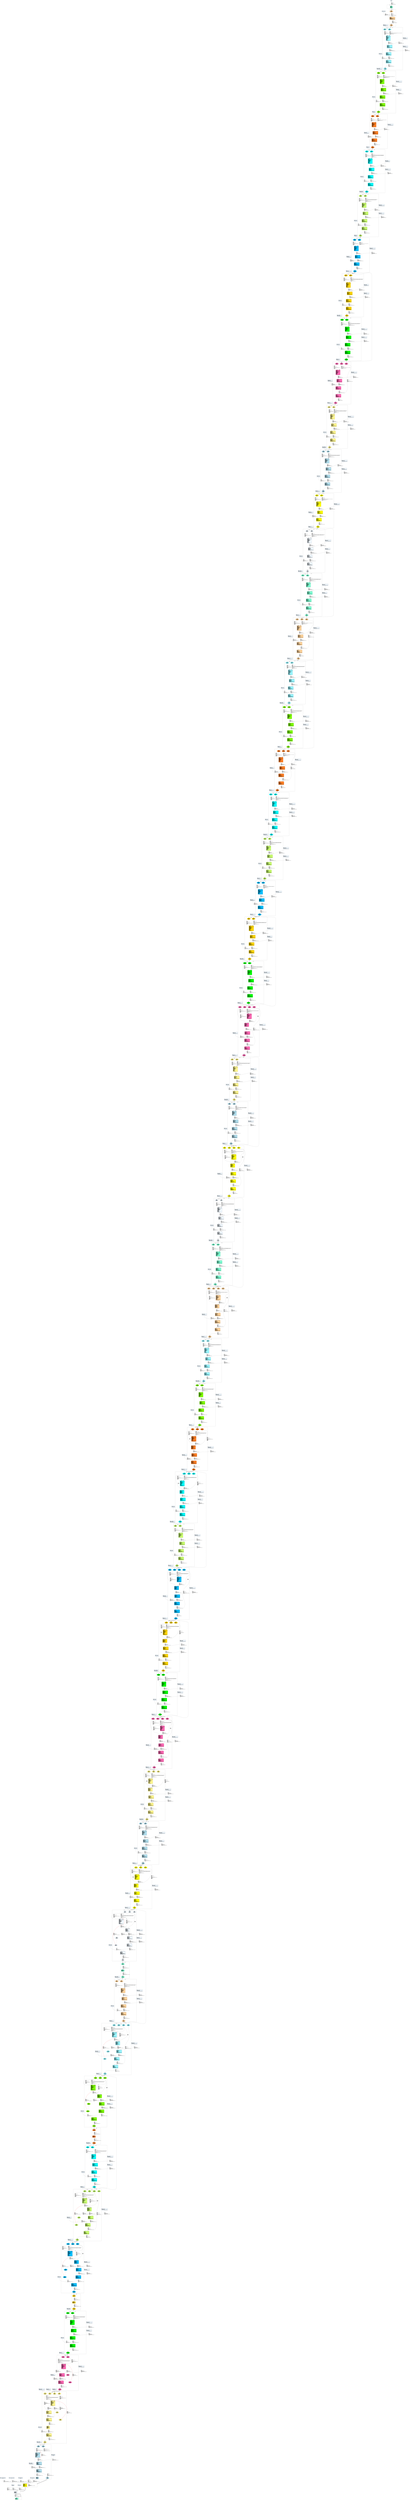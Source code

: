 digraph G {
graph [ fontsize=11 ];
node [ fontsize=11 ];
edge [ fontsize=10 ];
rankdir=BU
ranksep=1.5
nodesep=1
splines=spline
compound=true
Graphinfo [ label="" shape=plaintext, style=rounded, color=black, fontname="Arial-Bold" ];
subgraph cluster_1 { label="epoch 1"; fontsize=14; 
subgraph cluster_1_nodes { label="nodes "; peripheries=0;
Transpose_1 ;  }

subgraph cluster_dma_1_in { label=""; peripheries=0;
dummy_1[ style=invis ];  };
 }
subgraph cluster_2 { label="epoch 2"; fontsize=14; 
subgraph cluster_2_nodes { label="nodes "; peripheries=0;
Quantize_5 ;  }

subgraph cluster_dma_2_in { label="dma inputs "; peripheries=0;
dma_0i2 ;  };

subgraph cluster_dma_2_out { label="dma outputs "; peripheries=0;
dma_1i2 ;  }
 }
Transpose_1:s -> dma_0i2:n [ltail="cluster_1" lhead=cluster_2 strength=1000 penwidth=5];
subgraph cluster_3 { label="epoch 3"; fontsize=14; 
subgraph cluster_3_nodes { label="nodes "; peripheries=0;
Conv2D_7 ; Conv2D_7_mul_scale_9 ; Conv2D_7_off_bias_12 ; Conv2D_12_suboff_15 ;  }

subgraph cluster_dma_3_in { label="dma inputs "; peripheries=0;
dma_3i3 ; dma_2i3 ;  };

subgraph cluster_dma_3_out { label="dma outputs "; peripheries=0;
dma_4i3 ;  }
 }
dma_1i2:s -> dma_3i3:n [ltail="cluster_2" lhead=cluster_3 strength=1000 penwidth=5];
subgraph cluster_4 { label="epoch 4"; fontsize=14; 
subgraph cluster_4_nodes { label="nodes "; peripheries=0;
Conv2D_12 ; Conv2D_12_mul_scale_18 ; Conv2D_12_off_bias_21 ; Conv2D_16_suboff_24 ;  }

subgraph cluster_dma_4_in { label="dma inputs "; peripheries=0;
dma_6i4 ; dma_5i4 ;  };

subgraph cluster_dma_4_out { label="dma outputs "; peripheries=0;
dma_7i4 ;  }
 }
dma_4i3:s -> dma_6i4:n [ltail="cluster_3" lhead=cluster_4 strength=1000 penwidth=5];
subgraph cluster_5 { label="epoch 5"; fontsize=14; 
subgraph cluster_5_nodes { label="nodes "; peripheries=0;
Conv2D_16 ; Conv2D_16_mul_scale_27 ; Conv2D_16_off_bias_30 ;  }

subgraph cluster_dma_5_in { label="dma inputs "; peripheries=0;
dma_9i5 ; dma_8i5 ;  };

subgraph cluster_dma_5_out { label="dma outputs "; peripheries=0;
dma_0i5 ;  }
 }
dma_7i4:s -> dma_9i5:n [ltail="cluster_4" lhead=cluster_5 strength=1000 penwidth=5];
subgraph cluster_6 { label="epoch 6"; fontsize=14; 
subgraph cluster_6_nodes { label="nodes "; peripheries=0;
Conv2D_19 ; Conv2D_19_mul_scale_36 ; Conv2D_19_off_bias_39 ; Conv2D_24_suboff_42 ;  }

subgraph cluster_dma_6_in { label="dma inputs "; peripheries=0;
dma_2i6 ; dma_1i6 ;  };

subgraph cluster_dma_6_out { label="dma outputs "; peripheries=0;
dma_3i6 ;  }
 }
dma_0i5:s -> dma_2i6:n [ltail="cluster_5" lhead=cluster_6 strength=1000 penwidth=5];
subgraph cluster_7 { label="epoch 7"; fontsize=14; 
subgraph cluster_7_nodes { label="nodes "; peripheries=0;
Conv2D_24 ; Conv2D_24_mul_scale_45 ; Conv2D_24_off_bias_48 ; Conv2D_28_suboff_51 ;  }

subgraph cluster_dma_7_in { label="dma inputs "; peripheries=0;
dma_5i7 ; dma_4i7 ;  };

subgraph cluster_dma_7_out { label="dma outputs "; peripheries=0;
dma_6i7 ;  }
 }
dma_3i6:s -> dma_5i7:n [ltail="cluster_6" lhead=cluster_7 strength=1000 penwidth=5];
subgraph cluster_8 { label="epoch 8"; fontsize=14; 
subgraph cluster_8_nodes { label="nodes "; peripheries=0;
Conv2D_28 ; Conv2D_28_mul_scale_54 ; Conv2D_28_off_bias_57 ;  }

subgraph cluster_dma_8_in { label="dma inputs "; peripheries=0;
dma_0i8 ; dma_7i8 ;  };

subgraph cluster_dma_8_out { label="dma outputs "; peripheries=0;
dma_8i8 ; dma_8i8 ;  }
 }
dma_6i7:s -> dma_0i8:n [ltail="cluster_7" lhead=cluster_8 strength=1000 penwidth=5];
subgraph cluster_9 { label="epoch 9"; fontsize=14; 
subgraph cluster_9_nodes { label="nodes "; peripheries=0;
Conv2D_31 ; Conv2D_31_mul_scale_63 ; Conv2D_31_off_bias_66 ; Conv2D_36_suboff_69 ;  }

subgraph cluster_dma_9_in { label="dma inputs "; peripheries=0;
dma_1i9 ; dma_9i9 ;  };

subgraph cluster_dma_9_out { label="dma outputs "; peripheries=0;
dma_2i9 ;  }
 }
dma_8i8:s -> dma_1i9:n [ltail="cluster_8" lhead=cluster_9 strength=1000 penwidth=5];
subgraph cluster_10 { label="epoch 10"; fontsize=14; 
subgraph cluster_10_nodes { label="nodes "; peripheries=0;
Conv2D_36 ; Conv2D_36_mul_scale_72 ; Conv2D_36_off_bias_75 ; Conv2D_40_suboff_78 ;  }

subgraph cluster_dma_10_in { label="dma inputs "; peripheries=0;
dma_4i10 ; dma_3i10 ;  };

subgraph cluster_dma_10_out { label="dma outputs "; peripheries=0;
dma_5i10 ;  }
 }
dma_2i9:s -> dma_4i10:n [ltail="cluster_9" lhead=cluster_10 strength=1000 penwidth=5];
subgraph cluster_11 { label="epoch 11"; fontsize=14; 
subgraph cluster_11_nodes { label="nodes "; peripheries=0;
Conv2D_40 ; Conv2D_40_mul_scale_81 ; Conv2D_40_off_bias_84 ; Add_43 ;  }

subgraph cluster_dma_11_in { label="dma inputs "; peripheries=0;
dma_0i11 ; dma_6i11 ; dma_7i11 ;  };

subgraph cluster_dma_11_out { label="dma outputs "; peripheries=0;
dma_8i11 ;  }
 }
dma_5i10:s -> dma_7i11:n [ltail="cluster_10" lhead=cluster_11 strength=1000 penwidth=5];
subgraph cluster_12 { label="epoch 12"; fontsize=14; 
subgraph cluster_12_nodes { label="nodes "; peripheries=0;
Conv2D_46 ; Conv2D_46_mul_scale_90 ; Conv2D_46_off_bias_93 ; Conv2D_51_suboff_96 ;  }

subgraph cluster_dma_12_in { label="dma inputs "; peripheries=0;
dma_2i12 ; dma_1i12 ;  };

subgraph cluster_dma_12_out { label="dma outputs "; peripheries=0;
dma_9i12 ;  }
 }
dma_8i11:s -> dma_2i12:n [ltail="cluster_11" lhead=cluster_12 strength=1000 penwidth=5];
subgraph cluster_13 { label="epoch 13"; fontsize=14; 
subgraph cluster_13_nodes { label="nodes "; peripheries=0;
Conv2D_51 ; Conv2D_51_mul_scale_99 ; Conv2D_51_off_bias_102 ; Conv2D_55_suboff_105 ;  }

subgraph cluster_dma_13_in { label="dma inputs "; peripheries=0;
dma_4i13 ; dma_3i13 ;  };

subgraph cluster_dma_13_out { label="dma outputs "; peripheries=0;
dma_5i13 ;  }
 }
dma_9i12:s -> dma_4i13:n [ltail="cluster_12" lhead=cluster_13 strength=1000 penwidth=5];
subgraph cluster_14 { label="epoch 14"; fontsize=14; 
subgraph cluster_14_nodes { label="nodes "; peripheries=0;
Conv2D_55 ; Conv2D_55_mul_scale_108 ; Conv2D_55_off_bias_111 ;  }

subgraph cluster_dma_14_in { label="dma inputs "; peripheries=0;
dma_6i14 ; dma_0i14 ;  };

subgraph cluster_dma_14_out { label="dma outputs "; peripheries=0;
dma_7i14 ; dma_7i14 ;  }
 }
dma_5i13:s -> dma_6i14:n [ltail="cluster_13" lhead=cluster_14 strength=1000 penwidth=5];
subgraph cluster_15 { label="epoch 15"; fontsize=14; 
subgraph cluster_15_nodes { label="nodes "; peripheries=0;
Conv2D_58 ; Conv2D_58_mul_scale_117 ; Conv2D_58_off_bias_120 ; Conv2D_63_suboff_123 ;  }

subgraph cluster_dma_15_in { label="dma inputs "; peripheries=0;
dma_1i15 ; dma_8i15 ;  };

subgraph cluster_dma_15_out { label="dma outputs "; peripheries=0;
dma_2i15 ;  }
 }
dma_7i14:s -> dma_1i15:n [ltail="cluster_14" lhead=cluster_15 strength=1000 penwidth=5];
subgraph cluster_16 { label="epoch 16"; fontsize=14; 
subgraph cluster_16_nodes { label="nodes "; peripheries=0;
Conv2D_63 ; Conv2D_63_mul_scale_126 ; Conv2D_63_off_bias_129 ; Conv2D_67_suboff_132 ;  }

subgraph cluster_dma_16_in { label="dma inputs "; peripheries=0;
dma_3i16 ; dma_9i16 ;  };

subgraph cluster_dma_16_out { label="dma outputs "; peripheries=0;
dma_4i16 ;  }
 }
dma_2i15:s -> dma_3i16:n [ltail="cluster_15" lhead=cluster_16 strength=1000 penwidth=5];
subgraph cluster_17 { label="epoch 17"; fontsize=14; 
subgraph cluster_17_nodes { label="nodes "; peripheries=0;
Conv2D_67 ; Conv2D_67_mul_scale_135 ; Conv2D_67_off_bias_138 ; Add_70 ;  }

subgraph cluster_dma_17_in { label="dma inputs "; peripheries=0;
dma_0i17 ; dma_5i17 ; dma_6i17 ;  };

subgraph cluster_dma_17_out { label="dma outputs "; peripheries=0;
dma_7i17 ; dma_7i17 ;  }
 }
dma_4i16:s -> dma_6i17:n [ltail="cluster_16" lhead=cluster_17 strength=1000 penwidth=5];
subgraph cluster_18 { label="epoch 18"; fontsize=14; 
subgraph cluster_18_nodes { label="nodes "; peripheries=0;
Conv2D_73 ; Conv2D_73_mul_scale_144 ; Conv2D_73_off_bias_147 ; Conv2D_78_suboff_150 ;  }

subgraph cluster_dma_18_in { label="dma inputs "; peripheries=0;
dma_2i18 ; dma_1i18 ;  };

subgraph cluster_dma_18_out { label="dma outputs "; peripheries=0;
dma_8i18 ;  }
 }
dma_7i17:s -> dma_2i18:n [ltail="cluster_17" lhead=cluster_18 strength=1000 penwidth=5];
subgraph cluster_19 { label="epoch 19"; fontsize=14; 
subgraph cluster_19_nodes { label="nodes "; peripheries=0;
Conv2D_78 ; Conv2D_78_mul_scale_153 ; Conv2D_78_off_bias_156 ; Conv2D_82_suboff_159 ;  }

subgraph cluster_dma_19_in { label="dma inputs "; peripheries=0;
dma_4i19 ; dma_3i19 ;  };

subgraph cluster_dma_19_out { label="dma outputs "; peripheries=0;
dma_9i19 ;  }
 }
dma_8i18:s -> dma_4i19:n [ltail="cluster_18" lhead=cluster_19 strength=1000 penwidth=5];
subgraph cluster_20 { label="epoch 20"; fontsize=14; 
subgraph cluster_20_nodes { label="nodes "; peripheries=0;
Conv2D_82 ; Conv2D_82_mul_scale_162 ; Conv2D_82_off_bias_165 ; Add_85 ;  }

subgraph cluster_dma_20_in { label="dma inputs "; peripheries=0;
dma_5i20 ; dma_0i20 ; dma_6i20 ;  };

subgraph cluster_dma_20_out { label="dma outputs "; peripheries=0;
dma_7i20 ;  }
 }
dma_9i19:s -> dma_6i20:n [ltail="cluster_19" lhead=cluster_20 strength=1000 penwidth=5];
subgraph cluster_21 { label="epoch 21"; fontsize=14; 
subgraph cluster_21_nodes { label="nodes "; peripheries=0;
Conv2D_88 ; Conv2D_88_mul_scale_171 ; Conv2D_88_off_bias_174 ; Conv2D_93_suboff_177 ;  }

subgraph cluster_dma_21_in { label="dma inputs "; peripheries=0;
dma_2i21 ; dma_1i21 ;  };

subgraph cluster_dma_21_out { label="dma outputs "; peripheries=0;
dma_8i21 ;  }
 }
dma_7i20:s -> dma_2i21:n [ltail="cluster_20" lhead=cluster_21 strength=1000 penwidth=5];
subgraph cluster_22 { label="epoch 22"; fontsize=14; 
subgraph cluster_22_nodes { label="nodes "; peripheries=0;
Conv2D_93 ; Conv2D_93_mul_scale_180 ; Conv2D_93_off_bias_183 ; Conv2D_97_suboff_186 ;  }

subgraph cluster_dma_22_in { label="dma inputs "; peripheries=0;
dma_4i22 ; dma_3i22 ;  };

subgraph cluster_dma_22_out { label="dma outputs "; peripheries=0;
dma_9i22 ;  }
 }
dma_8i21:s -> dma_4i22:n [ltail="cluster_21" lhead=cluster_22 strength=1000 penwidth=5];
subgraph cluster_23 { label="epoch 23"; fontsize=14; 
subgraph cluster_23_nodes { label="nodes "; peripheries=0;
Conv2D_97 ; Conv2D_97_mul_scale_189 ; Conv2D_97_off_bias_192 ;  }

subgraph cluster_dma_23_in { label="dma inputs "; peripheries=0;
dma_5i23 ; dma_0i23 ;  };

subgraph cluster_dma_23_out { label="dma outputs "; peripheries=0;
dma_6i23 ; dma_6i23 ;  }
 }
dma_9i22:s -> dma_5i23:n [ltail="cluster_22" lhead=cluster_23 strength=1000 penwidth=5];
subgraph cluster_24 { label="epoch 24"; fontsize=14; 
subgraph cluster_24_nodes { label="nodes "; peripheries=0;
Conv2D_100 ; Conv2D_100_mul_scale_198 ; Conv2D_100_off_bias_201 ; Conv2D_105_suboff_204 ;  }

subgraph cluster_dma_24_in { label="dma inputs "; peripheries=0;
dma_1i24 ; dma_7i24 ;  };

subgraph cluster_dma_24_out { label="dma outputs "; peripheries=0;
dma_2i24 ;  }
 }
dma_6i23:s -> dma_1i24:n [ltail="cluster_23" lhead=cluster_24 strength=1000 penwidth=5];
subgraph cluster_25 { label="epoch 25"; fontsize=14; 
subgraph cluster_25_nodes { label="nodes "; peripheries=0;
Conv2D_105 ; Conv2D_105_mul_scale_207 ; Conv2D_105_off_bias_210 ; Conv2D_109_suboff_213 ;  }

subgraph cluster_dma_25_in { label="dma inputs "; peripheries=0;
dma_3i25 ; dma_8i25 ;  };

subgraph cluster_dma_25_out { label="dma outputs "; peripheries=0;
dma_4i25 ; dma_4i25 ;  }
 }
dma_2i24:s -> dma_3i25:n [ltail="cluster_24" lhead=cluster_25 strength=1000 penwidth=5];
subgraph cluster_26 { label="epoch 26"; fontsize=14; 
subgraph cluster_26_nodes { label="nodes "; peripheries=0;
Conv2D_109 ; Conv2D_109_ca_pipe_1 ; Conv2D_109_mul_scale_216 ; Conv2D_109_off_bias_219 ; Add_112 ;  }

subgraph cluster_dma_26_in { label="dma inputs "; peripheries=0;
dma_0i26 ; dma_9i26 ; dma_5i26 ; dma_6i26 ;  };

subgraph cluster_dma_26_out { label="dma outputs "; peripheries=0;
dma_1i26 ; dma_1i26 ;  }
 }
dma_4i25:s -> dma_6i26:n [ltail="cluster_25" lhead=cluster_26 strength=1000 penwidth=5];
subgraph cluster_27 { label="epoch 27"; fontsize=14; 
subgraph cluster_27_nodes { label="nodes "; peripheries=0;
Conv2D_115 ; Conv2D_115_mul_scale_225 ; Conv2D_115_off_bias_228 ; Conv2D_120_suboff_231 ;  }

subgraph cluster_dma_27_in { label="dma inputs "; peripheries=0;
dma_7i27 ; dma_2i27 ;  };

subgraph cluster_dma_27_out { label="dma outputs "; peripheries=0;
dma_3i27 ;  }
 }
dma_1i26:s -> dma_7i27:n [ltail="cluster_26" lhead=cluster_27 strength=1000 penwidth=5];
subgraph cluster_28 { label="epoch 28"; fontsize=14; 
subgraph cluster_28_nodes { label="nodes "; peripheries=0;
Conv2D_120 ; Conv2D_120_mul_scale_234 ; Conv2D_120_off_bias_237 ; Conv2D_124_suboff_240 ;  }

subgraph cluster_dma_28_in { label="dma inputs "; peripheries=0;
dma_8i28 ; dma_4i28 ;  };

subgraph cluster_dma_28_out { label="dma outputs "; peripheries=0;
dma_0i28 ; dma_0i28 ;  }
 }
dma_3i27:s -> dma_8i28:n [ltail="cluster_27" lhead=cluster_28 strength=1000 penwidth=5];
subgraph cluster_29 { label="epoch 29"; fontsize=14; 
subgraph cluster_29_nodes { label="nodes "; peripheries=0;
Conv2D_124 ; Conv2D_124_ca_pipe_1 ; Conv2D_124_mul_scale_243 ; Conv2D_124_off_bias_246 ; Add_127 ;  }

subgraph cluster_dma_29_in { label="dma inputs "; peripheries=0;
dma_5i29 ; dma_1i29 ; dma_6i29 ; dma_9i29 ;  };

subgraph cluster_dma_29_out { label="dma outputs "; peripheries=0;
dma_2i29 ; dma_2i29 ;  }
 }
dma_0i28:s -> dma_9i29:n [ltail="cluster_28" lhead=cluster_29 strength=1000 penwidth=5];
subgraph cluster_30 { label="epoch 30"; fontsize=14; 
subgraph cluster_30_nodes { label="nodes "; peripheries=0;
Conv2D_130 ; Conv2D_130_mul_scale_252 ; Conv2D_130_off_bias_255 ; Conv2D_135_suboff_258 ;  }

subgraph cluster_dma_30_in { label="dma inputs "; peripheries=0;
dma_7i30 ; dma_3i30 ;  };

subgraph cluster_dma_30_out { label="dma outputs "; peripheries=0;
dma_0i30 ;  }
 }
dma_2i29:s -> dma_7i30:n [ltail="cluster_29" lhead=cluster_30 strength=1000 penwidth=5];
subgraph cluster_31 { label="epoch 31"; fontsize=14; 
subgraph cluster_31_nodes { label="nodes "; peripheries=0;
Conv2D_135 ; Conv2D_135_mul_scale_261 ; Conv2D_135_off_bias_264 ; Conv2D_139_suboff_267 ;  }

subgraph cluster_dma_31_in { label="dma inputs "; peripheries=0;
dma_8i31 ; dma_4i31 ;  };

subgraph cluster_dma_31_out { label="dma outputs "; peripheries=0;
dma_1i31 ; dma_1i31 ;  }
 }
dma_0i30:s -> dma_8i31:n [ltail="cluster_30" lhead=cluster_31 strength=1000 penwidth=5];
subgraph cluster_32 { label="epoch 32"; fontsize=14; 
subgraph cluster_32_nodes { label="nodes "; peripheries=0;
Conv2D_139 ; Conv2D_139_ca_pipe_1 ; Conv2D_139_mul_scale_270 ; Conv2D_139_off_bias_273 ; Add_142 ;  }

subgraph cluster_dma_32_in { label="dma inputs "; peripheries=0;
dma_5i32 ; dma_2i32 ; dma_6i32 ; dma_9i32 ;  };

subgraph cluster_dma_32_out { label="dma outputs "; peripheries=0;
dma_0i32 ;  }
 }
dma_1i31:s -> dma_9i32:n [ltail="cluster_31" lhead=cluster_32 strength=1000 penwidth=5];
subgraph cluster_33 { label="epoch 33"; fontsize=14; 
subgraph cluster_33_nodes { label="nodes "; peripheries=0;
Conv2D_145 ; Conv2D_145_mul_scale_279 ; Conv2D_145_off_bias_282 ; Conv2D_150_suboff_285 ;  }

subgraph cluster_dma_33_in { label="dma inputs "; peripheries=0;
dma_7i33 ; dma_3i33 ;  };

subgraph cluster_dma_33_out { label="dma outputs "; peripheries=0;
dma_1i33 ;  }
 }
dma_0i32:s -> dma_7i33:n [ltail="cluster_32" lhead=cluster_33 strength=1000 penwidth=5];
subgraph cluster_34 { label="epoch 34"; fontsize=14; 
subgraph cluster_34_nodes { label="nodes "; peripheries=0;
Conv2D_150 ; Conv2D_150_mul_scale_288 ; Conv2D_150_off_bias_291 ; Conv2D_154_suboff_294 ;  }

subgraph cluster_dma_34_in { label="dma inputs "; peripheries=0;
dma_8i34 ; dma_4i34 ;  };

subgraph cluster_dma_34_out { label="dma outputs "; peripheries=0;
dma_0i34 ; dma_0i34 ;  }
 }
dma_1i33:s -> dma_8i34:n [ltail="cluster_33" lhead=cluster_34 strength=1000 penwidth=5];
subgraph cluster_35 { label="epoch 35"; fontsize=14; 
subgraph cluster_35_nodes { label="nodes "; peripheries=0;
Conv2D_154 ; Conv2D_154_ca_pipe_1 ; Conv2D_154_mul_scale_297 ; Conv2D_154_off_bias_300 ;  }

subgraph cluster_dma_35_in { label="dma inputs "; peripheries=0;
dma_5i35 ; dma_2i35 ; dma_6i35 ;  };

subgraph cluster_dma_35_out { label="dma outputs "; peripheries=0;
dma_9i35 ; dma_9i35 ; dma_9i35 ;  }
 }
dma_0i34:s -> dma_5i35:n [ltail="cluster_34" lhead=cluster_35 strength=1000 penwidth=5];
subgraph cluster_36 { label="epoch 36"; fontsize=14; 
subgraph cluster_36_nodes { label="nodes "; peripheries=0;
Conv2D_157 ; Conv2D_157_ca_pipe_1 ; Conv2D_157_mul_scale_306 ; Conv2D_157_off_bias_309 ; Conv2D_162_suboff_312 ;  }

subgraph cluster_dma_36_in { label="dma inputs "; peripheries=0;
dma_3i36 ; dma_1i36 ; dma_7i36 ;  };

subgraph cluster_dma_36_out { label="dma outputs "; peripheries=0;
dma_0i36 ;  }
 }
dma_9i35:s -> dma_3i36:n [ltail="cluster_35" lhead=cluster_36 strength=1000 penwidth=5];
subgraph cluster_37 { label="epoch 37"; fontsize=14; 
subgraph cluster_37_nodes { label="nodes "; peripheries=0;
Conv2D_162 ; Conv2D_162_mul_scale_315 ; Conv2D_162_off_bias_318 ; Conv2D_166_suboff_321 ;  }

subgraph cluster_dma_37_in { label="dma inputs "; peripheries=0;
dma_8i37 ; dma_4i37 ;  };

subgraph cluster_dma_37_out { label="dma outputs "; peripheries=0;
dma_2i37 ; dma_2i37 ;  }
 }
dma_0i36:s -> dma_8i37:n [ltail="cluster_36" lhead=cluster_37 strength=1000 penwidth=5];
subgraph cluster_38 { label="epoch 38"; fontsize=14; 
subgraph cluster_38_nodes { label="nodes "; peripheries=0;
Conv2D_166 ; Conv2D_166_ca_pipe_1 ; Conv2D_166_mul_scale_324 ; Conv2D_166_off_bias_327 ; Add_169 ;  }

subgraph cluster_dma_38_in { label="dma inputs "; peripheries=0;
dma_6i38 ; dma_5i38 ; dma_9i38 ; dma_0i38 ;  };

subgraph cluster_dma_38_out { label="dma outputs "; peripheries=0;
dma_1i38 ; dma_1i38 ; dma_1i38 ;  }
 }
dma_2i37:s -> dma_0i38:n [ltail="cluster_37" lhead=cluster_38 strength=1000 penwidth=5];
subgraph cluster_39 { label="epoch 39"; fontsize=14; 
subgraph cluster_39_nodes { label="nodes "; peripheries=0;
Conv2D_172 ; Conv2D_172_ca_pipe_1 ; Conv2D_172_mul_scale_333 ; Conv2D_172_off_bias_336 ; Conv2D_177_suboff_339 ;  }

subgraph cluster_dma_39_in { label="dma inputs "; peripheries=0;
dma_7i39 ; dma_3i39 ; dma_2i39 ;  };

subgraph cluster_dma_39_out { label="dma outputs "; peripheries=0;
dma_4i39 ;  }
 }
dma_1i38:s -> dma_7i39:n [ltail="cluster_38" lhead=cluster_39 strength=1000 penwidth=5];
subgraph cluster_40 { label="epoch 40"; fontsize=14; 
subgraph cluster_40_nodes { label="nodes "; peripheries=0;
Conv2D_177 ; Conv2D_177_mul_scale_342 ; Conv2D_177_off_bias_345 ; Conv2D_181_suboff_348 ;  }

subgraph cluster_dma_40_in { label="dma inputs "; peripheries=0;
dma_0i40 ; dma_8i40 ;  };

subgraph cluster_dma_40_out { label="dma outputs "; peripheries=0;
dma_1i40 ; dma_1i40 ;  }
 }
dma_4i39:s -> dma_0i40:n [ltail="cluster_39" lhead=cluster_40 strength=1000 penwidth=5];
subgraph cluster_41 { label="epoch 41"; fontsize=14; 
subgraph cluster_41_nodes { label="nodes "; peripheries=0;
Conv2D_181 ; Conv2D_181_ca_pipe_1 ; Conv2D_181_mul_scale_351 ; Conv2D_181_off_bias_354 ; Add_184 ;  }

subgraph cluster_dma_41_in { label="dma inputs "; peripheries=0;
dma_6i41 ; dma_5i41 ; dma_9i41 ; dma_2i41 ;  };

subgraph cluster_dma_41_out { label="dma outputs "; peripheries=0;
dma_3i41 ; dma_3i41 ;  }
 }
dma_1i40:s -> dma_2i41:n [ltail="cluster_40" lhead=cluster_41 strength=1000 penwidth=5];
subgraph cluster_42 { label="epoch 42"; fontsize=14; 
subgraph cluster_42_nodes { label="nodes "; peripheries=0;
Conv2D_187 ; Conv2D_187_ca_pipe_1 ; Conv2D_187_mul_scale_360 ; Conv2D_187_off_bias_363 ; Conv2D_192_suboff_366 ;  }

subgraph cluster_dma_42_in { label="dma inputs "; peripheries=0;
dma_7i42 ; dma_4i42 ; dma_0i42 ;  };

subgraph cluster_dma_42_out { label="dma outputs "; peripheries=0;
dma_1i42 ;  }
 }
dma_3i41:s -> dma_7i42:n [ltail="cluster_41" lhead=cluster_42 strength=1000 penwidth=5];
subgraph cluster_43 { label="epoch 43"; fontsize=14; 
subgraph cluster_43_nodes { label="nodes "; peripheries=0;
Conv2D_192 ; Conv2D_192_mul_scale_369 ; Conv2D_192_off_bias_372 ; Conv2D_196_suboff_375 ;  }

subgraph cluster_dma_43_in { label="dma inputs "; peripheries=0;
dma_2i43 ; dma_8i43 ;  };

subgraph cluster_dma_43_out { label="dma outputs "; peripheries=0;
dma_3i43 ; dma_3i43 ;  }
 }
dma_1i42:s -> dma_2i43:n [ltail="cluster_42" lhead=cluster_43 strength=1000 penwidth=5];
subgraph cluster_44 { label="epoch 44"; fontsize=14; 
subgraph cluster_44_nodes { label="nodes "; peripheries=0;
Conv2D_196 ; Conv2D_196_ca_pipe_1 ; Conv2D_196_mul_scale_378 ; Conv2D_196_off_bias_381 ;  }

subgraph cluster_dma_44_in { label="dma inputs "; peripheries=0;
dma_6i44 ; dma_5i44 ; dma_9i44 ;  };

subgraph cluster_dma_44_out { label="dma outputs "; peripheries=0;
dma_0i44 ; dma_0i44 ; dma_0i44 ;  }
 }
dma_3i43:s -> dma_6i44:n [ltail="cluster_43" lhead=cluster_44 strength=1000 penwidth=5];
subgraph cluster_45 { label="epoch 45"; fontsize=14; 
subgraph cluster_45_nodes { label="nodes "; peripheries=0;
Conv2D_199 ; Conv2D_199_ca_pipe_1 ; Conv2D_199_mul_scale_387 ; Conv2D_199_off_bias_390 ; Conv2D_204_suboff_393 ;  }

subgraph cluster_dma_45_in { label="dma inputs "; peripheries=0;
dma_4i45 ; dma_1i45 ; dma_2i45 ;  };

subgraph cluster_dma_45_out { label="dma outputs "; peripheries=0;
dma_8i45 ;  }
dma_7i45 ; dma_3i45 ;  }
dma_0i44:s -> dma_4i45:n [ltail="cluster_44" lhead=cluster_45 strength=1000 penwidth=5];
subgraph cluster_46 { label="epoch 46"; fontsize=14; 
subgraph cluster_46_nodes { label="nodes "; peripheries=0;
Conv2D_204_conv_identity ;  }

subgraph cluster_dma_46_in { label="dma inputs "; peripheries=0;
dma_0i46 ;  };

subgraph cluster_dma_46_out { label="dma outputs "; peripheries=0;
dma_5i46 ;  }
 }
dma_8i45:s -> dma_0i46:n [ltail="cluster_45" lhead=cluster_46 strength=1000 penwidth=5];
subgraph cluster_47 { label="epoch 47"; fontsize=14; 
subgraph cluster_47_nodes { label="nodes "; peripheries=0;
Conv2D_204 ; Conv2D_204_mul_scale_396 ; Conv2D_204_off_bias_399 ; Conv2D_208_suboff_402 ;  }

subgraph cluster_dma_47_in { label="dma inputs "; peripheries=0;
dma_9i47 ; dma_6i47 ;  };

subgraph cluster_dma_47_out { label="dma outputs "; peripheries=0;
dma_1i47 ; dma_1i47 ;  }
 }
dma_5i46:s -> dma_9i47:n [ltail="cluster_46" lhead=cluster_47 strength=1000 penwidth=5];
subgraph cluster_48 { label="epoch 48"; fontsize=14; 
subgraph cluster_48_nodes { label="nodes "; peripheries=0;
Conv2D_208 ; Conv2D_208_ca_pipe_1 ; Conv2D_208_mul_scale_405 ; Conv2D_208_off_bias_408 ; Add_211 ;  }

subgraph cluster_dma_48_in { label="dma inputs "; peripheries=0;
dma_3i48 ; dma_2i48 ; dma_7i48 ; dma_0i48 ;  };

subgraph cluster_dma_48_out { label="dma outputs "; peripheries=0;
dma_5i48 ; dma_5i48 ; dma_5i48 ;  }
dma_4i48 ; dma_8i48 ;  }
dma_1i47:s -> dma_0i48:n [ltail="cluster_47" lhead=cluster_48 strength=1000 penwidth=5];
subgraph cluster_49 { label="epoch 49"; fontsize=14; 
subgraph cluster_49_nodes { label="nodes "; peripheries=0;
Conv2D_214 ; Conv2D_214_ca_pipe_1 ; Conv2D_214_mul_scale_414 ; Conv2D_214_off_bias_417 ; Conv2D_219_suboff_420 ;  }

subgraph cluster_dma_49_in { label="dma inputs "; peripheries=0;
dma_6i49 ; dma_1i49 ; dma_0i49 ;  };

subgraph cluster_dma_49_out { label="dma outputs "; peripheries=0;
dma_3i49 ;  }
dma_9i49 ; dma_2i49 ;  }
dma_5i48:s -> dma_6i49:n [ltail="cluster_48" lhead=cluster_49 strength=1000 penwidth=5];
subgraph cluster_50 { label="epoch 50"; fontsize=14; 
subgraph cluster_50_nodes { label="nodes "; peripheries=0;
Conv2D_219_conv_identity ;  }

subgraph cluster_dma_50_in { label="dma inputs "; peripheries=0;
dma_4i50 ;  };

subgraph cluster_dma_50_out { label="dma outputs "; peripheries=0;
dma_5i50 ;  }
 }
dma_3i49:s -> dma_4i50:n [ltail="cluster_49" lhead=cluster_50 strength=1000 penwidth=5];
subgraph cluster_51 { label="epoch 51"; fontsize=14; 
subgraph cluster_51_nodes { label="nodes "; peripheries=0;
Conv2D_219 ; Conv2D_219_mul_scale_423 ; Conv2D_219_off_bias_426 ; Conv2D_223_suboff_429 ;  }

subgraph cluster_dma_51_in { label="dma inputs "; peripheries=0;
dma_8i51 ; dma_7i51 ;  };

subgraph cluster_dma_51_out { label="dma outputs "; peripheries=0;
dma_0i51 ; dma_0i51 ;  }
 }
dma_5i50:s -> dma_8i51:n [ltail="cluster_50" lhead=cluster_51 strength=1000 penwidth=5];
subgraph cluster_52 { label="epoch 52"; fontsize=14; 
subgraph cluster_52_nodes { label="nodes "; peripheries=0;
Conv2D_223 ; Conv2D_223_ca_pipe_1 ; Conv2D_223_mul_scale_432 ; Conv2D_223_off_bias_435 ; Add_226 ;  }

subgraph cluster_dma_52_in { label="dma inputs "; peripheries=0;
dma_2i52 ; dma_1i52 ; dma_6i52 ; dma_4i52 ;  };

subgraph cluster_dma_52_out { label="dma outputs "; peripheries=0;
dma_5i52 ; dma_5i52 ;  }
dma_3i52 ; dma_9i52 ;  }
dma_0i51:s -> dma_4i52:n [ltail="cluster_51" lhead=cluster_52 strength=1000 penwidth=5];
subgraph cluster_53 { label="epoch 53"; fontsize=14; 
subgraph cluster_53_nodes { label="nodes "; peripheries=0;
Conv2D_229 ; Conv2D_229_ca_pipe_1 ; Conv2D_229_mul_scale_441 ; Conv2D_229_off_bias_444 ; Conv2D_234_suboff_447 ;  }

subgraph cluster_dma_53_in { label="dma inputs "; peripheries=0;
dma_7i53 ; dma_0i53 ; dma_1i53 ;  };

subgraph cluster_dma_53_out { label="dma outputs "; peripheries=0;
dma_3i53 ;  }
dma_8i53 ; dma_2i53 ;  }
dma_5i52:s -> dma_7i53:n [ltail="cluster_52" lhead=cluster_53 strength=1000 penwidth=5];
subgraph cluster_54 { label="epoch 54"; fontsize=14; 
subgraph cluster_54_nodes { label="nodes "; peripheries=0;
Conv2D_234_conv_identity ;  }

subgraph cluster_dma_54_in { label="dma inputs "; peripheries=0;
dma_4i54 ;  };

subgraph cluster_dma_54_out { label="dma outputs "; peripheries=0;
dma_5i54 ;  }
 }
dma_3i53:s -> dma_4i54:n [ltail="cluster_53" lhead=cluster_54 strength=1000 penwidth=5];
subgraph cluster_55 { label="epoch 55"; fontsize=14; 
subgraph cluster_55_nodes { label="nodes "; peripheries=0;
Conv2D_234 ; Conv2D_234_mul_scale_450 ; Conv2D_234_off_bias_453 ; Conv2D_238_suboff_456 ;  }

subgraph cluster_dma_55_in { label="dma inputs "; peripheries=0;
dma_9i55 ; dma_6i55 ;  };

subgraph cluster_dma_55_out { label="dma outputs "; peripheries=0;
dma_0i55 ;  }
 }
dma_5i54:s -> dma_9i55:n [ltail="cluster_54" lhead=cluster_55 strength=1000 penwidth=5];
subgraph cluster_56 { label="epoch 56"; fontsize=14; 
subgraph cluster_56_nodes { label="nodes "; peripheries=0;
Conv2D_238 ; Conv2D_238_mul_scale_459 ; Conv2D_238_off_bias_462 ;  }

subgraph cluster_dma_56_in { label="dma inputs "; peripheries=0;
dma_2i56 ; dma_1i56 ;  };

subgraph cluster_dma_56_out { label="dma outputs "; peripheries=0;
dma_8i56 ;  }
dma_3i56 ; dma_7i56 ;  }
dma_0i55:s -> dma_2i56:n [ltail="cluster_55" lhead=cluster_56 strength=1000 penwidth=5];
subgraph cluster_57 { label="epoch 57"; fontsize=14; 
subgraph cluster_57_nodes { label="nodes "; peripheries=0;
Conv2D_241 ; Conv2D_241_mul_scale_468 ; Conv2D_241_off_bias_471 ; AveragePool_245 ; Gemm_247_conv_4_suboff_474 ;  }

subgraph cluster_dma_57_in { label="dma inputs "; peripheries=0;
dma_5i57 ; dma_4i57 ; dma_9i57 ; dma_1i57 ;  };

subgraph cluster_dma_57_out { label="dma outputs "; peripheries=0;
dma_2i57 ;  }
dma_0i57 ; dma_6i57 ;  }
dma_8i56:s -> dma_5i57:n [ltail="cluster_56" lhead=cluster_57 strength=1000 penwidth=5];
subgraph cluster_58 { label="epoch 58"; fontsize=14; 
subgraph cluster_58_nodes { label="nodes "; peripheries=0;
Gemm_247_conv_4 ; Gemm_247_conv_4_mul_scale_477 ; Gemm_247_conv_4_off_bias_480 ; Gemm_247_squeeze_y_5 ;  }

subgraph cluster_dma_58_in { label="dma inputs "; peripheries=0;
dma_7i58 ; dma_3i58 ;  };

subgraph cluster_dma_58_out { label="dma outputs "; peripheries=0;
dma_8i58 ;  }
 }
dma_2i57:s -> dma_7i58:n [ltail="cluster_57" lhead=cluster_58 strength=1000 penwidth=5];
subgraph cluster_59 { label="epoch 59"; fontsize=14; 
subgraph cluster_59_nodes { label="nodes "; peripheries=0;
Softmax_250 ;  }

subgraph cluster_dma_59_in { label=""; peripheries=0;
dummy_59[ style=invis ];  };
 }
dma_8i58:s -> dummy_59:n [ltail="cluster_58" lhead=cluster_59 strength=1000 penwidth=5];
subgraph cluster_60 { label="epoch 60"; fontsize=14; 
subgraph cluster_60_nodes { label="nodes "; peripheries=0;
Dequantize_252 ;  }

subgraph cluster_dma_60_in { label=""; peripheries=0;
dummy_60[ style=invis ];  };
 }
Softmax_250:s -> dummy_60:n [ltail="cluster_59" lhead=cluster_60 strength=1000 penwidth=5];
subgraph cluster_61 { label="epoch 61"; fontsize=14; 
subgraph cluster_61_nodes { label="nodes "; peripheries=0;
__NN__RETURN__ ;  }

subgraph cluster_dma_61_in { label=""; peripheries=0;
dummy_61[ style=invis ];  };
 }
Dequantize_252:s -> dummy_61:n [ltail="cluster_60" lhead=cluster_61 strength=1000 penwidth=5];
Conv2D_238_zero_off_458 [ label="{ { <i0> 0} |  [889]\lConv2D_238_zero_off_458\l(bytes=1 , 0.00017% of total)\l\l 0 | { <o0> 0} }", shape=record, fillcolor="aliceblue", style="rounded,filled"  ] ;
Conv2D_150_weights_inflated_504 [ label="{ { <i0> 0} |  [558]\lConv2D_150_weights_inflated_504\l(bytes=10368 , 1.8% of total)\l\l 0.0768861 -0.056186 0.0680146 -0.316416 ... | { <o0> 0} }", shape=record, fillcolor="aliceblue", style="rounded,filled"  ] ;
Conv2D_157_mul_scale_308 [ label="{ { <i0> 0} |  [591]\lConv2D_157_mul_scale_308\l(bytes=192 , 0.033% of total)\l\l 0.000116471 0.000629901 0.000251842 0.000137317 ... | { <o0> 0} }", shape=record, fillcolor="aliceblue", style="rounded,filled"  ] ;
Gemm_247_squeeze_y_5_970_atonn_internal_scale [ label="{ { <i0> 0} |  [970]\lGemm_247_squeeze_y_5_970_atonn_internal_scale\l 0.261406 | { <o0> 0} }", shape=record, fillcolor="aliceblue", style="rounded,filled"  ] ;
Gemm_247_squeeze_y_5_970_atonn_internal_offset [ label="{ { <i0> 0} |  [971]\lGemm_247_squeeze_y_5_970_atonn_internal_offset\l -7 | { <o0> 0} }", shape=record, fillcolor="aliceblue", style="rounded,filled"  ] ;
Conv2D_238_off_bias_464 [ label="{ { <i0> 0} |  [895]\lConv2D_238_off_bias_464\l(bytes=224 , 0.039% of total)\l\l 37018182 -1986728 16727420 -2605069 ... | { <o0> 0} }", shape=record, fillcolor="aliceblue", style="rounded,filled"  ] ;
Conv2D_162_mul_scale_317 [ label="{ { <i0> 0} |  [608]\lConv2D_162_mul_scale_317\l(bytes=192 , 0.033% of total)\l\l 0.00109763 0.000110657 6.0055e-05 0.000179729 ... | { <o0> 0} }", shape=record, fillcolor="aliceblue", style="rounded,filled"  ] ;
Quantize_5_951_requantize_zero [ label="{ { <i0> 0} |  [951]\lQuantize_5_951_requantize_zero\l 0 | { <o0> 0} }", shape=record, fillcolor="aliceblue", style="rounded,filled"  ] ;
Conv2D_19_off_bias_41 [ label="{ { <i0> 0} |  [71]\lConv2D_19_off_bias_41\l(bytes=96 , 0.017% of total)\l\l -135872416 -377798611 -19496354 -126044334 ... | { <o0> 0} }", shape=record, fillcolor="aliceblue", style="rounded,filled"  ] ;
Conv2D_12_weights_inflated_484 [ label="{ { <i0> 0} |  [36]\lConv2D_12_weights_inflated_484\l(bytes=1152 , 0.2% of total)\l\l -0.00758948 -0.015179 -0.00758948 -0.0379474 ... | { <o0> 0} }", shape=record, fillcolor="aliceblue", style="rounded,filled"  ] ;
Conv2D_82_mul_scale_164 [ label="{ { <i0> 0} |  [309]\lConv2D_82_mul_scale_164\l(bytes=16 , 0.0028% of total)\l\l 0.000220686 0.000436795 0.000829942 0.000129633 ... | { <o0> 0} }", shape=record, fillcolor="aliceblue", style="rounded,filled"  ] ;
Conv2D_24_mul_scale_47 [ label="{ { <i0> 0} |  [86]\lConv2D_24_mul_scale_47\l(bytes=48 , 0.0084% of total)\l\l 0.000840244 0.00033812 0.000156498 5.20322e-05 ... | { <o0> 0} }", shape=record, fillcolor="aliceblue", style="rounded,filled"  ] ;
Conv2D_40_mul_scale_83 [ label="{ { <i0> 0} |  [151]\lConv2D_40_mul_scale_83\l(bytes=8 , 0.0014% of total)\l\l 0.000630225 0.00083228 0.000612912 0.000537964 ... | { <o0> 0} }", shape=record, fillcolor="aliceblue", style="rounded,filled"  ] ;
Conv2D_204_mul_scale_398 [ label="{ { <i0> 0} |  [766]\lConv2D_204_mul_scale_398\l(bytes=336 , 0.059% of total)\l\l 0.000114432 0.00018954 0.000144218 0.000253212 ... | { <o0> 0} }", shape=record, fillcolor="aliceblue", style="rounded,filled"  ] ;
Conv2D_135_weights_inflated_502 [ label="{ { <i0> 0} |  [503]\lConv2D_135_weights_inflated_502\l(bytes=10368 , 1.8% of total)\l\l -0.263247 -0.198248 -0.253497 -0.412745 ... | { <o0> 0} }", shape=record, fillcolor="aliceblue", style="rounded,filled"  ] ;
Conv2D_187_mul_scale_362 [ label="{ { <i0> 0} |  [701]\lConv2D_187_mul_scale_362\l(bytes=192 , 0.033% of total)\l\l 0.000435391 0.0004273 0.000426459 0.000610953 ... | { <o0> 0} }", shape=record, fillcolor="aliceblue", style="rounded,filled"  ] ;
Conv2D_115_mul_scale_227 [ label="{ { <i0> 0} |  [433]\lConv2D_115_mul_scale_227\l(bytes=144 , 0.025% of total)\l\l 8.47738e-05 0.000243354 0.000312806 0.00023891 ... | { <o0> 0} }", shape=record, fillcolor="aliceblue", style="rounded,filled"  ] ;
Conv2D_28_mul_scale_56 [ label="{ { <i0> 0} |  [103]\lConv2D_28_mul_scale_56\l(bytes=8 , 0.0014% of total)\l\l 0.000587035 0.000503774 0.00064768 0.00064495 ... | { <o0> 0} }", shape=record, fillcolor="aliceblue", style="rounded,filled"  ] ;
Conv2D_28_zero_off_53 [ label="{ { <i0> 0} |  [99]\lConv2D_28_zero_off_53\l(bytes=1 , 0.00017% of total)\l\l 0 | { <o0> 0} }", shape=record, fillcolor="aliceblue", style="rounded,filled"  ] ;
Conv2D_192_mul_scale_371 [ label="{ { <i0> 0} |  [718]\lConv2D_192_mul_scale_371\l(bytes=192 , 0.033% of total)\l\l 0.000109025 0.000102643 7.17867e-05 6.69719e-05 ... | { <o0> 0} }", shape=record, fillcolor="aliceblue", style="rounded,filled"  ] ;
Conv2D_28_off_bias_59 [ label="{ { <i0> 0} |  [105]\lConv2D_28_off_bias_59\l(bytes=16 , 0.0028% of total)\l\l 47391675 4802572 54455917 -32758368 ... | { <o0> 0} }", shape=record, fillcolor="aliceblue", style="rounded,filled"  ] ;
Conv2D_120_mul_scale_236 [ label="{ { <i0> 0} |  [450]\lConv2D_120_mul_scale_236\l(bytes=144 , 0.025% of total)\l\l 0.000342423 0.0002519 8.18514e-05 0.000107355 ... | { <o0> 0} }", shape=record, fillcolor="aliceblue", style="rounded,filled"  ] ;
Conv2D_162_weights_inflated_506 [ label="{ { <i0> 0} |  [606]\lConv2D_162_weights_inflated_506\l(bytes=13824 , 2.4% of total)\l\l 0.0466491 0.279895 -0.0466491 -0.0932982 ... | { <o0> 0} }", shape=record, fillcolor="aliceblue", style="rounded,filled"  ] ;
Conv2D_58_mul_scale_119 [ label="{ { <i0> 0} |  [220]\lConv2D_58_mul_scale_119\l(bytes=96 , 0.017% of total)\l\l 0.000308918 0.000717413 0.000303255 0.000575831 ... | { <o0> 0} }", shape=record, fillcolor="aliceblue", style="rounded,filled"  ] ;
Conv2D_63_zero_off_125 [ label="{ { <i0> 0} |  [233]\lConv2D_63_zero_off_125\l(bytes=1 , 0.00017% of total)\l\l 0 | { <o0> 0} }", shape=record, fillcolor="aliceblue", style="rounded,filled"  ] ;
Dequantize_252_x_zero_point [ label="{ { <i0> 0} |  [947]\lDequantize_252_x_zero_point\l -128 | { <o0> 0} }", shape=record, fillcolor="aliceblue", style="rounded,filled"  ] ;
Conv2D_166_mul_scale_326 [ label="{ { <i0> 0} |  [625]\lConv2D_166_mul_scale_326\l(bytes=32 , 0.0056% of total)\l\l 8.41859e-05 0.000117795 0.000159846 0.000122832 ... | { <o0> 0} }", shape=record, fillcolor="aliceblue", style="rounded,filled"  ] ;
Conv2D_46_mul_scale_92 [ label="{ { <i0> 0} |  [172]\lConv2D_46_mul_scale_92\l(bytes=48 , 0.0084% of total)\l\l 0.000351902 0.000540905 0.000579898 0.000429388 ... | { <o0> 0} }", shape=record, fillcolor="aliceblue", style="rounded,filled"  ] ;
Conv2D_229_mul_scale_443 [ label="{ { <i0> 0} |  [859]\lConv2D_229_mul_scale_443\l(bytes=336 , 0.059% of total)\l\l 0.000220612 0.000247587 0.000203186 0.00014064 ... | { <o0> 0} }", shape=record, fillcolor="aliceblue", style="rounded,filled"  ] ;
Conv2D_24_weights_inflated_486 [ label="{ { <i0> 0} |  [84]\lConv2D_24_weights_inflated_486\l(bytes=3456 , 0.6% of total)\l\l -0.107131 2.42831 1.17844 1.07131 ... | { <o0> 0} }", shape=record, fillcolor="aliceblue", style="rounded,filled"  ] ;
Conv2D_63_mul_scale_128 [ label="{ { <i0> 0} |  [237]\lConv2D_63_mul_scale_128\l(bytes=96 , 0.017% of total)\l\l 0.000205204 0.000331088 0.000202989 0.000200308 ... | { <o0> 0} }", shape=record, fillcolor="aliceblue", style="rounded,filled"  ] ;
Conv2D_130_off_bias_257 [ label="{ { <i0> 0} |  [490]\lConv2D_130_off_bias_257\l(bytes=288 , 0.05% of total)\l\l -90531987 -50596265 -175661542 -165477742 ... | { <o0> 0} }", shape=record, fillcolor="aliceblue", style="rounded,filled"  ] ;
Conv2D_115_off_bias_230 [ label="{ { <i0> 0} |  [435]\lConv2D_115_off_bias_230\l(bytes=288 , 0.05% of total)\l\l 12549973 -81522080 -137005735 -92992886 ... | { <o0> 0} }", shape=record, fillcolor="aliceblue", style="rounded,filled"  ] ;
Conv2D_63_off_bias_131 [ label="{ { <i0> 0} |  [239]\lConv2D_63_off_bias_131\l(bytes=192 , 0.033% of total)\l\l -69001840 -70945102 -69148759 -79597189 ... | { <o0> 0} }", shape=record, fillcolor="aliceblue", style="rounded,filled"  ] ;
Conv2D_234_mul_scale_452 [ label="{ { <i0> 0} |  [876]\lConv2D_234_mul_scale_452\l(bytes=336 , 0.059% of total)\l\l 0.000320384 0.000115039 0.000110502 0.000162222 ... | { <o0> 0} }", shape=record, fillcolor="aliceblue", style="rounded,filled"  ] ;
Conv2D_82_zero_off_161 [ label="{ { <i0> 0} |  [305]\lConv2D_82_zero_off_161\l(bytes=1 , 0.00017% of total)\l\l 0 | { <o0> 0} }", shape=record, fillcolor="aliceblue", style="rounded,filled"  ] ;
Conv2D_51_weights_inflated_490 [ label="{ { <i0> 0} |  [187]\lConv2D_51_weights_inflated_490\l(bytes=3456 , 0.6% of total)\l\l 0.303067 0.40631 0.16319 0.306397 ... | { <o0> 0} }", shape=record, fillcolor="aliceblue", style="rounded,filled"  ] ;
Conv2D_150_zero_off_287 [ label="{ { <i0> 0} |  [556]\lConv2D_150_zero_off_287\l(bytes=1 , 0.00017% of total)\l\l 0 | { <o0> 0} }", shape=record, fillcolor="aliceblue", style="rounded,filled"  ] ;
Conv2D_67_zero_off_134 [ label="{ { <i0> 0} |  [250]\lConv2D_67_zero_off_134\l(bytes=1 , 0.00017% of total)\l\l 0 | { <o0> 0} }", shape=record, fillcolor="aliceblue", style="rounded,filled"  ] ;
Conv2D_145_mul_scale_281 [ label="{ { <i0> 0} |  [543]\lConv2D_145_mul_scale_281\l(bytes=144 , 0.025% of total)\l\l 0.000279212 0.000447643 0.000163019 0.000314214 ... | { <o0> 0} }", shape=record, fillcolor="aliceblue", style="rounded,filled"  ] ;
Conv2D_208_mul_scale_407 [ label="{ { <i0> 0} |  [783]\lConv2D_208_mul_scale_407\l(bytes=56 , 0.0098% of total)\l\l 0.000252743 0.00018222 0.000101803 0.000256036 ... | { <o0> 0} }", shape=record, fillcolor="aliceblue", style="rounded,filled"  ] ;
Conv2D_135_zero_off_260 [ label="{ { <i0> 0} |  [501]\lConv2D_135_zero_off_260\l(bytes=1 , 0.00017% of total)\l\l 0 | { <o0> 0} }", shape=record, fillcolor="aliceblue", style="rounded,filled"  ] ;
Conv2D_150_mul_scale_290 [ label="{ { <i0> 0} |  [560]\lConv2D_150_mul_scale_290\l(bytes=144 , 0.025% of total)\l\l 6.95802e-05 0.000133135 0.000163102 8.56671e-05 ... | { <o0> 0} }", shape=record, fillcolor="aliceblue", style="rounded,filled"  ] ;
Conv2D_82_off_bias_167 [ label="{ { <i0> 0} |  [311]\lConv2D_82_off_bias_167\l(bytes=32 , 0.0056% of total)\l\l 31226773 49712315 3630890 4626443 ... | { <o0> 0} }", shape=record, fillcolor="aliceblue", style="rounded,filled"  ] ;
Softmax_250_972_atonn_internal_scale [ label="{ { <i0> 0} |  [972]\lSoftmax_250_972_atonn_internal_scale\l 0.00390625 | { <o0> 0} }", shape=record, fillcolor="aliceblue", style="rounded,filled"  ] ;
Conv2D_150_off_bias_293 [ label="{ { <i0> 0} |  [562]\lConv2D_150_off_bias_293\l(bytes=288 , 0.05% of total)\l\l -70858974 -99888792 -176935051 67498573 ... | { <o0> 0} }", shape=record, fillcolor="aliceblue", style="rounded,filled"  ] ;
Conv2D_67_off_bias_140 [ label="{ { <i0> 0} |  [256]\lConv2D_67_off_bias_140\l(bytes=32 , 0.0056% of total)\l\l 35275516 12533360 -21842921 -2244051 ... | { <o0> 0} }", shape=record, fillcolor="aliceblue", style="rounded,filled"  ] ;
Conv2D_135_off_bias_266 [ label="{ { <i0> 0} |  [507]\lConv2D_135_off_bias_266\l(bytes=288 , 0.05% of total)\l\l -51185932 -34330852 -136623325 -156512054 ... | { <o0> 0} }", shape=record, fillcolor="aliceblue", style="rounded,filled"  ] ;
Conv2D_88_mul_scale_173 [ label="{ { <i0> 0} |  [330]\lConv2D_88_mul_scale_173\l(bytes=96 , 0.017% of total)\l\l 0.000295826 0.000851556 0.000614802 0.000787702 ... | { <o0> 0} }", shape=record, fillcolor="aliceblue", style="rounded,filled"  ] ;
Conv2D_196_mul_scale_380 [ label="{ { <i0> 0} |  [735]\lConv2D_196_mul_scale_380\l(bytes=56 , 0.0098% of total)\l\l 0.000211022 0.000197879 0.000271663 0.000134559 ... | { <o0> 0} }", shape=record, fillcolor="aliceblue", style="rounded,filled"  ] ;
Conv2D_124_mul_scale_245 [ label="{ { <i0> 0} |  [467]\lConv2D_124_mul_scale_245\l(bytes=24 , 0.0042% of total)\l\l 0.000142061 0.000164672 0.000432846 0.00013699 ... | { <o0> 0} }", shape=record, fillcolor="aliceblue", style="rounded,filled"  ] ;
Conv2D_241_mul_scale_470 [ label="{ { <i0> 0} |  [907]\lConv2D_241_mul_scale_470\l(bytes=1280 , 0.22% of total)\l\l 0.000641258 0.000641258 0.000641258 0.000641258 ... | { <o0> 0} }", shape=record, fillcolor="aliceblue", style="rounded,filled"  ] ;
Conv2D_93_mul_scale_182 [ label="{ { <i0> 0} |  [347]\lConv2D_93_mul_scale_182\l(bytes=96 , 0.017% of total)\l\l 6.82975e-05 4.7795e-05 7.58119e-05 6.7748e-05 ... | { <o0> 0} }", shape=record, fillcolor="aliceblue", style="rounded,filled"  ] ;
Conv2D_154_zero_off_296 [ label="{ { <i0> 0} |  [573]\lConv2D_154_zero_off_296\l(bytes=1 , 0.00017% of total)\l\l 0 | { <o0> 0} }", shape=record, fillcolor="aliceblue", style="rounded,filled"  ] ;
Conv2D_16_zero_off_26 [ label="{ { <i0> 0} |  [51]\lConv2D_16_zero_off_26\l(bytes=1 , 0.00017% of total)\l\l 0 | { <o0> 0} }", shape=record, fillcolor="aliceblue", style="rounded,filled"  ] ;
Conv2D_139_zero_off_269 [ label="{ { <i0> 0} |  [518]\lConv2D_139_zero_off_269\l(bytes=1 , 0.00017% of total)\l\l 0 | { <o0> 0} }", shape=record, fillcolor="aliceblue", style="rounded,filled"  ] ;
Conv2D_16_off_bias_32 [ label="{ { <i0> 0} |  [57]\lConv2D_16_off_bias_32\l(bytes=16 , 0.0028% of total)\l\l -69499568 41841702 99115335 -55493000 ... | { <o0> 0} }", shape=record, fillcolor="aliceblue", style="rounded,filled"  ] ;
Conv2D_204_zero_off_395 [ label="{ { <i0> 0} |  [762]\lConv2D_204_zero_off_395\l(bytes=1 , 0.00017% of total)\l\l 0 | { <o0> 0} }", shape=record, fillcolor="aliceblue", style="rounded,filled"  ] ;
Conv2D_36_weights_inflated_488 [ label="{ { <i0> 0} |  [132]\lConv2D_36_weights_inflated_488\l(bytes=3456 , 0.6% of total)\l\l -0.350726 -0.677265 -0.0483761 0.471667 ... | { <o0> 0} }", shape=record, fillcolor="aliceblue", style="rounded,filled"  ] ;
Conv2D_192_weights_inflated_510 [ label="{ { <i0> 0} |  [716]\lConv2D_192_weights_inflated_510\l(bytes=13824 , 2.4% of total)\l\l 0.375319 0.46799 0.176076 0.458723 ... | { <o0> 0} }", shape=record, fillcolor="aliceblue", style="rounded,filled"  ] ;
Conv2D_154_off_bias_302 [ label="{ { <i0> 0} |  [579]\lConv2D_154_off_bias_302\l(bytes=64 , 0.011% of total)\l\l -44527903 73783859 -36966600 -22658911 ... | { <o0> 0} }", shape=record, fillcolor="aliceblue", style="rounded,filled"  ] ;
Conv2D_67_mul_scale_137 [ label="{ { <i0> 0} |  [254]\lConv2D_67_mul_scale_137\l(bytes=16 , 0.0028% of total)\l\l 0.000390894 0.000445444 0.000569679 0.000281466 ... | { <o0> 0} }", shape=record, fillcolor="aliceblue", style="rounded,filled"  ] ;
Conv2D_139_off_bias_275 [ label="{ { <i0> 0} |  [524]\lConv2D_139_off_bias_275\l(bytes=48 , 0.0084% of total)\l\l 26882809 46784726 85164044 57163210 ... | { <o0> 0} }", shape=record, fillcolor="aliceblue", style="rounded,filled"  ] ;
Conv2D_36_zero_off_71 [ label="{ { <i0> 0} |  [130]\lConv2D_36_zero_off_71\l(bytes=1 , 0.00017% of total)\l\l 0 | { <o0> 0} }", shape=record, fillcolor="aliceblue", style="rounded,filled"  ] ;
Conv2D_36_off_bias_77 [ label="{ { <i0> 0} |  [136]\lConv2D_36_off_bias_77\l(bytes=96 , 0.017% of total)\l\l -141249617 -132860878 -140194208 -134321763 ... | { <o0> 0} }", shape=record, fillcolor="aliceblue", style="rounded,filled"  ] ;
Conv2D_238_mul_scale_461 [ label="{ { <i0> 0} |  [893]\lConv2D_238_mul_scale_461\l(bytes=112 , 0.02% of total)\l\l 0.000136088 8.41182e-05 7.4056e-05 8.18863e-05 ... | { <o0> 0} }", shape=record, fillcolor="aliceblue", style="rounded,filled"  ] ;
Conv2D_204_off_bias_401 [ label="{ { <i0> 0} |  [768]\lConv2D_204_off_bias_401\l(bytes=672 , 0.12% of total)\l\l -144636221 -164651324 -133960648 -126928104 ... | { <o0> 0} }", shape=record, fillcolor="aliceblue", style="rounded,filled"  ] ;
Conv2D_88_off_bias_176 [ label="{ { <i0> 0} |  [332]\lConv2D_88_off_bias_176\l(bytes=192 , 0.033% of total)\l\l -51518553 -145754264 -175698830 -154858597 ... | { <o0> 0} }", shape=record, fillcolor="aliceblue", style="rounded,filled"  ] ;
Conv2D_46_off_bias_95 [ label="{ { <i0> 0} |  [174]\lConv2D_46_off_bias_95\l(bytes=96 , 0.017% of total)\l\l -130187367 -77642978 -119513148 -134026374 ... | { <o0> 0} }", shape=record, fillcolor="aliceblue", style="rounded,filled"  ] ;
Conv2D_172_off_bias_338 [ label="{ { <i0> 0} |  [648]\lConv2D_172_off_bias_338\l(bytes=384 , 0.067% of total)\l\l -78526383 -72932661 -81196971 -53451665 ... | { <o0> 0} }", shape=record, fillcolor="aliceblue", style="rounded,filled"  ] ;
Conv2D_63_weights_inflated_492 [ label="{ { <i0> 0} |  [235]\lConv2D_63_weights_inflated_492\l(bytes=6912 , 1.2% of total)\l\l 0.505828 1.10759 0.0261635 -0.165702 ... | { <o0> 0} }", shape=record, fillcolor="aliceblue", style="rounded,filled"  ] ;
Conv2D_223_zero_off_431 [ label="{ { <i0> 0} |  [834]\lConv2D_223_zero_off_431\l(bytes=1 , 0.00017% of total)\l\l 0 | { <o0> 0} }", shape=record, fillcolor="aliceblue", style="rounded,filled"  ] ;
Conv2D_157_off_bias_311 [ label="{ { <i0> 0} |  [593]\lConv2D_157_off_bias_311\l(bytes=384 , 0.067% of total)\l\l -72014905 -187328495 -96361869 21271440 ... | { <o0> 0} }", shape=record, fillcolor="aliceblue", style="rounded,filled"  ] ;
Conv2D_208_zero_off_404 [ label="{ { <i0> 0} |  [779]\lConv2D_208_zero_off_404\l(bytes=1 , 0.00017% of total)\l\l 0 | { <o0> 0} }", shape=record, fillcolor="aliceblue", style="rounded,filled"  ] ;
Conv2D_154_mul_scale_299 [ label="{ { <i0> 0} |  [577]\lConv2D_154_mul_scale_299\l(bytes=32 , 0.0056% of total)\l\l 0.00029688 0.000428619 0.000290362 0.000275784 ... | { <o0> 0} }", shape=record, fillcolor="aliceblue", style="rounded,filled"  ] ;
Conv2D_223_off_bias_437 [ label="{ { <i0> 0} |  [840]\lConv2D_223_off_bias_437\l(bytes=112 , 0.02% of total)\l\l 72208937 -18133193 8903448 91483634 ... | { <o0> 0} }", shape=record, fillcolor="aliceblue", style="rounded,filled"  ] ;
Conv2D_192_zero_off_368 [ label="{ { <i0> 0} |  [714]\lConv2D_192_zero_off_368\l(bytes=1 , 0.00017% of total)\l\l 0 | { <o0> 0} }", shape=record, fillcolor="aliceblue", style="rounded,filled"  ] ;
Conv2D_51_mul_scale_101 [ label="{ { <i0> 0} |  [189]\lConv2D_51_mul_scale_101\l(bytes=48 , 0.0084% of total)\l\l 7.83625e-05 6.89063e-05 4.86098e-05 9.35973e-05 ... | { <o0> 0} }", shape=record, fillcolor="aliceblue", style="rounded,filled"  ] ;
Conv2D_208_off_bias_410 [ label="{ { <i0> 0} |  [785]\lConv2D_208_off_bias_410\l(bytes=112 , 0.02% of total)\l\l -69717667 -19743163 -25124286 -27398703 ... | { <o0> 0} }", shape=record, fillcolor="aliceblue", style="rounded,filled"  ] ;
Conv2D_177_mul_scale_344 [ label="{ { <i0> 0} |  [663]\lConv2D_177_mul_scale_344\l(bytes=192 , 0.033% of total)\l\l 0.00019456 0.000249342 0.000552778 0.000374854 ... | { <o0> 0} }", shape=record, fillcolor="aliceblue", style="rounded,filled"  ] ;
Conv2D_177_zero_off_341 [ label="{ { <i0> 0} |  [659]\lConv2D_177_zero_off_341\l(bytes=1 , 0.00017% of total)\l\l 0 | { <o0> 0} }", shape=record, fillcolor="aliceblue", style="rounded,filled"  ] ;
Conv2D_177_weights_inflated_508 [ label="{ { <i0> 0} |  [661]\lConv2D_177_weights_inflated_508\l(bytes=13824 , 2.4% of total)\l\l 0.562278 1.0336 0.702848 -0.330752 ... | { <o0> 0} }", shape=record, fillcolor="aliceblue", style="rounded,filled"  ] ;
Conv2D_105_mul_scale_209 [ label="{ { <i0> 0} |  [395]\lConv2D_105_mul_scale_209\l(bytes=144 , 0.025% of total)\l\l 0.000184793 0.000196704 9.77426e-05 0.000678195 ... | { <o0> 0} }", shape=record, fillcolor="aliceblue", style="rounded,filled"  ] ;
Conv2D_7_off_bias_14 [ label="{ { <i0> 0} |  [23]\lConv2D_7_off_bias_14\l(bytes=32 , 0.0056% of total)\l\l -12009948 -6772109 54495911 -302533567 ... | { <o0> 0} }", shape=record, fillcolor="aliceblue", style="rounded,filled"  ] ;
Conv2D_192_off_bias_374 [ label="{ { <i0> 0} |  [720]\lConv2D_192_off_bias_374\l(bytes=384 , 0.067% of total)\l\l -134455802 -130608660 131467276 6716519 ... | { <o0> 0} }", shape=record, fillcolor="aliceblue", style="rounded,filled"  ] ;
Conv2D_97_mul_scale_191 [ label="{ { <i0> 0} |  [364]\lConv2D_97_mul_scale_191\l(bytes=24 , 0.0042% of total)\l\l 0.000452347 0.000343538 0.000337997 0.000493522 ... | { <o0> 0} }", shape=record, fillcolor="aliceblue", style="rounded,filled"  ] ;
Conv2D_241_off_bias_473 [ label="{ { <i0> 0} |  [909]\lConv2D_241_off_bias_473\l(bytes=2560 , 0.45% of total)\l\l -4.30156 -4.30156 -4.30156 -4.30156 ... | { <o0> 0} }", shape=record, fillcolor="aliceblue", style="rounded,filled"  ] ;
Conv2D_177_off_bias_347 [ label="{ { <i0> 0} |  [665]\lConv2D_177_off_bias_347\l(bytes=384 , 0.067% of total)\l\l -150006640 -165741856 -520088651 -104649554 ... | { <o0> 0} }", shape=record, fillcolor="aliceblue", style="rounded,filled"  ] ;
Conv2D_196_zero_off_377 [ label="{ { <i0> 0} |  [731]\lConv2D_196_zero_off_377\l(bytes=1 , 0.00017% of total)\l\l 0 | { <o0> 0} }", shape=record, fillcolor="aliceblue", style="rounded,filled"  ] ;
Conv2D_219_mul_scale_425 [ label="{ { <i0> 0} |  [821]\lConv2D_219_mul_scale_425\l(bytes=336 , 0.059% of total)\l\l 0.000334322 0.000229733 6.10936e-05 0.000226114 ... | { <o0> 0} }", shape=record, fillcolor="aliceblue", style="rounded,filled"  ] ;
Conv2D_204_weights_inflated_512 [ label="{ { <i0> 0} |  [764]\lConv2D_204_weights_inflated_512\l(bytes=24192 , 4.2% of total)\l\l -0.199398 0.0924039 0.0972672 -0.598194 ... | { <o0> 0} }", shape=record, fillcolor="aliceblue", style="rounded,filled"  ] ;
Conv2D_7_weights [ label="{ { <i0> 0} |  [19]\lConv2D_7_weights\l(bytes=432 , 0.075% of total)\l\l -0.0388568 -0.333059 0.0666117 -0.0777137 ... | { <o0> 0} }", shape=record, fillcolor="aliceblue", style="rounded,filled"  ] ;
Conv2D_24_zero_off_44 [ label="{ { <i0> 0} |  [82]\lConv2D_24_zero_off_44\l(bytes=1 , 0.00017% of total)\l\l 0 | { <o0> 0} }", shape=record, fillcolor="aliceblue", style="rounded,filled"  ] ;
Conv2D_229_off_bias_446 [ label="{ { <i0> 0} |  [861]\lConv2D_229_off_bias_446\l(bytes=672 , 0.12% of total)\l\l -170997198 -166193089 -149049652 -159482161 ... | { <o0> 0} }", shape=record, fillcolor="aliceblue", style="rounded,filled"  ] ;
Conv2D_24_off_bias_50 [ label="{ { <i0> 0} |  [88]\lConv2D_24_off_bias_50\l(bytes=96 , 0.017% of total)\l\l -160316919 -247846470 -135249918 -72187869 ... | { <o0> 0} }", shape=record, fillcolor="aliceblue", style="rounded,filled"  ] ;
Conv2D_12_mul_scale_20 [ label="{ { <i0> 0} |  [38]\lConv2D_12_mul_scale_20\l(bytes=16 , 0.0028% of total)\l\l 0.000178576 0.000159753 0.000223552 0.00738809 ... | { <o0> 0} }", shape=record, fillcolor="aliceblue", style="rounded,filled"  ] ;
Conv2D_196_off_bias_383 [ label="{ { <i0> 0} |  [737]\lConv2D_196_off_bias_383\l(bytes=112 , 0.02% of total)\l\l -42736887 63416059 -46177686 -38960420 ... | { <o0> 0} }", shape=record, fillcolor="aliceblue", style="rounded,filled"  ] ;
Conv2D_135_mul_scale_263 [ label="{ { <i0> 0} |  [505]\lConv2D_135_mul_scale_263\l(bytes=144 , 0.025% of total)\l\l 7.64697e-05 0.00012789 0.000144332 0.000114767 ... | { <o0> 0} }", shape=record, fillcolor="aliceblue", style="rounded,filled"  ] ;
Conv2D_93_weights_inflated_496 [ label="{ { <i0> 0} |  [345]\lConv2D_93_weights_inflated_496\l(bytes=6912 , 1.2% of total)\l\l -0.203185 -0.261238 -0.0928847 -0.284459 ... | { <o0> 0} }", shape=record, fillcolor="aliceblue", style="rounded,filled"  ] ;
Input_0_out_0 [ label="{ { <i0> 0} |  [0]\lInput_0_out_0 | { <o0> 0} }", shape=record, fillcolor="aliceblue", style="rounded,filled"  ] ;
Conv2D_199_off_bias_392 [ label="{ { <i0> 0} |  [751]\lConv2D_199_off_bias_392\l(bytes=672 , 0.12% of total)\l\l -69829624 -154075642 -116771025 -73126381 ... | { <o0> 0} }", shape=record, fillcolor="aliceblue", style="rounded,filled"  ] ;
Conv2D_55_mul_scale_110 [ label="{ { <i0> 0} |  [206]\lConv2D_55_mul_scale_110\l(bytes=16 , 0.0028% of total)\l\l 0.00106227 0.000794599 0.00104686 0.000932292 ... | { <o0> 0} }", shape=record, fillcolor="aliceblue", style="rounded,filled"  ] ;
Conv2D_31_mul_scale_65 [ label="{ { <i0> 0} |  [117]\lConv2D_31_mul_scale_65\l(bytes=48 , 0.0084% of total)\l\l 0.000184435 0.000463321 0 0.000459804 ... | { <o0> 0} }", shape=record, fillcolor="aliceblue", style="rounded,filled"  ] ;
Conv2D_109_mul_scale_218 [ label="{ { <i0> 0} |  [412]\lConv2D_109_mul_scale_218\l(bytes=24 , 0.0042% of total)\l\l 8.86337e-05 0.000164926 0.000340673 0.000196206 ... | { <o0> 0} }", shape=record, fillcolor="aliceblue", style="rounded,filled"  ] ;
Conv2D_16_mul_scale_29 [ label="{ { <i0> 0} |  [55]\lConv2D_16_mul_scale_29\l(bytes=8 , 0.0014% of total)\l\l 0.00172102 0.00101667 0.00235539 0.000918901 ... | { <o0> 0} }", shape=record, fillcolor="aliceblue", style="rounded,filled"  ] ;
Conv2D_78_mul_scale_155 [ label="{ { <i0> 0} |  [292]\lConv2D_78_mul_scale_155\l(bytes=96 , 0.017% of total)\l\l 0.000597545 0.000274665 0.000146162 0.00022847 ... | { <o0> 0} }", shape=record, fillcolor="aliceblue", style="rounded,filled"  ] ;
Dequantize_252_x_scale [ label="{ { <i0> 0} |  [946]\lDequantize_252_x_scale\l 0.00390625 | { <o0> 0} }", shape=record, fillcolor="aliceblue", style="rounded,filled"  ] ;
Conv2D_100_off_bias_203 [ label="{ { <i0> 0} |  [380]\lConv2D_100_off_bias_203\l(bytes=288 , 0.05% of total)\l\l -67560299 -91295821 -86189282 -80268267 ... | { <o0> 0} }", shape=record, fillcolor="aliceblue", style="rounded,filled"  ] ;
Gemm_247_weights_transposed_3 [ label="{ { <i0> 0} |  [928]\lGemm_247_weights_transposed_3\l(bytes=6400 , 1.1% of total)\l\l -0.0875186 -0.0331152 0.026019 -0.0070961 ... | { <o0> 0} }", shape=record, fillcolor="aliceblue", style="rounded,filled"  ] ;
Conv2D_19_mul_scale_38 [ label="{ { <i0> 0} |  [69]\lConv2D_19_mul_scale_38\l(bytes=48 , 0.0084% of total)\l\l 0 0.000880162 0.000729878 0.00133873 ... | { <o0> 0} }", shape=record, fillcolor="aliceblue", style="rounded,filled"  ] ;
Conv2D_120_zero_off_233 [ label="{ { <i0> 0} |  [446]\lConv2D_120_zero_off_233\l(bytes=1 , 0.00017% of total)\l\l 0 | { <o0> 0} }", shape=record, fillcolor="aliceblue", style="rounded,filled"  ] ;
Conv2D_51_off_bias_104 [ label="{ { <i0> 0} |  [191]\lConv2D_51_off_bias_104\l(bytes=96 , 0.017% of total)\l\l -49074792 -136953786 -88563544 132975538 ... | { <o0> 0} }", shape=record, fillcolor="aliceblue", style="rounded,filled"  ] ;
Conv2D_105_zero_off_206 [ label="{ { <i0> 0} |  [391]\lConv2D_105_zero_off_206\l(bytes=1 , 0.00017% of total)\l\l 0 | { <o0> 0} }", shape=record, fillcolor="aliceblue", style="rounded,filled"  ] ;
Conv2D_36_mul_scale_74 [ label="{ { <i0> 0} |  [134]\lConv2D_36_mul_scale_74\l(bytes=48 , 0.0084% of total)\l\l 0.000142283 5.3136e-05 1.20993e-05 0.000194539 ... | { <o0> 0} }", shape=record, fillcolor="aliceblue", style="rounded,filled"  ] ;
Conv2D_78_weights_inflated_494 [ label="{ { <i0> 0} |  [290]\lConv2D_78_weights_inflated_494\l(bytes=6912 , 1.2% of total)\l\l 0.660288 -0.203165 -0.380935 2.76813 ... | { <o0> 0} }", shape=record, fillcolor="aliceblue", style="rounded,filled"  ] ;
Conv2D_120_off_bias_239 [ label="{ { <i0> 0} |  [452]\lConv2D_120_off_bias_239\l(bytes=288 , 0.05% of total)\l\l -333359379 -136417986 -163092645 -70879432 ... | { <o0> 0} }", shape=record, fillcolor="aliceblue", style="rounded,filled"  ] ;
Conv2D_7_mul_scale_11 [ label="{ { <i0> 0} |  [21]\lConv2D_7_mul_scale_11\l(bytes=16 , 0.0028% of total)\l\l 4.35371e-05 5.50205e-05 1.64326e-05 0 ... | { <o0> 0} }", shape=record, fillcolor="aliceblue", style="rounded,filled"  ] ;
Conv2D_234_weights_inflated_516 [ label="{ { <i0> 0} |  [874]\lConv2D_234_weights_inflated_516\l(bytes=24192 , 4.2% of total)\l\l 1.18462 1.27993 0.912293 1.72927 ... | { <o0> 0} }", shape=record, fillcolor="aliceblue", style="rounded,filled"  ] ;
Conv2D_105_off_bias_212 [ label="{ { <i0> 0} |  [397]\lConv2D_105_off_bias_212\l(bytes=288 , 0.05% of total)\l\l -64897710 -65969285 -27869213 -175595786 ... | { <o0> 0} }", shape=record, fillcolor="aliceblue", style="rounded,filled"  ] ;
Conv2D_55_zero_off_107 [ label="{ { <i0> 0} |  [202]\lConv2D_55_zero_off_107\l(bytes=1 , 0.00017% of total)\l\l 0 | { <o0> 0} }", shape=record, fillcolor="aliceblue", style="rounded,filled"  ] ;
Conv2D_12_zero_off_17 [ label="{ { <i0> 0} |  [34]\lConv2D_12_zero_off_17\l(bytes=1 , 0.00017% of total)\l\l 0 | { <o0> 0} }", shape=record, fillcolor="aliceblue", style="rounded,filled"  ] ;
Conv2D_12_off_bias_23 [ label="{ { <i0> 0} |  [40]\lConv2D_12_off_bias_23\l(bytes=32 , 0.0056% of total)\l\l -134130189 150361905 57888877 -100305348 ... | { <o0> 0} }", shape=record, fillcolor="aliceblue", style="rounded,filled"  ] ;
Conv2D_139_mul_scale_272 [ label="{ { <i0> 0} |  [522]\lConv2D_139_mul_scale_272\l(bytes=24 , 0.0042% of total)\l\l 0.000227351 0.000115188 0.000409886 0.000219685 ... | { <o0> 0} }", shape=record, fillcolor="aliceblue", style="rounded,filled"  ] ;
Conv2D_124_zero_off_242 [ label="{ { <i0> 0} |  [463]\lConv2D_124_zero_off_242\l(bytes=1 , 0.00017% of total)\l\l 0 | { <o0> 0} }", shape=record, fillcolor="aliceblue", style="rounded,filled"  ] ;
Conv2D_55_off_bias_113 [ label="{ { <i0> 0} |  [208]\lConv2D_55_off_bias_113\l(bytes=32 , 0.0056% of total)\l\l -47861293 40132225 86265664 -2788152 ... | { <o0> 0} }", shape=record, fillcolor="aliceblue", style="rounded,filled"  ] ;
Conv2D_109_zero_off_215 [ label="{ { <i0> 0} |  [408]\lConv2D_109_zero_off_215\l(bytes=1 , 0.00017% of total)\l\l 0 | { <o0> 0} }", shape=record, fillcolor="aliceblue", style="rounded,filled"  ] ;
Conv2D_241_weights [ label="{ { <i0> 0} |  [905]\lConv2D_241_weights\l(bytes=143360 , 25% of total)\l\l 0.106169 0.287684 -0.0239737 0.150692 ... | { <o0> 0} }", shape=record, fillcolor="aliceblue", style="rounded,filled"  ] ;
Conv2D_238_weights [ label="{ { <i0> 0} |  [891]\lConv2D_238_weights\l(bytes=37632 , 6.6% of total)\l\l -0.237134 0.161945 0.0520538 -0.0115675 ... | { <o0> 0} }", shape=record, fillcolor="aliceblue", style="rounded,filled"  ] ;
Conv2D_229_weights_5670 [ label="{ { <i0> 0} |  [857]\lConv2D_229_weights\l(bytes=18816 , 3.3% of total)\l\l -0.0442339 0.0378316 -0.0372496 -0.0168787 ... | { <o0> 0} }", shape=record, fillcolor="aliceblue", style="rounded,filled"  ] ;
Conv2D_223_weights_5530 [ label="{ { <i0> 0} |  [836]\lConv2D_223_weights\l(bytes=18816 , 3.3% of total)\l\l 0.347041 0.71887 0.297464 0.17352 ... | { <o0> 0} }", shape=record, fillcolor="aliceblue", style="rounded,filled"  ] ;
Conv2D_214_weights_5306 [ label="{ { <i0> 0} |  [802]\lConv2D_214_weights\l(bytes=18816 , 3.3% of total)\l\l -0.0819519 0.0316984 0.0100507 0.0185551 ... | { <o0> 0} }", shape=record, fillcolor="aliceblue", style="rounded,filled"  ] ;
Conv2D_208_weights_5166 [ label="{ { <i0> 0} |  [781]\lConv2D_208_weights\l(bytes=18816 , 3.3% of total)\l\l -0.182607 0.0859325 -0.128899 0.54782 ... | { <o0> 0} }", shape=record, fillcolor="aliceblue", style="rounded,filled"  ] ;
Conv2D_199_weights_4942 [ label="{ { <i0> 0} |  [747]\lConv2D_199_weights\l(bytes=18816 , 3.3% of total)\l\l 0.00878385 -0.0105406 -0.0254732 0.0465544 ... | { <o0> 0} }", shape=record, fillcolor="aliceblue", style="rounded,filled"  ] ;
Conv2D_196_weights_4850 [ label="{ { <i0> 0} |  [733]\lConv2D_196_weights\l(bytes=10752 , 1.9% of total)\l\l -0.304927 0.878906 0.0986528 -0.134526 ... | { <o0> 0} }", shape=record, fillcolor="aliceblue", style="rounded,filled"  ] ;
Conv2D_187_weights_4626 [ label="{ { <i0> 0} |  [699]\lConv2D_187_weights\l(bytes=6144 , 1.1% of total)\l\l -0.0148439 -0.0437069 0.0131945 0.0164932 ... | { <o0> 0} }", shape=record, fillcolor="aliceblue", style="rounded,filled"  ] ;
Conv2D_181_weights_4486 [ label="{ { <i0> 0} |  [678]\lConv2D_181_weights\l(bytes=6144 , 1.1% of total)\l\l -0.209305 0.0561549 0.1021 -0.0561549 ... | { <o0> 0} }", shape=record, fillcolor="aliceblue", style="rounded,filled"  ] ;
Conv2D_172_weights_4262 [ label="{ { <i0> 0} |  [644]\lConv2D_172_weights\l(bytes=6144 , 1.1% of total)\l\l -0.0455074 0.019933 0.0477639 0.0109067 ... | { <o0> 0} }", shape=record, fillcolor="aliceblue", style="rounded,filled"  ] ;
Conv2D_166_weights_4122 [ label="{ { <i0> 0} |  [623]\lConv2D_166_weights\l(bytes=6144 , 1.1% of total)\l\l 0.0214674 0.0071558 -0.254031 -0.0250453 ... | { <o0> 0} }", shape=record, fillcolor="aliceblue", style="rounded,filled"  ] ;
Conv2D_157_weights_3898 [ label="{ { <i0> 0} |  [589]\lConv2D_157_weights\l(bytes=6144 , 1.1% of total)\l\l -0.00119989 -0.0103991 0.00239979 -0.0163985 ... | { <o0> 0} }", shape=record, fillcolor="aliceblue", style="rounded,filled"  ] ;
Conv2D_154_weights_3806 [ label="{ { <i0> 0} |  [575]\lConv2D_154_weights\l(bytes=4608 , 0.8% of total)\l\l -0.0252348 -0.403757 0.883218 -0.0252348 ... | { <o0> 0} }", shape=record, fillcolor="aliceblue", style="rounded,filled"  ] ;
Conv2D_145_weights [ label="{ { <i0> 0} |  [541]\lConv2D_145_weights\l(bytes=3456 , 0.6% of total)\l\l -0.0820014 0.0286354 0.0104129 -0.0338419 ... | { <o0> 0} }", shape=record, fillcolor="aliceblue", style="rounded,filled"  ] ;
Conv2D_139_weights_3442 [ label="{ { <i0> 0} |  [520]\lConv2D_139_weights\l(bytes=3456 , 0.6% of total)\l\l -0.144936 0.434809 -0.0289873 -0.202911 ... | { <o0> 0} }", shape=record, fillcolor="aliceblue", style="rounded,filled"  ] ;
Conv2D_130_weights [ label="{ { <i0> 0} |  [486]\lConv2D_130_weights\l(bytes=3456 , 0.6% of total)\l\l -0.0268245 0.0327128 -0.0719682 -0.0137394 ... | { <o0> 0} }", shape=record, fillcolor="aliceblue", style="rounded,filled"  ] ;
Conv2D_124_weights_3078 [ label="{ { <i0> 0} |  [465]\lConv2D_124_weights\l(bytes=3456 , 0.6% of total)\l\l -0.0181128 0.259616 0.163015 0.193203 ... | { <o0> 0} }", shape=record, fillcolor="aliceblue", style="rounded,filled"  ] ;
Conv2D_115_weights [ label="{ { <i0> 0} |  [431]\lConv2D_115_weights\l(bytes=3456 , 0.6% of total)\l\l -0.000258552 -0.0131862 0.0328362 0.0157717 ... | { <o0> 0} }", shape=record, fillcolor="aliceblue", style="rounded,filled"  ] ;
Conv2D_109_weights_2714 [ label="{ { <i0> 0} |  [410]\lConv2D_109_weights\l(bytes=3456 , 0.6% of total)\l\l 0.0188347 -0.00753386 0.263685 0.0113008 ... | { <o0> 0} }", shape=record, fillcolor="aliceblue", style="rounded,filled"  ] ;
Conv2D_100_weights [ label="{ { <i0> 0} |  [376]\lConv2D_100_weights\l(bytes=3456 , 0.6% of total)\l\l -0.030324 0.0179469 0.0241354 -0.0470331 ... | { <o0> 0} }", shape=record, fillcolor="aliceblue", style="rounded,filled"  ] ;
Conv2D_124_off_bias_248 [ label="{ { <i0> 0} |  [469]\lConv2D_124_off_bias_248\l(bytes=48 , 0.0084% of total)\l\l -18285455 -16022270 -5238270 -20945743 ... | { <o0> 0} }", shape=record, fillcolor="aliceblue", style="rounded,filled"  ] ;
Conv2D_109_off_bias_221 [ label="{ { <i0> 0} |  [414]\lConv2D_109_off_bias_221\l(bytes=48 , 0.0084% of total)\l\l -10650468 -35267068 -27249635 -13396294 ... | { <o0> 0} }", shape=record, fillcolor="aliceblue", style="rounded,filled"  ] ;
Conv2D_97_weights [ label="{ { <i0> 0} |  [362]\lConv2D_97_weights\l(bytes=2304 , 0.4% of total)\l\l -0.153798 -1.13426 1.07658 0.307596 ... | { <o0> 0} }", shape=record, fillcolor="aliceblue", style="rounded,filled"  ] ;
Conv2D_88_weights [ label="{ { <i0> 0} |  [328]\lConv2D_88_weights\l(bytes=1536 , 0.27% of total)\l\l 0.0162607 0.0219739 -0.0470241 0.0241713 ... | { <o0> 0} }", shape=record, fillcolor="aliceblue", style="rounded,filled"  ] ;
Conv2D_82_weights [ label="{ { <i0> 0} |  [307]\lConv2D_82_weights\l(bytes=1536 , 0.27% of total)\l\l 0.150067 1.00357 -0.590887 -0.515854 ... | { <o0> 0} }", shape=record, fillcolor="aliceblue", style="rounded,filled"  ] ;
Conv2D_73_weights [ label="{ { <i0> 0} |  [273]\lConv2D_73_weights\l(bytes=1536 , 0.27% of total)\l\l 0.00477745 0.00754334 -0.0206185 -0.0264017 ... | { <o0> 0} }", shape=record, fillcolor="aliceblue", style="rounded,filled"  ] ;
Conv2D_67_weights [ label="{ { <i0> 0} |  [252]\lConv2D_67_weights\l(bytes=1536 , 0.27% of total)\l\l -0.415325 0.016613 -0.847263 0.714359 ... | { <o0> 0} }", shape=record, fillcolor="aliceblue", style="rounded,filled"  ] ;
Conv2D_58_weights [ label="{ { <i0> 0} |  [218]\lConv2D_58_weights\l(bytes=1536 , 0.27% of total)\l\l -0.00358302 0.0152278 0.0214981 0.0223939 ... | { <o0> 0} }", shape=record, fillcolor="aliceblue", style="rounded,filled"  ] ;
Conv2D_55_weights [ label="{ { <i0> 0} |  [204]\lConv2D_55_weights\l(bytes=768 , 0.13% of total)\l\l 0.361172 5.73361 -0.180586 -0.0902931 ... | { <o0> 0} }", shape=record, fillcolor="aliceblue", style="rounded,filled"  ] ;
Conv2D_46_weights [ label="{ { <i0> 0} |  [170]\lConv2D_46_weights\l(bytes=384 , 0.067% of total)\l\l 0.032456 -0.00869357 0.0736056 0.0591163 ... | { <o0> 0} }", shape=record, fillcolor="aliceblue", style="rounded,filled"  ] ;
Conv2D_40_weights [ label="{ { <i0> 0} |  [149]\lConv2D_40_weights\l(bytes=384 , 0.067% of total)\l\l -0.428553 -0.321415 0 -2.4374 ... | { <o0> 0} }", shape=record, fillcolor="aliceblue", style="rounded,filled"  ] ;
Conv2D_172_mul_scale_335 [ label="{ { <i0> 0} |  [646]\lConv2D_172_mul_scale_335\l(bytes=192 , 0.033% of total)\l\l 0.000143246 0.000158799 0.000128192 0.00025861 ... | { <o0> 0} }", shape=record, fillcolor="aliceblue", style="rounded,filled"  ] ;
Conv2D_31_weights [ label="{ { <i0> 0} |  [115]\lConv2D_31_weights\l(bytes=384 , 0.067% of total)\l\l -0.0532616 -0.000986327 -0.0143017 -0.0404394 ... | { <o0> 0} }", shape=record, fillcolor="aliceblue", style="rounded,filled"  ] ;
Conv2D_28_weights [ label="{ { <i0> 0} |  [101]\lConv2D_28_weights\l(bytes=384 , 0.067% of total)\l\l 0 0 0.124745 -0.099796 ... | { <o0> 0} }", shape=record, fillcolor="aliceblue", style="rounded,filled"  ] ;
Conv2D_19_weights [ label="{ { <i0> 0} |  [67]\lConv2D_19_weights\l(bytes=384 , 0.067% of total)\l\l 0 0 0 0 ... | { <o0> 0} }", shape=record, fillcolor="aliceblue", style="rounded,filled"  ] ;
Conv2D_16_weights [ label="{ { <i0> 0} |  [53]\lConv2D_16_weights\l(bytes=128 , 0.022% of total)\l\l 0 -0.0731435 0.0731435 0 ... | { <o0> 0} }", shape=record, fillcolor="aliceblue", style="rounded,filled"  ] ;
Conv2D_73_off_bias_149 [ label="{ { <i0> 0} |  [277]\lConv2D_73_off_bias_149\l(bytes=192 , 0.033% of total)\l\l -20025862 -53456197 -70749993 -37719589 ... | { <o0> 0} }", shape=record, fillcolor="aliceblue", style="rounded,filled"  ] ;
Gemm_247_conv_4_mul_scale_479 [ label="{ { <i0> 0} |  [930]\lGemm_247_conv_4_mul_scale_479\l(bytes=1 , 0.00017% of total)\l\l 5.56557e-05 | { <o0> 0} }", shape=record, fillcolor="aliceblue", style="rounded,filled"  ] ;
Conv2D_100_mul_scale_200 [ label="{ { <i0> 0} |  [378]\lConv2D_100_mul_scale_200\l(bytes=144 , 0.025% of total)\l\l 0.000193275 0.000244887 0.000249879 0.000205603 ... | { <o0> 0} }", shape=record, fillcolor="aliceblue", style="rounded,filled"  ] ;
Conv2D_58_off_bias_122 [ label="{ { <i0> 0} |  [222]\lConv2D_58_off_bias_122\l(bytes=192 , 0.033% of total)\l\l -93137747 -89426182 -53442273 -172735778 ... | { <o0> 0} }", shape=record, fillcolor="aliceblue", style="rounded,filled"  ] ;
Conv2D_219_weights_inflated_514 [ label="{ { <i0> 0} |  [819]\lConv2D_219_weights_inflated_514\l(bytes=24192 , 4.2% of total)\l\l -0.0568348 0.383635 0.142087 0.440469 ... | { <o0> 0} }", shape=record, fillcolor="aliceblue", style="rounded,filled"  ] ;
Conv2D_93_zero_off_179 [ label="{ { <i0> 0} |  [343]\lConv2D_93_zero_off_179\l(bytes=1 , 0.00017% of total)\l\l 0 | { <o0> 0} }", shape=record, fillcolor="aliceblue", style="rounded,filled"  ] ;
Conv2D_78_zero_off_152 [ label="{ { <i0> 0} |  [288]\lConv2D_78_zero_off_152\l(bytes=1 , 0.00017% of total)\l\l 0 | { <o0> 0} }", shape=record, fillcolor="aliceblue", style="rounded,filled"  ] ;
Conv2D_31_off_bias_68 [ label="{ { <i0> 0} |  [119]\lConv2D_31_off_bias_68\l(bytes=96 , 0.017% of total)\l\l -58403435 -32713758 -122191979 -122312490 ... | { <o0> 0} }", shape=record, fillcolor="aliceblue", style="rounded,filled"  ] ;
Conv2D_214_mul_scale_416 [ label="{ { <i0> 0} |  [804]\lConv2D_214_mul_scale_416\l(bytes=336 , 0.059% of total)\l\l 0.00021014 0.000161222 0.000143193 6.90348e-05 ... | { <o0> 0} }", shape=record, fillcolor="aliceblue", style="rounded,filled"  ] ;
Conv2D_162_zero_off_314 [ label="{ { <i0> 0} |  [604]\lConv2D_162_zero_off_314\l(bytes=1 , 0.00017% of total)\l\l 0 | { <o0> 0} }", shape=record, fillcolor="aliceblue", style="rounded,filled"  ] ;
Conv2D_145_off_bias_284 [ label="{ { <i0> 0} |  [545]\lConv2D_145_off_bias_284\l(bytes=288 , 0.05% of total)\l\l -48684998 -170504934 -71224028 -140546988 ... | { <o0> 0} }", shape=record, fillcolor="aliceblue", style="rounded,filled"  ] ;
Conv2D_93_off_bias_185 [ label="{ { <i0> 0} |  [349]\lConv2D_93_off_bias_185\l(bytes=192 , 0.033% of total)\l\l 172438593 -112340910 -134511659 -134492472 ... | { <o0> 0} }", shape=record, fillcolor="aliceblue", style="rounded,filled"  ] ;
Conv2D_78_off_bias_158 [ label="{ { <i0> 0} |  [294]\lConv2D_78_off_bias_158\l(bytes=192 , 0.033% of total)\l\l -78642392 -148220640 -250218713 -133932642 ... | { <o0> 0} }", shape=record, fillcolor="aliceblue", style="rounded,filled"  ] ;
Conv2D_51_zero_off_98 [ label="{ { <i0> 0} |  [185]\lConv2D_51_zero_off_98\l(bytes=1 , 0.00017% of total)\l\l 0 | { <o0> 0} }", shape=record, fillcolor="aliceblue", style="rounded,filled"  ] ;
Conv2D_162_off_bias_320 [ label="{ { <i0> 0} |  [610]\lConv2D_162_off_bias_320\l(bytes=384 , 0.067% of total)\l\l -573524367 -150146044 -69142978 208718930 ... | { <o0> 0} }", shape=record, fillcolor="aliceblue", style="rounded,filled"  ] ;
Conv2D_120_weights_inflated_500 [ label="{ { <i0> 0} |  [448]\lConv2D_120_weights_inflated_500\l(bytes=10368 , 1.8% of total)\l\l -0.0582119 0.218295 -0.247401 -0.334718 ... | { <o0> 0} }", shape=record, fillcolor="aliceblue", style="rounded,filled"  ] ;
Conv2D_97_zero_off_188 [ label="{ { <i0> 0} |  [360]\lConv2D_97_zero_off_188\l(bytes=1 , 0.00017% of total)\l\l 0 | { <o0> 0} }", shape=record, fillcolor="aliceblue", style="rounded,filled"  ] ;
Conv2D_130_mul_scale_254 [ label="{ { <i0> 0} |  [488]\lConv2D_130_mul_scale_254\l(bytes=144 , 0.025% of total)\l\l 0.000254222 0.000117939 0.000315674 0.000378756 ... | { <o0> 0} }", shape=record, fillcolor="aliceblue", style="rounded,filled"  ] ;
Gemm_247_conv_4_zero_off_476 [ label="{ { <i0> 0} |  [926]\lGemm_247_conv_4_zero_off_476\l(bytes=1 , 0.00017% of total)\l\l 0 | { <o0> 0} }", shape=record, fillcolor="aliceblue", style="rounded,filled"  ] ;
Conv2D_181_zero_off_350 [ label="{ { <i0> 0} |  [676]\lConv2D_181_zero_off_350\l(bytes=1 , 0.00017% of total)\l\l 0 | { <o0> 0} }", shape=record, fillcolor="aliceblue", style="rounded,filled"  ] ;
Conv2D_166_zero_off_323 [ label="{ { <i0> 0} |  [621]\lConv2D_166_zero_off_323\l(bytes=1 , 0.00017% of total)\l\l 0 | { <o0> 0} }", shape=record, fillcolor="aliceblue", style="rounded,filled"  ] ;
Conv2D_97_off_bias_194 [ label="{ { <i0> 0} |  [366]\lConv2D_97_off_bias_194\l(bytes=48 , 0.0084% of total)\l\l 40052543 -3217865 17459225 83627866 ... | { <o0> 0} }", shape=record, fillcolor="aliceblue", style="rounded,filled"  ] ;
Gemm_247_conv_4_off_bias_482 [ label="{ { <i0> 0} |  [932]\lGemm_247_conv_4_off_bias_482\l(bytes=10 , 0.0017% of total)\l\l -7245151 -7285559 -7297168 -7659952 ... | { <o0> 0} }", shape=record, fillcolor="aliceblue", style="rounded,filled"  ] ;
Conv2D_214_off_bias_419 [ label="{ { <i0> 0} |  [806]\lConv2D_214_off_bias_419\l(bytes=672 , 0.12% of total)\l\l -152788122 -118195706 -102489840 -81794149 ... | { <o0> 0} }", shape=record, fillcolor="aliceblue", style="rounded,filled"  ] ;
Conv2D_181_off_bias_356 [ label="{ { <i0> 0} |  [682]\lConv2D_181_off_bias_356\l(bytes=64 , 0.011% of total)\l\l -37448507 -30565607 -64493302 -57217726 ... | { <o0> 0} }", shape=record, fillcolor="aliceblue", style="rounded,filled"  ] ;
Conv2D_73_mul_scale_146 [ label="{ { <i0> 0} |  [275]\lConv2D_73_mul_scale_146\l(bytes=96 , 0.017% of total)\l\l 0.000107578 0.00010968 0.000245506 0.000187802 ... | { <o0> 0} }", shape=record, fillcolor="aliceblue", style="rounded,filled"  ] ;
Conv2D_166_off_bias_329 [ label="{ { <i0> 0} |  [627]\lConv2D_166_off_bias_329\l(bytes=64 , 0.011% of total)\l\l 30712727 33133465 35884851 20471303 ... | { <o0> 0} }", shape=record, fillcolor="aliceblue", style="rounded,filled"  ] ;
Conv2D_40_zero_off_80 [ label="{ { <i0> 0} |  [147]\lConv2D_40_zero_off_80\l(bytes=1 , 0.00017% of total)\l\l 0 | { <o0> 0} }", shape=record, fillcolor="aliceblue", style="rounded,filled"  ] ;
Conv2D_199_mul_scale_389 [ label="{ { <i0> 0} |  [749]\lConv2D_199_mul_scale_389\l(bytes=336 , 0.059% of total)\l\l 9.95062e-05 0.000354494 0.000172998 0.000155903 ... | { <o0> 0} }", shape=record, fillcolor="aliceblue", style="rounded,filled"  ] ;
Conv2D_40_off_bias_86 [ label="{ { <i0> 0} |  [153]\lConv2D_40_off_bias_86\l(bytes=16 , 0.0028% of total)\l\l 2650564 30790001 -13861551 -12436970 ... | { <o0> 0} }", shape=record, fillcolor="aliceblue", style="rounded,filled"  ] ;
Conv2D_181_mul_scale_353 [ label="{ { <i0> 0} |  [680]\lConv2D_181_mul_scale_353\l(bytes=32 , 0.0056% of total)\l\l 0.000120117 0.000127387 0.00023707 0.000142542 ... | { <o0> 0} }", shape=record, fillcolor="aliceblue", style="rounded,filled"  ] ;
Conv2D_105_weights_inflated_498 [ label="{ { <i0> 0} |  [393]\lConv2D_105_weights_inflated_498\l(bytes=10368 , 1.8% of total)\l\l 0.21205 0.997421 0.251319 -0.0628297 ... | { <o0> 0} }", shape=record, fillcolor="aliceblue", style="rounded,filled"  ] ;
Conv2D_234_zero_off_449 [ label="{ { <i0> 0} |  [872]\lConv2D_234_zero_off_449\l(bytes=1 , 0.00017% of total)\l\l 0 | { <o0> 0} }", shape=record, fillcolor="aliceblue", style="rounded,filled"  ] ;
Conv2D_219_zero_off_422 [ label="{ { <i0> 0} |  [817]\lConv2D_219_zero_off_422\l(bytes=1 , 0.00017% of total)\l\l 0 | { <o0> 0} }", shape=record, fillcolor="aliceblue", style="rounded,filled"  ] ;
Conv2D_234_off_bias_455 [ label="{ { <i0> 0} |  [878]\lConv2D_234_off_bias_455\l(bytes=672 , 0.12% of total)\l\l -142698702 -132531053 -93566299 -136140738 ... | { <o0> 0} }", shape=record, fillcolor="aliceblue", style="rounded,filled"  ] ;
Conv2D_223_mul_scale_434 [ label="{ { <i0> 0} |  [838]\lConv2D_223_mul_scale_434\l(bytes=56 , 0.0098% of total)\l\l 0.000583262 0.000236844 0.000180519 0.000345569 ... | { <o0> 0} }", shape=record, fillcolor="aliceblue", style="rounded,filled"  ] ;
Conv2D_219_off_bias_428 [ label="{ { <i0> 0} |  [823]\lConv2D_219_off_bias_428\l(bytes=672 , 0.12% of total)\l\l -156457505 -124195527 -66458161 -60972186 ... | { <o0> 0} }", shape=record, fillcolor="aliceblue", style="rounded,filled"  ] ;
Softmax_250_972_atonn_internal_offset [ label="{ { <i0> 0} |  [973]\lSoftmax_250_972_atonn_internal_offset\l -128 | { <o0> 0} }", shape=record, fillcolor="aliceblue", style="rounded,filled"  ] ;
Conv2D_187_off_bias_365 [ label="{ { <i0> 0} |  [703]\lConv2D_187_off_bias_365\l(bytes=384 , 0.067% of total)\l\l -195763932 -169979382 -141515627 -100129751 ... | { <o0> 0} }", shape=record, fillcolor="aliceblue", style="rounded,filled"  ] ;
Transpose_1 [ label="{ { < i0>  0 M } | id=[1] tid=[202]\lTranspose_1\lkind=Transpose\lsched epoch=1.\lhw unit=NULL_UNIT\lperm is 0 3 1 2\l | { < o0>  0 M } }", shape=record, fillcolor="aquamarine", style="rounded,filled"  ] ;
dma_1i2 [ label="Dma out\nepoch=2.\nsw=3-> mem=3
 axi port=0\nSTREAM_ENG_V2 1", shape=ellipse, width=0.1, fillcolor="burlywood1", style="rounded,filled"  ]
Quantize_5:o0:s->dma_1i2:n [ label="edge id=[1004]\ltid=6355 6356\lbatch: 3(in,L) 3(out,L) 0(mem,L) \l1x3x128x128\lbits=8\lin=out: (S8)\lscale=(0.00784314, )\loffset=(-1, )\lDequantize_6_out_0 FLOAT( 1 3 128 128 )\lQuantize_5_out_0 live(2, 3, id=203) edge bs=49152\l context[0](1,0)\lout bw=48.00 KB\l" ]; 
dma_0i2 [ label="Dma in\nepoch=2.\nmem=3-> sw=3
 axi port=0\nSTREAM_ENG_V2 0", shape=ellipse, width=0.1, fillcolor="burlywood1", style="rounded,filled"  ]
Quantize_5 [ label="{ { < i0>  0 M  | < i1>  1 P } | id=[13] tid=[203]\lQuantize_5\lkind=Add\llatency = 49.15 Kcycles\lsched epoch=2.\lsched unit= ARITH_ACC_V2 0\lA=16384 B=-32 C=0 B C combined= -2097152\lshifts: x=0 y=0 AX_RS=0 BY_RS=0 C_LS=0 o=14\lunit max power % 35\l | { < o0>  0 M } }", shape=record, fillcolor="burlywood1", style="rounded,filled"  ] ;
dma_2i3 [ label="Dma in\nepoch=3.\nmem=3-> sw=3
 axi port=0\nSTREAM_ENG_V2 2", shape=ellipse, width=0.1, fillcolor="cadetblue1", style="rounded,filled"  ]
dma_3i3 [ label="Dma in\nepoch=3.\nmem=3-> sw=3
 axi port=0\nSTREAM_ENG_V2 3", shape=ellipse, width=0.1, fillcolor="cadetblue1", style="rounded,filled"  ]
Conv2D_7 [ label="{ { < i0>  0 M (no clone)  | < i1>  1 M } | id=[20] tid=[204]\lConv2D_7\lkind=Conv\lNUM_OPS = 3.54 MOPS( 4.6% of total )\llatency = 196.61 Kcycles\lOPS/cycle = 18\lsched epoch=3.\lsched unit= CONV_ACC_V2 0\lconv mode=K outer, F inner\lchoked ports=( feat  )\lshifts: f=0 a=3 o=3\lsimd mode:16x8\lunit max power % 82\ldilations is 1 1\lgroup i 1\lkernel_shape is 3 3\lpads is 0 0 2 2\lstrides is 2 2\lConv_fsub f -1\lpad_constant_value f 0\l | { < o0>  0 S } }", shape=record, fillcolor="cadetblue1", style="rounded,filled"  ] ;
Conv2D_7_mul_scale_9 [ label="{ { < i0>  0 S  | < i1>  1 P } | id=[22] tid=[205]\lConv2D_7_mul_scale_9\lkind=Mul\lNUM_OPS = 65.54 KOPS\llatency = 65.54 Kcycles\lOPS/cycle = 1\lsched epoch=3.\lsched unit= ARITH_ACC_V2 1\lA=1 B=0 C=0\lshifts: x=0 y=0 AX_RS=0 BY_RS=0 C_LS=0 o=13\lunit max power % 100\l | { < o0>  0 S } }", shape=record, fillcolor="cadetblue1", style="rounded,filled"  ] ;
Conv2D_7_off_bias_12 [ label="{ { < i0>  0 S  | < i1>  1 P } | id=[24] tid=[206]\lConv2D_7_off_bias_12\lkind=Add\lNUM_OPS = 65.54 KOPS\llatency = 65.54 Kcycles\lOPS/cycle = 1\lsched epoch=3.\lsched unit= ARITH_ACC_V2 2\lA=21760 B=0 C=0 B C combined= 0\lshifts: x=0 y=0 AX_RS=0 BY_RS=0 C_LS=0 o=20\lunit max power % 100\l | { < o0>  0 S } }", shape=record, fillcolor="cadetblue1", style="rounded,filled"  ] ;
dma_4i3 [ label="Dma out\nepoch=3.\nsw=4-> mem=16
 axi port=0\nSTREAM_ENG_V2 4", shape=ellipse, width=0.1, fillcolor="cadetblue1", style="rounded,filled"  ]
Conv2D_12_suboff_15:o0:s->dma_4i3:n [ label="edge id=[35]\ltid=241 242\lbatch: 8(in,L) 4(out,L) 0(mem,L) \l1x16x64x64\lbits=8\lin=out: (U8)\lscale=(0.0235294, )\loffset=(0, )\lConv2D_12_zero_off_out_16 FLOAT( 1 16 64 64 )\lConv2D_12_zero_off_out_16 live(3, 4, id=207) edge bs=65536\l context[0](1,0)\lout bw=64.00 KB\l" ]; 
Conv2D_12_suboff_15 [ label="{ { < i0>  0 S  | < i1>  1 P } | id=[35] tid=[207]\lConv2D_12_suboff_15\lkind=Sub\lNUM_OPS = 65.54 KOPS\llatency = 65.54 Kcycles\lOPS/cycle = 1\lsched epoch=3.\lsched unit= ARITH_ACC_V2 3\lA=16384 B=32 C=0 B C combined= 2097152\lshifts: x=0 y=0 AX_RS=0 BY_RS=0 C_LS=0 o=14\lunit max power % 35\l | { < o0>  0 M } }", shape=record, fillcolor="cadetblue1", style="rounded,filled"  ] ;
dma_5i4 [ label="Dma in\nepoch=4.\nmem=16-> sw=8
 axi port=1\nSTREAM_ENG_V2 5", shape=ellipse, width=0.1, fillcolor="chartreuse", style="rounded,filled"  ]
dma_6i4 [ label="Dma in\nepoch=4.\nmem=8-> sw=8
 axi port=1\nSTREAM_ENG_V2 6", shape=ellipse, width=0.1, fillcolor="chartreuse", style="rounded,filled"  ]
Conv2D_12 [ label="{ { < i0>  0 M  | < i1>  1 M } | id=[37] tid=[208]\lConv2D_12\lkind=Conv\lNUM_OPS = 9.44 MOPS( 12% of total )\llatency = 65.54 Kcycles\lOPS/cycle = 1.4e+02\lsched epoch=4.\lsched unit= CONV_ACC_V2 1\lconv mode=F outer, K inner\lchoked ports=( feat out )\lshifts: f=0 a=3 o=3\lsimd mode:8x8\lunit max power % 100\ldilations is 1 1\lgroup i 2\lkernel_shape is 3 3\lpads is 1 1 1 1\lstrides is 1 1\l | { < o0>  0 S } }", shape=record, fillcolor="chartreuse", style="rounded,filled"  ] ;
Conv2D_12_mul_scale_18 [ label="{ { < i0>  0 S  | < i1>  1 P } | id=[39] tid=[209]\lConv2D_12_mul_scale_18\lkind=Mul\lNUM_OPS = 65.54 KOPS\llatency = 65.54 Kcycles\lOPS/cycle = 1\lsched epoch=4.\lsched unit= ARITH_ACC_V2 0\lA=1 B=0 C=0\lshifts: x=0 y=0 AX_RS=0 BY_RS=0 C_LS=0 o=7\lunit max power % 100\l | { < o0>  0 S } }", shape=record, fillcolor="chartreuse", style="rounded,filled"  ] ;
Conv2D_12_off_bias_21 [ label="{ { < i0>  0 S  | < i1>  1 P } | id=[41] tid=[210]\lConv2D_12_off_bias_21\lkind=Add\lNUM_OPS = 65.54 KOPS\llatency = 65.54 Kcycles\lOPS/cycle = 1\lsched epoch=4.\lsched unit= ARITH_ACC_V2 1\lA=21760 B=0 C=0 B C combined= 0\lshifts: x=0 y=0 AX_RS=0 BY_RS=0 C_LS=0 o=20\lunit max power % 100\l | { < o0>  0 S } }", shape=record, fillcolor="chartreuse", style="rounded,filled"  ] ;
dma_7i4 [ label="Dma out\nepoch=4.\nsw=8-> mem=16
 axi port=1\nSTREAM_ENG_V2 7", shape=ellipse, width=0.1, fillcolor="chartreuse", style="rounded,filled"  ]
Conv2D_16_suboff_24:o0:s->dma_7i4:n [ label="edge id=[52]\ltid=353 354\lbatch: 16(in,L) 8(out,L) 0(mem,L) \l1x16x64x64\lbits=8\lin=out: (U8)\lscale=(0.0235294, )\loffset=(0, )\lConv2D_16_zero_off_out_25 FLOAT( 1 16 64 64 )\lConv2D_16_zero_off_out_25 live(4, 5, id=211) edge bs=65536\l context[0](1,0)\lout bw=64.00 KB\l" ]; 
Conv2D_16_suboff_24 [ label="{ { < i0>  0 S  | < i1>  1 P } | id=[52] tid=[211]\lConv2D_16_suboff_24\lkind=Sub\lNUM_OPS = 65.54 KOPS\llatency = 65.54 Kcycles\lOPS/cycle = 1\lsched epoch=4.\lsched unit= ARITH_ACC_V2 2\lA=16384 B=32 C=0 B C combined= 2097152\lshifts: x=0 y=0 AX_RS=0 BY_RS=0 C_LS=0 o=14\lunit max power % 35\l | { < o0>  0 M } }", shape=record, fillcolor="chartreuse", style="rounded,filled"  ] ;
dma_8i5 [ label="Dma in\nepoch=5.\nmem=16-> sw=16
 axi port=1\nSTREAM_ENG_V2 8", shape=ellipse, width=0.1, fillcolor="chocolate1", style="rounded,filled"  ]
dma_9i5 [ label="Dma in\nepoch=5.\nmem=16-> sw=16
 axi port=1\nSTREAM_ENG_V2 9", shape=ellipse, width=0.1, fillcolor="chocolate1", style="rounded,filled"  ]
Conv2D_16 [ label="{ { < i0>  0 M  | < i1>  1 M } | id=[54] tid=[212]\lConv2D_16\lkind=Conv\lNUM_OPS = 1.05 MOPS( 1.4% of total )\llatency = 65.54 Kcycles\lOPS/cycle = 16\lsched epoch=5.\lsched unit= CONV_ACC_V2 2\lconv mode=K outer, F inner\lchoked ports=( feat  )\lshifts: f=0 a=1 o=1\lsimd mode:8x8\lunit max power % 31\ldilations is 1 1\lgroup i 1\lkernel_shape is 1 1\lpads is 0 0 0 0\lstrides is 1 1\l | { < o0>  0 S } }", shape=record, fillcolor="chocolate1", style="rounded,filled"  ] ;
Conv2D_16_mul_scale_27 [ label="{ { < i0>  0 S  | < i1>  1 P } | id=[56] tid=[213]\lConv2D_16_mul_scale_27\lkind=Mul\lNUM_OPS = 32.77 KOPS\llatency = 32.77 Kcycles\lOPS/cycle = 1\lsched epoch=5.\lsched unit= ARITH_ACC_V2 3\lA=1 B=0 C=0\lshifts: x=0 y=0 AX_RS=0 BY_RS=0 C_LS=0 o=16\lunit max power % 100\l | { < o0>  0 S } }", shape=record, fillcolor="chocolate1", style="rounded,filled"  ] ;
dma_0i5 [ label="Dma out\nepoch=5.\nsw=8-> mem=8
 axi port=0\nSTREAM_ENG_V2 0", shape=ellipse, width=0.1, fillcolor="chocolate1", style="rounded,filled"  ]
Conv2D_16_off_bias_30:o0:s->dma_0i5:n [ label="edge id=[1011]\ltid=6357 6358\lbatch: 8(in,L) 8(out,L) 0(mem,L) \l1x8x64x64\lbits=8\lin=out: (S8)\lscale=(0.510607, )\loffset=(-5, )\lDequantize_18_out_0 FLOAT( 1 8 64 64 )\lConv2D_16_off_bias_out_31 live(5, 6, id=214) edge bs=32768\l context[0](1,0)\lout bw=32.00 KB\l" ]; 
Conv2D_16_off_bias_30 [ label="{ { < i0>  0 S  | < i1>  1 P } | id=[58] tid=[214]\lConv2D_16_off_bias_30\lkind=Add\lNUM_OPS = 32.77 KOPS\llatency = 32.77 Kcycles\lOPS/cycle = 1\lsched epoch=5.\lsched unit= ARITH_ACC_V2 0\lA=32087 B=0 C=0 B C combined= 0\lshifts: x=0 y=0 AX_RS=0 BY_RS=0 C_LS=0 o=20\lunit max power % 100\l | { < o0>  0 M } }", shape=record, fillcolor="chocolate1", style="rounded,filled"  ] ;
dma_1i6 [ label="Dma in\nepoch=6.\nmem=8-> sw=8
 axi port=0\nSTREAM_ENG_V2 1", shape=ellipse, width=0.1, fillcolor="cyan", style="rounded,filled"  ]
dma_2i6 [ label="Dma in\nepoch=6.\nmem=8-> sw=8
 axi port=0\nSTREAM_ENG_V2 2", shape=ellipse, width=0.1, fillcolor="cyan", style="rounded,filled"  ]
Conv2D_19 [ label="{ { < i0>  0 M (no clone)  | < i1>  1 M } | id=[68] tid=[215]\lConv2D_19\lkind=Conv\lNUM_OPS = 3.15 MOPS( 4.1% of total )\llatency = 196.61 Kcycles\lOPS/cycle = 16\lsched epoch=6.\lsched unit= CONV_ACC_V2 3\lconv mode=K outer, F inner\lchoked ports=( out )\lshifts: f=0 a=2 o=2\lsimd mode:16x8\lunit max power % 55\ldilations is 1 1\lgroup i 1\lkernel_shape is 1 1\lpads is 0 0 0 0\lstrides is 1 1\lConv_fsub f -5\lpad_constant_value f 0\l | { < o0>  0 S } }", shape=record, fillcolor="cyan", style="rounded,filled"  ] ;
Conv2D_19_mul_scale_36 [ label="{ { < i0>  0 S  | < i1>  1 P } | id=[70] tid=[216]\lConv2D_19_mul_scale_36\lkind=Mul\lNUM_OPS = 196.61 KOPS\llatency = 196.61 Kcycles\lOPS/cycle = 1\lsched epoch=6.\lsched unit= ARITH_ACC_V2 1\lA=1 B=0 C=0\lshifts: x=0 y=0 AX_RS=0 BY_RS=0 C_LS=0 o=11\lunit max power % 100\l | { < o0>  0 S } }", shape=record, fillcolor="cyan", style="rounded,filled"  ] ;
Conv2D_19_off_bias_39 [ label="{ { < i0>  0 S  | < i1>  1 P } | id=[72] tid=[217]\lConv2D_19_off_bias_39\lkind=Add\lNUM_OPS = 196.61 KOPS\llatency = 196.61 Kcycles\lOPS/cycle = 1\lsched epoch=6.\lsched unit= ARITH_ACC_V2 2\lA=21760 B=0 C=0 B C combined= 0\lshifts: x=0 y=0 AX_RS=0 BY_RS=0 C_LS=0 o=20\lunit max power % 100\l | { < o0>  0 S } }", shape=record, fillcolor="cyan", style="rounded,filled"  ] ;
dma_3i6 [ label="Dma out\nepoch=6.\nsw=24-> mem=48
 axi port=0\nSTREAM_ENG_V2 3", shape=ellipse, width=0.1, fillcolor="cyan", style="rounded,filled"  ]
Conv2D_24_suboff_42:o0:s->dma_3i6:n [ label="edge id=[83]\ltid=557 558\lbatch: 8(in,L) 24(out,L) 0(mem,L) \l1x48x64x64\lbits=8\lin=out: (U8)\lscale=(0.0235294, )\loffset=(0, )\lConv2D_24_zero_off_out_43 FLOAT( 1 48 64 64 )\lConv2D_24_zero_off_out_43 live(6, 7, id=218) edge bs=196608\l context[0](1,0)\lout bw=192.00 KB\l" ]; 
Conv2D_24_suboff_42 [ label="{ { < i0>  0 S  | < i1>  1 P } | id=[83] tid=[218]\lConv2D_24_suboff_42\lkind=Sub\lNUM_OPS = 196.61 KOPS\llatency = 196.61 Kcycles\lOPS/cycle = 1\lsched epoch=6.\lsched unit= ARITH_ACC_V2 0\lA=16384 B=32 C=0 B C combined= 2097152\lshifts: x=0 y=0 AX_RS=0 BY_RS=0 C_LS=0 o=14\lunit max power % 35\l | { < o0>  0 M } }", shape=record, fillcolor="cyan", style="rounded,filled"  ] ;
dma_4i7 [ label="Dma in\nepoch=7.\nmem=48-> sw=8
 axi port=0\nSTREAM_ENG_V2 4", shape=ellipse, width=0.1, fillcolor="darkolivegreen1", style="rounded,filled"  ]
dma_5i7 [ label="Dma in\nepoch=7.\nmem=8-> sw=8
 axi port=1\nSTREAM_ENG_V2 5", shape=ellipse, width=0.1, fillcolor="darkolivegreen1", style="rounded,filled"  ]
Conv2D_24 [ label="{ { < i0>  0 M  | < i1>  1 M } | id=[85] tid=[219]\lConv2D_24\lkind=Conv\lNUM_OPS = 7.08 MOPS( 9.2% of total )\llatency = 196.61 Kcycles\lOPS/cycle = 36\lsched epoch=7.\lsched unit= CONV_ACC_V2 0\lconv mode=F outer, K inner\lchoked ports=( feat  )\lshifts: f=0 a=3 o=3\lsimd mode:8x8\lunit max power % 74\ldilations is 1 1\lgroup i 6\lkernel_shape is 3 3\lpads is 0 0 1 1\lstrides is 2 2\l | { < o0>  0 S } }", shape=record, fillcolor="darkolivegreen1", style="rounded,filled"  ] ;
Conv2D_24_mul_scale_45 [ label="{ { < i0>  0 S  | < i1>  1 P } | id=[87] tid=[220]\lConv2D_24_mul_scale_45\lkind=Mul\lNUM_OPS = 49.15 KOPS\llatency = 49.15 Kcycles\lOPS/cycle = 1\lsched epoch=7.\lsched unit= ARITH_ACC_V2 3\lA=1 B=0 C=0\lshifts: x=0 y=0 AX_RS=0 BY_RS=0 C_LS=0 o=10\lunit max power % 100\l | { < o0>  0 S } }", shape=record, fillcolor="darkolivegreen1", style="rounded,filled"  ] ;
Conv2D_24_off_bias_48 [ label="{ { < i0>  0 S  | < i1>  1 P } | id=[89] tid=[221]\lConv2D_24_off_bias_48\lkind=Add\lNUM_OPS = 49.15 KOPS\llatency = 49.15 Kcycles\lOPS/cycle = 1\lsched epoch=7.\lsched unit= ARITH_ACC_V2 0\lA=21760 B=0 C=0 B C combined= 0\lshifts: x=0 y=0 AX_RS=0 BY_RS=0 C_LS=0 o=20\lunit max power % 100\l | { < o0>  0 S } }", shape=record, fillcolor="darkolivegreen1", style="rounded,filled"  ] ;
dma_6i7 [ label="Dma out\nepoch=7.\nsw=8-> mem=48
 axi port=1\nSTREAM_ENG_V2 6", shape=ellipse, width=0.1, fillcolor="darkolivegreen1", style="rounded,filled"  ]
Conv2D_28_suboff_51:o0:s->dma_6i7:n [ label="edge id=[100]\ltid=669 670\lbatch: 48(in,L) 8(out,L) 0(mem,L) \l1x48x32x32\lbits=8\lin=out: (U8)\lscale=(0.0235294, )\loffset=(0, )\lConv2D_28_zero_off_out_52 FLOAT( 1 48 32 32 )\lConv2D_28_zero_off_out_52 live(7, 8, id=222) edge bs=49152\l context[0](1,0)\lout bw=48.00 KB\l" ]; 
Conv2D_28_suboff_51 [ label="{ { < i0>  0 S  | < i1>  1 P } | id=[100] tid=[222]\lConv2D_28_suboff_51\lkind=Sub\lNUM_OPS = 49.15 KOPS\llatency = 49.15 Kcycles\lOPS/cycle = 1\lsched epoch=7.\lsched unit= ARITH_ACC_V2 1\lA=16384 B=32 C=0 B C combined= 2097152\lshifts: x=0 y=0 AX_RS=0 BY_RS=0 C_LS=0 o=14\lunit max power % 35\l | { < o0>  0 M } }", shape=record, fillcolor="darkolivegreen1", style="rounded,filled"  ] ;
dma_7i8 [ label="Dma in\nepoch=8.\nmem=48-> sw=48
 axi port=1\nSTREAM_ENG_V2 7", shape=ellipse, width=0.1, fillcolor="deepskyblue1", style="rounded,filled"  ]
dma_0i8 [ label="Dma in\nepoch=8.\nmem=48-> sw=48
 axi port=0\nSTREAM_ENG_V2 0", shape=ellipse, width=0.1, fillcolor="deepskyblue1", style="rounded,filled"  ]
Conv2D_28 [ label="{ { < i0>  0 M (no clone)  | < i1>  1 M } | id=[102] tid=[223]\lConv2D_28\lkind=Conv\lNUM_OPS = 786.43 KOPS( 1% of total )\llatency = 16.38 Kcycles\lOPS/cycle = 48\lsched epoch=8.\lsched unit= CONV_ACC_V2 1\lconv mode=F outer, K inner\lchoked ports=( feat  )\lDeep mode kx3\lshifts: f=0 a=2 o=2\lsimd mode:8x8\lunit max power % 38\ldilations is 1 1\lgroup i 1\lkernel_shape is 1 1\lpads is 0 0 0 0\lstrides is 1 1\l | { < o0>  0 S } }", shape=record, fillcolor="deepskyblue1", style="rounded,filled"  ] ;
Conv2D_28_mul_scale_54 [ label="{ { < i0>  0 S  | < i1>  1 P } | id=[104] tid=[224]\lConv2D_28_mul_scale_54\lkind=Mul\lNUM_OPS = 8.19 KOPS\llatency = 8.19 Kcycles\lOPS/cycle = 1\lsched epoch=8.\lsched unit= ARITH_ACC_V2 2\lA=1 B=0 C=0\lshifts: x=0 y=0 AX_RS=0 BY_RS=0 C_LS=0 o=16\lunit max power % 100\l | { < o0>  0 S } }", shape=record, fillcolor="deepskyblue1", style="rounded,filled"  ] ;
dma_8i8 [ label="Dma out\nepoch=8.\nsw=8-> mem=8
 axi port=1\nSTREAM_ENG_V2 8", shape=ellipse, width=0.1, fillcolor="deepskyblue1", style="rounded,filled"  ]
Conv2D_28_off_bias_57:o0:s->dma_8i8:n [ label="edge id=[1018]\ltid=6359 1060\lbatch: 8(in) 8(out,L) 0(mem,L) \l1x8x32x32\lbits=8\lin=out: (S8)\lscale=(0.373983, )\loffset=(3, )\lDequantize_30_out_0 FLOAT( 1 8 32 32 )\lConv2D_28_off_bias_out_58 live(8, 11, id=225) edge bs=8192\l context[0](1,0)\lout bw=8.00 KB\l" ]; 
Conv2D_28_off_bias_57 [ label="{ { < i0>  0 S  | < i1>  1 P } | id=[106] tid=[225]\lConv2D_28_off_bias_57\lkind=Add\lNUM_OPS = 8.19 KOPS\llatency = 8.19 Kcycles\lOPS/cycle = 1\lsched epoch=8.\lsched unit= ARITH_ACC_V2 0\lA=21905 B=0 C=0 B C combined= 0\lshifts: x=0 y=0 AX_RS=0 BY_RS=0 C_LS=0 o=20\lunit max power % 100\l | { < o0>  0 M } }", shape=record, fillcolor="deepskyblue1", style="rounded,filled"  ] ;
dma_9i9 [ label="Dma in\nepoch=9.\nmem=8-> sw=8
 axi port=1\nSTREAM_ENG_V2 9", shape=ellipse, width=0.1, fillcolor="gold", style="rounded,filled"  ]
dma_1i9 [ label="Dma in\nepoch=9.\nmem=8-> sw=8
 axi port=0\nSTREAM_ENG_V2 1", shape=ellipse, width=0.1, fillcolor="gold", style="rounded,filled"  ]
Conv2D_31 [ label="{ { < i0>  0 M (no clone)  | < i1>  1 M } | id=[116] tid=[226]\lConv2D_31\lkind=Conv\lNUM_OPS = 786.43 KOPS( 1% of total )\llatency = 49.15 Kcycles\lOPS/cycle = 16\lsched epoch=9.\lsched unit= CONV_ACC_V2 2\lconv mode=K outer, F inner\lchoked ports=( out )\lshifts: f=0 a=2 o=2\lsimd mode:16x8\lunit max power % 55\ldilations is 1 1\lgroup i 1\lkernel_shape is 1 1\lpads is 0 0 0 0\lstrides is 1 1\lConv_fsub f 3\lpad_constant_value f 0\l | { < o0>  0 S } }", shape=record, fillcolor="gold", style="rounded,filled"  ] ;
Conv2D_31_mul_scale_63 [ label="{ { < i0>  0 S  | < i1>  1 P } | id=[118] tid=[227]\lConv2D_31_mul_scale_63\lkind=Mul\lNUM_OPS = 49.15 KOPS\llatency = 49.15 Kcycles\lOPS/cycle = 1\lsched epoch=9.\lsched unit= ARITH_ACC_V2 1\lA=1 B=0 C=0\lshifts: x=0 y=0 AX_RS=0 BY_RS=0 C_LS=0 o=10\lunit max power % 100\l | { < o0>  0 S } }", shape=record, fillcolor="gold", style="rounded,filled"  ] ;
Conv2D_31_off_bias_66 [ label="{ { < i0>  0 S  | < i1>  1 P } | id=[120] tid=[228]\lConv2D_31_off_bias_66\lkind=Add\lNUM_OPS = 49.15 KOPS\llatency = 49.15 Kcycles\lOPS/cycle = 1\lsched epoch=9.\lsched unit= ARITH_ACC_V2 3\lA=21760 B=0 C=0 B C combined= 0\lshifts: x=0 y=0 AX_RS=0 BY_RS=0 C_LS=0 o=20\lunit max power % 100\l | { < o0>  0 S } }", shape=record, fillcolor="gold", style="rounded,filled"  ] ;
dma_2i9 [ label="Dma out\nepoch=9.\nsw=24-> mem=48
 axi port=0\nSTREAM_ENG_V2 2", shape=ellipse, width=0.1, fillcolor="gold", style="rounded,filled"  ]
Conv2D_36_suboff_69:o0:s->dma_2i9:n [ label="edge id=[131]\ltid=873 874\lbatch: 8(in,L) 24(out,L) 0(mem,L) \l1x48x32x32\lbits=8\lin=out: (U8)\lscale=(0.0235294, )\loffset=(0, )\lConv2D_36_zero_off_out_70 FLOAT( 1 48 32 32 )\lConv2D_36_zero_off_out_70 live(9, 10, id=229) edge bs=49152\l context[0](1,0)\lout bw=48.00 KB\l" ]; 
Conv2D_36_suboff_69 [ label="{ { < i0>  0 S  | < i1>  1 P } | id=[131] tid=[229]\lConv2D_36_suboff_69\lkind=Sub\lNUM_OPS = 49.15 KOPS\llatency = 49.15 Kcycles\lOPS/cycle = 1\lsched epoch=9.\lsched unit= ARITH_ACC_V2 0\lA=16384 B=32 C=0 B C combined= 2097152\lshifts: x=0 y=0 AX_RS=0 BY_RS=0 C_LS=0 o=14\lunit max power % 35\l | { < o0>  0 M } }", shape=record, fillcolor="gold", style="rounded,filled"  ] ;
dma_3i10 [ label="Dma in\nepoch=10.\nmem=48-> sw=8
 axi port=0\nSTREAM_ENG_V2 3", shape=ellipse, width=0.1, fillcolor="green", style="rounded,filled"  ]
dma_4i10 [ label="Dma in\nepoch=10.\nmem=8-> sw=8
 axi port=0\nSTREAM_ENG_V2 4", shape=ellipse, width=0.1, fillcolor="green", style="rounded,filled"  ]
Conv2D_36 [ label="{ { < i0>  0 M  | < i1>  1 M } | id=[133] tid=[230]\lConv2D_36\lkind=Conv\lNUM_OPS = 7.08 MOPS( 9.2% of total )\llatency = 49.15 Kcycles\lOPS/cycle = 1.4e+02\lsched epoch=10.\lsched unit= CONV_ACC_V2 3\lconv mode=F outer, K inner\lchoked ports=( feat out )\lshifts: f=0 a=3 o=3\lsimd mode:8x8\lunit max power % 100\ldilations is 1 1\lgroup i 6\lkernel_shape is 3 3\lpads is 1 1 1 1\lstrides is 1 1\l | { < o0>  0 S } }", shape=record, fillcolor="green", style="rounded,filled"  ] ;
Conv2D_36_mul_scale_72 [ label="{ { < i0>  0 S  | < i1>  1 P } | id=[135] tid=[231]\lConv2D_36_mul_scale_72\lkind=Mul\lNUM_OPS = 49.15 KOPS\llatency = 49.15 Kcycles\lOPS/cycle = 1\lsched epoch=10.\lsched unit= ARITH_ACC_V2 2\lA=1 B=0 C=0\lshifts: x=0 y=0 AX_RS=0 BY_RS=0 C_LS=0 o=9\lunit max power % 100\l | { < o0>  0 S } }", shape=record, fillcolor="green", style="rounded,filled"  ] ;
Conv2D_36_off_bias_75 [ label="{ { < i0>  0 S  | < i1>  1 P } | id=[137] tid=[232]\lConv2D_36_off_bias_75\lkind=Add\lNUM_OPS = 49.15 KOPS\llatency = 49.15 Kcycles\lOPS/cycle = 1\lsched epoch=10.\lsched unit= ARITH_ACC_V2 0\lA=21760 B=0 C=0 B C combined= 0\lshifts: x=0 y=0 AX_RS=0 BY_RS=0 C_LS=0 o=20\lunit max power % 100\l | { < o0>  0 S } }", shape=record, fillcolor="green", style="rounded,filled"  ] ;
dma_5i10 [ label="Dma out\nepoch=10.\nsw=8-> mem=48
 axi port=1\nSTREAM_ENG_V2 5", shape=ellipse, width=0.1, fillcolor="green", style="rounded,filled"  ]
Conv2D_40_suboff_78:o0:s->dma_5i10:n [ label="edge id=[148]\ltid=985 986\lbatch: 48(in,L) 8(out,L) 0(mem,L) \l1x48x32x32\lbits=8\lin=out: (U8)\lscale=(0.0235294, )\loffset=(0, )\lConv2D_40_zero_off_out_79 FLOAT( 1 48 32 32 )\lConv2D_40_zero_off_out_79 live(10, 11, id=233) edge bs=49152\l context[0](1,0)\lout bw=48.00 KB\l" ]; 
Conv2D_40_suboff_78 [ label="{ { < i0>  0 S  | < i1>  1 P } | id=[148] tid=[233]\lConv2D_40_suboff_78\lkind=Sub\lNUM_OPS = 49.15 KOPS\llatency = 49.15 Kcycles\lOPS/cycle = 1\lsched epoch=10.\lsched unit= ARITH_ACC_V2 1\lA=16384 B=32 C=0 B C combined= 2097152\lshifts: x=0 y=0 AX_RS=0 BY_RS=0 C_LS=0 o=14\lunit max power % 35\l | { < o0>  0 M } }", shape=record, fillcolor="green", style="rounded,filled"  ] ;
dma_6i11 [ label="Dma in\nepoch=11.\nmem=48-> sw=48
 axi port=1\nSTREAM_ENG_V2 6", shape=ellipse, width=0.1, fillcolor="hotpink", style="rounded,filled"  ]
dma_0i11 [ label="Dma in\nepoch=11.\nmem=48-> sw=48
 axi port=0\nSTREAM_ENG_V2 0", shape=ellipse, width=0.1, fillcolor="hotpink", style="rounded,filled"  ]
Conv2D_40 [ label="{ { < i0>  0 M (no clone)  | < i1>  1 M } | id=[150] tid=[234]\lConv2D_40\lkind=Conv\lNUM_OPS = 786.43 KOPS( 1% of total )\llatency = 16.38 Kcycles\lOPS/cycle = 48\lsched epoch=11.\lsched unit= CONV_ACC_V2 0\lconv mode=F outer, K inner\lchoked ports=( feat  )\lDeep mode kx3\lshifts: f=0 a=3 o=3\lsimd mode:8x8\lunit max power % 38\ldilations is 1 1\lgroup i 1\lkernel_shape is 1 1\lpads is 0 0 0 0\lstrides is 1 1\l | { < o0>  0 S } }", shape=record, fillcolor="hotpink", style="rounded,filled"  ] ;
Conv2D_40_mul_scale_81 [ label="{ { < i0>  0 S  | < i1>  1 P } | id=[152] tid=[235]\lConv2D_40_mul_scale_81\lkind=Mul\lNUM_OPS = 8.19 KOPS\llatency = 8.19 Kcycles\lOPS/cycle = 1\lsched epoch=11.\lsched unit= ARITH_ACC_V2 3\lA=1 B=0 C=0\lshifts: x=0 y=0 AX_RS=0 BY_RS=0 C_LS=0 o=15\lunit max power % 100\l | { < o0>  0 S } }", shape=record, fillcolor="hotpink", style="rounded,filled"  ] ;
Conv2D_40_off_bias_84 [ label="{ { < i0>  0 S  | < i1>  1 P } | id=[154] tid=[236]\lConv2D_40_off_bias_84\lkind=Add\lNUM_OPS = 8.19 KOPS\llatency = 8.19 Kcycles\lOPS/cycle = 1\lsched epoch=11.\lsched unit= ARITH_ACC_V2 0\lA=21500 B=0 C=0 B C combined= 0\lshifts: x=0 y=0 AX_RS=0 BY_RS=0 C_LS=0 o=20\lunit max power % 100\l | { < o0>  0 S } }", shape=record, fillcolor="hotpink", style="rounded,filled"  ] ;
dma_8i11 [ label="Dma out\nepoch=11.\nsw=8-> mem=8
 axi port=1\nSTREAM_ENG_V2 8", shape=ellipse, width=0.1, fillcolor="hotpink", style="rounded,filled"  ]
Add_43:o0:s->dma_8i11:n [ label="edge id=[1028]\ltid=6361 6362\lbatch: 8(in,L) 8(out,L) 0(mem,L) \l1x8x32x32\lbits=8\lin=out: (S8)\lscale=(0.607177, )\loffset=(-9, )\lDequantize_45_out_0 FLOAT( 1 8 32 32 )\lAdd_43_out_0 live(11, 12, id=237) edge bs=8192\l context[0](1,0)\lout bw=8.00 KB\l" ]; 
dma_7i11 [ label="Dma in\nepoch=11.\nmem=8-> sw=8
 axi port=1\nSTREAM_ENG_V2 7", shape=ellipse, width=0.1, fillcolor="hotpink", style="rounded,filled"  ]
Add_43 [ label="{ { < i0>  0 M  | < i1>  1 S } | id=[161] tid=[237]\lAdd_43\lkind=Add\lNUM_OPS = 8.19 KOPS\llatency = 8.19 Kcycles\lOPS/cycle = 1\lsched epoch=11.\lsched unit= ARITH_ACC_V2 1\lA=20183 B=20563 C=-29927\lshifts: x=0 y=0 AX_RS=1 BY_RS=0 C_LS=3 o=14\lunit max power % 35\l | { < o0>  0 M } }", shape=record, fillcolor="hotpink", style="rounded,filled"  ] ;
dma_1i12 [ label="Dma in\nepoch=12.\nmem=8-> sw=8
 axi port=0\nSTREAM_ENG_V2 1", shape=ellipse, width=0.1, fillcolor="khaki1", style="rounded,filled"  ]
dma_2i12 [ label="Dma in\nepoch=12.\nmem=8-> sw=8
 axi port=0\nSTREAM_ENG_V2 2", shape=ellipse, width=0.1, fillcolor="khaki1", style="rounded,filled"  ]
Conv2D_46 [ label="{ { < i0>  0 M (no clone)  | < i1>  1 M } | id=[171] tid=[238]\lConv2D_46\lkind=Conv\lNUM_OPS = 786.43 KOPS( 1% of total )\llatency = 49.15 Kcycles\lOPS/cycle = 16\lsched epoch=12.\lsched unit= CONV_ACC_V2 1\lconv mode=K outer, F inner\lchoked ports=( out )\lshifts: f=0 a=2 o=2\lsimd mode:16x8\lunit max power % 55\ldilations is 1 1\lgroup i 1\lkernel_shape is 1 1\lpads is 0 0 0 0\lstrides is 1 1\lConv_fsub f -9\lpad_constant_value f 0\l | { < o0>  0 S } }", shape=record, fillcolor="khaki1", style="rounded,filled"  ] ;
Conv2D_46_mul_scale_90 [ label="{ { < i0>  0 S  | < i1>  1 P } | id=[173] tid=[239]\lConv2D_46_mul_scale_90\lkind=Mul\lNUM_OPS = 49.15 KOPS\llatency = 49.15 Kcycles\lOPS/cycle = 1\lsched epoch=12.\lsched unit= ARITH_ACC_V2 2\lA=1 B=0 C=0\lshifts: x=0 y=0 AX_RS=0 BY_RS=0 C_LS=0 o=10\lunit max power % 100\l | { < o0>  0 S } }", shape=record, fillcolor="khaki1", style="rounded,filled"  ] ;
Conv2D_46_off_bias_93 [ label="{ { < i0>  0 S  | < i1>  1 P } | id=[175] tid=[240]\lConv2D_46_off_bias_93\lkind=Add\lNUM_OPS = 49.15 KOPS\llatency = 49.15 Kcycles\lOPS/cycle = 1\lsched epoch=12.\lsched unit= ARITH_ACC_V2 0\lA=21760 B=0 C=0 B C combined= 0\lshifts: x=0 y=0 AX_RS=0 BY_RS=0 C_LS=0 o=20\lunit max power % 100\l | { < o0>  0 S } }", shape=record, fillcolor="khaki1", style="rounded,filled"  ] ;
dma_9i12 [ label="Dma out\nepoch=12.\nsw=24-> mem=48
 axi port=1\nSTREAM_ENG_V2 9", shape=ellipse, width=0.1, fillcolor="khaki1", style="rounded,filled"  ]
Conv2D_51_suboff_96:o0:s->dma_9i12:n [ label="edge id=[187]\ltid=1237 1238\lbatch: 8(in,L) 24(out,L) 0(mem,L) \l1x48x32x32\lbits=8\lin=out: (U8)\lscale=(0.0235294, )\loffset=(0, )\lConv2D_51_zero_off_out_97 FLOAT( 1 48 32 32 )\lConv2D_51_zero_off_out_97 live(12, 13, id=241) edge bs=49152\l context[0](1,0)\lout bw=48.00 KB\l" ]; 
Conv2D_51_suboff_96 [ label="{ { < i0>  0 S  | < i1>  1 P } | id=[186] tid=[241]\lConv2D_51_suboff_96\lkind=Sub\lNUM_OPS = 49.15 KOPS\llatency = 49.15 Kcycles\lOPS/cycle = 1\lsched epoch=12.\lsched unit= ARITH_ACC_V2 1\lA=16384 B=32 C=0 B C combined= 2097152\lshifts: x=0 y=0 AX_RS=0 BY_RS=0 C_LS=0 o=14\lunit max power % 35\l | { < o0>  0 M } }", shape=record, fillcolor="khaki1", style="rounded,filled"  ] ;
dma_3i13 [ label="Dma in\nepoch=13.\nmem=48-> sw=8
 axi port=0\nSTREAM_ENG_V2 3", shape=ellipse, width=0.1, fillcolor="lightblue2", style="rounded,filled"  ]
dma_4i13 [ label="Dma in\nepoch=13.\nmem=8-> sw=8
 axi port=0\nSTREAM_ENG_V2 4", shape=ellipse, width=0.1, fillcolor="lightblue2", style="rounded,filled"  ]
Conv2D_51 [ label="{ { < i0>  0 M  | < i1>  1 M } | id=[188] tid=[242]\lConv2D_51\lkind=Conv\lNUM_OPS = 1.77 MOPS( 2.3% of total )\llatency = 49.15 Kcycles\lOPS/cycle = 36\lsched epoch=13.\lsched unit= CONV_ACC_V2 2\lconv mode=F outer, K inner\lchoked ports=( feat  )\lshifts: f=0 a=3 o=3\lsimd mode:8x8\lunit max power % 74\ldilations is 1 1\lgroup i 6\lkernel_shape is 3 3\lpads is 0 0 1 1\lstrides is 2 2\l | { < o0>  0 S } }", shape=record, fillcolor="lightblue2", style="rounded,filled"  ] ;
Conv2D_51_mul_scale_99 [ label="{ { < i0>  0 S  | < i1>  1 P } | id=[190] tid=[243]\lConv2D_51_mul_scale_99\lkind=Mul\lNUM_OPS = 12.29 KOPS\llatency = 12.29 Kcycles\lOPS/cycle = 1\lsched epoch=13.\lsched unit= ARITH_ACC_V2 3\lA=1 B=0 C=0\lshifts: x=0 y=0 AX_RS=0 BY_RS=0 C_LS=0 o=12\lunit max power % 100\l | { < o0>  0 S } }", shape=record, fillcolor="lightblue2", style="rounded,filled"  ] ;
Conv2D_51_off_bias_102 [ label="{ { < i0>  0 S  | < i1>  1 P } | id=[192] tid=[244]\lConv2D_51_off_bias_102\lkind=Add\lNUM_OPS = 12.29 KOPS\llatency = 12.29 Kcycles\lOPS/cycle = 1\lsched epoch=13.\lsched unit= ARITH_ACC_V2 0\lA=21760 B=0 C=0 B C combined= 0\lshifts: x=0 y=0 AX_RS=0 BY_RS=0 C_LS=0 o=20\lunit max power % 100\l | { < o0>  0 S } }", shape=record, fillcolor="lightblue2", style="rounded,filled"  ] ;
dma_5i13 [ label="Dma out\nepoch=13.\nsw=8-> mem=48
 axi port=1\nSTREAM_ENG_V2 5", shape=ellipse, width=0.1, fillcolor="lightblue2", style="rounded,filled"  ]
Conv2D_55_suboff_105:o0:s->dma_5i13:n [ label="edge id=[204]\ltid=1349 1350\lbatch: 48(in,L) 8(out,L) 0(mem,L) \l1x48x16x16\lbits=8\lin=out: (U8)\lscale=(0.0235294, )\loffset=(0, )\lConv2D_55_zero_off_out_106 FLOAT( 1 48 16 16 )\lConv2D_55_zero_off_out_106 live(13, 14, id=245) edge bs=12288\l context[0](1,0)\lout bw=12.00 KB\l" ]; 
Conv2D_55_suboff_105 [ label="{ { < i0>  0 S  | < i1>  1 P } | id=[203] tid=[245]\lConv2D_55_suboff_105\lkind=Sub\lNUM_OPS = 12.29 KOPS\llatency = 12.29 Kcycles\lOPS/cycle = 1\lsched epoch=13.\lsched unit= ARITH_ACC_V2 1\lA=16384 B=32 C=0 B C combined= 2097152\lshifts: x=0 y=0 AX_RS=0 BY_RS=0 C_LS=0 o=14\lunit max power % 35\l | { < o0>  0 M } }", shape=record, fillcolor="lightblue2", style="rounded,filled"  ] ;
dma_0i14 [ label="Dma in\nepoch=14.\nmem=48-> sw=48
 axi port=0\nSTREAM_ENG_V2 0", shape=ellipse, width=0.1, fillcolor="yellow", style="rounded,filled"  ]
dma_6i14 [ label="Dma in\nepoch=14.\nmem=48-> sw=48
 axi port=1\nSTREAM_ENG_V2 6", shape=ellipse, width=0.1, fillcolor="yellow", style="rounded,filled"  ]
Conv2D_55 [ label="{ { < i0>  0 M (no clone)  | < i1>  1 M } | id=[205] tid=[246]\lConv2D_55\lkind=Conv\lNUM_OPS = 393.22 KOPS( 0.51% of total )\llatency = 4.10 Kcycles\lOPS/cycle = 96\lsched epoch=14.\lsched unit= CONV_ACC_V2 3\lconv mode=F outer, K inner\lchoked ports=( feat out )\lDeep mode kx3\lshifts: f=0 a=2 o=2\lsimd mode:8x8\lunit max power % 56\ldilations is 1 1\lgroup i 1\lkernel_shape is 1 1\lpads is 0 0 0 0\lstrides is 1 1\l | { < o0>  0 S } }", shape=record, fillcolor="yellow", style="rounded,filled"  ] ;
Conv2D_55_mul_scale_108 [ label="{ { < i0>  0 S  | < i1>  1 P } | id=[207] tid=[247]\lConv2D_55_mul_scale_108\lkind=Mul\lNUM_OPS = 4.10 KOPS\llatency = 4.10 Kcycles\lOPS/cycle = 1\lsched epoch=14.\lsched unit= ARITH_ACC_V2 2\lA=1 B=0 C=0\lshifts: x=0 y=0 AX_RS=0 BY_RS=0 C_LS=0 o=15\lunit max power % 100\l | { < o0>  0 S } }", shape=record, fillcolor="yellow", style="rounded,filled"  ] ;
dma_7i14 [ label="Dma out\nepoch=14.\nsw=16-> mem=16
 axi port=1\nSTREAM_ENG_V2 7", shape=ellipse, width=0.1, fillcolor="yellow", style="rounded,filled"  ]
Conv2D_55_off_bias_111:o0:s->dma_7i14:n [ label="edge id=[1035]\ltid=6363 1740\lbatch: 16(in) 16(out,L) 0(mem,L) \l1x16x16x16\lbits=8\lin=out: (S8)\lscale=(0.344868, )\loffset=(7, )\lDequantize_57_out_0 FLOAT( 1 16 16 16 )\lConv2D_55_off_bias_out_112 live(14, 17, id=248) edge bs=4096\l context[0](1,0)\lout bw=4.00 KB\l" ]; 
Conv2D_55_off_bias_111 [ label="{ { < i0>  0 S  | < i1>  1 P } | id=[209] tid=[248]\lConv2D_55_off_bias_111\lkind=Add\lNUM_OPS = 4.10 KOPS\llatency = 4.10 Kcycles\lOPS/cycle = 1\lsched epoch=14.\lsched unit= ARITH_ACC_V2 0\lA=23754 B=0 C=0 B C combined= 0\lshifts: x=0 y=0 AX_RS=0 BY_RS=0 C_LS=0 o=20\lunit max power % 100\l | { < o0>  0 M } }", shape=record, fillcolor="yellow", style="rounded,filled"  ] ;
dma_8i15 [ label="Dma in\nepoch=15.\nmem=16-> sw=16
 axi port=1\nSTREAM_ENG_V2 8", shape=ellipse, width=0.1, fillcolor="aliceblue", style="rounded,filled"  ]
dma_1i15 [ label="Dma in\nepoch=15.\nmem=16-> sw=16
 axi port=0\nSTREAM_ENG_V2 1", shape=ellipse, width=0.1, fillcolor="aliceblue", style="rounded,filled"  ]
Conv2D_58 [ label="{ { < i0>  0 M (no clone)  | < i1>  1 M } | id=[219] tid=[249]\lConv2D_58\lkind=Conv\lNUM_OPS = 786.43 KOPS( 1% of total )\llatency = 24.58 Kcycles\lOPS/cycle = 32\lsched epoch=15.\lsched unit= CONV_ACC_V2 0\lconv mode=K outer, F inner\lchoked ports=( out )\lshifts: f=0 a=2 o=2\lsimd mode:16x8\lunit max power % 70\ldilations is 1 1\lgroup i 1\lkernel_shape is 1 1\lpads is 0 0 0 0\lstrides is 1 1\lConv_fsub f 7\lpad_constant_value f 0\l | { < o0>  0 S } }", shape=record, fillcolor="aliceblue", style="rounded,filled"  ] ;
Conv2D_58_mul_scale_117 [ label="{ { < i0>  0 S  | < i1>  1 P } | id=[221] tid=[250]\lConv2D_58_mul_scale_117\lkind=Mul\lNUM_OPS = 24.58 KOPS\llatency = 24.58 Kcycles\lOPS/cycle = 1\lsched epoch=15.\lsched unit= ARITH_ACC_V2 1\lA=1 B=0 C=0\lshifts: x=0 y=0 AX_RS=0 BY_RS=0 C_LS=0 o=11\lunit max power % 100\l | { < o0>  0 S } }", shape=record, fillcolor="aliceblue", style="rounded,filled"  ] ;
Conv2D_58_off_bias_120 [ label="{ { < i0>  0 S  | < i1>  1 P } | id=[223] tid=[251]\lConv2D_58_off_bias_120\lkind=Add\lNUM_OPS = 24.58 KOPS\llatency = 24.58 Kcycles\lOPS/cycle = 1\lsched epoch=15.\lsched unit= ARITH_ACC_V2 3\lA=21760 B=0 C=0 B C combined= 0\lshifts: x=0 y=0 AX_RS=0 BY_RS=0 C_LS=0 o=20\lunit max power % 100\l | { < o0>  0 S } }", shape=record, fillcolor="aliceblue", style="rounded,filled"  ] ;
dma_2i15 [ label="Dma out\nepoch=15.\nsw=24-> mem=96
 axi port=0\nSTREAM_ENG_V2 2", shape=ellipse, width=0.1, fillcolor="aliceblue", style="rounded,filled"  ]
Conv2D_63_suboff_123:o0:s->dma_2i15:n [ label="edge id=[235]\ltid=1553 1554\lbatch: 8(in,L) 24(out,L) 0(mem,L) \l1x96x16x16\lbits=8\lin=out: (U8)\lscale=(0.0235294, )\loffset=(0, )\lConv2D_63_zero_off_out_124 FLOAT( 1 96 16 16 )\lConv2D_63_zero_off_out_124 live(15, 16, id=252) edge bs=24576\l context[0](1,0)\lout bw=24.00 KB\l" ]; 
Conv2D_63_suboff_123 [ label="{ { < i0>  0 S  | < i1>  1 P } | id=[234] tid=[252]\lConv2D_63_suboff_123\lkind=Sub\lNUM_OPS = 24.58 KOPS\llatency = 24.58 Kcycles\lOPS/cycle = 1\lsched epoch=15.\lsched unit= ARITH_ACC_V2 0\lA=16384 B=32 C=0 B C combined= 2097152\lshifts: x=0 y=0 AX_RS=0 BY_RS=0 C_LS=0 o=14\lunit max power % 35\l | { < o0>  0 M } }", shape=record, fillcolor="aliceblue", style="rounded,filled"  ] ;
dma_9i16 [ label="Dma in\nepoch=16.\nmem=96-> sw=8
 axi port=1\nSTREAM_ENG_V2 9", shape=ellipse, width=0.1, fillcolor="aquamarine", style="rounded,filled"  ]
dma_3i16 [ label="Dma in\nepoch=16.\nmem=8-> sw=8
 axi port=0\nSTREAM_ENG_V2 3", shape=ellipse, width=0.1, fillcolor="aquamarine", style="rounded,filled"  ]
Conv2D_63 [ label="{ { < i0>  0 M  | < i1>  1 M } | id=[236] tid=[253]\lConv2D_63\lkind=Conv\lNUM_OPS = 3.54 MOPS( 4.6% of total )\llatency = 24.58 Kcycles\lOPS/cycle = 1.4e+02\lsched epoch=16.\lsched unit= CONV_ACC_V2 1\lconv mode=F outer, K inner\lchoked ports=( feat out )\lshifts: f=0 a=3 o=3\lsimd mode:8x8\lunit max power % 100\ldilations is 1 1\lgroup i 12\lkernel_shape is 3 3\lpads is 1 1 1 1\lstrides is 1 1\l | { < o0>  0 S } }", shape=record, fillcolor="aquamarine", style="rounded,filled"  ] ;
Conv2D_63_mul_scale_126 [ label="{ { < i0>  0 S  | < i1>  1 P } | id=[238] tid=[254]\lConv2D_63_mul_scale_126\lkind=Mul\lNUM_OPS = 24.58 KOPS\llatency = 24.58 Kcycles\lOPS/cycle = 1\lsched epoch=16.\lsched unit= ARITH_ACC_V2 2\lA=1 B=0 C=0\lshifts: x=0 y=0 AX_RS=0 BY_RS=0 C_LS=0 o=11\lunit max power % 100\l | { < o0>  0 S } }", shape=record, fillcolor="aquamarine", style="rounded,filled"  ] ;
Conv2D_63_off_bias_129 [ label="{ { < i0>  0 S  | < i1>  1 P } | id=[240] tid=[255]\lConv2D_63_off_bias_129\lkind=Add\lNUM_OPS = 24.58 KOPS\llatency = 24.58 Kcycles\lOPS/cycle = 1\lsched epoch=16.\lsched unit= ARITH_ACC_V2 0\lA=21760 B=0 C=0 B C combined= 0\lshifts: x=0 y=0 AX_RS=0 BY_RS=0 C_LS=0 o=19\lunit max power % 100\l | { < o0>  0 S } }", shape=record, fillcolor="aquamarine", style="rounded,filled"  ] ;
dma_4i16 [ label="Dma out\nepoch=16.\nsw=8-> mem=96
 axi port=0\nSTREAM_ENG_V2 4", shape=ellipse, width=0.1, fillcolor="aquamarine", style="rounded,filled"  ]
Conv2D_67_suboff_132:o0:s->dma_4i16:n [ label="edge id=[252]\ltid=1665 1666\lbatch: 96(in,L) 8(out,L) 0(mem,L) \l1x96x16x16\lbits=8\lin=out: (U8)\lscale=(0.0235294, )\loffset=(0, )\lConv2D_67_zero_off_out_133 FLOAT( 1 96 16 16 )\lConv2D_67_zero_off_out_133 live(16, 17, id=256) edge bs=24576\l context[0](1,0)\lout bw=24.00 KB\l" ]; 
Conv2D_67_suboff_132 [ label="{ { < i0>  0 S  | < i1>  1 P } | id=[251] tid=[256]\lConv2D_67_suboff_132\lkind=Sub\lNUM_OPS = 24.58 KOPS\llatency = 24.58 Kcycles\lOPS/cycle = 1\lsched epoch=16.\lsched unit= ARITH_ACC_V2 1\lA=16384 B=32 C=0 B C combined= 2097152\lshifts: x=0 y=0 AX_RS=0 BY_RS=0 C_LS=0 o=14\lunit max power % 35\l | { < o0>  0 M } }", shape=record, fillcolor="aquamarine", style="rounded,filled"  ] ;
dma_5i17 [ label="Dma in\nepoch=17.\nmem=96-> sw=96
 axi port=1\nSTREAM_ENG_V2 5", shape=ellipse, width=0.1, fillcolor="burlywood1", style="rounded,filled"  ]
dma_0i17 [ label="Dma in\nepoch=17.\nmem=96-> sw=96
 axi port=0\nSTREAM_ENG_V2 0", shape=ellipse, width=0.1, fillcolor="burlywood1", style="rounded,filled"  ]
Conv2D_67 [ label="{ { < i0>  0 M (no clone)  | < i1>  1 M } | id=[253] tid=[257]\lConv2D_67\lkind=Conv\lNUM_OPS = 786.43 KOPS( 1% of total )\llatency = 8.19 Kcycles\lOPS/cycle = 96\lsched epoch=17.\lsched unit= CONV_ACC_V2 2\lconv mode=F outer, K inner\lchoked ports=( feat  )\lDeep mode kx3\lshifts: f=0 a=4 o=4\lsimd mode:8x8\lunit max power % 56\ldilations is 1 1\lgroup i 1\lkernel_shape is 1 1\lpads is 0 0 0 0\lstrides is 1 1\l | { < o0>  0 S } }", shape=record, fillcolor="burlywood1", style="rounded,filled"  ] ;
Conv2D_67_mul_scale_135 [ label="{ { < i0>  0 S  | < i1>  1 P } | id=[255] tid=[258]\lConv2D_67_mul_scale_135\lkind=Mul\lNUM_OPS = 4.10 KOPS\llatency = 4.10 Kcycles\lOPS/cycle = 1\lsched epoch=17.\lsched unit= ARITH_ACC_V2 3\lA=1 B=0 C=0\lshifts: x=0 y=0 AX_RS=0 BY_RS=0 C_LS=0 o=14\lunit max power % 100\l | { < o0>  0 S } }", shape=record, fillcolor="burlywood1", style="rounded,filled"  ] ;
Conv2D_67_off_bias_138 [ label="{ { < i0>  0 S  | < i1>  1 P } | id=[257] tid=[259]\lConv2D_67_off_bias_138\lkind=Add\lNUM_OPS = 4.10 KOPS\llatency = 4.10 Kcycles\lOPS/cycle = 1\lsched epoch=17.\lsched unit= ARITH_ACC_V2 0\lA=23881 B=0 C=0 B C combined= 0\lshifts: x=0 y=0 AX_RS=0 BY_RS=0 C_LS=0 o=20\lunit max power % 100\l | { < o0>  0 S } }", shape=record, fillcolor="burlywood1", style="rounded,filled"  ] ;
dma_7i17 [ label="Dma out\nepoch=17.\nsw=16-> mem=16
 axi port=1\nSTREAM_ENG_V2 7", shape=ellipse, width=0.1, fillcolor="burlywood1", style="rounded,filled"  ]
Add_70:o0:s->dma_7i17:n [ label="edge id=[1045]\ltid=6365 2104\lbatch: 16(in) 16(out,L) 0(mem,L) \l1x16x16x16\lbits=8\lin=out: (S8)\lscale=(0.427839, )\loffset=(13, )\lDequantize_72_out_0 FLOAT( 1 16 16 16 )\lAdd_70_out_0 live(17, 20, id=260) edge bs=4096\l context[0](1,0)\lout bw=4.00 KB\l" ]; 
dma_6i17 [ label="Dma in\nepoch=17.\nmem=16-> sw=16
 axi port=1\nSTREAM_ENG_V2 6", shape=ellipse, width=0.1, fillcolor="burlywood1", style="rounded,filled"  ]
Add_70 [ label="{ { < i0>  0 M  | < i1>  1 S } | id=[264] tid=[260]\lAdd_70\lkind=Add\lNUM_OPS = 4.10 KOPS\llatency = 4.10 Kcycles\lOPS/cycle = 1\lsched epoch=17.\lsched unit= ARITH_ACC_V2 1\lA=26413 B=26273 C=19994\lshifts: x=0 y=0 AX_RS=0 BY_RS=0 C_LS=4 o=15\lunit max power % 35\l | { < o0>  0 M } }", shape=record, fillcolor="burlywood1", style="rounded,filled"  ] ;
dma_1i18 [ label="Dma in\nepoch=18.\nmem=16-> sw=16
 axi port=0\nSTREAM_ENG_V2 1", shape=ellipse, width=0.1, fillcolor="cadetblue1", style="rounded,filled"  ]
dma_2i18 [ label="Dma in\nepoch=18.\nmem=16-> sw=16
 axi port=0\nSTREAM_ENG_V2 2", shape=ellipse, width=0.1, fillcolor="cadetblue1", style="rounded,filled"  ]
Conv2D_73 [ label="{ { < i0>  0 M (no clone)  | < i1>  1 M } | id=[274] tid=[261]\lConv2D_73\lkind=Conv\lNUM_OPS = 786.43 KOPS( 1% of total )\llatency = 24.58 Kcycles\lOPS/cycle = 32\lsched epoch=18.\lsched unit= CONV_ACC_V2 3\lconv mode=K outer, F inner\lchoked ports=( out )\lshifts: f=0 a=3 o=3\lsimd mode:16x8\lunit max power % 70\ldilations is 1 1\lgroup i 1\lkernel_shape is 1 1\lpads is 0 0 0 0\lstrides is 1 1\lConv_fsub f 13\lpad_constant_value f 0\l | { < o0>  0 S } }", shape=record, fillcolor="cadetblue1", style="rounded,filled"  ] ;
Conv2D_73_mul_scale_144 [ label="{ { < i0>  0 S  | < i1>  1 P } | id=[276] tid=[262]\lConv2D_73_mul_scale_144\lkind=Mul\lNUM_OPS = 24.58 KOPS\llatency = 24.58 Kcycles\lOPS/cycle = 1\lsched epoch=18.\lsched unit= ARITH_ACC_V2 2\lA=1 B=0 C=0\lshifts: x=0 y=0 AX_RS=0 BY_RS=0 C_LS=0 o=10\lunit max power % 100\l | { < o0>  0 S } }", shape=record, fillcolor="cadetblue1", style="rounded,filled"  ] ;
Conv2D_73_off_bias_147 [ label="{ { < i0>  0 S  | < i1>  1 P } | id=[278] tid=[263]\lConv2D_73_off_bias_147\lkind=Add\lNUM_OPS = 24.58 KOPS\llatency = 24.58 Kcycles\lOPS/cycle = 1\lsched epoch=18.\lsched unit= ARITH_ACC_V2 0\lA=21760 B=0 C=0 B C combined= 0\lshifts: x=0 y=0 AX_RS=0 BY_RS=0 C_LS=0 o=20\lunit max power % 100\l | { < o0>  0 S } }", shape=record, fillcolor="cadetblue1", style="rounded,filled"  ] ;
dma_8i18 [ label="Dma out\nepoch=18.\nsw=24-> mem=96
 axi port=1\nSTREAM_ENG_V2 8", shape=ellipse, width=0.1, fillcolor="cadetblue1", style="rounded,filled"  ]
Conv2D_78_suboff_150:o0:s->dma_8i18:n [ label="edge id=[291]\ltid=1917 1918\lbatch: 8(in,L) 24(out,L) 0(mem,L) \l1x96x16x16\lbits=8\lin=out: (U8)\lscale=(0.0235294, )\loffset=(0, )\lConv2D_78_zero_off_out_151 FLOAT( 1 96 16 16 )\lConv2D_78_zero_off_out_151 live(18, 19, id=264) edge bs=24576\l context[0](1,0)\lout bw=24.00 KB\l" ]; 
Conv2D_78_suboff_150 [ label="{ { < i0>  0 S  | < i1>  1 P } | id=[289] tid=[264]\lConv2D_78_suboff_150\lkind=Sub\lNUM_OPS = 24.58 KOPS\llatency = 24.58 Kcycles\lOPS/cycle = 1\lsched epoch=18.\lsched unit= ARITH_ACC_V2 1\lA=16384 B=32 C=0 B C combined= 2097152\lshifts: x=0 y=0 AX_RS=0 BY_RS=0 C_LS=0 o=14\lunit max power % 35\l | { < o0>  0 M } }", shape=record, fillcolor="cadetblue1", style="rounded,filled"  ] ;
dma_3i19 [ label="Dma in\nepoch=19.\nmem=96-> sw=8
 axi port=0\nSTREAM_ENG_V2 3", shape=ellipse, width=0.1, fillcolor="chartreuse", style="rounded,filled"  ]
dma_4i19 [ label="Dma in\nepoch=19.\nmem=8-> sw=8
 axi port=0\nSTREAM_ENG_V2 4", shape=ellipse, width=0.1, fillcolor="chartreuse", style="rounded,filled"  ]
Conv2D_78 [ label="{ { < i0>  0 M  | < i1>  1 M } | id=[291] tid=[265]\lConv2D_78\lkind=Conv\lNUM_OPS = 3.54 MOPS( 4.6% of total )\llatency = 24.58 Kcycles\lOPS/cycle = 1.4e+02\lsched epoch=19.\lsched unit= CONV_ACC_V2 0\lconv mode=F outer, K inner\lchoked ports=( feat out )\lshifts: f=0 a=3 o=3\lsimd mode:8x8\lunit max power % 100\ldilations is 1 1\lgroup i 12\lkernel_shape is 3 3\lpads is 1 1 1 1\lstrides is 1 1\l | { < o0>  0 S } }", shape=record, fillcolor="chartreuse", style="rounded,filled"  ] ;
Conv2D_78_mul_scale_153 [ label="{ { < i0>  0 S  | < i1>  1 P } | id=[293] tid=[266]\lConv2D_78_mul_scale_153\lkind=Mul\lNUM_OPS = 24.58 KOPS\llatency = 24.58 Kcycles\lOPS/cycle = 1\lsched epoch=19.\lsched unit= ARITH_ACC_V2 3\lA=1 B=0 C=0\lshifts: x=0 y=0 AX_RS=0 BY_RS=0 C_LS=0 o=11\lunit max power % 100\l | { < o0>  0 S } }", shape=record, fillcolor="chartreuse", style="rounded,filled"  ] ;
Conv2D_78_off_bias_156 [ label="{ { < i0>  0 S  | < i1>  1 P } | id=[295] tid=[267]\lConv2D_78_off_bias_156\lkind=Add\lNUM_OPS = 24.58 KOPS\llatency = 24.58 Kcycles\lOPS/cycle = 1\lsched epoch=19.\lsched unit= ARITH_ACC_V2 0\lA=21760 B=0 C=0 B C combined= 0\lshifts: x=0 y=0 AX_RS=0 BY_RS=0 C_LS=0 o=20\lunit max power % 100\l | { < o0>  0 S } }", shape=record, fillcolor="chartreuse", style="rounded,filled"  ] ;
dma_9i19 [ label="Dma out\nepoch=19.\nsw=8-> mem=96
 axi port=1\nSTREAM_ENG_V2 9", shape=ellipse, width=0.1, fillcolor="chartreuse", style="rounded,filled"  ]
Conv2D_82_suboff_159:o0:s->dma_9i19:n [ label="edge id=[308]\ltid=2029 2030\lbatch: 96(in,L) 8(out,L) 0(mem,L) \l1x96x16x16\lbits=8\lin=out: (U8)\lscale=(0.0235294, )\loffset=(0, )\lConv2D_82_zero_off_out_160 FLOAT( 1 96 16 16 )\lConv2D_82_zero_off_out_160 live(19, 20, id=268) edge bs=24576\l context[0](1,0)\lout bw=24.00 KB\l" ]; 
Conv2D_82_suboff_159 [ label="{ { < i0>  0 S  | < i1>  1 P } | id=[306] tid=[268]\lConv2D_82_suboff_159\lkind=Sub\lNUM_OPS = 24.58 KOPS\llatency = 24.58 Kcycles\lOPS/cycle = 1\lsched epoch=19.\lsched unit= ARITH_ACC_V2 1\lA=16384 B=32 C=0 B C combined= 2097152\lshifts: x=0 y=0 AX_RS=0 BY_RS=0 C_LS=0 o=14\lunit max power % 35\l | { < o0>  0 M } }", shape=record, fillcolor="chartreuse", style="rounded,filled"  ] ;
dma_0i20 [ label="Dma in\nepoch=20.\nmem=96-> sw=96
 axi port=0\nSTREAM_ENG_V2 0", shape=ellipse, width=0.1, fillcolor="chocolate1", style="rounded,filled"  ]
dma_5i20 [ label="Dma in\nepoch=20.\nmem=96-> sw=96
 axi port=1\nSTREAM_ENG_V2 5", shape=ellipse, width=0.1, fillcolor="chocolate1", style="rounded,filled"  ]
Conv2D_82 [ label="{ { < i0>  0 M (no clone)  | < i1>  1 M } | id=[308] tid=[269]\lConv2D_82\lkind=Conv\lNUM_OPS = 786.43 KOPS( 1% of total )\llatency = 8.19 Kcycles\lOPS/cycle = 96\lsched epoch=20.\lsched unit= CONV_ACC_V2 1\lconv mode=F outer, K inner\lchoked ports=( feat  )\lDeep mode kx3\lshifts: f=0 a=3 o=3\lsimd mode:8x8\lunit max power % 56\ldilations is 1 1\lgroup i 1\lkernel_shape is 1 1\lpads is 0 0 0 0\lstrides is 1 1\l | { < o0>  0 S } }", shape=record, fillcolor="chocolate1", style="rounded,filled"  ] ;
Conv2D_82_mul_scale_162 [ label="{ { < i0>  0 S  | < i1>  1 P } | id=[310] tid=[270]\lConv2D_82_mul_scale_162\lkind=Mul\lNUM_OPS = 4.10 KOPS\llatency = 4.10 Kcycles\lOPS/cycle = 1\lsched epoch=20.\lsched unit= ARITH_ACC_V2 2\lA=1 B=0 C=0\lshifts: x=0 y=0 AX_RS=0 BY_RS=0 C_LS=0 o=15\lunit max power % 100\l | { < o0>  0 S } }", shape=record, fillcolor="chocolate1", style="rounded,filled"  ] ;
Conv2D_82_off_bias_165 [ label="{ { < i0>  0 S  | < i1>  1 P } | id=[312] tid=[271]\lConv2D_82_off_bias_165\lkind=Add\lNUM_OPS = 4.10 KOPS\llatency = 4.10 Kcycles\lOPS/cycle = 1\lsched epoch=20.\lsched unit= ARITH_ACC_V2 0\lA=18361 B=0 C=0 B C combined= 0\lshifts: x=0 y=0 AX_RS=0 BY_RS=0 C_LS=0 o=20\lunit max power % 100\l | { < o0>  0 S } }", shape=record, fillcolor="chocolate1", style="rounded,filled"  ] ;
dma_7i20 [ label="Dma out\nepoch=20.\nsw=16-> mem=16
 axi port=1\nSTREAM_ENG_V2 7", shape=ellipse, width=0.1, fillcolor="chocolate1", style="rounded,filled"  ]
Add_85:o0:s->dma_7i20:n [ label="edge id=[1055]\ltid=6367 6368\lbatch: 16(in,L) 16(out,L) 0(mem,L) \l1x16x16x16\lbits=8\lin=out: (S8)\lscale=(0.673131, )\loffset=(19, )\lDequantize_87_out_0 FLOAT( 1 16 16 16 )\lAdd_85_out_0 live(20, 21, id=272) edge bs=4096\l context[0](1,0)\lout bw=4.00 KB\l" ]; 
dma_6i20 [ label="Dma in\nepoch=20.\nmem=16-> sw=16
 axi port=1\nSTREAM_ENG_V2 6", shape=ellipse, width=0.1, fillcolor="chocolate1", style="rounded,filled"  ]
Add_85 [ label="{ { < i0>  0 M  | < i1>  1 S } | id=[319] tid=[272]\lAdd_85\lkind=Add\lNUM_OPS = 4.10 KOPS\llatency = 4.10 Kcycles\lOPS/cycle = 1\lsched epoch=20.\lsched unit= ARITH_ACC_V2 1\lA=20827 B=21719 C=27691\lshifts: x=0 y=0 AX_RS=0 BY_RS=0 C_LS=3 o=15\lunit max power % 35\l | { < o0>  0 M } }", shape=record, fillcolor="chocolate1", style="rounded,filled"  ] ;
dma_1i21 [ label="Dma in\nepoch=21.\nmem=16-> sw=16
 axi port=0\nSTREAM_ENG_V2 1", shape=ellipse, width=0.1, fillcolor="cyan", style="rounded,filled"  ]
dma_2i21 [ label="Dma in\nepoch=21.\nmem=16-> sw=16
 axi port=0\nSTREAM_ENG_V2 2", shape=ellipse, width=0.1, fillcolor="cyan", style="rounded,filled"  ]
Conv2D_88 [ label="{ { < i0>  0 M (no clone)  | < i1>  1 M } | id=[329] tid=[273]\lConv2D_88\lkind=Conv\lNUM_OPS = 786.43 KOPS( 1% of total )\llatency = 24.58 Kcycles\lOPS/cycle = 32\lsched epoch=21.\lsched unit= CONV_ACC_V2 2\lconv mode=K outer, F inner\lchoked ports=( out )\lshifts: f=0 a=3 o=3\lsimd mode:16x8\lunit max power % 70\ldilations is 1 1\lgroup i 1\lkernel_shape is 1 1\lpads is 0 0 0 0\lstrides is 1 1\lConv_fsub f 19\lpad_constant_value f 0\l | { < o0>  0 S } }", shape=record, fillcolor="cyan", style="rounded,filled"  ] ;
Conv2D_88_mul_scale_171 [ label="{ { < i0>  0 S  | < i1>  1 P } | id=[331] tid=[274]\lConv2D_88_mul_scale_171\lkind=Mul\lNUM_OPS = 24.58 KOPS\llatency = 24.58 Kcycles\lOPS/cycle = 1\lsched epoch=21.\lsched unit= ARITH_ACC_V2 3\lA=1 B=0 C=0\lshifts: x=0 y=0 AX_RS=0 BY_RS=0 C_LS=0 o=9\lunit max power % 100\l | { < o0>  0 S } }", shape=record, fillcolor="cyan", style="rounded,filled"  ] ;
Conv2D_88_off_bias_174 [ label="{ { < i0>  0 S  | < i1>  1 P } | id=[333] tid=[275]\lConv2D_88_off_bias_174\lkind=Add\lNUM_OPS = 24.58 KOPS\llatency = 24.58 Kcycles\lOPS/cycle = 1\lsched epoch=21.\lsched unit= ARITH_ACC_V2 0\lA=21760 B=0 C=0 B C combined= 0\lshifts: x=0 y=0 AX_RS=0 BY_RS=0 C_LS=0 o=20\lunit max power % 100\l | { < o0>  0 S } }", shape=record, fillcolor="cyan", style="rounded,filled"  ] ;
dma_8i21 [ label="Dma out\nepoch=21.\nsw=24-> mem=96
 axi port=1\nSTREAM_ENG_V2 8", shape=ellipse, width=0.1, fillcolor="cyan", style="rounded,filled"  ]
Conv2D_93_suboff_177:o0:s->dma_8i21:n [ label="edge id=[347]\ltid=2281 2282\lbatch: 8(in,L) 24(out,L) 0(mem,L) \l1x96x16x16\lbits=8\lin=out: (U8)\lscale=(0.0235294, )\loffset=(0, )\lConv2D_93_zero_off_out_178 FLOAT( 1 96 16 16 )\lConv2D_93_zero_off_out_178 live(21, 22, id=276) edge bs=24576\l context[0](1,0)\lout bw=24.00 KB\l" ]; 
Conv2D_93_suboff_177 [ label="{ { < i0>  0 S  | < i1>  1 P } | id=[344] tid=[276]\lConv2D_93_suboff_177\lkind=Sub\lNUM_OPS = 24.58 KOPS\llatency = 24.58 Kcycles\lOPS/cycle = 1\lsched epoch=21.\lsched unit= ARITH_ACC_V2 1\lA=16384 B=32 C=0 B C combined= 2097152\lshifts: x=0 y=0 AX_RS=0 BY_RS=0 C_LS=0 o=14\lunit max power % 35\l | { < o0>  0 M } }", shape=record, fillcolor="cyan", style="rounded,filled"  ] ;
dma_3i22 [ label="Dma in\nepoch=22.\nmem=96-> sw=8
 axi port=0\nSTREAM_ENG_V2 3", shape=ellipse, width=0.1, fillcolor="darkolivegreen1", style="rounded,filled"  ]
dma_4i22 [ label="Dma in\nepoch=22.\nmem=8-> sw=8
 axi port=0\nSTREAM_ENG_V2 4", shape=ellipse, width=0.1, fillcolor="darkolivegreen1", style="rounded,filled"  ]
Conv2D_93 [ label="{ { < i0>  0 M  | < i1>  1 M } | id=[346] tid=[277]\lConv2D_93\lkind=Conv\lNUM_OPS = 884.74 KOPS( 1.1% of total )\llatency = 24.58 Kcycles\lOPS/cycle = 36\lsched epoch=22.\lsched unit= CONV_ACC_V2 3\lconv mode=F outer, K inner\lchoked ports=( feat  )\lshifts: f=0 a=3 o=3\lsimd mode:8x8\lunit max power % 74\ldilations is 1 1\lgroup i 12\lkernel_shape is 3 3\lpads is 0 0 1 1\lstrides is 2 2\l | { < o0>  0 S } }", shape=record, fillcolor="darkolivegreen1", style="rounded,filled"  ] ;
Conv2D_93_mul_scale_180 [ label="{ { < i0>  0 S  | < i1>  1 P } | id=[348] tid=[278]\lConv2D_93_mul_scale_180\lkind=Mul\lNUM_OPS = 6.14 KOPS\llatency = 6.14 Kcycles\lOPS/cycle = 1\lsched epoch=22.\lsched unit= ARITH_ACC_V2 2\lA=1 B=0 C=0\lshifts: x=0 y=0 AX_RS=0 BY_RS=0 C_LS=0 o=11\lunit max power % 100\l | { < o0>  0 S } }", shape=record, fillcolor="darkolivegreen1", style="rounded,filled"  ] ;
Conv2D_93_off_bias_183 [ label="{ { < i0>  0 S  | < i1>  1 P } | id=[350] tid=[279]\lConv2D_93_off_bias_183\lkind=Add\lNUM_OPS = 6.14 KOPS\llatency = 6.14 Kcycles\lOPS/cycle = 1\lsched epoch=22.\lsched unit= ARITH_ACC_V2 0\lA=21760 B=0 C=0 B C combined= 0\lshifts: x=0 y=0 AX_RS=0 BY_RS=0 C_LS=0 o=20\lunit max power % 100\l | { < o0>  0 S } }", shape=record, fillcolor="darkolivegreen1", style="rounded,filled"  ] ;
dma_9i22 [ label="Dma out\nepoch=22.\nsw=8-> mem=96
 axi port=1\nSTREAM_ENG_V2 9", shape=ellipse, width=0.1, fillcolor="darkolivegreen1", style="rounded,filled"  ]
Conv2D_97_suboff_186:o0:s->dma_9i22:n [ label="edge id=[364]\ltid=2393 2394\lbatch: 96(in,L) 8(out,L) 0(mem,L) \l1x96x8x8\lbits=8\lin=out: (U8)\lscale=(0.0235294, )\loffset=(0, )\lConv2D_97_zero_off_out_187 FLOAT( 1 96 8 8 )\lConv2D_97_zero_off_out_187 live(22, 23, id=280) edge bs=6144\l context[0](1,0)\lout bw=6.00 KB\l" ]; 
Conv2D_97_suboff_186 [ label="{ { < i0>  0 S  | < i1>  1 P } | id=[361] tid=[280]\lConv2D_97_suboff_186\lkind=Sub\lNUM_OPS = 6.14 KOPS\llatency = 6.14 Kcycles\lOPS/cycle = 1\lsched epoch=22.\lsched unit= ARITH_ACC_V2 1\lA=16384 B=32 C=0 B C combined= 2097152\lshifts: x=0 y=0 AX_RS=0 BY_RS=0 C_LS=0 o=14\lunit max power % 35\l | { < o0>  0 M } }", shape=record, fillcolor="darkolivegreen1", style="rounded,filled"  ] ;
dma_0i23 [ label="Dma in\nepoch=23.\nmem=96-> sw=96
 axi port=0\nSTREAM_ENG_V2 0", shape=ellipse, width=0.1, fillcolor="deepskyblue1", style="rounded,filled"  ]
dma_5i23 [ label="Dma in\nepoch=23.\nmem=96-> sw=96
 axi port=1\nSTREAM_ENG_V2 5", shape=ellipse, width=0.1, fillcolor="deepskyblue1", style="rounded,filled"  ]
Conv2D_97 [ label="{ { < i0>  0 M (no clone)  | < i1>  1 M } | id=[363] tid=[281]\lConv2D_97\lkind=Conv\lNUM_OPS = 294.91 KOPS( 0.38% of total )\llatency = 2.05 Kcycles\lOPS/cycle = 1.4e+02\lsched epoch=23.\lsched unit= CONV_ACC_V2 0\lconv mode=F outer, K inner\lchoked ports=( feat  )\lDeep mode kx3\lshifts: f=0 a=3 o=3\lsimd mode:8x8\lunit max power % 74\ldilations is 1 1\lgroup i 1\lkernel_shape is 1 1\lpads is 0 0 0 0\lstrides is 1 1\l | { < o0>  0 S } }", shape=record, fillcolor="deepskyblue1", style="rounded,filled"  ] ;
Conv2D_97_mul_scale_189 [ label="{ { < i0>  0 S  | < i1>  1 P } | id=[365] tid=[282]\lConv2D_97_mul_scale_189\lkind=Mul\lNUM_OPS = 1.54 KOPS\llatency = 1.54 Kcycles\lOPS/cycle = 1\lsched epoch=23.\lsched unit= ARITH_ACC_V2 3\lA=1 B=0 C=0\lshifts: x=0 y=0 AX_RS=0 BY_RS=0 C_LS=0 o=15\lunit max power % 100\l | { < o0>  0 S } }", shape=record, fillcolor="deepskyblue1", style="rounded,filled"  ] ;
dma_6i23 [ label="Dma out\nepoch=23.\nsw=24-> mem=24
 axi port=1\nSTREAM_ENG_V2 6", shape=ellipse, width=0.1, fillcolor="deepskyblue1", style="rounded,filled"  ]
Conv2D_97_off_bias_192:o0:s->dma_6i23:n [ label="edge id=[1062]\ltid=6369 2784\lbatch: 24(in) 24(out,L) 0(mem,L) \l1x24x8x8\lbits=8\lin=out: (S8)\lscale=(0.312309, )\loffset=(-19, )\lDequantize_99_out_0 FLOAT( 1 24 8 8 )\lConv2D_97_off_bias_out_193 live(23, 26, id=283) edge bs=1536\l context[0](1,0)\lout bw=1.50 KB\l" ]; 
Conv2D_97_off_bias_192 [ label="{ { < i0>  0 S  | < i1>  1 P } | id=[367] tid=[283]\lConv2D_97_off_bias_192\lkind=Add\lNUM_OPS = 1.54 KOPS\llatency = 1.54 Kcycles\lOPS/cycle = 1\lsched epoch=23.\lsched unit= ARITH_ACC_V2 0\lA=26230 B=0 C=0 B C combined= 0\lshifts: x=0 y=0 AX_RS=0 BY_RS=0 C_LS=0 o=20\lunit max power % 100\l | { < o0>  0 M } }", shape=record, fillcolor="deepskyblue1", style="rounded,filled"  ] ;
dma_7i24 [ label="Dma in\nepoch=24.\nmem=24-> sw=24
 axi port=1\nSTREAM_ENG_V2 7", shape=ellipse, width=0.1, fillcolor="gold", style="rounded,filled"  ]
dma_1i24 [ label="Dma in\nepoch=24.\nmem=24-> sw=24
 axi port=0\nSTREAM_ENG_V2 1", shape=ellipse, width=0.1, fillcolor="gold", style="rounded,filled"  ]
Conv2D_100 [ label="{ { < i0>  0 M (no clone)  | < i1>  1 M } | id=[377] tid=[284]\lConv2D_100\lkind=Conv\lNUM_OPS = 442.37 KOPS( 0.57% of total )\llatency = 9.22 Kcycles\lOPS/cycle = 48\lsched epoch=24.\lsched unit= CONV_ACC_V2 1\lconv mode=K outer, F inner\lchoked ports=( out )\lshifts: f=0 a=3 o=3\lsimd mode:16x8\lunit max power % 85\ldilations is 1 1\lgroup i 1\lkernel_shape is 1 1\lpads is 0 0 0 0\lstrides is 1 1\lConv_fsub f -19\lpad_constant_value f 0\l | { < o0>  0 S } }", shape=record, fillcolor="gold", style="rounded,filled"  ] ;
Conv2D_100_mul_scale_198 [ label="{ { < i0>  0 S  | < i1>  1 P } | id=[379] tid=[285]\lConv2D_100_mul_scale_198\lkind=Mul\lNUM_OPS = 9.22 KOPS\llatency = 9.22 Kcycles\lOPS/cycle = 1\lsched epoch=24.\lsched unit= ARITH_ACC_V2 1\lA=1 B=0 C=0\lshifts: x=0 y=0 AX_RS=0 BY_RS=0 C_LS=0 o=11\lunit max power % 100\l | { < o0>  0 S } }", shape=record, fillcolor="gold", style="rounded,filled"  ] ;
Conv2D_100_off_bias_201 [ label="{ { < i0>  0 S  | < i1>  1 P } | id=[381] tid=[286]\lConv2D_100_off_bias_201\lkind=Add\lNUM_OPS = 9.22 KOPS\llatency = 9.22 Kcycles\lOPS/cycle = 1\lsched epoch=24.\lsched unit= ARITH_ACC_V2 2\lA=21760 B=0 C=0 B C combined= 0\lshifts: x=0 y=0 AX_RS=0 BY_RS=0 C_LS=0 o=20\lunit max power % 100\l | { < o0>  0 S } }", shape=record, fillcolor="gold", style="rounded,filled"  ] ;
dma_2i24 [ label="Dma out\nepoch=24.\nsw=24-> mem=144
 axi port=0\nSTREAM_ENG_V2 2", shape=ellipse, width=0.1, fillcolor="gold", style="rounded,filled"  ]
Conv2D_105_suboff_204:o0:s->dma_2i24:n [ label="edge id=[395]\ltid=2597 2598\lbatch: 8(in,L) 24(out,L) 0(mem,L) \l1x144x8x8\lbits=8\lin=out: (U8)\lscale=(0.0235294, )\loffset=(0, )\lConv2D_105_zero_off_out_205 FLOAT( 1 144 8 8 )\lConv2D_105_zero_off_out_205 live(24, 25, id=287) edge bs=9216\l context[0](1,0)\lout bw=9.00 KB\l" ]; 
Conv2D_105_suboff_204 [ label="{ { < i0>  0 S  | < i1>  1 P } | id=[392] tid=[287]\lConv2D_105_suboff_204\lkind=Sub\lNUM_OPS = 9.22 KOPS\llatency = 9.22 Kcycles\lOPS/cycle = 1\lsched epoch=24.\lsched unit= ARITH_ACC_V2 0\lA=16384 B=32 C=0 B C combined= 2097152\lshifts: x=0 y=0 AX_RS=0 BY_RS=0 C_LS=0 o=14\lunit max power % 35\l | { < o0>  0 M } }", shape=record, fillcolor="gold", style="rounded,filled"  ] ;
dma_8i25 [ label="Dma in\nepoch=25.\nmem=144-> sw=8
 axi port=1\nSTREAM_ENG_V2 8", shape=ellipse, width=0.1, fillcolor="green", style="rounded,filled"  ]
dma_3i25 [ label="Dma in\nepoch=25.\nmem=8-> sw=8
 axi port=0\nSTREAM_ENG_V2 3", shape=ellipse, width=0.1, fillcolor="green", style="rounded,filled"  ]
Conv2D_105 [ label="{ { < i0>  0 M  | < i1>  1 M } | id=[394] tid=[288]\lConv2D_105\lkind=Conv\lNUM_OPS = 1.33 MOPS( 1.7% of total )\llatency = 10.37 Kcycles\lOPS/cycle = 1.3e+02\lsched epoch=25.\lsched unit= CONV_ACC_V2 2\lconv mode=F outer, K inner\lchoked ports=( weights  )\lshifts: f=0 a=3 o=3\lsimd mode:8x8\lunit max power % 96\ldilations is 1 1\lgroup i 18\lkernel_shape is 3 3\lpads is 1 1 1 1\lstrides is 1 1\l | { < o0>  0 S } }", shape=record, fillcolor="green", style="rounded,filled"  ] ;
Conv2D_105_mul_scale_207 [ label="{ { < i0>  0 S  | < i1>  1 P } | id=[396] tid=[289]\lConv2D_105_mul_scale_207\lkind=Mul\lNUM_OPS = 9.22 KOPS\llatency = 9.22 Kcycles\lOPS/cycle = 1\lsched epoch=25.\lsched unit= ARITH_ACC_V2 3\lA=1 B=0 C=0\lshifts: x=0 y=0 AX_RS=0 BY_RS=0 C_LS=0 o=11\lunit max power % 100\l | { < o0>  0 S } }", shape=record, fillcolor="green", style="rounded,filled"  ] ;
Conv2D_105_off_bias_210 [ label="{ { < i0>  0 S  | < i1>  1 P } | id=[398] tid=[290]\lConv2D_105_off_bias_210\lkind=Add\lNUM_OPS = 9.22 KOPS\llatency = 9.22 Kcycles\lOPS/cycle = 1\lsched epoch=25.\lsched unit= ARITH_ACC_V2 0\lA=21760 B=0 C=0 B C combined= 0\lshifts: x=0 y=0 AX_RS=0 BY_RS=0 C_LS=0 o=19\lunit max power % 100\l | { < o0>  0 S } }", shape=record, fillcolor="green", style="rounded,filled"  ] ;
dma_4i25 [ label="Dma out\nepoch=25.\nsw=8-> mem=144
 axi port=0\nSTREAM_ENG_V2 4", shape=ellipse, width=0.1, fillcolor="green", style="rounded,filled"  ]
Conv2D_109_suboff_213:o0:s->dma_4i25:n [ label="edge id=[412]\ltid=6373 2710\lbatch: 72(in,L) 8(out,L) 0(mem,L) \l1x144x8x8\lbits=8\lin=out: (U8)\lscale=(0.0235294, )\loffset=(0, )\lConv2D_109_zero_off_out_214 FLOAT( 1 144 8 8 )\lConv2D_109_zero_off_out_214 live(25, 26, id=291) edge bs=9216\l context[0](1,0)\lout bw=9.00 KB\l" ]; 
Conv2D_109_suboff_213 [ label="{ { < i0>  0 S  | < i1>  1 P } | id=[409] tid=[291]\lConv2D_109_suboff_213\lkind=Sub\lNUM_OPS = 9.22 KOPS\llatency = 9.22 Kcycles\lOPS/cycle = 1\lsched epoch=25.\lsched unit= ARITH_ACC_V2 1\lA=16384 B=32 C=0 B C combined= 2097152\lshifts: x=0 y=0 AX_RS=0 BY_RS=0 C_LS=0 o=14\lunit max power % 35\l | { < o0>  0 M } }", shape=record, fillcolor="green", style="rounded,filled"  ] ;
dma_9i26 [ label="Dma in\nepoch=26.\nmem=144-> sw=72
 axi port=1\nSTREAM_ENG_V2 9", shape=ellipse, width=0.1, fillcolor="hotpink", style="rounded,filled"  ]
dma_0i26 [ label="Dma in\nepoch=26.\nmem=72-> sw=72
 axi port=0\nSTREAM_ENG_V2 0", shape=ellipse, width=0.1, fillcolor="hotpink", style="rounded,filled"  ]
Conv2D_109 [ label="{ { < i0>  0 M (no clone)  | < i1>  1 M } | id=[411] tid=[292]\lConv2D_109\lkind=Conv\lNUM_OPS = 442.37 KOPS( 0.57% of total )\llatency = 1.54 Kcycles\lOPS/cycle = 2.9e+02\lsched epoch=26.\lsched unit= CONV_ACC_V2 3\lconv mode=F outer, K inner\lchoked ports=( feat out )\lDeep mode kx3\lshifts: f=0 a=4 o=0\lsimd mode:8x8\lunit max power % 74\ldilations is 1 1\lgroup i 1\lkernel_shape is 1 1\lpads is 0 0 0 0\lstrides is 1 1\lConv_pipe_node_lead s Conv2D?109\l | { < o0>  0 S } }", shape=record, fillcolor="hotpink", style="rounded,filled"  ] ;
dma_5i26 [ label="Dma in\nepoch=26.\nmem=144-> sw=72
 axi port=1\nSTREAM_ENG_V2 5", shape=ellipse, width=0.1, fillcolor="hotpink", style="rounded,filled"  ]
Conv2D_109_ca_pipe_1 [ label="{ { < i0>  0 M (no clone)  | < i1>  1 M (must clone)  | < i2>  2 S } | id=[952] tid=[293]\lConv2D_109_ca_pipe_1\lkind=Conv\llatency = 1.54 Kcycles\lsched epoch=26.\lsched unit= CONV_ACC_V2 0\lconv mode=F outer, K inner\lchoked ports=( feat out )\lDeep mode kx3\lshifts: f=0 a=0 o=4\lsimd mode:8x8\lunit max power % 74\lConv_pipe_node s Conv2D?109\l | { < o0>  0 S } }", shape=record, fillcolor="hotpink", style="rounded,filled"  ] ;
Conv2D_109_mul_scale_216 [ label="{ { < i0>  0 S  | < i1>  1 P } | id=[413] tid=[294]\lConv2D_109_mul_scale_216\lkind=Mul\lNUM_OPS = 1.54 KOPS\llatency = 1.54 Kcycles\lOPS/cycle = 1\lsched epoch=26.\lsched unit= ARITH_ACC_V2 2\lA=1 B=0 C=0\lshifts: x=0 y=0 AX_RS=0 BY_RS=0 C_LS=0 o=14\lunit max power % 100\l | { < o0>  0 S } }", shape=record, fillcolor="hotpink", style="rounded,filled"  ] ;
Conv2D_109_off_bias_219 [ label="{ { < i0>  0 S  | < i1>  1 P } | id=[415] tid=[295]\lConv2D_109_off_bias_219\lkind=Add\lNUM_OPS = 1.54 KOPS\llatency = 1.54 Kcycles\lOPS/cycle = 1\lsched epoch=26.\lsched unit= ARITH_ACC_V2 0\lA=32432 B=0 C=0 B C combined= 0\lshifts: x=0 y=0 AX_RS=0 BY_RS=0 C_LS=0 o=20\lunit max power % 100\l | { < o0>  0 S } }", shape=record, fillcolor="hotpink", style="rounded,filled"  ] ;
dma_1i26 [ label="Dma out\nepoch=26.\nsw=24-> mem=24
 axi port=0\nSTREAM_ENG_V2 1", shape=ellipse, width=0.1, fillcolor="hotpink", style="rounded,filled"  ]
Add_112:o0:s->dma_1i26:n [ label="edge id=[1076]\ltid=6383 3148\lbatch: 24(in) 24(out,L) 0(mem,L) \l1x24x8x8\lbits=8\lin=out: (S8)\lscale=(0.327879, )\loffset=(-15, )\lDequantize_114_out_0 FLOAT( 1 24 8 8 )\lAdd_112_out_0 live(26, 29, id=296) edge bs=1536\l context[0](1,0)\lout bw=1.50 KB\l" ]; 
dma_6i26 [ label="Dma in\nepoch=26.\nmem=24-> sw=24
 axi port=1\nSTREAM_ENG_V2 6", shape=ellipse, width=0.1, fillcolor="hotpink", style="rounded,filled"  ]
Add_112 [ label="{ { < i0>  0 M  | < i1>  1 S } | id=[422] tid=[296]\lAdd_112\lkind=Add\lNUM_OPS = 1.54 KOPS\llatency = 1.54 Kcycles\lOPS/cycle = 1\lsched epoch=26.\lsched unit= ARITH_ACC_V2 1\lA=31212 B=25243 C=22893\lshifts: x=0 y=0 AX_RS=0 BY_RS=0 C_LS=5 o=15\lunit max power % 35\l | { < o0>  0 M } }", shape=record, fillcolor="hotpink", style="rounded,filled"  ] ;
dma_2i27 [ label="Dma in\nepoch=27.\nmem=24-> sw=24
 axi port=0\nSTREAM_ENG_V2 2", shape=ellipse, width=0.1, fillcolor="khaki1", style="rounded,filled"  ]
dma_7i27 [ label="Dma in\nepoch=27.\nmem=24-> sw=24
 axi port=1\nSTREAM_ENG_V2 7", shape=ellipse, width=0.1, fillcolor="khaki1", style="rounded,filled"  ]
Conv2D_115 [ label="{ { < i0>  0 M (no clone)  | < i1>  1 M } | id=[432] tid=[297]\lConv2D_115\lkind=Conv\lNUM_OPS = 442.37 KOPS( 0.57% of total )\llatency = 9.22 Kcycles\lOPS/cycle = 48\lsched epoch=27.\lsched unit= CONV_ACC_V2 1\lconv mode=K outer, F inner\lchoked ports=( out )\lshifts: f=0 a=3 o=3\lsimd mode:16x8\lunit max power % 85\ldilations is 1 1\lgroup i 1\lkernel_shape is 1 1\lpads is 0 0 0 0\lstrides is 1 1\lConv_fsub f -15\lpad_constant_value f 0\l | { < o0>  0 S } }", shape=record, fillcolor="khaki1", style="rounded,filled"  ] ;
Conv2D_115_mul_scale_225 [ label="{ { < i0>  0 S  | < i1>  1 P } | id=[434] tid=[298]\lConv2D_115_mul_scale_225\lkind=Mul\lNUM_OPS = 9.22 KOPS\llatency = 9.22 Kcycles\lOPS/cycle = 1\lsched epoch=27.\lsched unit= ARITH_ACC_V2 3\lA=1 B=0 C=0\lshifts: x=0 y=0 AX_RS=0 BY_RS=0 C_LS=0 o=11\lunit max power % 100\l | { < o0>  0 S } }", shape=record, fillcolor="khaki1", style="rounded,filled"  ] ;
Conv2D_115_off_bias_228 [ label="{ { < i0>  0 S  | < i1>  1 P } | id=[436] tid=[299]\lConv2D_115_off_bias_228\lkind=Add\lNUM_OPS = 9.22 KOPS\llatency = 9.22 Kcycles\lOPS/cycle = 1\lsched epoch=27.\lsched unit= ARITH_ACC_V2 0\lA=21760 B=0 C=0 B C combined= 0\lshifts: x=0 y=0 AX_RS=0 BY_RS=0 C_LS=0 o=20\lunit max power % 100\l | { < o0>  0 S } }", shape=record, fillcolor="khaki1", style="rounded,filled"  ] ;
dma_3i27 [ label="Dma out\nepoch=27.\nsw=24-> mem=144
 axi port=0\nSTREAM_ENG_V2 3", shape=ellipse, width=0.1, fillcolor="khaki1", style="rounded,filled"  ]
Conv2D_120_suboff_231:o0:s->dma_3i27:n [ label="edge id=[451]\ltid=2961 2962\lbatch: 8(in,L) 24(out,L) 0(mem,L) \l1x144x8x8\lbits=8\lin=out: (U8)\lscale=(0.0235294, )\loffset=(0, )\lConv2D_120_zero_off_out_232 FLOAT( 1 144 8 8 )\lConv2D_120_zero_off_out_232 live(27, 28, id=300) edge bs=9216\l context[0](1,0)\lout bw=9.00 KB\l" ]; 
Conv2D_120_suboff_231 [ label="{ { < i0>  0 S  | < i1>  1 P } | id=[447] tid=[300]\lConv2D_120_suboff_231\lkind=Sub\lNUM_OPS = 9.22 KOPS\llatency = 9.22 Kcycles\lOPS/cycle = 1\lsched epoch=27.\lsched unit= ARITH_ACC_V2 1\lA=16384 B=32 C=0 B C combined= 2097152\lshifts: x=0 y=0 AX_RS=0 BY_RS=0 C_LS=0 o=14\lunit max power % 35\l | { < o0>  0 M } }", shape=record, fillcolor="khaki1", style="rounded,filled"  ] ;
dma_4i28 [ label="Dma in\nepoch=28.\nmem=144-> sw=8
 axi port=0\nSTREAM_ENG_V2 4", shape=ellipse, width=0.1, fillcolor="lightblue2", style="rounded,filled"  ]
dma_8i28 [ label="Dma in\nepoch=28.\nmem=8-> sw=8
 axi port=1\nSTREAM_ENG_V2 8", shape=ellipse, width=0.1, fillcolor="lightblue2", style="rounded,filled"  ]
Conv2D_120 [ label="{ { < i0>  0 M  | < i1>  1 M } | id=[449] tid=[301]\lConv2D_120\lkind=Conv\lNUM_OPS = 1.33 MOPS( 1.7% of total )\llatency = 10.37 Kcycles\lOPS/cycle = 1.3e+02\lsched epoch=28.\lsched unit= CONV_ACC_V2 2\lconv mode=F outer, K inner\lchoked ports=( weights  )\lshifts: f=0 a=3 o=3\lsimd mode:8x8\lunit max power % 96\ldilations is 1 1\lgroup i 18\lkernel_shape is 3 3\lpads is 1 1 1 1\lstrides is 1 1\l | { < o0>  0 S } }", shape=record, fillcolor="lightblue2", style="rounded,filled"  ] ;
Conv2D_120_mul_scale_234 [ label="{ { < i0>  0 S  | < i1>  1 P } | id=[451] tid=[302]\lConv2D_120_mul_scale_234\lkind=Mul\lNUM_OPS = 9.22 KOPS\llatency = 9.22 Kcycles\lOPS/cycle = 1\lsched epoch=28.\lsched unit= ARITH_ACC_V2 2\lA=1 B=0 C=0\lshifts: x=0 y=0 AX_RS=0 BY_RS=0 C_LS=0 o=10\lunit max power % 100\l | { < o0>  0 S } }", shape=record, fillcolor="lightblue2", style="rounded,filled"  ] ;
Conv2D_120_off_bias_237 [ label="{ { < i0>  0 S  | < i1>  1 P } | id=[453] tid=[303]\lConv2D_120_off_bias_237\lkind=Add\lNUM_OPS = 9.22 KOPS\llatency = 9.22 Kcycles\lOPS/cycle = 1\lsched epoch=28.\lsched unit= ARITH_ACC_V2 0\lA=21760 B=0 C=0 B C combined= 0\lshifts: x=0 y=0 AX_RS=0 BY_RS=0 C_LS=0 o=20\lunit max power % 100\l | { < o0>  0 S } }", shape=record, fillcolor="lightblue2", style="rounded,filled"  ] ;
dma_0i28 [ label="Dma out\nepoch=28.\nsw=8-> mem=144
 axi port=0\nSTREAM_ENG_V2 0", shape=ellipse, width=0.1, fillcolor="lightblue2", style="rounded,filled"  ]
Conv2D_124_suboff_240:o0:s->dma_0i28:n [ label="edge id=[468]\ltid=6387 3074\lbatch: 72(in,L) 8(out,L) 0(mem,L) \l1x144x8x8\lbits=8\lin=out: (U8)\lscale=(0.0235294, )\loffset=(0, )\lConv2D_124_zero_off_out_241 FLOAT( 1 144 8 8 )\lConv2D_124_zero_off_out_241 live(28, 29, id=304) edge bs=9216\l context[0](1,0)\lout bw=9.00 KB\l" ]; 
Conv2D_124_suboff_240 [ label="{ { < i0>  0 S  | < i1>  1 P } | id=[464] tid=[304]\lConv2D_124_suboff_240\lkind=Sub\lNUM_OPS = 9.22 KOPS\llatency = 9.22 Kcycles\lOPS/cycle = 1\lsched epoch=28.\lsched unit= ARITH_ACC_V2 1\lA=16384 B=32 C=0 B C combined= 2097152\lshifts: x=0 y=0 AX_RS=0 BY_RS=0 C_LS=0 o=14\lunit max power % 35\l | { < o0>  0 M } }", shape=record, fillcolor="lightblue2", style="rounded,filled"  ] ;
dma_1i29 [ label="Dma in\nepoch=29.\nmem=144-> sw=72
 axi port=0\nSTREAM_ENG_V2 1", shape=ellipse, width=0.1, fillcolor="yellow", style="rounded,filled"  ]
dma_5i29 [ label="Dma in\nepoch=29.\nmem=72-> sw=72
 axi port=1\nSTREAM_ENG_V2 5", shape=ellipse, width=0.1, fillcolor="yellow", style="rounded,filled"  ]
Conv2D_124 [ label="{ { < i0>  0 M (no clone)  | < i1>  1 M } | id=[466] tid=[305]\lConv2D_124\lkind=Conv\lNUM_OPS = 442.37 KOPS( 0.57% of total )\llatency = 1.54 Kcycles\lOPS/cycle = 2.9e+02\lsched epoch=29.\lsched unit= CONV_ACC_V2 0\lconv mode=F outer, K inner\lchoked ports=( feat out )\lDeep mode kx3\lshifts: f=0 a=3 o=0\lsimd mode:8x8\lunit max power % 74\ldilations is 1 1\lgroup i 1\lkernel_shape is 1 1\lpads is 0 0 0 0\lstrides is 1 1\lConv_pipe_node_lead s Conv2D?124\l | { < o0>  0 S } }", shape=record, fillcolor="yellow", style="rounded,filled"  ] ;
dma_6i29 [ label="Dma in\nepoch=29.\nmem=144-> sw=72
 axi port=1\nSTREAM_ENG_V2 6", shape=ellipse, width=0.1, fillcolor="yellow", style="rounded,filled"  ]
Conv2D_124_ca_pipe_1 [ label="{ { < i0>  0 M (no clone)  | < i1>  1 M (must clone)  | < i2>  2 S } | id=[953] tid=[306]\lConv2D_124_ca_pipe_1\lkind=Conv\llatency = 1.54 Kcycles\lsched epoch=29.\lsched unit= CONV_ACC_V2 3\lconv mode=F outer, K inner\lchoked ports=( feat out )\lDeep mode kx3\lshifts: f=0 a=0 o=3\lsimd mode:8x8\lunit max power % 74\lConv_pipe_node s Conv2D?124\l | { < o0>  0 S } }", shape=record, fillcolor="yellow", style="rounded,filled"  ] ;
Conv2D_124_mul_scale_243 [ label="{ { < i0>  0 S  | < i1>  1 P } | id=[468] tid=[307]\lConv2D_124_mul_scale_243\lkind=Mul\lNUM_OPS = 1.54 KOPS\llatency = 1.54 Kcycles\lOPS/cycle = 1\lsched epoch=29.\lsched unit= ARITH_ACC_V2 3\lA=1 B=0 C=0\lshifts: x=0 y=0 AX_RS=0 BY_RS=0 C_LS=0 o=15\lunit max power % 100\l | { < o0>  0 S } }", shape=record, fillcolor="yellow", style="rounded,filled"  ] ;
Conv2D_124_off_bias_246 [ label="{ { < i0>  0 S  | < i1>  1 P } | id=[470] tid=[308]\lConv2D_124_off_bias_246\lkind=Add\lNUM_OPS = 1.54 KOPS\llatency = 1.54 Kcycles\lOPS/cycle = 1\lsched epoch=29.\lsched unit= ARITH_ACC_V2 0\lA=29329 B=0 C=0 B C combined= 0\lshifts: x=0 y=0 AX_RS=0 BY_RS=0 C_LS=0 o=20\lunit max power % 100\l | { < o0>  0 S } }", shape=record, fillcolor="yellow", style="rounded,filled"  ] ;
dma_2i29 [ label="Dma out\nepoch=29.\nsw=24-> mem=24
 axi port=0\nSTREAM_ENG_V2 2", shape=ellipse, width=0.1, fillcolor="yellow", style="rounded,filled"  ]
Add_127:o0:s->dma_2i29:n [ label="edge id=[1090]\ltid=6397 3512\lbatch: 24(in) 24(out,L) 0(mem,L) \l1x24x8x8\lbits=8\lin=out: (S8)\lscale=(0.388567, )\loffset=(3, )\lDequantize_129_out_0 FLOAT( 1 24 8 8 )\lAdd_127_out_0 live(29, 32, id=309) edge bs=1536\l context[0](1,0)\lout bw=1.50 KB\l" ]; 
dma_9i29 [ label="Dma in\nepoch=29.\nmem=24-> sw=24
 axi port=1\nSTREAM_ENG_V2 9", shape=ellipse, width=0.1, fillcolor="yellow", style="rounded,filled"  ]
Add_127 [ label="{ { < i0>  0 M  | < i1>  1 S } | id=[477] tid=[309]\lAdd_127\lkind=Add\lNUM_OPS = 1.54 KOPS\llatency = 1.54 Kcycles\lOPS/cycle = 1\lsched epoch=29.\lsched unit= ARITH_ACC_V2 1\lA=27650 B=23554 C=22658\lshifts: x=0 y=0 AX_RS=0 BY_RS=0 C_LS=5 o=15\lunit max power % 35\l | { < o0>  0 M } }", shape=record, fillcolor="yellow", style="rounded,filled"  ] ;
dma_3i30 [ label="Dma in\nepoch=30.\nmem=24-> sw=24
 axi port=0\nSTREAM_ENG_V2 3", shape=ellipse, width=0.1, fillcolor="aliceblue", style="rounded,filled"  ]
dma_7i30 [ label="Dma in\nepoch=30.\nmem=24-> sw=24
 axi port=1\nSTREAM_ENG_V2 7", shape=ellipse, width=0.1, fillcolor="aliceblue", style="rounded,filled"  ]
Conv2D_130 [ label="{ { < i0>  0 M (no clone)  | < i1>  1 M } | id=[487] tid=[310]\lConv2D_130\lkind=Conv\lNUM_OPS = 442.37 KOPS( 0.57% of total )\llatency = 9.22 Kcycles\lOPS/cycle = 48\lsched epoch=30.\lsched unit= CONV_ACC_V2 1\lconv mode=K outer, F inner\lchoked ports=( out )\lshifts: f=0 a=3 o=3\lsimd mode:16x8\lunit max power % 85\ldilations is 1 1\lgroup i 1\lkernel_shape is 1 1\lpads is 0 0 0 0\lstrides is 1 1\lConv_fsub f 3\lpad_constant_value f 0\l | { < o0>  0 S } }", shape=record, fillcolor="aliceblue", style="rounded,filled"  ] ;
Conv2D_130_mul_scale_252 [ label="{ { < i0>  0 S  | < i1>  1 P } | id=[489] tid=[311]\lConv2D_130_mul_scale_252\lkind=Mul\lNUM_OPS = 9.22 KOPS\llatency = 9.22 Kcycles\lOPS/cycle = 1\lsched epoch=30.\lsched unit= ARITH_ACC_V2 2\lA=1 B=0 C=0\lshifts: x=0 y=0 AX_RS=0 BY_RS=0 C_LS=0 o=11\lunit max power % 100\l | { < o0>  0 S } }", shape=record, fillcolor="aliceblue", style="rounded,filled"  ] ;
Conv2D_130_off_bias_255 [ label="{ { < i0>  0 S  | < i1>  1 P } | id=[491] tid=[312]\lConv2D_130_off_bias_255\lkind=Add\lNUM_OPS = 9.22 KOPS\llatency = 9.22 Kcycles\lOPS/cycle = 1\lsched epoch=30.\lsched unit= ARITH_ACC_V2 0\lA=21760 B=0 C=0 B C combined= 0\lshifts: x=0 y=0 AX_RS=0 BY_RS=0 C_LS=0 o=20\lunit max power % 100\l | { < o0>  0 S } }", shape=record, fillcolor="aliceblue", style="rounded,filled"  ] ;
dma_0i30 [ label="Dma out\nepoch=30.\nsw=24-> mem=144
 axi port=0\nSTREAM_ENG_V2 0", shape=ellipse, width=0.1, fillcolor="aliceblue", style="rounded,filled"  ]
Conv2D_135_suboff_258:o0:s->dma_0i30:n [ label="edge id=[507]\ltid=3325 3326\lbatch: 8(in,L) 24(out,L) 0(mem,L) \l1x144x8x8\lbits=8\lin=out: (U8)\lscale=(0.0235294, )\loffset=(0, )\lConv2D_135_zero_off_out_259 FLOAT( 1 144 8 8 )\lConv2D_135_zero_off_out_259 live(30, 31, id=313) edge bs=9216\l context[0](1,0)\lout bw=9.00 KB\l" ]; 
Conv2D_135_suboff_258 [ label="{ { < i0>  0 S  | < i1>  1 P } | id=[502] tid=[313]\lConv2D_135_suboff_258\lkind=Sub\lNUM_OPS = 9.22 KOPS\llatency = 9.22 Kcycles\lOPS/cycle = 1\lsched epoch=30.\lsched unit= ARITH_ACC_V2 1\lA=16384 B=32 C=0 B C combined= 2097152\lshifts: x=0 y=0 AX_RS=0 BY_RS=0 C_LS=0 o=14\lunit max power % 35\l | { < o0>  0 M } }", shape=record, fillcolor="aliceblue", style="rounded,filled"  ] ;
dma_4i31 [ label="Dma in\nepoch=31.\nmem=144-> sw=8
 axi port=0\nSTREAM_ENG_V2 4", shape=ellipse, width=0.1, fillcolor="aquamarine", style="rounded,filled"  ]
dma_8i31 [ label="Dma in\nepoch=31.\nmem=8-> sw=8
 axi port=1\nSTREAM_ENG_V2 8", shape=ellipse, width=0.1, fillcolor="aquamarine", style="rounded,filled"  ]
Conv2D_135 [ label="{ { < i0>  0 M  | < i1>  1 M } | id=[504] tid=[314]\lConv2D_135\lkind=Conv\lNUM_OPS = 1.33 MOPS( 1.7% of total )\llatency = 10.37 Kcycles\lOPS/cycle = 1.3e+02\lsched epoch=31.\lsched unit= CONV_ACC_V2 2\lconv mode=F outer, K inner\lchoked ports=( weights  )\lshifts: f=0 a=3 o=3\lsimd mode:8x8\lunit max power % 96\ldilations is 1 1\lgroup i 18\lkernel_shape is 3 3\lpads is 1 1 1 1\lstrides is 1 1\l | { < o0>  0 S } }", shape=record, fillcolor="aquamarine", style="rounded,filled"  ] ;
Conv2D_135_mul_scale_261 [ label="{ { < i0>  0 S  | < i1>  1 P } | id=[506] tid=[315]\lConv2D_135_mul_scale_261\lkind=Mul\lNUM_OPS = 9.22 KOPS\llatency = 9.22 Kcycles\lOPS/cycle = 1\lsched epoch=31.\lsched unit= ARITH_ACC_V2 3\lA=1 B=0 C=0\lshifts: x=0 y=0 AX_RS=0 BY_RS=0 C_LS=0 o=11\lunit max power % 100\l | { < o0>  0 S } }", shape=record, fillcolor="aquamarine", style="rounded,filled"  ] ;
Conv2D_135_off_bias_264 [ label="{ { < i0>  0 S  | < i1>  1 P } | id=[508] tid=[316]\lConv2D_135_off_bias_264\lkind=Add\lNUM_OPS = 9.22 KOPS\llatency = 9.22 Kcycles\lOPS/cycle = 1\lsched epoch=31.\lsched unit= ARITH_ACC_V2 0\lA=21760 B=0 C=0 B C combined= 0\lshifts: x=0 y=0 AX_RS=0 BY_RS=0 C_LS=0 o=20\lunit max power % 100\l | { < o0>  0 S } }", shape=record, fillcolor="aquamarine", style="rounded,filled"  ] ;
dma_1i31 [ label="Dma out\nepoch=31.\nsw=8-> mem=144
 axi port=0\nSTREAM_ENG_V2 1", shape=ellipse, width=0.1, fillcolor="aquamarine", style="rounded,filled"  ]
Conv2D_139_suboff_267:o0:s->dma_1i31:n [ label="edge id=[524]\ltid=6401 3438\lbatch: 72(in,L) 8(out,L) 0(mem,L) \l1x144x8x8\lbits=8\lin=out: (U8)\lscale=(0.0235294, )\loffset=(0, )\lConv2D_139_zero_off_out_268 FLOAT( 1 144 8 8 )\lConv2D_139_zero_off_out_268 live(31, 32, id=317) edge bs=9216\l context[0](1,0)\lout bw=9.00 KB\l" ]; 
Conv2D_139_suboff_267 [ label="{ { < i0>  0 S  | < i1>  1 P } | id=[519] tid=[317]\lConv2D_139_suboff_267\lkind=Sub\lNUM_OPS = 9.22 KOPS\llatency = 9.22 Kcycles\lOPS/cycle = 1\lsched epoch=31.\lsched unit= ARITH_ACC_V2 1\lA=16384 B=32 C=0 B C combined= 2097152\lshifts: x=0 y=0 AX_RS=0 BY_RS=0 C_LS=0 o=14\lunit max power % 35\l | { < o0>  0 M } }", shape=record, fillcolor="aquamarine", style="rounded,filled"  ] ;
dma_2i32 [ label="Dma in\nepoch=32.\nmem=144-> sw=72
 axi port=0\nSTREAM_ENG_V2 2", shape=ellipse, width=0.1, fillcolor="burlywood1", style="rounded,filled"  ]
dma_5i32 [ label="Dma in\nepoch=32.\nmem=72-> sw=72
 axi port=1\nSTREAM_ENG_V2 5", shape=ellipse, width=0.1, fillcolor="burlywood1", style="rounded,filled"  ]
Conv2D_139 [ label="{ { < i0>  0 M (no clone)  | < i1>  1 M } | id=[521] tid=[318]\lConv2D_139\lkind=Conv\lNUM_OPS = 442.37 KOPS( 0.57% of total )\llatency = 1.54 Kcycles\lOPS/cycle = 2.9e+02\lsched epoch=32.\lsched unit= CONV_ACC_V2 0\lconv mode=F outer, K inner\lchoked ports=( feat out )\lDeep mode kx3\lshifts: f=0 a=4 o=0\lsimd mode:8x8\lunit max power % 74\ldilations is 1 1\lgroup i 1\lkernel_shape is 1 1\lpads is 0 0 0 0\lstrides is 1 1\lConv_pipe_node_lead s Conv2D?139\l | { < o0>  0 S } }", shape=record, fillcolor="burlywood1", style="rounded,filled"  ] ;
dma_6i32 [ label="Dma in\nepoch=32.\nmem=144-> sw=72
 axi port=1\nSTREAM_ENG_V2 6", shape=ellipse, width=0.1, fillcolor="burlywood1", style="rounded,filled"  ]
Conv2D_139_ca_pipe_1 [ label="{ { < i0>  0 M (no clone)  | < i1>  1 M (must clone)  | < i2>  2 S } | id=[954] tid=[319]\lConv2D_139_ca_pipe_1\lkind=Conv\llatency = 1.54 Kcycles\lsched epoch=32.\lsched unit= CONV_ACC_V2 3\lconv mode=F outer, K inner\lchoked ports=( feat out )\lDeep mode kx3\lshifts: f=0 a=0 o=4\lsimd mode:8x8\lunit max power % 74\lConv_pipe_node s Conv2D?139\l | { < o0>  0 S } }", shape=record, fillcolor="burlywood1", style="rounded,filled"  ] ;
Conv2D_139_mul_scale_270 [ label="{ { < i0>  0 S  | < i1>  1 P } | id=[523] tid=[320]\lConv2D_139_mul_scale_270\lkind=Mul\lNUM_OPS = 1.54 KOPS\llatency = 1.54 Kcycles\lOPS/cycle = 1\lsched epoch=32.\lsched unit= ARITH_ACC_V2 2\lA=1 B=0 C=0\lshifts: x=0 y=0 AX_RS=0 BY_RS=0 C_LS=0 o=13\lunit max power % 100\l | { < o0>  0 S } }", shape=record, fillcolor="burlywood1", style="rounded,filled"  ] ;
Conv2D_139_off_bias_273 [ label="{ { < i0>  0 S  | < i1>  1 P } | id=[525] tid=[321]\lConv2D_139_off_bias_273\lkind=Add\lNUM_OPS = 1.54 KOPS\llatency = 1.54 Kcycles\lOPS/cycle = 1\lsched epoch=32.\lsched unit= ARITH_ACC_V2 0\lA=17466 B=0 C=0 B C combined= 0\lshifts: x=0 y=0 AX_RS=0 BY_RS=0 C_LS=0 o=20\lunit max power % 100\l | { < o0>  0 S } }", shape=record, fillcolor="burlywood1", style="rounded,filled"  ] ;
dma_0i32 [ label="Dma out\nepoch=32.\nsw=24-> mem=24
 axi port=0\nSTREAM_ENG_V2 0", shape=ellipse, width=0.1, fillcolor="burlywood1", style="rounded,filled"  ]
Add_142:o0:s->dma_0i32:n [ label="edge id=[1104]\ltid=6411 6412\lbatch: 24(in,L) 24(out,L) 0(mem,L) \l1x24x8x8\lbits=8\lin=out: (S8)\lscale=(0.429025, )\loffset=(18, )\lDequantize_144_out_0 FLOAT( 1 24 8 8 )\lAdd_142_out_0 live(32, 33, id=322) edge bs=1536\l context[0](1,0)\lout bw=1.50 KB\l" ]; 
dma_9i32 [ label="Dma in\nepoch=32.\nmem=24-> sw=24
 axi port=1\nSTREAM_ENG_V2 9", shape=ellipse, width=0.1, fillcolor="burlywood1", style="rounded,filled"  ]
Add_142 [ label="{ { < i0>  0 M  | < i1>  1 S } | id=[532] tid=[322]\lAdd_142\lkind=Add\lNUM_OPS = 1.54 KOPS\llatency = 1.54 Kcycles\lOPS/cycle = 1\lsched epoch=32.\lsched unit= ARITH_ACC_V2 1\lA=29678 B=17912 C=-739\lshifts: x=0 y=0 AX_RS=0 BY_RS=0 C_LS=0 o=15\lunit max power % 35\l | { < o0>  0 M } }", shape=record, fillcolor="burlywood1", style="rounded,filled"  ] ;
dma_3i33 [ label="Dma in\nepoch=33.\nmem=24-> sw=24
 axi port=0\nSTREAM_ENG_V2 3", shape=ellipse, width=0.1, fillcolor="cadetblue1", style="rounded,filled"  ]
dma_7i33 [ label="Dma in\nepoch=33.\nmem=24-> sw=24
 axi port=1\nSTREAM_ENG_V2 7", shape=ellipse, width=0.1, fillcolor="cadetblue1", style="rounded,filled"  ]
Conv2D_145 [ label="{ { < i0>  0 M (no clone)  | < i1>  1 M } | id=[542] tid=[323]\lConv2D_145\lkind=Conv\lNUM_OPS = 442.37 KOPS( 0.57% of total )\llatency = 9.22 Kcycles\lOPS/cycle = 48\lsched epoch=33.\lsched unit= CONV_ACC_V2 1\lconv mode=K outer, F inner\lchoked ports=( out )\lshifts: f=0 a=3 o=3\lsimd mode:16x8\lunit max power % 85\ldilations is 1 1\lgroup i 1\lkernel_shape is 1 1\lpads is 0 0 0 0\lstrides is 1 1\lConv_fsub f 18\lpad_constant_value f 0\l | { < o0>  0 S } }", shape=record, fillcolor="cadetblue1", style="rounded,filled"  ] ;
Conv2D_145_mul_scale_279 [ label="{ { < i0>  0 S  | < i1>  1 P } | id=[544] tid=[324]\lConv2D_145_mul_scale_279\lkind=Mul\lNUM_OPS = 9.22 KOPS\llatency = 9.22 Kcycles\lOPS/cycle = 1\lsched epoch=33.\lsched unit= ARITH_ACC_V2 3\lA=1 B=0 C=0\lshifts: x=0 y=0 AX_RS=0 BY_RS=0 C_LS=0 o=11\lunit max power % 100\l | { < o0>  0 S } }", shape=record, fillcolor="cadetblue1", style="rounded,filled"  ] ;
Conv2D_145_off_bias_282 [ label="{ { < i0>  0 S  | < i1>  1 P } | id=[546] tid=[325]\lConv2D_145_off_bias_282\lkind=Add\lNUM_OPS = 9.22 KOPS\llatency = 9.22 Kcycles\lOPS/cycle = 1\lsched epoch=33.\lsched unit= ARITH_ACC_V2 0\lA=21760 B=0 C=0 B C combined= 0\lshifts: x=0 y=0 AX_RS=0 BY_RS=0 C_LS=0 o=20\lunit max power % 100\l | { < o0>  0 S } }", shape=record, fillcolor="cadetblue1", style="rounded,filled"  ] ;
dma_1i33 [ label="Dma out\nepoch=33.\nsw=24-> mem=144
 axi port=0\nSTREAM_ENG_V2 1", shape=ellipse, width=0.1, fillcolor="cadetblue1", style="rounded,filled"  ]
Conv2D_150_suboff_285:o0:s->dma_1i33:n [ label="edge id=[563]\ltid=3689 3690\lbatch: 8(in,L) 24(out,L) 0(mem,L) \l1x144x8x8\lbits=8\lin=out: (U8)\lscale=(0.0235294, )\loffset=(0, )\lConv2D_150_zero_off_out_286 FLOAT( 1 144 8 8 )\lConv2D_150_zero_off_out_286 live(33, 34, id=326) edge bs=9216\l context[0](1,0)\lout bw=9.00 KB\l" ]; 
Conv2D_150_suboff_285 [ label="{ { < i0>  0 S  | < i1>  1 P } | id=[557] tid=[326]\lConv2D_150_suboff_285\lkind=Sub\lNUM_OPS = 9.22 KOPS\llatency = 9.22 Kcycles\lOPS/cycle = 1\lsched epoch=33.\lsched unit= ARITH_ACC_V2 1\lA=16384 B=32 C=0 B C combined= 2097152\lshifts: x=0 y=0 AX_RS=0 BY_RS=0 C_LS=0 o=14\lunit max power % 35\l | { < o0>  0 M } }", shape=record, fillcolor="cadetblue1", style="rounded,filled"  ] ;
dma_4i34 [ label="Dma in\nepoch=34.\nmem=144-> sw=8
 axi port=0\nSTREAM_ENG_V2 4", shape=ellipse, width=0.1, fillcolor="chartreuse", style="rounded,filled"  ]
dma_8i34 [ label="Dma in\nepoch=34.\nmem=8-> sw=8
 axi port=1\nSTREAM_ENG_V2 8", shape=ellipse, width=0.1, fillcolor="chartreuse", style="rounded,filled"  ]
Conv2D_150 [ label="{ { < i0>  0 M  | < i1>  1 M } | id=[559] tid=[327]\lConv2D_150\lkind=Conv\lNUM_OPS = 1.33 MOPS( 1.7% of total )\llatency = 10.37 Kcycles\lOPS/cycle = 1.3e+02\lsched epoch=34.\lsched unit= CONV_ACC_V2 2\lconv mode=F outer, K inner\lchoked ports=( weights  )\lshifts: f=0 a=3 o=3\lsimd mode:8x8\lunit max power % 96\ldilations is 1 1\lgroup i 18\lkernel_shape is 3 3\lpads is 1 1 1 1\lstrides is 1 1\l | { < o0>  0 S } }", shape=record, fillcolor="chartreuse", style="rounded,filled"  ] ;
Conv2D_150_mul_scale_288 [ label="{ { < i0>  0 S  | < i1>  1 P } | id=[561] tid=[328]\lConv2D_150_mul_scale_288\lkind=Mul\lNUM_OPS = 9.22 KOPS\llatency = 9.22 Kcycles\lOPS/cycle = 1\lsched epoch=34.\lsched unit= ARITH_ACC_V2 2\lA=1 B=0 C=0\lshifts: x=0 y=0 AX_RS=0 BY_RS=0 C_LS=0 o=11\lunit max power % 100\l | { < o0>  0 S } }", shape=record, fillcolor="chartreuse", style="rounded,filled"  ] ;
Conv2D_150_off_bias_291 [ label="{ { < i0>  0 S  | < i1>  1 P } | id=[563] tid=[329]\lConv2D_150_off_bias_291\lkind=Add\lNUM_OPS = 9.22 KOPS\llatency = 9.22 Kcycles\lOPS/cycle = 1\lsched epoch=34.\lsched unit= ARITH_ACC_V2 0\lA=21760 B=0 C=0 B C combined= 0\lshifts: x=0 y=0 AX_RS=0 BY_RS=0 C_LS=0 o=20\lunit max power % 100\l | { < o0>  0 S } }", shape=record, fillcolor="chartreuse", style="rounded,filled"  ] ;
dma_0i34 [ label="Dma out\nepoch=34.\nsw=8-> mem=144
 axi port=0\nSTREAM_ENG_V2 0", shape=ellipse, width=0.1, fillcolor="chartreuse", style="rounded,filled"  ]
Conv2D_154_suboff_294:o0:s->dma_0i34:n [ label="edge id=[580]\ltid=6415 3802\lbatch: 72(in,L) 8(out,L) 0(mem,L) \l1x144x8x8\lbits=8\lin=out: (U8)\lscale=(0.0235294, )\loffset=(0, )\lConv2D_154_zero_off_out_295 FLOAT( 1 144 8 8 )\lConv2D_154_zero_off_out_295 live(34, 35, id=330) edge bs=9216\l context[0](1,0)\lout bw=9.00 KB\l" ]; 
Conv2D_154_suboff_294 [ label="{ { < i0>  0 S  | < i1>  1 P } | id=[574] tid=[330]\lConv2D_154_suboff_294\lkind=Sub\lNUM_OPS = 9.22 KOPS\llatency = 9.22 Kcycles\lOPS/cycle = 1\lsched epoch=34.\lsched unit= ARITH_ACC_V2 1\lA=16384 B=32 C=0 B C combined= 2097152\lshifts: x=0 y=0 AX_RS=0 BY_RS=0 C_LS=0 o=14\lunit max power % 35\l | { < o0>  0 M } }", shape=record, fillcolor="chartreuse", style="rounded,filled"  ] ;
dma_2i35 [ label="Dma in\nepoch=35.\nmem=144-> sw=72
 axi port=0\nSTREAM_ENG_V2 2", shape=ellipse, width=0.1, fillcolor="chocolate1", style="rounded,filled"  ]
dma_5i35 [ label="Dma in\nepoch=35.\nmem=72-> sw=72
 axi port=1\nSTREAM_ENG_V2 5", shape=ellipse, width=0.1, fillcolor="chocolate1", style="rounded,filled"  ]
Conv2D_154 [ label="{ { < i0>  0 M (no clone)  | < i1>  1 M } | id=[576] tid=[331]\lConv2D_154\lkind=Conv\lNUM_OPS = 589.82 KOPS( 0.76% of total )\llatency = 3.07 Kcycles\lOPS/cycle = 1.9e+02\lsched epoch=35.\lsched unit= CONV_ACC_V2 0\lconv mode=F outer, K inner\lchoked ports=( feat  )\lDeep mode kx3\lshifts: f=0 a=4 o=0\lsimd mode:8x8\lunit max power % 56\ldilations is 1 1\lgroup i 1\lkernel_shape is 1 1\lpads is 0 0 0 0\lstrides is 1 1\lConv_pipe_node_lead s Conv2D?154\l | { < o0>  0 S } }", shape=record, fillcolor="chocolate1", style="rounded,filled"  ] ;
dma_6i35 [ label="Dma in\nepoch=35.\nmem=144-> sw=72
 axi port=1\nSTREAM_ENG_V2 6", shape=ellipse, width=0.1, fillcolor="chocolate1", style="rounded,filled"  ]
Conv2D_154_ca_pipe_1 [ label="{ { < i0>  0 M (no clone)  | < i1>  1 M (must clone)  | < i2>  2 S } | id=[955] tid=[332]\lConv2D_154_ca_pipe_1\lkind=Conv\llatency = 3.07 Kcycles\lsched epoch=35.\lsched unit= CONV_ACC_V2 3\lconv mode=F outer, K inner\lchoked ports=( feat  )\lDeep mode kx3\lshifts: f=0 a=0 o=4\lsimd mode:8x8\lunit max power % 56\lConv_pipe_node s Conv2D?154\l | { < o0>  0 S } }", shape=record, fillcolor="chocolate1", style="rounded,filled"  ] ;
Conv2D_154_mul_scale_297 [ label="{ { < i0>  0 S  | < i1>  1 P } | id=[578] tid=[333]\lConv2D_154_mul_scale_297\lkind=Mul\lNUM_OPS = 2.05 KOPS\llatency = 2.05 Kcycles\lOPS/cycle = 1\lsched epoch=35.\lsched unit= ARITH_ACC_V2 3\lA=1 B=0 C=0\lshifts: x=0 y=0 AX_RS=0 BY_RS=0 C_LS=0 o=14\lunit max power % 100\l | { < o0>  0 S } }", shape=record, fillcolor="chocolate1", style="rounded,filled"  ] ;
dma_9i35 [ label="Dma out\nepoch=35.\nsw=16-> mem=16
 axi port=1\nSTREAM_ENG_V2 9", shape=ellipse, width=0.1, fillcolor="chocolate1", style="rounded,filled"  ]
Conv2D_154_off_bias_300:o0:s->dma_9i35:n [ label="edge id=[1115]\ltid=6429 4192\lbatch: 16(in) 16(out,L) 16(mem,L) \l1x32x8x8\lbits=8\lin=out: (S8)\lscale=(0.291205, )\loffset=(-6, )\lDequantize_156_out_0 FLOAT( 1 32 8 8 )\lConv2D_154_off_bias_out_301 live(35, 38, id=334) edge bs=2048\l context[0](1,0)\lout bw=2.00 KB\l" ]; 
Conv2D_154_off_bias_300 [ label="{ { < i0>  0 S  | < i1>  1 P } | id=[580] tid=[334]\lConv2D_154_off_bias_300\lkind=Add\lNUM_OPS = 2.05 KOPS\llatency = 2.05 Kcycles\lOPS/cycle = 1\lsched epoch=35.\lsched unit= ARITH_ACC_V2 0\lA=28131 B=0 C=0 B C combined= 0\lshifts: x=0 y=0 AX_RS=0 BY_RS=0 C_LS=0 o=20\lunit max power % 100\l | { < o0>  0 M } }", shape=record, fillcolor="chocolate1", style="rounded,filled"  ] ;
dma_1i36 [ label="Dma in\nepoch=36.\nmem=16-> sw=16
 axi port=0\nSTREAM_ENG_V2 1", shape=ellipse, width=0.1, fillcolor="cyan", style="rounded,filled"  ]
dma_3i36 [ label="Dma in\nepoch=36.\nmem=16-> sw=16
 axi port=0\nSTREAM_ENG_V2 3", shape=ellipse, width=0.1, fillcolor="cyan", style="rounded,filled"  ]
Conv2D_157 [ label="{ { < i0>  0 M (no clone)  | < i1>  1 M } | id=[590] tid=[335]\lConv2D_157\lkind=Conv\lNUM_OPS = 786.43 KOPS( 1% of total )\llatency = 12.29 Kcycles\lOPS/cycle = 64\lsched epoch=36.\lsched unit= CONV_ACC_V2 1\lconv mode=K outer, F inner\lchoked ports=( out )\lshifts: f=0 a=3 o=0\lsimd mode:16x8\lunit max power % 70\ldilations is 1 1\lgroup i 1\lkernel_shape is 1 1\lpads is 0 0 0 0\lstrides is 1 1\lConv_fsub f -6\lpad_constant_value f 0\lConv_pipe_node_lead s Conv2D?157\l | { < o0>  0 S } }", shape=record, fillcolor="cyan", style="rounded,filled"  ] ;
dma_7i36 [ label="Dma in\nepoch=36.\nmem=16-> sw=16
 axi port=1\nSTREAM_ENG_V2 7", shape=ellipse, width=0.1, fillcolor="cyan", style="rounded,filled"  ]
Conv2D_157_ca_pipe_1 [ label="{ { < i0>  0 M (no clone)  | < i1>  1 M (must clone)  | < i2>  2 S } | id=[956] tid=[336]\lConv2D_157_ca_pipe_1\lkind=Conv\llatency = 12.29 Kcycles\lsched epoch=36.\lsched unit= CONV_ACC_V2 2\lconv mode=K outer, F inner\lchoked ports=( out )\lshifts: f=0 a=0 o=3\lsimd mode:16x8\lunit max power % 70\lConv_pipe_node s Conv2D?157\l | { < o0>  0 S } }", shape=record, fillcolor="cyan", style="rounded,filled"  ] ;
Conv2D_157_mul_scale_306 [ label="{ { < i0>  0 S  | < i1>  1 P } | id=[592] tid=[337]\lConv2D_157_mul_scale_306\lkind=Mul\lNUM_OPS = 12.29 KOPS\llatency = 12.29 Kcycles\lOPS/cycle = 1\lsched epoch=36.\lsched unit= ARITH_ACC_V2 1\lA=1 B=0 C=0\lshifts: x=0 y=0 AX_RS=0 BY_RS=0 C_LS=0 o=11\lunit max power % 100\l | { < o0>  0 S } }", shape=record, fillcolor="cyan", style="rounded,filled"  ] ;
Conv2D_157_off_bias_309 [ label="{ { < i0>  0 S  | < i1>  1 P } | id=[594] tid=[338]\lConv2D_157_off_bias_309\lkind=Add\lNUM_OPS = 12.29 KOPS\llatency = 12.29 Kcycles\lOPS/cycle = 1\lsched epoch=36.\lsched unit= ARITH_ACC_V2 2\lA=21760 B=0 C=0 B C combined= 0\lshifts: x=0 y=0 AX_RS=0 BY_RS=0 C_LS=0 o=20\lunit max power % 100\l | { < o0>  0 S } }", shape=record, fillcolor="cyan", style="rounded,filled"  ] ;
dma_0i36 [ label="Dma out\nepoch=36.\nsw=24-> mem=192
 axi port=0\nSTREAM_ENG_V2 0", shape=ellipse, width=0.1, fillcolor="cyan", style="rounded,filled"  ]
Conv2D_162_suboff_312:o0:s->dma_0i36:n [ label="edge id=[611]\ltid=4005 4006\lbatch: 8(in,L) 24(out,L) 0(mem,L) \l1x192x8x8\lbits=8\lin=out: (U8)\lscale=(0.0235294, )\loffset=(0, )\lConv2D_162_zero_off_out_313 FLOAT( 1 192 8 8 )\lConv2D_162_zero_off_out_313 live(36, 37, id=339) edge bs=12288\l context[0](1,0)\lout bw=12.00 KB\l" ]; 
Conv2D_162_suboff_312 [ label="{ { < i0>  0 S  | < i1>  1 P } | id=[605] tid=[339]\lConv2D_162_suboff_312\lkind=Sub\lNUM_OPS = 12.29 KOPS\llatency = 12.29 Kcycles\lOPS/cycle = 1\lsched epoch=36.\lsched unit= ARITH_ACC_V2 0\lA=16384 B=32 C=0 B C combined= 2097152\lshifts: x=0 y=0 AX_RS=0 BY_RS=0 C_LS=0 o=14\lunit max power % 35\l | { < o0>  0 M } }", shape=record, fillcolor="cyan", style="rounded,filled"  ] ;
dma_4i37 [ label="Dma in\nepoch=37.\nmem=192-> sw=8
 axi port=0\nSTREAM_ENG_V2 4", shape=ellipse, width=0.1, fillcolor="darkolivegreen1", style="rounded,filled"  ]
dma_8i37 [ label="Dma in\nepoch=37.\nmem=8-> sw=8
 axi port=1\nSTREAM_ENG_V2 8", shape=ellipse, width=0.1, fillcolor="darkolivegreen1", style="rounded,filled"  ]
Conv2D_162 [ label="{ { < i0>  0 M  | < i1>  1 M } | id=[607] tid=[340]\lConv2D_162\lkind=Conv\lNUM_OPS = 1.77 MOPS( 2.3% of total )\llatency = 13.82 Kcycles\lOPS/cycle = 1.3e+02\lsched epoch=37.\lsched unit= CONV_ACC_V2 0\lconv mode=F outer, K inner\lchoked ports=( weights  )\lshifts: f=0 a=3 o=3\lsimd mode:8x8\lunit max power % 96\ldilations is 1 1\lgroup i 24\lkernel_shape is 3 3\lpads is 1 1 1 1\lstrides is 1 1\l | { < o0>  0 S } }", shape=record, fillcolor="darkolivegreen1", style="rounded,filled"  ] ;
Conv2D_162_mul_scale_315 [ label="{ { < i0>  0 S  | < i1>  1 P } | id=[609] tid=[341]\lConv2D_162_mul_scale_315\lkind=Mul\lNUM_OPS = 12.29 KOPS\llatency = 12.29 Kcycles\lOPS/cycle = 1\lsched epoch=37.\lsched unit= ARITH_ACC_V2 3\lA=1 B=0 C=0\lshifts: x=0 y=0 AX_RS=0 BY_RS=0 C_LS=0 o=10\lunit max power % 100\l | { < o0>  0 S } }", shape=record, fillcolor="darkolivegreen1", style="rounded,filled"  ] ;
Conv2D_162_off_bias_318 [ label="{ { < i0>  0 S  | < i1>  1 P } | id=[611] tid=[342]\lConv2D_162_off_bias_318\lkind=Add\lNUM_OPS = 12.29 KOPS\llatency = 12.29 Kcycles\lOPS/cycle = 1\lsched epoch=37.\lsched unit= ARITH_ACC_V2 0\lA=21760 B=0 C=0 B C combined= 0\lshifts: x=0 y=0 AX_RS=0 BY_RS=0 C_LS=0 o=20\lunit max power % 100\l | { < o0>  0 S } }", shape=record, fillcolor="darkolivegreen1", style="rounded,filled"  ] ;
dma_2i37 [ label="Dma out\nepoch=37.\nsw=8-> mem=192
 axi port=0\nSTREAM_ENG_V2 2", shape=ellipse, width=0.1, fillcolor="darkolivegreen1", style="rounded,filled"  ]
Conv2D_166_suboff_321:o0:s->dma_2i37:n [ label="edge id=[628]\ltid=6441 4118\lbatch: 96(in,L) 8(out,L) 0(mem,L) \l1x192x8x8\lbits=8\lin=out: (U8)\lscale=(0.0235294, )\loffset=(0, )\lConv2D_166_zero_off_out_322 FLOAT( 1 192 8 8 )\lConv2D_166_zero_off_out_322 live(37, 38, id=343) edge bs=12288\l context[0](1,0)\lout bw=12.00 KB\l" ]; 
Conv2D_166_suboff_321 [ label="{ { < i0>  0 S  | < i1>  1 P } | id=[622] tid=[343]\lConv2D_166_suboff_321\lkind=Sub\lNUM_OPS = 12.29 KOPS\llatency = 12.29 Kcycles\lOPS/cycle = 1\lsched epoch=37.\lsched unit= ARITH_ACC_V2 1\lA=16384 B=32 C=0 B C combined= 2097152\lshifts: x=0 y=0 AX_RS=0 BY_RS=0 C_LS=0 o=14\lunit max power % 35\l | { < o0>  0 M } }", shape=record, fillcolor="darkolivegreen1", style="rounded,filled"  ] ;
dma_5i38 [ label="Dma in\nepoch=38.\nmem=192-> sw=96
 axi port=1\nSTREAM_ENG_V2 5", shape=ellipse, width=0.1, fillcolor="deepskyblue1", style="rounded,filled"  ]
dma_6i38 [ label="Dma in\nepoch=38.\nmem=96-> sw=96
 axi port=1\nSTREAM_ENG_V2 6", shape=ellipse, width=0.1, fillcolor="deepskyblue1", style="rounded,filled"  ]
Conv2D_166 [ label="{ { < i0>  0 M (no clone)  | < i1>  1 M } | id=[624] tid=[344]\lConv2D_166\lkind=Conv\lNUM_OPS = 786.43 KOPS( 1% of total )\llatency = 4.10 Kcycles\lOPS/cycle = 1.9e+02\lsched epoch=38.\lsched unit= CONV_ACC_V2 3\lconv mode=F outer, K inner\lchoked ports=( feat  )\lDeep mode kx3\lshifts: f=0 a=4 o=0\lsimd mode:8x8\lunit max power % 56\ldilations is 1 1\lgroup i 1\lkernel_shape is 1 1\lpads is 0 0 0 0\lstrides is 1 1\lConv_pipe_node_lead s Conv2D?166\l | { < o0>  0 S } }", shape=record, fillcolor="deepskyblue1", style="rounded,filled"  ] ;
dma_9i38 [ label="Dma in\nepoch=38.\nmem=192-> sw=96
 axi port=1\nSTREAM_ENG_V2 9", shape=ellipse, width=0.1, fillcolor="deepskyblue1", style="rounded,filled"  ]
Conv2D_166_ca_pipe_1 [ label="{ { < i0>  0 M (no clone)  | < i1>  1 M (must clone)  | < i2>  2 S } | id=[957] tid=[345]\lConv2D_166_ca_pipe_1\lkind=Conv\llatency = 4.10 Kcycles\lsched epoch=38.\lsched unit= CONV_ACC_V2 1\lconv mode=F outer, K inner\lchoked ports=( feat  )\lDeep mode kx3\lshifts: f=0 a=0 o=4\lsimd mode:8x8\lunit max power % 56\lConv_pipe_node s Conv2D?166\l | { < o0>  0 S } }", shape=record, fillcolor="deepskyblue1", style="rounded,filled"  ] ;
Conv2D_166_mul_scale_324 [ label="{ { < i0>  0 S  | < i1>  1 P } | id=[626] tid=[346]\lConv2D_166_mul_scale_324\lkind=Mul\lNUM_OPS = 2.05 KOPS\llatency = 2.05 Kcycles\lOPS/cycle = 1\lsched epoch=38.\lsched unit= ARITH_ACC_V2 2\lA=1 B=0 C=0\lshifts: x=0 y=0 AX_RS=0 BY_RS=0 C_LS=0 o=15\lunit max power % 100\l | { < o0>  0 S } }", shape=record, fillcolor="deepskyblue1", style="rounded,filled"  ] ;
Conv2D_166_off_bias_327 [ label="{ { < i0>  0 S  | < i1>  1 P } | id=[628] tid=[347]\lConv2D_166_off_bias_327\lkind=Add\lNUM_OPS = 2.05 KOPS\llatency = 2.05 Kcycles\lOPS/cycle = 1\lsched epoch=38.\lsched unit= ARITH_ACC_V2 0\lA=27286 B=0 C=0 B C combined= 0\lshifts: x=0 y=0 AX_RS=0 BY_RS=0 C_LS=0 o=20\lunit max power % 100\l | { < o0>  0 S } }", shape=record, fillcolor="deepskyblue1", style="rounded,filled"  ] ;
dma_1i38 [ label="Dma out\nepoch=38.\nsw=16-> mem=16
 axi port=0\nSTREAM_ENG_V2 1", shape=ellipse, width=0.1, fillcolor="deepskyblue1", style="rounded,filled"  ]
Add_169:o0:s->dma_1i38:n [ label="edge id=[1133]\ltid=6455 4556\lbatch: 16(in) 16(out,L) 16(mem,L) \l1x32x8x8\lbits=8\lin=out: (S8)\lscale=(0.380879, )\loffset=(2, )\lDequantize_171_out_0 FLOAT( 1 32 8 8 )\lAdd_169_out_0 live(38, 41, id=348) edge bs=2048\l context[0](1,0)\lout bw=2.00 KB\l" ]; 
dma_0i38 [ label="Dma in\nepoch=38.\nmem=16-> sw=16
 axi port=0\nSTREAM_ENG_V2 0", shape=ellipse, width=0.1, fillcolor="deepskyblue1", style="rounded,filled"  ]
Add_169 [ label="{ { < i0>  0 M  | < i1>  1 S } | id=[635] tid=[348]\lAdd_169\lkind=Add\lNUM_OPS = 2.05 KOPS\llatency = 2.05 Kcycles\lOPS/cycle = 1\lsched epoch=38.\lsched unit= ARITH_ACC_V2 1\lA=25053 B=25829 C=-16663\lshifts: x=0 y=0 AX_RS=0 BY_RS=0 C_LS=5 o=15\lunit max power % 35\l | { < o0>  0 M } }", shape=record, fillcolor="deepskyblue1", style="rounded,filled"  ] ;
dma_3i39 [ label="Dma in\nepoch=39.\nmem=16-> sw=16
 axi port=0\nSTREAM_ENG_V2 3", shape=ellipse, width=0.1, fillcolor="gold", style="rounded,filled"  ]
dma_7i39 [ label="Dma in\nepoch=39.\nmem=16-> sw=16
 axi port=1\nSTREAM_ENG_V2 7", shape=ellipse, width=0.1, fillcolor="gold", style="rounded,filled"  ]
Conv2D_172 [ label="{ { < i0>  0 M (no clone)  | < i1>  1 M } | id=[645] tid=[349]\lConv2D_172\lkind=Conv\lNUM_OPS = 786.43 KOPS( 1% of total )\llatency = 12.29 Kcycles\lOPS/cycle = 64\lsched epoch=39.\lsched unit= CONV_ACC_V2 2\lconv mode=K outer, F inner\lchoked ports=( out )\lshifts: f=0 a=3 o=0\lsimd mode:16x8\lunit max power % 70\ldilations is 1 1\lgroup i 1\lkernel_shape is 1 1\lpads is 0 0 0 0\lstrides is 1 1\lConv_fsub f 2\lpad_constant_value f 0\lConv_pipe_node_lead s Conv2D?172\l | { < o0>  0 S } }", shape=record, fillcolor="gold", style="rounded,filled"  ] ;
dma_2i39 [ label="Dma in\nepoch=39.\nmem=16-> sw=16
 axi port=0\nSTREAM_ENG_V2 2", shape=ellipse, width=0.1, fillcolor="gold", style="rounded,filled"  ]
Conv2D_172_ca_pipe_1 [ label="{ { < i0>  0 M (no clone)  | < i1>  1 M (must clone)  | < i2>  2 S } | id=[958] tid=[350]\lConv2D_172_ca_pipe_1\lkind=Conv\llatency = 12.29 Kcycles\lsched epoch=39.\lsched unit= CONV_ACC_V2 0\lconv mode=K outer, F inner\lchoked ports=( out )\lshifts: f=0 a=0 o=3\lsimd mode:16x8\lunit max power % 70\lConv_pipe_node s Conv2D?172\l | { < o0>  0 S } }", shape=record, fillcolor="gold", style="rounded,filled"  ] ;
Conv2D_172_mul_scale_333 [ label="{ { < i0>  0 S  | < i1>  1 P } | id=[647] tid=[351]\lConv2D_172_mul_scale_333\lkind=Mul\lNUM_OPS = 12.29 KOPS\llatency = 12.29 Kcycles\lOPS/cycle = 1\lsched epoch=39.\lsched unit= ARITH_ACC_V2 3\lA=1 B=0 C=0\lshifts: x=0 y=0 AX_RS=0 BY_RS=0 C_LS=0 o=11\lunit max power % 100\l | { < o0>  0 S } }", shape=record, fillcolor="gold", style="rounded,filled"  ] ;
Conv2D_172_off_bias_336 [ label="{ { < i0>  0 S  | < i1>  1 P } | id=[649] tid=[352]\lConv2D_172_off_bias_336\lkind=Add\lNUM_OPS = 12.29 KOPS\llatency = 12.29 Kcycles\lOPS/cycle = 1\lsched epoch=39.\lsched unit= ARITH_ACC_V2 0\lA=21760 B=0 C=0 B C combined= 0\lshifts: x=0 y=0 AX_RS=0 BY_RS=0 C_LS=0 o=20\lunit max power % 100\l | { < o0>  0 S } }", shape=record, fillcolor="gold", style="rounded,filled"  ] ;
dma_4i39 [ label="Dma out\nepoch=39.\nsw=24-> mem=192
 axi port=0\nSTREAM_ENG_V2 4", shape=ellipse, width=0.1, fillcolor="gold", style="rounded,filled"  ]
Conv2D_177_suboff_339:o0:s->dma_4i39:n [ label="edge id=[667]\ltid=4369 4370\lbatch: 8(in,L) 24(out,L) 0(mem,L) \l1x192x8x8\lbits=8\lin=out: (U8)\lscale=(0.0235294, )\loffset=(0, )\lConv2D_177_zero_off_out_340 FLOAT( 1 192 8 8 )\lConv2D_177_zero_off_out_340 live(39, 40, id=353) edge bs=12288\l context[0](1,0)\lout bw=12.00 KB\l" ]; 
Conv2D_177_suboff_339 [ label="{ { < i0>  0 S  | < i1>  1 P } | id=[660] tid=[353]\lConv2D_177_suboff_339\lkind=Sub\lNUM_OPS = 12.29 KOPS\llatency = 12.29 Kcycles\lOPS/cycle = 1\lsched epoch=39.\lsched unit= ARITH_ACC_V2 1\lA=16384 B=32 C=0 B C combined= 2097152\lshifts: x=0 y=0 AX_RS=0 BY_RS=0 C_LS=0 o=14\lunit max power % 35\l | { < o0>  0 M } }", shape=record, fillcolor="gold", style="rounded,filled"  ] ;
dma_8i40 [ label="Dma in\nepoch=40.\nmem=192-> sw=8
 axi port=1\nSTREAM_ENG_V2 8", shape=ellipse, width=0.1, fillcolor="green", style="rounded,filled"  ]
dma_0i40 [ label="Dma in\nepoch=40.\nmem=8-> sw=8
 axi port=0\nSTREAM_ENG_V2 0", shape=ellipse, width=0.1, fillcolor="green", style="rounded,filled"  ]
Conv2D_177 [ label="{ { < i0>  0 M  | < i1>  1 M } | id=[662] tid=[354]\lConv2D_177\lkind=Conv\lNUM_OPS = 1.77 MOPS( 2.3% of total )\llatency = 13.82 Kcycles\lOPS/cycle = 1.3e+02\lsched epoch=40.\lsched unit= CONV_ACC_V2 1\lconv mode=F outer, K inner\lchoked ports=( weights  )\lshifts: f=0 a=3 o=3\lsimd mode:8x8\lunit max power % 96\ldilations is 1 1\lgroup i 24\lkernel_shape is 3 3\lpads is 1 1 1 1\lstrides is 1 1\l | { < o0>  0 S } }", shape=record, fillcolor="green", style="rounded,filled"  ] ;
Conv2D_177_mul_scale_342 [ label="{ { < i0>  0 S  | < i1>  1 P } | id=[664] tid=[355]\lConv2D_177_mul_scale_342\lkind=Mul\lNUM_OPS = 12.29 KOPS\llatency = 12.29 Kcycles\lOPS/cycle = 1\lsched epoch=40.\lsched unit= ARITH_ACC_V2 2\lA=1 B=0 C=0\lshifts: x=0 y=0 AX_RS=0 BY_RS=0 C_LS=0 o=10\lunit max power % 100\l | { < o0>  0 S } }", shape=record, fillcolor="green", style="rounded,filled"  ] ;
Conv2D_177_off_bias_345 [ label="{ { < i0>  0 S  | < i1>  1 P } | id=[666] tid=[356]\lConv2D_177_off_bias_345\lkind=Add\lNUM_OPS = 12.29 KOPS\llatency = 12.29 Kcycles\lOPS/cycle = 1\lsched epoch=40.\lsched unit= ARITH_ACC_V2 0\lA=21760 B=0 C=0 B C combined= 0\lshifts: x=0 y=0 AX_RS=0 BY_RS=0 C_LS=0 o=20\lunit max power % 100\l | { < o0>  0 S } }", shape=record, fillcolor="green", style="rounded,filled"  ] ;
dma_1i40 [ label="Dma out\nepoch=40.\nsw=8-> mem=192
 axi port=0\nSTREAM_ENG_V2 1", shape=ellipse, width=0.1, fillcolor="green", style="rounded,filled"  ]
Conv2D_181_suboff_348:o0:s->dma_1i40:n [ label="edge id=[684]\ltid=6467 4482\lbatch: 96(in,L) 8(out,L) 0(mem,L) \l1x192x8x8\lbits=8\lin=out: (U8)\lscale=(0.0235294, )\loffset=(0, )\lConv2D_181_zero_off_out_349 FLOAT( 1 192 8 8 )\lConv2D_181_zero_off_out_349 live(40, 41, id=357) edge bs=12288\l context[0](1,0)\lout bw=12.00 KB\l" ]; 
Conv2D_181_suboff_348 [ label="{ { < i0>  0 S  | < i1>  1 P } | id=[677] tid=[357]\lConv2D_181_suboff_348\lkind=Sub\lNUM_OPS = 12.29 KOPS\llatency = 12.29 Kcycles\lOPS/cycle = 1\lsched epoch=40.\lsched unit= ARITH_ACC_V2 1\lA=16384 B=32 C=0 B C combined= 2097152\lshifts: x=0 y=0 AX_RS=0 BY_RS=0 C_LS=0 o=14\lunit max power % 35\l | { < o0>  0 M } }", shape=record, fillcolor="green", style="rounded,filled"  ] ;
dma_5i41 [ label="Dma in\nepoch=41.\nmem=192-> sw=96
 axi port=1\nSTREAM_ENG_V2 5", shape=ellipse, width=0.1, fillcolor="hotpink", style="rounded,filled"  ]
dma_6i41 [ label="Dma in\nepoch=41.\nmem=96-> sw=96
 axi port=1\nSTREAM_ENG_V2 6", shape=ellipse, width=0.1, fillcolor="hotpink", style="rounded,filled"  ]
Conv2D_181 [ label="{ { < i0>  0 M (no clone)  | < i1>  1 M } | id=[679] tid=[358]\lConv2D_181\lkind=Conv\lNUM_OPS = 786.43 KOPS( 1% of total )\llatency = 4.10 Kcycles\lOPS/cycle = 1.9e+02\lsched epoch=41.\lsched unit= CONV_ACC_V2 3\lconv mode=F outer, K inner\lchoked ports=( feat  )\lDeep mode kx3\lshifts: f=0 a=4 o=0\lsimd mode:8x8\lunit max power % 56\ldilations is 1 1\lgroup i 1\lkernel_shape is 1 1\lpads is 0 0 0 0\lstrides is 1 1\lConv_pipe_node_lead s Conv2D?181\l | { < o0>  0 S } }", shape=record, fillcolor="hotpink", style="rounded,filled"  ] ;
dma_9i41 [ label="Dma in\nepoch=41.\nmem=192-> sw=96
 axi port=1\nSTREAM_ENG_V2 9", shape=ellipse, width=0.1, fillcolor="hotpink", style="rounded,filled"  ]
Conv2D_181_ca_pipe_1 [ label="{ { < i0>  0 M (no clone)  | < i1>  1 M (must clone)  | < i2>  2 S } | id=[959] tid=[359]\lConv2D_181_ca_pipe_1\lkind=Conv\llatency = 4.10 Kcycles\lsched epoch=41.\lsched unit= CONV_ACC_V2 0\lconv mode=F outer, K inner\lchoked ports=( feat  )\lDeep mode kx3\lshifts: f=0 a=0 o=4\lsimd mode:8x8\lunit max power % 56\lConv_pipe_node s Conv2D?181\l | { < o0>  0 S } }", shape=record, fillcolor="hotpink", style="rounded,filled"  ] ;
Conv2D_181_mul_scale_351 [ label="{ { < i0>  0 S  | < i1>  1 P } | id=[681] tid=[360]\lConv2D_181_mul_scale_351\lkind=Mul\lNUM_OPS = 2.05 KOPS\llatency = 2.05 Kcycles\lOPS/cycle = 1\lsched epoch=41.\lsched unit= ARITH_ACC_V2 3\lA=1 B=0 C=0\lshifts: x=0 y=0 AX_RS=0 BY_RS=0 C_LS=0 o=14\lunit max power % 100\l | { < o0>  0 S } }", shape=record, fillcolor="hotpink", style="rounded,filled"  ] ;
Conv2D_181_off_bias_354 [ label="{ { < i0>  0 S  | < i1>  1 P } | id=[683] tid=[361]\lConv2D_181_off_bias_354\lkind=Add\lNUM_OPS = 2.05 KOPS\llatency = 2.05 Kcycles\lOPS/cycle = 1\lsched epoch=41.\lsched unit= ARITH_ACC_V2 0\lA=22846 B=0 C=0 B C combined= 0\lshifts: x=0 y=0 AX_RS=0 BY_RS=0 C_LS=0 o=20\lunit max power % 100\l | { < o0>  0 S } }", shape=record, fillcolor="hotpink", style="rounded,filled"  ] ;
dma_3i41 [ label="Dma out\nepoch=41.\nsw=16-> mem=16
 axi port=0\nSTREAM_ENG_V2 3", shape=ellipse, width=0.1, fillcolor="hotpink", style="rounded,filled"  ]
Add_184:o0:s->dma_3i41:n [ label="edge id=[1151]\ltid=6481 6478\lbatch: 16(in,L) 16(out,L) 16(mem,L) \l1x32x8x8\lbits=8\lin=out: (S8)\lscale=(0.527965, )\loffset=(-10, )\lDequantize_186_out_0 FLOAT( 1 32 8 8 )\lAdd_184_out_0 live(41, 42, id=362) edge bs=2048\l context[0](1,0)\lout bw=2.00 KB\l" ]; 
dma_2i41 [ label="Dma in\nepoch=41.\nmem=16-> sw=16
 axi port=0\nSTREAM_ENG_V2 2", shape=ellipse, width=0.1, fillcolor="hotpink", style="rounded,filled"  ]
Add_184 [ label="{ { < i0>  0 M  | < i1>  1 S } | id=[690] tid=[362]\lAdd_184\lkind=Add\lNUM_OPS = 2.05 KOPS\llatency = 2.05 Kcycles\lOPS/cycle = 1\lsched epoch=41.\lsched unit= ARITH_ACC_V2 1\lA=23639 B=22255 C=28030\lshifts: x=0 y=0 AX_RS=0 BY_RS=0 C_LS=4 o=15\lunit max power % 35\l | { < o0>  0 M } }", shape=record, fillcolor="hotpink", style="rounded,filled"  ] ;
dma_4i42 [ label="Dma in\nepoch=42.\nmem=16-> sw=16
 axi port=0\nSTREAM_ENG_V2 4", shape=ellipse, width=0.1, fillcolor="khaki1", style="rounded,filled"  ]
dma_7i42 [ label="Dma in\nepoch=42.\nmem=16-> sw=16
 axi port=1\nSTREAM_ENG_V2 7", shape=ellipse, width=0.1, fillcolor="khaki1", style="rounded,filled"  ]
Conv2D_187 [ label="{ { < i0>  0 M (no clone)  | < i1>  1 M } | id=[700] tid=[363]\lConv2D_187\lkind=Conv\lNUM_OPS = 786.43 KOPS( 1% of total )\llatency = 12.29 Kcycles\lOPS/cycle = 64\lsched epoch=42.\lsched unit= CONV_ACC_V2 2\lconv mode=K outer, F inner\lchoked ports=( out )\lshifts: f=0 a=3 o=0\lsimd mode:16x8\lunit max power % 70\ldilations is 1 1\lgroup i 1\lkernel_shape is 1 1\lpads is 0 0 0 0\lstrides is 1 1\lConv_fsub f -10\lpad_constant_value f 0\l | { < o0>  0 S } }", shape=record, fillcolor="khaki1", style="rounded,filled"  ] ;
dma_0i42 [ label="Dma in\nepoch=42.\nmem=16-> sw=16
 axi port=0\nSTREAM_ENG_V2 0", shape=ellipse, width=0.1, fillcolor="khaki1", style="rounded,filled"  ]
Conv2D_187_ca_pipe_1 [ label="{ { < i0>  0 M (no clone)  | < i1>  1 M (must clone)  | < i2>  2 S } | id=[960] tid=[364]\lConv2D_187_ca_pipe_1\lkind=Conv\llatency = 12.29 Kcycles\lsched epoch=42.\lsched unit= CONV_ACC_V2 1\lconv mode=K outer, F inner\lchoked ports=( out )\lshifts: f=0 a=0 o=3\lsimd mode:16x8\lunit max power % 70\lConv_pipe_node s Conv2D?187\l | { < o0>  0 S } }", shape=record, fillcolor="khaki1", style="rounded,filled"  ] ;
Conv2D_187_mul_scale_360 [ label="{ { < i0>  0 S  | < i1>  1 P } | id=[702] tid=[365]\lConv2D_187_mul_scale_360\lkind=Mul\lNUM_OPS = 12.29 KOPS\llatency = 12.29 Kcycles\lOPS/cycle = 1\lsched epoch=42.\lsched unit= ARITH_ACC_V2 2\lA=1 B=0 C=0\lshifts: x=0 y=0 AX_RS=0 BY_RS=0 C_LS=0 o=11\lunit max power % 100\l | { < o0>  0 S } }", shape=record, fillcolor="khaki1", style="rounded,filled"  ] ;
Conv2D_187_off_bias_363 [ label="{ { < i0>  0 S  | < i1>  1 P } | id=[704] tid=[366]\lConv2D_187_off_bias_363\lkind=Add\lNUM_OPS = 12.29 KOPS\llatency = 12.29 Kcycles\lOPS/cycle = 1\lsched epoch=42.\lsched unit= ARITH_ACC_V2 0\lA=21760 B=0 C=0 B C combined= 0\lshifts: x=0 y=0 AX_RS=0 BY_RS=0 C_LS=0 o=20\lunit max power % 100\l | { < o0>  0 S } }", shape=record, fillcolor="khaki1", style="rounded,filled"  ] ;
dma_1i42 [ label="Dma out\nepoch=42.\nsw=24-> mem=192
 axi port=0\nSTREAM_ENG_V2 1", shape=ellipse, width=0.1, fillcolor="khaki1", style="rounded,filled"  ]
Conv2D_192_suboff_366:o0:s->dma_1i42:n [ label="edge id=[723]\ltid=4733 4734\lbatch: 8(in,L) 24(out,L) 0(mem,L) \l1x192x8x8\lbits=8\lin=out: (U8)\lscale=(0.0235294, )\loffset=(0, )\lConv2D_192_zero_off_out_367 FLOAT( 1 192 8 8 )\lConv2D_192_zero_off_out_367 live(42, 43, id=367) edge bs=12288\l context[0](1,0)\lout bw=12.00 KB\l" ]; 
Conv2D_192_suboff_366 [ label="{ { < i0>  0 S  | < i1>  1 P } | id=[715] tid=[367]\lConv2D_192_suboff_366\lkind=Sub\lNUM_OPS = 12.29 KOPS\llatency = 12.29 Kcycles\lOPS/cycle = 1\lsched epoch=42.\lsched unit= ARITH_ACC_V2 1\lA=16384 B=32 C=0 B C combined= 2097152\lshifts: x=0 y=0 AX_RS=0 BY_RS=0 C_LS=0 o=14\lunit max power % 35\l | { < o0>  0 M } }", shape=record, fillcolor="khaki1", style="rounded,filled"  ] ;
dma_8i43 [ label="Dma in\nepoch=43.\nmem=192-> sw=8
 axi port=1\nSTREAM_ENG_V2 8", shape=ellipse, width=0.1, fillcolor="lightblue2", style="rounded,filled"  ]
dma_2i43 [ label="Dma in\nepoch=43.\nmem=8-> sw=8
 axi port=0\nSTREAM_ENG_V2 2", shape=ellipse, width=0.1, fillcolor="lightblue2", style="rounded,filled"  ]
Conv2D_192 [ label="{ { < i0>  0 M  | < i1>  1 M } | id=[717] tid=[368]\lConv2D_192\lkind=Conv\lNUM_OPS = 442.37 KOPS( 0.57% of total )\llatency = 13.82 Kcycles\lOPS/cycle = 32\lsched epoch=43.\lsched unit= CONV_ACC_V2 0\lconv mode=F outer, K inner\lchoked ports=( weights  )\lshifts: f=0 a=3 o=3\lsimd mode:8x8\lunit max power % 73\ldilations is 1 1\lgroup i 24\lkernel_shape is 3 3\lpads is 0 0 1 1\lstrides is 2 2\l | { < o0>  0 S } }", shape=record, fillcolor="lightblue2", style="rounded,filled"  ] ;
Conv2D_192_mul_scale_369 [ label="{ { < i0>  0 S  | < i1>  1 P } | id=[719] tid=[369]\lConv2D_192_mul_scale_369\lkind=Mul\lNUM_OPS = 3.07 KOPS\llatency = 3.07 Kcycles\lOPS/cycle = 1\lsched epoch=43.\lsched unit= ARITH_ACC_V2 3\lA=1 B=0 C=0\lshifts: x=0 y=0 AX_RS=0 BY_RS=0 C_LS=0 o=11\lunit max power % 100\l | { < o0>  0 S } }", shape=record, fillcolor="lightblue2", style="rounded,filled"  ] ;
Conv2D_192_off_bias_372 [ label="{ { < i0>  0 S  | < i1>  1 P } | id=[721] tid=[370]\lConv2D_192_off_bias_372\lkind=Add\lNUM_OPS = 3.07 KOPS\llatency = 3.07 Kcycles\lOPS/cycle = 1\lsched epoch=43.\lsched unit= ARITH_ACC_V2 0\lA=21760 B=0 C=0 B C combined= 0\lshifts: x=0 y=0 AX_RS=0 BY_RS=0 C_LS=0 o=20\lunit max power % 100\l | { < o0>  0 S } }", shape=record, fillcolor="lightblue2", style="rounded,filled"  ] ;
dma_3i43 [ label="Dma out\nepoch=43.\nsw=8-> mem=192
 axi port=0\nSTREAM_ENG_V2 3", shape=ellipse, width=0.1, fillcolor="lightblue2", style="rounded,filled"  ]
Conv2D_196_suboff_375:o0:s->dma_3i43:n [ label="edge id=[740]\ltid=6493 4846\lbatch: 96(in,L) 8(out,L) 0(mem,L) \l1x192x4x4\lbits=8\lin=out: (U8)\lscale=(0.0235294, )\loffset=(0, )\lConv2D_196_zero_off_out_376 FLOAT( 1 192 4 4 )\lConv2D_196_zero_off_out_376 live(43, 44, id=371) edge bs=3072\l context[0](1,0)\lout bw=3.00 KB\l" ]; 
Conv2D_196_suboff_375 [ label="{ { < i0>  0 S  | < i1>  1 P } | id=[732] tid=[371]\lConv2D_196_suboff_375\lkind=Sub\lNUM_OPS = 3.07 KOPS\llatency = 3.07 Kcycles\lOPS/cycle = 1\lsched epoch=43.\lsched unit= ARITH_ACC_V2 1\lA=16384 B=32 C=0 B C combined= 2097152\lshifts: x=0 y=0 AX_RS=0 BY_RS=0 C_LS=0 o=14\lunit max power % 35\l | { < o0>  0 M } }", shape=record, fillcolor="lightblue2", style="rounded,filled"  ] ;
dma_5i44 [ label="Dma in\nepoch=44.\nmem=192-> sw=96
 axi port=1\nSTREAM_ENG_V2 5", shape=ellipse, width=0.1, fillcolor="yellow", style="rounded,filled"  ]
dma_6i44 [ label="Dma in\nepoch=44.\nmem=96-> sw=96
 axi port=1\nSTREAM_ENG_V2 6", shape=ellipse, width=0.1, fillcolor="yellow", style="rounded,filled"  ]
Conv2D_196 [ label="{ { < i0>  0 M (no clone)  | < i1>  1 M } | id=[734] tid=[372]\lConv2D_196\lkind=Conv\lNUM_OPS = 344.06 KOPS( 0.45% of total )\llatency = 3.58 Kcycles\lOPS/cycle = 96\lsched epoch=44.\lsched unit= CONV_ACC_V2 3\lconv mode=F outer, K inner\lchoked ports=( weights  )\lDeep mode kx3\lshifts: f=0 a=4 o=0\lsimd mode:8x8\lunit max power % 45\ldilations is 1 1\lgroup i 1\lkernel_shape is 1 1\lpads is 0 0 0 0\lstrides is 1 1\lConv_pipe_node_lead s Conv2D?196\l | { < o0>  0 S } }", shape=record, fillcolor="yellow", style="rounded,filled"  ] ;
dma_9i44 [ label="Dma in\nepoch=44.\nmem=192-> sw=96
 axi port=1\nSTREAM_ENG_V2 9", shape=ellipse, width=0.1, fillcolor="yellow", style="rounded,filled"  ]
Conv2D_196_ca_pipe_1 [ label="{ { < i0>  0 M (no clone)  | < i1>  1 M (must clone)  | < i2>  2 S } | id=[961] tid=[373]\lConv2D_196_ca_pipe_1\lkind=Conv\llatency = 3.58 Kcycles\lsched epoch=44.\lsched unit= CONV_ACC_V2 1\lconv mode=F outer, K inner\lchoked ports=( weights  )\lDeep mode kx3\lshifts: f=0 a=0 o=4\lsimd mode:8x8\lunit max power % 45\lConv_pipe_node s Conv2D?196\l | { < o0>  0 S } }", shape=record, fillcolor="yellow", style="rounded,filled"  ] ;
Conv2D_196_mul_scale_378 [ label="{ { < i0>  0 S  | < i1>  1 P } | id=[736] tid=[374]\lConv2D_196_mul_scale_378\lkind=Mul\lNUM_OPS = 896 OPS\llatency = 896 cycles\lOPS/cycle = 1\lsched epoch=44.\lsched unit= ARITH_ACC_V2 2\lA=1 B=0 C=0\lshifts: x=0 y=0 AX_RS=0 BY_RS=0 C_LS=0 o=14\lunit max power % 100\l | { < o0>  0 S } }", shape=record, fillcolor="yellow", style="rounded,filled"  ] ;
dma_0i44 [ label="Dma out\nepoch=44.\nsw=14-> mem=14
 axi port=0\nSTREAM_ENG_V2 0", shape=ellipse, width=0.1, fillcolor="yellow", style="rounded,filled"  ]
Conv2D_196_off_bias_381:o0:s->dma_0i44:n [ label="edge id=[1166]\ltid=6507 5236\lbatch: 14(in) 14(out,L) 14(mem,L) \l1x56x4x4\lbits=8\lin=out: (S8)\lscale=(0.226566, )\loffset=(-2, )\lDequantize_198_out_0 FLOAT( 1 56 4 4 )\lConv2D_196_off_bias_out_382 live(44, 48, id=375) edge bs=896\l context[0](1,0)\lout bw=896 B\l" ]; 
Conv2D_196_off_bias_381 [ label="{ { < i0>  0 S  | < i1>  1 P } | id=[738] tid=[375]\lConv2D_196_off_bias_381\lkind=Add\lNUM_OPS = 896 OPS\llatency = 896 cycles\lOPS/cycle = 1\lsched epoch=44.\lsched unit= ARITH_ACC_V2 0\lA=18079 B=0 C=0 B C combined= 0\lshifts: x=0 y=0 AX_RS=0 BY_RS=0 C_LS=0 o=20\lunit max power % 100\l | { < o0>  0 M } }", shape=record, fillcolor="yellow", style="rounded,filled"  ] ;
dma_1i45 [ label="Dma in\nepoch=45.\nmem=14-> sw=14
 axi port=0\nSTREAM_ENG_V2 1", shape=ellipse, width=0.1, fillcolor="aliceblue", style="rounded,filled"  ]
dma_4i45 [ label="Dma in\nepoch=45.\nmem=14-> sw=14
 axi port=0\nSTREAM_ENG_V2 4", shape=ellipse, width=0.1, fillcolor="aliceblue", style="rounded,filled"  ]
dma_7i45 [ label="Dma in\nepoch=45.\nmem=24-> sw=24
 axi port=1\nSTREAM_ENG_V2 7", shape=ellipse, width=0.1, fillcolor="aliceblue", style="rounded,filled"  ]
Conv2D_199 [ label="{ { < i0>  0 M (no clone)  | < i1>  1 M  | < i2>  2 M (no clone) } | id=[748] tid=[376]\lConv2D_199\lkind=Conv\lNUM_OPS = 602.11 KOPS( 0.78% of total )\llatency = 18.82 Kcycles\lOPS/cycle = 32\lsched epoch=45.\lsched unit= CONV_ACC_V2 2\lconv mode=K outer, F inner\lchoked ports=( weights  )\lshifts: f=0 a=4 o=0\lsimd mode:16x8\lunit max power % 55\ldilations is 1 1\lgroup i 1\lkernel_shape is 1 1\lpads is 0 0 0 0\lstrides is 1 1\lConv_fsub f -2\lpad_constant_value f 0\lConv_pipe_node_lead s Conv2D?199\l | { < o0>  0 S } }", shape=record, fillcolor="aliceblue", style="rounded,filled"  ] ;
dma_3i45 [ label="Dma out\nepoch=45.\nsw=24-> mem=24
 axi port=0\nSTREAM_ENG_V2 3", shape=ellipse, width=0.1, fillcolor="aliceblue", style="rounded,filled"  ]
Conv2D_199_ca_pipe_1:o0:s->dma_3i45:n [ label="edge id=[1171]\ltid=6517 6514\lbatch: 24(in) 24(out,L) 24(mem,L) \l1x336x4x4\lin=out Q[19S.-4]\lin=out: (S16) M=19 N=-4 sign=true\lConv2D_199_out_0 FLOAT( 1 336 4 4 )\lConv2D_199_out_0_cp_in_11 live(45, 46, id=377) edge bs=10752\l context[0](1,0)\lout bw=5.25 KB\l" ]; 
dma_2i45 [ label="Dma in\nepoch=45.\nmem=14-> sw=14
 axi port=0\nSTREAM_ENG_V2 2", shape=ellipse, width=0.1, fillcolor="aliceblue", style="rounded,filled"  ]
Conv2D_199_ca_pipe_1 [ label="{ { < i0>  0 M (no clone)  | < i1>  1 M (must clone)  | < i2>  2 S } | id=[962] tid=[377]\lConv2D_199_ca_pipe_1\lkind=Conv\llatency = 18.82 Kcycles\lsched epoch=45.\lsched unit= CONV_ACC_V2 0\lconv mode=K outer, F inner\lchoked ports=( weights  )\lshifts: f=0 a=0 o=4\lsimd mode:16x8\lunit max power % 55\lConv_pipe_node s Conv2D?199\l | { < o0>  0 M } }", shape=record, fillcolor="aliceblue", style="rounded,filled"  ] ;
Conv2D_199_mul_scale_387 [ label="{ { < i0>  0 S  | < i1>  1 P } | id=[750] tid=[378]\lConv2D_199_mul_scale_387\lkind=Mul\lNUM_OPS = 5.38 KOPS\llatency = 5.38 Kcycles\lOPS/cycle = 1\lsched epoch=45.\lsched unit= ARITH_ACC_V2 1\lA=1 B=0 C=0\lshifts: x=0 y=0 AX_RS=0 BY_RS=0 C_LS=0 o=11\lunit max power % 100\l | { < o0>  0 S } }", shape=record, fillcolor="aliceblue", style="rounded,filled"  ] ;
Conv2D_199_off_bias_390 [ label="{ { < i0>  0 S  | < i1>  1 P } | id=[752] tid=[379]\lConv2D_199_off_bias_390\lkind=Add\lNUM_OPS = 5.38 KOPS\llatency = 5.38 Kcycles\lOPS/cycle = 1\lsched epoch=45.\lsched unit= ARITH_ACC_V2 3\lA=21760 B=0 C=0 B C combined= 0\lshifts: x=0 y=0 AX_RS=0 BY_RS=0 C_LS=0 o=20\lunit max power % 100\l | { < o0>  0 S } }", shape=record, fillcolor="aliceblue", style="rounded,filled"  ] ;
dma_8i45 [ label="Dma out\nepoch=45.\nsw=24-> mem=336
 axi port=1\nSTREAM_ENG_V2 8", shape=ellipse, width=0.1, fillcolor="aliceblue", style="rounded,filled"  ]
Conv2D_204_suboff_393:o0:s->dma_8i45:n [ label="edge id=[1228]\ltid=6634 6635\lbatch: 8(in,L) 24(out,L) 0(mem,L) \l1x336x4x4\lbits=8\lin=out: (U8)\lscale=(0.0235294, )\loffset=(0, )\lConv2D_204_zero_off_out_394 FLOAT( 1 336 4 4 )\lConv2D_204_zero_off_out_394 live(45, 46, id=380) edge bs=5376\l context[0](1,0)\lout bw=5.25 KB\l" ]; 
Conv2D_204_suboff_393 [ label="{ { < i0>  0 S  | < i1>  1 P } | id=[763] tid=[380]\lConv2D_204_suboff_393\lkind=Sub\lNUM_OPS = 5.38 KOPS\llatency = 5.38 Kcycles\lOPS/cycle = 1\lsched epoch=45.\lsched unit= ARITH_ACC_V2 0\lA=16384 B=32 C=0 B C combined= 2097152\lshifts: x=0 y=0 AX_RS=0 BY_RS=0 C_LS=0 o=14\lunit max power % 35\l | { < o0>  0 M } }", shape=record, fillcolor="aliceblue", style="rounded,filled"  ] ;
dma_5i46 [ label="Dma out\nepoch=46.\nsw=8-> mem=8
 axi port=1\nSTREAM_ENG_V2 5", shape=ellipse, width=0.1, fillcolor="aquamarine", style="rounded,filled"  ]
Conv2D_204_conv_identity:o0:s->dma_5i46:n [ label="edge id=[1229]\ltid=6636 6637\lbatch: 8(in,L) 8(out,L) 8(mem,L) \l1x336x4x4\lbits=8\lin=out: (U8)\lscale=(0.0235294, )\loffset=(0, )\lConv2D_204_zero_off_out_394 FLOAT( 1 336 4 4 )\lConv2D_204_zero_off_out_394_cp_in_16 live(46, 47, id=381) edge bs=5376\l context[0](1,0)\lout bw=5.25 KB\l" ]; 
dma_0i46 [ label="Dma in\nepoch=46.\nmem=336-> sw=8
 axi port=0\nSTREAM_ENG_V2 0", shape=ellipse, width=0.1, fillcolor="aquamarine", style="rounded,filled"  ]
Conv2D_204_conv_identity [ label="{ { < i0>  0 M } | id=[967] tid=[381]\lConv2D_204_conv_identity\lkind=Identity\lsched epoch=46.\lsched unit= NULL_UNIT 0\l | { < o0>  0 M } }", shape=record, fillcolor="aquamarine", style="rounded,filled"  ] ;
dma_6i47 [ label="Dma in\nepoch=47.\nmem=8-> sw=8
 axi port=1\nSTREAM_ENG_V2 6", shape=ellipse, width=0.1, fillcolor="burlywood1", style="rounded,filled"  ]
dma_9i47 [ label="Dma in\nepoch=47.\nmem=8-> sw=8
 axi port=1\nSTREAM_ENG_V2 9", shape=ellipse, width=0.1, fillcolor="burlywood1", style="rounded,filled"  ]
Conv2D_204 [ label="{ { < i0>  0 M  | < i1>  1 M } | id=[765] tid=[382]\lConv2D_204\lkind=Conv\lNUM_OPS = 774.14 KOPS( 1% of total )\llatency = 24.19 Kcycles\lOPS/cycle = 32\lsched epoch=47.\lsched unit= CONV_ACC_V2 1\lconv mode=F outer, K inner\lchoked ports=( weights  )\lshifts: f=0 a=3 o=3\lsimd mode:8x8\lunit max power % 73\ldilations is 1 1\lgroup i 42\lkernel_shape is 3 3\lpads is 1 1 1 1\lstrides is 1 1\l | { < o0>  0 S } }", shape=record, fillcolor="burlywood1", style="rounded,filled"  ] ;
Conv2D_204_mul_scale_396 [ label="{ { < i0>  0 S  | < i1>  1 P } | id=[767] tid=[383]\lConv2D_204_mul_scale_396\lkind=Mul\lNUM_OPS = 5.38 KOPS\llatency = 5.38 Kcycles\lOPS/cycle = 1\lsched epoch=47.\lsched unit= ARITH_ACC_V2 2\lA=1 B=0 C=0\lshifts: x=0 y=0 AX_RS=0 BY_RS=0 C_LS=0 o=10\lunit max power % 100\l | { < o0>  0 S } }", shape=record, fillcolor="burlywood1", style="rounded,filled"  ] ;
Conv2D_204_off_bias_399 [ label="{ { < i0>  0 S  | < i1>  1 P } | id=[769] tid=[384]\lConv2D_204_off_bias_399\lkind=Add\lNUM_OPS = 5.38 KOPS\llatency = 5.38 Kcycles\lOPS/cycle = 1\lsched epoch=47.\lsched unit= ARITH_ACC_V2 0\lA=21760 B=0 C=0 B C combined= 0\lshifts: x=0 y=0 AX_RS=0 BY_RS=0 C_LS=0 o=20\lunit max power % 100\l | { < o0>  0 S } }", shape=record, fillcolor="burlywood1", style="rounded,filled"  ] ;
dma_1i47 [ label="Dma out\nepoch=47.\nsw=8-> mem=336
 axi port=0\nSTREAM_ENG_V2 1", shape=ellipse, width=0.1, fillcolor="burlywood1", style="rounded,filled"  ]
Conv2D_208_suboff_402:o0:s->dma_1i47:n [ label="edge id=[788]\ltid=6521 5162\lbatch: 84(in,L) 8(out,L) 0(mem,L) \l1x336x4x4\lbits=8\lin=out: (U8)\lscale=(0.0235294, )\loffset=(0, )\lConv2D_208_zero_off_out_403 FLOAT( 1 336 4 4 )\lConv2D_208_zero_off_out_403 live(47, 48, id=385) edge bs=5376\l context[0](1,0)\lout bw=5.25 KB\l" ]; 
Conv2D_208_suboff_402 [ label="{ { < i0>  0 S  | < i1>  1 P } | id=[780] tid=[385]\lConv2D_208_suboff_402\lkind=Sub\lNUM_OPS = 5.38 KOPS\llatency = 5.38 Kcycles\lOPS/cycle = 1\lsched epoch=47.\lsched unit= ARITH_ACC_V2 1\lA=16384 B=32 C=0 B C combined= 2097152\lshifts: x=0 y=0 AX_RS=0 BY_RS=0 C_LS=0 o=14\lunit max power % 35\l | { < o0>  0 M } }", shape=record, fillcolor="burlywood1", style="rounded,filled"  ] ;
dma_2i48 [ label="Dma in\nepoch=48.\nmem=336-> sw=84
 axi port=0\nSTREAM_ENG_V2 2", shape=ellipse, width=0.1, fillcolor="cadetblue1", style="rounded,filled"  ]
dma_3i48 [ label="Dma in\nepoch=48.\nmem=84-> sw=84
 axi port=0\nSTREAM_ENG_V2 3", shape=ellipse, width=0.1, fillcolor="cadetblue1", style="rounded,filled"  ]
dma_4i48 [ label="Dma in\nepoch=48.\nmem=14-> sw=14
 axi port=0\nSTREAM_ENG_V2 4", shape=ellipse, width=0.1, fillcolor="cadetblue1", style="rounded,filled"  ]
Conv2D_208 [ label="{ { < i0>  0 M (no clone)  | < i1>  1 M  | < i2>  2 M (no clone) } | id=[782] tid=[386]\lConv2D_208\lkind=Conv\lNUM_OPS = 602.11 KOPS( 0.78% of total )\llatency = 6.27 Kcycles\lOPS/cycle = 96\lsched epoch=48.\lsched unit= CONV_ACC_V2 3\lconv mode=K outer, F inner\lchoked ports=( weights  )\lDeep mode kx3\lshifts: f=0 a=5 o=0\lsimd mode:8x8\lunit max power % 45\ldilations is 1 1\lgroup i 1\lkernel_shape is 1 1\lpads is 0 0 0 0\lstrides is 1 1\lConv_pipe_node_lead s Conv2D?208\l | { < o0>  0 S } }", shape=record, fillcolor="cadetblue1", style="rounded,filled"  ] ;
dma_8i48 [ label="Dma out\nepoch=48.\nsw=14-> mem=14
 axi port=1\nSTREAM_ENG_V2 8", shape=ellipse, width=0.1, fillcolor="cadetblue1", style="rounded,filled"  ]
Conv2D_208_ca_pipe_1:o0:s->dma_8i48:n [ label="edge id=[1180]\ltid=6531 6528\lbatch: 14(in) 14(out,L) 14(mem,L) \l1x56x4x4\lin=out Q[20S.-5]\lin=out: (S16) M=20 N=-5 sign=true\lConv2D_208_out_0 FLOAT( 1 56 4 4 )\lConv2D_208_out_0_cp_in_12 live(48, 49, id=387) edge bs=1792\l context[0](1,0)\lout bw=896 B\l" ]; 
dma_7i48 [ label="Dma in\nepoch=48.\nmem=336-> sw=84
 axi port=1\nSTREAM_ENG_V2 7", shape=ellipse, width=0.1, fillcolor="cadetblue1", style="rounded,filled"  ]
Conv2D_208_ca_pipe_1 [ label="{ { < i0>  0 M (no clone)  | < i1>  1 M (must clone)  | < i2>  2 S } | id=[963] tid=[387]\lConv2D_208_ca_pipe_1\lkind=Conv\llatency = 6.27 Kcycles\lsched epoch=48.\lsched unit= CONV_ACC_V2 0\lconv mode=K outer, F inner\lchoked ports=( weights  )\lDeep mode kx3\lshifts: f=0 a=0 o=5\lsimd mode:8x8\lunit max power % 45\lConv_pipe_node s Conv2D?208\l | { < o0>  0 M } }", shape=record, fillcolor="cadetblue1", style="rounded,filled"  ] ;
Conv2D_208_mul_scale_405 [ label="{ { < i0>  0 S  | < i1>  1 P } | id=[784] tid=[388]\lConv2D_208_mul_scale_405\lkind=Mul\lNUM_OPS = 896 OPS\llatency = 896 cycles\lOPS/cycle = 1\lsched epoch=48.\lsched unit= ARITH_ACC_V2 3\lA=1 B=0 C=0\lshifts: x=0 y=0 AX_RS=0 BY_RS=0 C_LS=0 o=13\lunit max power % 100\l | { < o0>  0 S } }", shape=record, fillcolor="cadetblue1", style="rounded,filled"  ] ;
Conv2D_208_off_bias_408 [ label="{ { < i0>  0 S  | < i1>  1 P } | id=[786] tid=[389]\lConv2D_208_off_bias_408\lkind=Add\lNUM_OPS = 896 OPS\llatency = 896 cycles\lOPS/cycle = 1\lsched epoch=48.\lsched unit= ARITH_ACC_V2 0\lA=19919 B=0 C=0 B C combined= 0\lshifts: x=0 y=0 AX_RS=0 BY_RS=0 C_LS=0 o=20\lunit max power % 100\l | { < o0>  0 S } }", shape=record, fillcolor="cadetblue1", style="rounded,filled"  ] ;
dma_5i48 [ label="Dma out\nepoch=48.\nsw=14-> mem=14
 axi port=1\nSTREAM_ENG_V2 5", shape=ellipse, width=0.1, fillcolor="cadetblue1", style="rounded,filled"  ]
Add_211:o0:s->dma_5i48:n [ label="edge id=[1186]\ltid=6537 5600\lbatch: 14(in) 14(out,L) 14(mem,L) \l1x56x4x4\lbits=8\lin=out: (S8)\lscale=(0.271804, )\loffset=(7, )\lDequantize_213_out_0 FLOAT( 1 56 4 4 )\lAdd_211_out_0 live(48, 52, id=390) edge bs=896\l context[0](1,0)\lout bw=896 B\l" ]; 
dma_0i48 [ label="Dma in\nepoch=48.\nmem=14-> sw=14
 axi port=0\nSTREAM_ENG_V2 0", shape=ellipse, width=0.1, fillcolor="cadetblue1", style="rounded,filled"  ]
Add_211 [ label="{ { < i0>  0 M  | < i1>  1 S } | id=[793] tid=[390]\lAdd_211\lkind=Add\lNUM_OPS = 896 OPS\llatency = 896 cycles\lOPS/cycle = 1\lsched epoch=48.\lsched unit= ARITH_ACC_V2 1\lA=27314 B=24791 C=18172\lshifts: x=0 y=0 AX_RS=0 BY_RS=0 C_LS=5 o=15\lunit max power % 35\l | { < o0>  0 M } }", shape=record, fillcolor="cadetblue1", style="rounded,filled"  ] ;
dma_1i49 [ label="Dma in\nepoch=49.\nmem=14-> sw=14
 axi port=0\nSTREAM_ENG_V2 1", shape=ellipse, width=0.1, fillcolor="chartreuse", style="rounded,filled"  ]
dma_6i49 [ label="Dma in\nepoch=49.\nmem=14-> sw=14
 axi port=1\nSTREAM_ENG_V2 6", shape=ellipse, width=0.1, fillcolor="chartreuse", style="rounded,filled"  ]
dma_9i49 [ label="Dma in\nepoch=49.\nmem=24-> sw=24
 axi port=1\nSTREAM_ENG_V2 9", shape=ellipse, width=0.1, fillcolor="chartreuse", style="rounded,filled"  ]
Conv2D_214 [ label="{ { < i0>  0 M (no clone)  | < i1>  1 M  | < i2>  2 M (no clone) } | id=[803] tid=[391]\lConv2D_214\lkind=Conv\lNUM_OPS = 602.11 KOPS( 0.78% of total )\llatency = 18.82 Kcycles\lOPS/cycle = 32\lsched epoch=49.\lsched unit= CONV_ACC_V2 2\lconv mode=K outer, F inner\lchoked ports=( weights  )\lshifts: f=0 a=4 o=0\lsimd mode:16x8\lunit max power % 55\ldilations is 1 1\lgroup i 1\lkernel_shape is 1 1\lpads is 0 0 0 0\lstrides is 1 1\lConv_fsub f 7\lpad_constant_value f 0\lConv_pipe_node_lead s Conv2D?214\l | { < o0>  0 S } }", shape=record, fillcolor="chartreuse", style="rounded,filled"  ] ;
dma_2i49 [ label="Dma out\nepoch=49.\nsw=24-> mem=24
 axi port=0\nSTREAM_ENG_V2 2", shape=ellipse, width=0.1, fillcolor="chartreuse", style="rounded,filled"  ]
Conv2D_214_ca_pipe_1:o0:s->dma_2i49:n [ label="edge id=[1191]\ltid=6547 6544\lbatch: 24(in) 24(out,L) 24(mem,L) \l1x336x4x4\lin=out Q[19S.-4]\lin=out: (S16) M=19 N=-4 sign=true\lConv2D_214_out_0 FLOAT( 1 336 4 4 )\lConv2D_214_out_0_cp_in_13 live(49, 50, id=392) edge bs=10752\l context[0](1,0)\lout bw=5.25 KB\l" ]; 
dma_0i49 [ label="Dma in\nepoch=49.\nmem=14-> sw=14
 axi port=0\nSTREAM_ENG_V2 0", shape=ellipse, width=0.1, fillcolor="chartreuse", style="rounded,filled"  ]
Conv2D_214_ca_pipe_1 [ label="{ { < i0>  0 M (no clone)  | < i1>  1 M (must clone)  | < i2>  2 S } | id=[964] tid=[392]\lConv2D_214_ca_pipe_1\lkind=Conv\llatency = 18.82 Kcycles\lsched epoch=49.\lsched unit= CONV_ACC_V2 1\lconv mode=K outer, F inner\lchoked ports=( weights  )\lshifts: f=0 a=0 o=4\lsimd mode:16x8\lunit max power % 55\lConv_pipe_node s Conv2D?214\l | { < o0>  0 M } }", shape=record, fillcolor="chartreuse", style="rounded,filled"  ] ;
Conv2D_214_mul_scale_414 [ label="{ { < i0>  0 S  | < i1>  1 P } | id=[805] tid=[393]\lConv2D_214_mul_scale_414\lkind=Mul\lNUM_OPS = 5.38 KOPS\llatency = 5.38 Kcycles\lOPS/cycle = 1\lsched epoch=49.\lsched unit= ARITH_ACC_V2 2\lA=1 B=0 C=0\lshifts: x=0 y=0 AX_RS=0 BY_RS=0 C_LS=0 o=10\lunit max power % 100\l | { < o0>  0 S } }", shape=record, fillcolor="chartreuse", style="rounded,filled"  ] ;
Conv2D_214_off_bias_417 [ label="{ { < i0>  0 S  | < i1>  1 P } | id=[807] tid=[394]\lConv2D_214_off_bias_417\lkind=Add\lNUM_OPS = 5.38 KOPS\llatency = 5.38 Kcycles\lOPS/cycle = 1\lsched epoch=49.\lsched unit= ARITH_ACC_V2 0\lA=21760 B=0 C=0 B C combined= 0\lshifts: x=0 y=0 AX_RS=0 BY_RS=0 C_LS=0 o=20\lunit max power % 100\l | { < o0>  0 S } }", shape=record, fillcolor="chartreuse", style="rounded,filled"  ] ;
dma_3i49 [ label="Dma out\nepoch=49.\nsw=24-> mem=336
 axi port=0\nSTREAM_ENG_V2 3", shape=ellipse, width=0.1, fillcolor="chartreuse", style="rounded,filled"  ]
Conv2D_219_suboff_420:o0:s->dma_3i49:n [ label="edge id=[1230]\ltid=6643 6644\lbatch: 8(in,L) 24(out,L) 0(mem,L) \l1x336x4x4\lbits=8\lin=out: (U8)\lscale=(0.0235294, )\loffset=(0, )\lConv2D_219_zero_off_out_421 FLOAT( 1 336 4 4 )\lConv2D_219_zero_off_out_421 live(49, 50, id=395) edge bs=5376\l context[0](1,0)\lout bw=5.25 KB\l" ]; 
Conv2D_219_suboff_420 [ label="{ { < i0>  0 S  | < i1>  1 P } | id=[818] tid=[395]\lConv2D_219_suboff_420\lkind=Sub\lNUM_OPS = 5.38 KOPS\llatency = 5.38 Kcycles\lOPS/cycle = 1\lsched epoch=49.\lsched unit= ARITH_ACC_V2 1\lA=16384 B=32 C=0 B C combined= 2097152\lshifts: x=0 y=0 AX_RS=0 BY_RS=0 C_LS=0 o=14\lunit max power % 35\l | { < o0>  0 M } }", shape=record, fillcolor="chartreuse", style="rounded,filled"  ] ;
dma_5i50 [ label="Dma out\nepoch=50.\nsw=8-> mem=8
 axi port=1\nSTREAM_ENG_V2 5", shape=ellipse, width=0.1, fillcolor="chocolate1", style="rounded,filled"  ]
Conv2D_219_conv_identity:o0:s->dma_5i50:n [ label="edge id=[1231]\ltid=6645 6646\lbatch: 8(in,L) 8(out,L) 8(mem,L) \l1x336x4x4\lbits=8\lin=out: (U8)\lscale=(0.0235294, )\loffset=(0, )\lConv2D_219_zero_off_out_421 FLOAT( 1 336 4 4 )\lConv2D_219_zero_off_out_421_cp_in_17 live(50, 51, id=396) edge bs=5376\l context[0](1,0)\lout bw=5.25 KB\l" ]; 
dma_4i50 [ label="Dma in\nepoch=50.\nmem=336-> sw=8
 axi port=0\nSTREAM_ENG_V2 4", shape=ellipse, width=0.1, fillcolor="chocolate1", style="rounded,filled"  ]
Conv2D_219_conv_identity [ label="{ { < i0>  0 M } | id=[968] tid=[396]\lConv2D_219_conv_identity\lkind=Identity\lsched epoch=50.\lsched unit= NULL_UNIT 0\l | { < o0>  0 M } }", shape=record, fillcolor="chocolate1", style="rounded,filled"  ] ;
dma_7i51 [ label="Dma in\nepoch=51.\nmem=8-> sw=8
 axi port=1\nSTREAM_ENG_V2 7", shape=ellipse, width=0.1, fillcolor="cyan", style="rounded,filled"  ]
dma_8i51 [ label="Dma in\nepoch=51.\nmem=8-> sw=8
 axi port=1\nSTREAM_ENG_V2 8", shape=ellipse, width=0.1, fillcolor="cyan", style="rounded,filled"  ]
Conv2D_219 [ label="{ { < i0>  0 M  | < i1>  1 M } | id=[820] tid=[397]\lConv2D_219\lkind=Conv\lNUM_OPS = 774.14 KOPS( 1% of total )\llatency = 24.19 Kcycles\lOPS/cycle = 32\lsched epoch=51.\lsched unit= CONV_ACC_V2 0\lconv mode=F outer, K inner\lchoked ports=( weights  )\lshifts: f=0 a=3 o=3\lsimd mode:8x8\lunit max power % 73\ldilations is 1 1\lgroup i 42\lkernel_shape is 3 3\lpads is 1 1 1 1\lstrides is 1 1\l | { < o0>  0 S } }", shape=record, fillcolor="cyan", style="rounded,filled"  ] ;
Conv2D_219_mul_scale_423 [ label="{ { < i0>  0 S  | < i1>  1 P } | id=[822] tid=[398]\lConv2D_219_mul_scale_423\lkind=Mul\lNUM_OPS = 5.38 KOPS\llatency = 5.38 Kcycles\lOPS/cycle = 1\lsched epoch=51.\lsched unit= ARITH_ACC_V2 3\lA=1 B=0 C=0\lshifts: x=0 y=0 AX_RS=0 BY_RS=0 C_LS=0 o=11\lunit max power % 100\l | { < o0>  0 S } }", shape=record, fillcolor="cyan", style="rounded,filled"  ] ;
Conv2D_219_off_bias_426 [ label="{ { < i0>  0 S  | < i1>  1 P } | id=[824] tid=[399]\lConv2D_219_off_bias_426\lkind=Add\lNUM_OPS = 5.38 KOPS\llatency = 5.38 Kcycles\lOPS/cycle = 1\lsched epoch=51.\lsched unit= ARITH_ACC_V2 0\lA=21760 B=0 C=0 B C combined= 0\lshifts: x=0 y=0 AX_RS=0 BY_RS=0 C_LS=0 o=19\lunit max power % 100\l | { < o0>  0 S } }", shape=record, fillcolor="cyan", style="rounded,filled"  ] ;
dma_0i51 [ label="Dma out\nepoch=51.\nsw=8-> mem=336
 axi port=0\nSTREAM_ENG_V2 0", shape=ellipse, width=0.1, fillcolor="cyan", style="rounded,filled"  ]
Conv2D_223_suboff_429:o0:s->dma_0i51:n [ label="edge id=[844]\ltid=6551 5526\lbatch: 84(in,L) 8(out,L) 0(mem,L) \l1x336x4x4\lbits=8\lin=out: (U8)\lscale=(0.0235294, )\loffset=(0, )\lConv2D_223_zero_off_out_430 FLOAT( 1 336 4 4 )\lConv2D_223_zero_off_out_430 live(51, 52, id=400) edge bs=5376\l context[0](1,0)\lout bw=5.25 KB\l" ]; 
Conv2D_223_suboff_429 [ label="{ { < i0>  0 S  | < i1>  1 P } | id=[835] tid=[400]\lConv2D_223_suboff_429\lkind=Sub\lNUM_OPS = 5.38 KOPS\llatency = 5.38 Kcycles\lOPS/cycle = 1\lsched epoch=51.\lsched unit= ARITH_ACC_V2 1\lA=16384 B=32 C=0 B C combined= 2097152\lshifts: x=0 y=0 AX_RS=0 BY_RS=0 C_LS=0 o=14\lunit max power % 35\l | { < o0>  0 M } }", shape=record, fillcolor="cyan", style="rounded,filled"  ] ;
dma_1i52 [ label="Dma in\nepoch=52.\nmem=336-> sw=84
 axi port=0\nSTREAM_ENG_V2 1", shape=ellipse, width=0.1, fillcolor="darkolivegreen1", style="rounded,filled"  ]
dma_2i52 [ label="Dma in\nepoch=52.\nmem=84-> sw=84
 axi port=0\nSTREAM_ENG_V2 2", shape=ellipse, width=0.1, fillcolor="darkolivegreen1", style="rounded,filled"  ]
dma_3i52 [ label="Dma in\nepoch=52.\nmem=14-> sw=14
 axi port=0\nSTREAM_ENG_V2 3", shape=ellipse, width=0.1, fillcolor="darkolivegreen1", style="rounded,filled"  ]
Conv2D_223 [ label="{ { < i0>  0 M (no clone)  | < i1>  1 M  | < i2>  2 M (no clone) } | id=[837] tid=[401]\lConv2D_223\lkind=Conv\lNUM_OPS = 602.11 KOPS( 0.78% of total )\llatency = 6.27 Kcycles\lOPS/cycle = 96\lsched epoch=52.\lsched unit= CONV_ACC_V2 3\lconv mode=K outer, F inner\lchoked ports=( weights  )\lDeep mode kx3\lshifts: f=0 a=4 o=0\lsimd mode:8x8\lunit max power % 45\ldilations is 1 1\lgroup i 1\lkernel_shape is 1 1\lpads is 0 0 0 0\lstrides is 1 1\lConv_pipe_node_lead s Conv2D?223\l | { < o0>  0 S } }", shape=record, fillcolor="darkolivegreen1", style="rounded,filled"  ] ;
dma_9i52 [ label="Dma out\nepoch=52.\nsw=14-> mem=14
 axi port=1\nSTREAM_ENG_V2 9", shape=ellipse, width=0.1, fillcolor="darkolivegreen1", style="rounded,filled"  ]
Conv2D_223_ca_pipe_1:o0:s->dma_9i52:n [ label="edge id=[1200]\ltid=6561 6558\lbatch: 14(in) 14(out,L) 14(mem,L) \l1x56x4x4\lin=out Q[19S.-4]\lin=out: (S16) M=19 N=-4 sign=true\lConv2D_223_out_0 FLOAT( 1 56 4 4 )\lConv2D_223_out_0_cp_in_14 live(52, 53, id=402) edge bs=1792\l context[0](1,0)\lout bw=896 B\l" ]; 
dma_6i52 [ label="Dma in\nepoch=52.\nmem=336-> sw=84
 axi port=1\nSTREAM_ENG_V2 6", shape=ellipse, width=0.1, fillcolor="darkolivegreen1", style="rounded,filled"  ]
Conv2D_223_ca_pipe_1 [ label="{ { < i0>  0 M (no clone)  | < i1>  1 M (must clone)  | < i2>  2 S } | id=[965] tid=[402]\lConv2D_223_ca_pipe_1\lkind=Conv\llatency = 6.27 Kcycles\lsched epoch=52.\lsched unit= CONV_ACC_V2 1\lconv mode=K outer, F inner\lchoked ports=( weights  )\lDeep mode kx3\lshifts: f=0 a=0 o=4\lsimd mode:8x8\lunit max power % 45\lConv_pipe_node s Conv2D?223\l | { < o0>  0 M } }", shape=record, fillcolor="darkolivegreen1", style="rounded,filled"  ] ;
Conv2D_223_mul_scale_432 [ label="{ { < i0>  0 S  | < i1>  1 P } | id=[839] tid=[403]\lConv2D_223_mul_scale_432\lkind=Mul\lNUM_OPS = 896 OPS\llatency = 896 cycles\lOPS/cycle = 1\lsched epoch=52.\lsched unit= ARITH_ACC_V2 2\lA=1 B=0 C=0\lshifts: x=0 y=0 AX_RS=0 BY_RS=0 C_LS=0 o=14\lunit max power % 100\l | { < o0>  0 S } }", shape=record, fillcolor="darkolivegreen1", style="rounded,filled"  ] ;
Conv2D_223_off_bias_435 [ label="{ { < i0>  0 S  | < i1>  1 P } | id=[841] tid=[404]\lConv2D_223_off_bias_435\lkind=Add\lNUM_OPS = 896 OPS\llatency = 896 cycles\lOPS/cycle = 1\lsched epoch=52.\lsched unit= ARITH_ACC_V2 0\lA=28299 B=0 C=0 B C combined= 0\lshifts: x=0 y=0 AX_RS=0 BY_RS=0 C_LS=0 o=20\lunit max power % 100\l | { < o0>  0 S } }", shape=record, fillcolor="darkolivegreen1", style="rounded,filled"  ] ;
dma_5i52 [ label="Dma out\nepoch=52.\nsw=14-> mem=14
 axi port=1\nSTREAM_ENG_V2 5", shape=ellipse, width=0.1, fillcolor="darkolivegreen1", style="rounded,filled"  ]
Add_226:o0:s->dma_5i52:n [ label="edge id=[1206]\ltid=6567 6564\lbatch: 14(in,L) 14(out,L) 14(mem,L) \l1x56x4x4\lbits=8\lin=out: (S8)\lscale=(0.379042, )\loffset=(21, )\lDequantize_228_out_0 FLOAT( 1 56 4 4 )\lAdd_226_out_0 live(52, 53, id=405) edge bs=896\l context[0](1,0)\lout bw=896 B\l" ]; 
dma_4i52 [ label="Dma in\nepoch=52.\nmem=14-> sw=14
 axi port=0\nSTREAM_ENG_V2 4", shape=ellipse, width=0.1, fillcolor="darkolivegreen1", style="rounded,filled"  ]
Add_226 [ label="{ { < i0>  0 M  | < i1>  1 S } | id=[848] tid=[405]\lAdd_226\lkind=Add\lNUM_OPS = 896 OPS\llatency = 896 cycles\lOPS/cycle = 1\lsched epoch=52.\lsched unit= ARITH_ACC_V2 1\lA=23497 B=25025 C=27918\lshifts: x=0 y=0 AX_RS=0 BY_RS=0 C_LS=3 o=15\lunit max power % 35\l | { < o0>  0 M } }", shape=record, fillcolor="darkolivegreen1", style="rounded,filled"  ] ;
dma_0i53 [ label="Dma in\nepoch=53.\nmem=14-> sw=14
 axi port=0\nSTREAM_ENG_V2 0", shape=ellipse, width=0.1, fillcolor="deepskyblue1", style="rounded,filled"  ]
dma_7i53 [ label="Dma in\nepoch=53.\nmem=14-> sw=14
 axi port=1\nSTREAM_ENG_V2 7", shape=ellipse, width=0.1, fillcolor="deepskyblue1", style="rounded,filled"  ]
dma_8i53 [ label="Dma in\nepoch=53.\nmem=24-> sw=24
 axi port=1\nSTREAM_ENG_V2 8", shape=ellipse, width=0.1, fillcolor="deepskyblue1", style="rounded,filled"  ]
Conv2D_229 [ label="{ { < i0>  0 M (no clone)  | < i1>  1 M  | < i2>  2 M (no clone) } | id=[858] tid=[406]\lConv2D_229\lkind=Conv\lNUM_OPS = 602.11 KOPS( 0.78% of total )\llatency = 18.82 Kcycles\lOPS/cycle = 32\lsched epoch=53.\lsched unit= CONV_ACC_V2 2\lconv mode=K outer, F inner\lchoked ports=( weights  )\lshifts: f=0 a=4 o=0\lsimd mode:16x8\lunit max power % 55\ldilations is 1 1\lgroup i 1\lkernel_shape is 1 1\lpads is 0 0 0 0\lstrides is 1 1\lConv_fsub f 21\lpad_constant_value f 0\l | { < o0>  0 S } }", shape=record, fillcolor="deepskyblue1", style="rounded,filled"  ] ;
dma_2i53 [ label="Dma out\nepoch=53.\nsw=24-> mem=24
 axi port=0\nSTREAM_ENG_V2 2", shape=ellipse, width=0.1, fillcolor="deepskyblue1", style="rounded,filled"  ]
Conv2D_229_ca_pipe_1:o0:s->dma_2i53:n [ label="edge id=[1210]\ltid=6577 6574\lbatch: 24(in) 24(out,L) 24(mem,L) \l1x336x4x4\lin=out Q[19S.-4]\lin=out: (S16) M=19 N=-4 sign=true\lConv2D_229_out_0 FLOAT( 1 336 4 4 )\lConv2D_229_out_0_cp_in_15 live(53, 54, id=407) edge bs=10752\l context[0](1,0)\lout bw=5.25 KB\l" ]; 
dma_1i53 [ label="Dma in\nepoch=53.\nmem=14-> sw=14
 axi port=0\nSTREAM_ENG_V2 1", shape=ellipse, width=0.1, fillcolor="deepskyblue1", style="rounded,filled"  ]
Conv2D_229_ca_pipe_1 [ label="{ { < i0>  0 M (no clone)  | < i1>  1 M (must clone)  | < i2>  2 S } | id=[966] tid=[407]\lConv2D_229_ca_pipe_1\lkind=Conv\llatency = 18.82 Kcycles\lsched epoch=53.\lsched unit= CONV_ACC_V2 0\lconv mode=K outer, F inner\lchoked ports=( weights  )\lshifts: f=0 a=0 o=4\lsimd mode:16x8\lunit max power % 55\lConv_pipe_node s Conv2D?229\l | { < o0>  0 M } }", shape=record, fillcolor="deepskyblue1", style="rounded,filled"  ] ;
Conv2D_229_mul_scale_441 [ label="{ { < i0>  0 S  | < i1>  1 P } | id=[860] tid=[408]\lConv2D_229_mul_scale_441\lkind=Mul\lNUM_OPS = 5.38 KOPS\llatency = 5.38 Kcycles\lOPS/cycle = 1\lsched epoch=53.\lsched unit= ARITH_ACC_V2 3\lA=1 B=0 C=0\lshifts: x=0 y=0 AX_RS=0 BY_RS=0 C_LS=0 o=10\lunit max power % 100\l | { < o0>  0 S } }", shape=record, fillcolor="deepskyblue1", style="rounded,filled"  ] ;
Conv2D_229_off_bias_444 [ label="{ { < i0>  0 S  | < i1>  1 P } | id=[862] tid=[409]\lConv2D_229_off_bias_444\lkind=Add\lNUM_OPS = 5.38 KOPS\llatency = 5.38 Kcycles\lOPS/cycle = 1\lsched epoch=53.\lsched unit= ARITH_ACC_V2 0\lA=21760 B=0 C=0 B C combined= 0\lshifts: x=0 y=0 AX_RS=0 BY_RS=0 C_LS=0 o=20\lunit max power % 100\l | { < o0>  0 S } }", shape=record, fillcolor="deepskyblue1", style="rounded,filled"  ] ;
dma_3i53 [ label="Dma out\nepoch=53.\nsw=24-> mem=336
 axi port=0\nSTREAM_ENG_V2 3", shape=ellipse, width=0.1, fillcolor="deepskyblue1", style="rounded,filled"  ]
Conv2D_234_suboff_447:o0:s->dma_3i53:n [ label="edge id=[1232]\ltid=6652 6653\lbatch: 8(in,L) 24(out,L) 0(mem,L) \l1x336x4x4\lbits=8\lin=out: (U8)\lscale=(0.0235294, )\loffset=(0, )\lConv2D_234_zero_off_out_448 FLOAT( 1 336 4 4 )\lConv2D_234_zero_off_out_448 live(53, 54, id=410) edge bs=5376\l context[0](1,0)\lout bw=5.25 KB\l" ]; 
Conv2D_234_suboff_447 [ label="{ { < i0>  0 S  | < i1>  1 P } | id=[873] tid=[410]\lConv2D_234_suboff_447\lkind=Sub\lNUM_OPS = 5.38 KOPS\llatency = 5.38 Kcycles\lOPS/cycle = 1\lsched epoch=53.\lsched unit= ARITH_ACC_V2 1\lA=16384 B=32 C=0 B C combined= 2097152\lshifts: x=0 y=0 AX_RS=0 BY_RS=0 C_LS=0 o=14\lunit max power % 35\l | { < o0>  0 M } }", shape=record, fillcolor="deepskyblue1", style="rounded,filled"  ] ;
dma_5i54 [ label="Dma out\nepoch=54.\nsw=8-> mem=8
 axi port=1\nSTREAM_ENG_V2 5", shape=ellipse, width=0.1, fillcolor="gold", style="rounded,filled"  ]
Conv2D_234_conv_identity:o0:s->dma_5i54:n [ label="edge id=[1233]\ltid=6654 6655\lbatch: 8(in,L) 8(out,L) 8(mem,L) \l1x336x4x4\lbits=8\lin=out: (U8)\lscale=(0.0235294, )\loffset=(0, )\lConv2D_234_zero_off_out_448 FLOAT( 1 336 4 4 )\lConv2D_234_zero_off_out_448_cp_in_18 live(54, 55, id=411) edge bs=5376\l context[0](1,0)\lout bw=5.25 KB\l" ]; 
dma_4i54 [ label="Dma in\nepoch=54.\nmem=336-> sw=8
 axi port=0\nSTREAM_ENG_V2 4", shape=ellipse, width=0.1, fillcolor="gold", style="rounded,filled"  ]
Conv2D_234_conv_identity [ label="{ { < i0>  0 M } | id=[969] tid=[411]\lConv2D_234_conv_identity\lkind=Identity\lsched epoch=54.\lsched unit= NULL_UNIT 0\l | { < o0>  0 M } }", shape=record, fillcolor="gold", style="rounded,filled"  ] ;
dma_6i55 [ label="Dma in\nepoch=55.\nmem=8-> sw=8
 axi port=1\nSTREAM_ENG_V2 6", shape=ellipse, width=0.1, fillcolor="green", style="rounded,filled"  ]
dma_9i55 [ label="Dma in\nepoch=55.\nmem=8-> sw=8
 axi port=1\nSTREAM_ENG_V2 9", shape=ellipse, width=0.1, fillcolor="green", style="rounded,filled"  ]
Conv2D_234 [ label="{ { < i0>  0 M  | < i1>  1 M } | id=[875] tid=[412]\lConv2D_234\lkind=Conv\lNUM_OPS = 774.14 KOPS( 1% of total )\llatency = 24.19 Kcycles\lOPS/cycle = 32\lsched epoch=55.\lsched unit= CONV_ACC_V2 1\lconv mode=F outer, K inner\lchoked ports=( weights  )\lshifts: f=0 a=3 o=3\lsimd mode:8x8\lunit max power % 73\ldilations is 1 1\lgroup i 42\lkernel_shape is 3 3\lpads is 1 1 1 1\lstrides is 1 1\l | { < o0>  0 S } }", shape=record, fillcolor="green", style="rounded,filled"  ] ;
Conv2D_234_mul_scale_450 [ label="{ { < i0>  0 S  | < i1>  1 P } | id=[877] tid=[413]\lConv2D_234_mul_scale_450\lkind=Mul\lNUM_OPS = 5.38 KOPS\llatency = 5.38 Kcycles\lOPS/cycle = 1\lsched epoch=55.\lsched unit= ARITH_ACC_V2 2\lA=1 B=0 C=0\lshifts: x=0 y=0 AX_RS=0 BY_RS=0 C_LS=0 o=11\lunit max power % 100\l | { < o0>  0 S } }", shape=record, fillcolor="green", style="rounded,filled"  ] ;
Conv2D_234_off_bias_453 [ label="{ { < i0>  0 S  | < i1>  1 P } | id=[879] tid=[414]\lConv2D_234_off_bias_453\lkind=Add\lNUM_OPS = 5.38 KOPS\llatency = 5.38 Kcycles\lOPS/cycle = 1\lsched epoch=55.\lsched unit= ARITH_ACC_V2 0\lA=21760 B=0 C=0 B C combined= 0\lshifts: x=0 y=0 AX_RS=0 BY_RS=0 C_LS=0 o=20\lunit max power % 100\l | { < o0>  0 S } }", shape=record, fillcolor="green", style="rounded,filled"  ] ;
dma_0i55 [ label="Dma out\nepoch=55.\nsw=8-> mem=336
 axi port=0\nSTREAM_ENG_V2 0", shape=ellipse, width=0.1, fillcolor="green", style="rounded,filled"  ]
Conv2D_238_suboff_456:o0:s->dma_0i55:n [ label="edge id=[900]\ltid=5889 5890\lbatch: 112(in,L) 8(out,L) 0(mem,L) \l1x336x4x4\lbits=8\lin=out: (U8)\lscale=(0.0235294, )\loffset=(0, )\lConv2D_238_zero_off_out_457 FLOAT( 1 336 4 4 )\lConv2D_238_zero_off_out_457 live(55, 56, id=415) edge bs=5376\l context[0](1,0)\lout bw=5.25 KB\l" ]; 
Conv2D_238_suboff_456 [ label="{ { < i0>  0 S  | < i1>  1 P } | id=[890] tid=[415]\lConv2D_238_suboff_456\lkind=Sub\lNUM_OPS = 5.38 KOPS\llatency = 5.38 Kcycles\lOPS/cycle = 1\lsched epoch=55.\lsched unit= ARITH_ACC_V2 1\lA=16384 B=32 C=0 B C combined= 2097152\lshifts: x=0 y=0 AX_RS=0 BY_RS=0 C_LS=0 o=14\lunit max power % 35\l | { < o0>  0 M } }", shape=record, fillcolor="green", style="rounded,filled"  ] ;
dma_7i56 [ label="Dma out\nepoch=56.\nsw=16-> mem=16
 axi port=1\nSTREAM_ENG_V2 7", shape=ellipse, width=0.1, fillcolor="hotpink", style="rounded,filled"  ]
Conv2D_238:o0:s->dma_7i56:n [ label="edge id=[902]\ltid=6579 5903\lbatch: 16(in) 16(out,L) 16(mem,L) \l1x112x4x4\lin=out Q[19S.-4]\lin=out: (S16) M=19 N=-4 sign=true\lConv2D_238_out_0 FLOAT( 1 112 4 4 )\lConv2D_238_out_0 live(56, 57, id=416) edge bs=3584\l context[0](1,0)\lout bw=1.75 KB\l" ]; 
dma_1i56 [ label="Dma in\nepoch=56.\nmem=336-> sw=112
 axi port=0\nSTREAM_ENG_V2 1", shape=ellipse, width=0.1, fillcolor="hotpink", style="rounded,filled"  ]
dma_2i56 [ label="Dma in\nepoch=56.\nmem=112-> sw=112
 axi port=0\nSTREAM_ENG_V2 2", shape=ellipse, width=0.1, fillcolor="hotpink", style="rounded,filled"  ]
dma_3i56 [ label="Dma in\nepoch=56.\nmem=16-> sw=16
 axi port=0\nSTREAM_ENG_V2 3", shape=ellipse, width=0.1, fillcolor="hotpink", style="rounded,filled"  ]
Conv2D_238 [ label="{ { < i0>  0 M (no clone)  | < i1>  1 M  | < i2>  2 M (no clone) } | id=[892] tid=[416]\lConv2D_238\lkind=Conv\lNUM_OPS = 1.20 MOPS( 1.6% of total )\llatency = 12.54 Kcycles\lOPS/cycle = 96\lsched epoch=56.\lsched unit= CONV_ACC_V2 3\lconv mode=K outer, F inner\lchoked ports=( feat weights  )\lDeep mode kx3\lshifts: f=0 a=4 o=4\lsimd mode:8x8\lunit max power % 56\ldilations is 1 1\lgroup i 1\lkernel_shape is 1 1\lpads is 0 0 0 0\lstrides is 1 1\l | { < o0>  0 M } }", shape=record, fillcolor="hotpink", style="rounded,filled"  ] ;
Conv2D_238_mul_scale_459 [ label="{ { < i0>  0 S  | < i1>  1 P } | id=[894] tid=[417]\lConv2D_238_mul_scale_459\lkind=Mul\lNUM_OPS = 1.79 KOPS\llatency = 1.79 Kcycles\lOPS/cycle = 1\lsched epoch=56.\lsched unit= ARITH_ACC_V2 3\lA=1 B=0 C=0\lshifts: x=0 y=0 AX_RS=0 BY_RS=0 C_LS=0 o=15\lunit max power % 100\l | { < o0>  0 S } }", shape=record, fillcolor="hotpink", style="rounded,filled"  ] ;
dma_8i56 [ label="Dma out\nepoch=56.\nsw=16-> mem=16
 axi port=1\nSTREAM_ENG_V2 8", shape=ellipse, width=0.1, fillcolor="hotpink", style="rounded,filled"  ]
Conv2D_238_off_bias_462:o0:s->dma_8i56:n [ label="edge id=[1219]\ltid=6581 6582\lbatch: 16(in,L) 16(out,L) 16(mem,L) \l1x112x4x4\lbits=8\lin=out: (S8)\lscale=(0.187239, )\loffset=(4, )\lDequantize_240_out_0 FLOAT( 1 112 4 4 )\lConv2D_238_off_bias_out_463 live(56, 57, id=418) edge bs=1792\l context[0](1,0)\lout bw=1.75 KB\l" ]; 
Conv2D_238_off_bias_462 [ label="{ { < i0>  0 S  | < i1>  1 P } | id=[896] tid=[418]\lConv2D_238_off_bias_462\lkind=Add\lNUM_OPS = 1.79 KOPS\llatency = 1.79 Kcycles\lOPS/cycle = 1\lsched epoch=56.\lsched unit= ARITH_ACC_V2 0\lA=21876 B=0 C=0 B C combined= 0\lshifts: x=0 y=0 AX_RS=0 BY_RS=0 C_LS=0 o=20\lunit max power % 100\l | { < o0>  0 M } }", shape=record, fillcolor="hotpink", style="rounded,filled"  ] ;
dma_6i57 [ label="Dma out\nepoch=57.\nsw=8-> mem=8
 axi port=1\nSTREAM_ENG_V2 6", shape=ellipse, width=0.1, fillcolor="khaki1", style="rounded,filled"  ]
Conv2D_241:o0:s->dma_6i57:n [ label="edge id=[916]\ltid=6583 5995\lbatch: 8(in) 8(out,L) 8(mem,L) \l1x1280x4x4\lin=out Q[19S.-4]\lin=out: (S16) M=19 N=-4 sign=true\lConv2D_241_out_0 FLOAT( 1 1280 4 4 )\lConv2D_241_out_0 live(57, 58, id=419) edge bs=40960\l context[0](1,0)\lout bw=20.00 KB\l" ]; 
dma_4i57 [ label="Dma in\nepoch=57.\nmem=16-> sw=16
 axi port=0\nSTREAM_ENG_V2 4", shape=ellipse, width=0.1, fillcolor="khaki1", style="rounded,filled"  ]
dma_5i57 [ label="Dma in\nepoch=57.\nmem=16-> sw=16
 axi port=1\nSTREAM_ENG_V2 5", shape=ellipse, width=0.1, fillcolor="khaki1", style="rounded,filled"  ]
dma_0i57 [ label="Dma in\nepoch=57.\nmem=8-> sw=8
 axi port=0\nSTREAM_ENG_V2 0", shape=ellipse, width=0.1, fillcolor="khaki1", style="rounded,filled"  ]
Conv2D_241 [ label="{ { < i0>  0 M (no clone)  | < i1>  1 M  | < i2>  2 M (no clone) } | id=[906] tid=[419]\lConv2D_241\lkind=Conv\lNUM_OPS = 4.59 MOPS( 5.9% of total )\llatency = 143.36 Kcycles\lOPS/cycle = 32\lsched epoch=57.\lsched unit= CONV_ACC_V2 0\lconv mode=K outer, F inner\lchoked ports=( weights acc  )\lshifts: f=0 a=4 o=4\lsimd mode:16x8\lunit max power % 57\ldilations is 1 1\lgroup i 1\lkernel_shape is 1 1\lpads is 0 0 0 0\lstrides is 1 1\lConv_fsub f 4\lpad_constant_value f 0\l | { < o0>  0 M } }", shape=record, fillcolor="khaki1", style="rounded,filled"  ] ;
dma_9i57 [ label="Dma in\nepoch=57.\nmem=8-> sw=8
 axi port=1\nSTREAM_ENG_V2 9", shape=ellipse, width=0.1, fillcolor="khaki1", style="rounded,filled"  ]
Conv2D_241_mul_scale_468 [ label="{ { < i0>  0 S  | < i1>  1 M } | id=[908] tid=[420]\lConv2D_241_mul_scale_468\lkind=Mul\lNUM_OPS = 20.48 KOPS\llatency = 20.48 Kcycles\lOPS/cycle = 1\lsched epoch=57.\lsched unit= ARITH_ACC_V2 1\lA=1 B=1 C=1\lshifts: x=0 y=0 AX_RS=0 BY_RS=0 C_LS=0 o=9\lunit max power % 35\l | { < o0>  0 S } }", shape=record, fillcolor="khaki1", style="rounded,filled"  ] ;
dma_1i57 [ label="Dma in\nepoch=57.\nmem=8-> sw=8
 axi port=0\nSTREAM_ENG_V2 1", shape=ellipse, width=0.1, fillcolor="khaki1", style="rounded,filled"  ]
Conv2D_241_off_bias_471 [ label="{ { < i0>  0 S  | < i1>  1 M } | id=[910] tid=[421]\lConv2D_241_off_bias_471\lkind=Add\lNUM_OPS = 20.48 KOPS\llatency = 20.48 Kcycles\lOPS/cycle = 1\lsched epoch=57.\lsched unit= ARITH_ACC_V2 2\lA=21760 B=21760 C=-32768\lshifts: x=0 y=0 AX_RS=0 BY_RS=0 C_LS=12 o=20\lunit max power % 35\l | { < o0>  0 S } }", shape=record, fillcolor="khaki1", style="rounded,filled"  ] ;
AveragePool_245 [ label="{ { < i0>  0 S } | id=[920] tid=[422]\lAveragePool_245\lkind=AveragePool\llatency = 20.48 Kcycles\lsched epoch=57.\lsched unit= POOL_ACC_V2 0\lunit max power % 100\lkernel_shape is 4 4\lpads is 0 0 0 0\lstrides is 4 4\l | { < o0>  0 S } }", shape=record, fillcolor="khaki1", style="rounded,filled"  ] ;
dma_2i57 [ label="Dma out\nepoch=57.\nsw=8-> mem=8
 axi port=0\nSTREAM_ENG_V2 2", shape=ellipse, width=0.1, fillcolor="khaki1", style="rounded,filled"  ]
Gemm_247_conv_4_suboff_474:o0:s->dma_2i57:n [ label="edge id=[937]\ltid=6131 6132\lbatch: 128(in,L) 8(out,L) 0(mem,L) \l1x1280x1x1\lbits=8\lin=out: (U8)\lscale=(0.0235294, )\loffset=(0, )\lGemm_247_conv_4_zero_off_out_475 FLOAT( 1 1280 1 1 )\lGemm_247_conv_4_zero_off_out_475 live(57, 58, id=423) edge bs=1280\l context[0](1,0)\lout bw=1.25 KB\l" ]; 
Gemm_247_conv_4_suboff_474 [ label="{ { < i0>  0 S  | < i1>  1 P } | id=[927] tid=[423]\lGemm_247_conv_4_suboff_474\lkind=Sub\lNUM_OPS = 1.28 KOPS\llatency = 1.28 Kcycles\lOPS/cycle = 1\lsched epoch=57.\lsched unit= ARITH_ACC_V2 0\lA=16384 B=32 C=0 B C combined= 2097152\lshifts: x=0 y=0 AX_RS=0 BY_RS=0 C_LS=0 o=14\lunit max power % 35\l | { < o0>  0 M } }", shape=record, fillcolor="khaki1", style="rounded,filled"  ] ;
dma_3i58 [ label="Dma in\nepoch=58.\nmem=128-> sw=128
 axi port=0\nSTREAM_ENG_V2 3", shape=ellipse, width=0.1, fillcolor="lightblue2", style="rounded,filled"  ]
dma_7i58 [ label="Dma in\nepoch=58.\nmem=128-> sw=128
 axi port=1\nSTREAM_ENG_V2 7", shape=ellipse, width=0.1, fillcolor="lightblue2", style="rounded,filled"  ]
Gemm_247_conv_4 [ label="{ { < i0>  0 M (no clone)  | < i1>  1 M  | < i2>  2 S } | id=[929] tid=[424]\lGemm_247_conv_4\lkind=Conv\lNUM_OPS = 12.80 KOPS( 0.017% of total )\llatency = 2.13 Kcycles\lOPS/cycle = 6\lsched epoch=58.\lsched unit= CONV_ACC_V2 2\lconv mode=K outer, F inner\lchoked ports=( weights  )\lDeep mode kx3\lshifts: f=0 a=6 o=6\lsimd mode:8x8\lunit max power % 22\lkernel_shape is 1 1\lgroup i 1\lstrides is 1 1\lpads is 0 0 0 0\ldilations is 1 1\l | { < o0>  0 S } }", shape=record, fillcolor="lightblue2", style="rounded,filled"  ] ;
Gemm_247_conv_4_mul_scale_477 [ label="{ { < i0>  0 S  | < i1>  1 P } | id=[931] tid=[425]\lGemm_247_conv_4_mul_scale_477\lkind=Mul\lNUM_OPS = 5 OPS\llatency = 5 cycles\lOPS/cycle = 1\lsched epoch=58.\lsched unit= ARITH_ACC_V2 3\lA=29880 B=0 C=0\lshifts: x=0 y=0 AX_RS=0 BY_RS=0 C_LS=0 o=16\lunit max power % 35\l | { < o0>  0 S } }", shape=record, fillcolor="lightblue2", style="rounded,filled"  ] ;
dma_8i58 [ label="Dma out\nepoch=58.\nsw=5-> mem=5
 axi port=1\nSTREAM_ENG_V2 8", shape=ellipse, width=0.1, fillcolor="lightblue2", style="rounded,filled"  ]
Gemm_247_conv_4_off_bias_480:o0:s->dma_8i58:n [ label="edge id=[943]\ltid=6170 6171\lbatch: 5(in) 5(out,L) 0(mem,L) \l1x5x1x1\lbits=8\lin=out: (S8)\lscale=(0.261406, )\loffset=(-7, )\lGemm_247_conv_4_off_bias_out_481 FLOAT( 1 5 1 1 )\lGemm_247_conv_4_off_bias_out_481 live(58, 59, id=426) edge bs=5\l context[0](1,0)\lout bw=5 B\l" ]; 
Gemm_247_conv_4_off_bias_480 [ label="{ { < i0>  0 S  | < i1>  1 P } | id=[933] tid=[426]\lGemm_247_conv_4_off_bias_480\lkind=Add\lNUM_OPS = 5 OPS\llatency = 5 cycles\lOPS/cycle = 1\lsched epoch=58.\lsched unit= ARITH_ACC_V2 0\lA=31338 B=0 C=0 B C combined= 0\lshifts: x=0 y=0 AX_RS=0 BY_RS=0 C_LS=0 o=20\lunit max power % 100\l | { < o0>  0 M } }", shape=record, fillcolor="lightblue2", style="rounded,filled"  ] ;
Gemm_247_squeeze_y_5 [ label="{ { < i0>  0 M } | id=[935] tid=[427]\lGemm_247_squeeze_y_5\lkind=Reshape\lsched epoch=58.\lhw unit=NULL_UNIT\l | { < o0>  0 M } }", shape=record, fillcolor="lightblue2", style="rounded,filled"  ] ;
Softmax_250 [ label="{ { < i0>  0 M  | < i1>  1 P  | < i2>  2 P  | < i3>  3 P  | < i4>  4 P  | < i5>  5 M } | id=[942] tid=[428]\lSoftmax_250\lkind=Softmax\lsched epoch=59.\lsched unit= PROCESSOR 0\laxis i 1\lquantized_multiplier i 1122729472\lleft_shift i 25\ldiff_min i -62\lembednets_axis i 3\l | { < o0>  0 M  | < o1>  1 M } }", shape=record, fillcolor="yellow", style="rounded,filled"  ] ;
Dequantize_252 [ label="{ { < i0>  0 M  | < i1>  1 M  | < i2>  2 M } | id=[948] tid=[429]\lDequantize_252\lkind=DequantizeLinear\lsched epoch=60.\lsched unit= PROCESSOR 0\l | { < o0>  0 M } }", shape=record, fillcolor="aliceblue", style="rounded,filled"  ] ;
__NN__RETURN__ [ label="{ { < i0>  0 M } | id=[949] tid=[430]\l__NN__RETURN__\lkind=Return\lsched epoch=61.\lsched unit= PROCESSOR 0\l}", shape=record, fillcolor="aquamarine", style="rounded,filled"  ] ;
Conv2D_7_weights:o0:s->dma_3i3:n [ penwidth=2, style=dashed  ]; 
dma_3i3:s->Conv2D_7:i1:n [ label="cloned=0\ledge id=[19]\ltid=133 134\lbatch: 3(in,L) 3(out,L) 3(mem,L) \l16(nkern) \l16x3x3x3\lbits=8\lin=out: (S8)\lscale=(0.00555097, 0.00701512, 0.00209516, 4.48483e-07, 0.00314492, 0.00234584, 3.69506e-07, 3.8842e-08, 1.69685e-07, 3.58622e-08, \l4.87999e-08, 0.0152147, 3.93701e-09, 1.48051e-08, 0.0039547, 0.0249839, )\loffset=(0, 0, 0, 0, 0, 0, 0, 0, 0, 0, \l0, 0, 0, 0, 0, 0, )\lConv2D_7_weights FLOAT( 16 3 3 3 )\lConv2D_7_weights live(0, inf, id=92) edge bs=432\l context[0](1,0)\lin bw=432 B\l"   ]; 
Conv2D_7:o0:s->Conv2D_7_mul_scale_9:i0:n [ label="edge id=[20]\ltid=142 143\lbatch: 4(in) 4(out,L) 4(mem) \l1x16x64x64\lin=out Q[18S.-3]\lin=out: (S8) M=18 N=-3 sign=true\lConv2D_7_out_0 FLOAT( 1 16 64 64 )\lConv2D_7_out_0 live(3, 3, id=204) edge bs=131072\l context[0](1,0)\lout bw=?\l" ]; 
Conv2D_7_mul_scale_11:o0:s->Conv2D_7_mul_scale_9:i1:n [ label="edge id=[21]\ltid=146 147\lbatch: 4(in,L) 4(out,L) 4(mem,L) \l16x1x1\lin=out Q[-12S.27]\lin=out: (S8) M=-12 N=27 sign=true\lConv2D_7_mul_scale_11 FLOAT( 16 1 1 )\lConv2D_7_mul_scale_11 live(0, inf, id=117) edge bs=32\l context[0](1,0)\lout bw=?\l" ]; 
Conv2D_7_mul_scale_9:o0:s->Conv2D_7_off_bias_12:i0:n [ label="edge id=[22]\ltid=155 156\lbatch: 4(in) 4(out,L) 4(mem) \l1x16x64x64\lin=out Q[4S.11]\lin=out: (S8) M=4 N=11 sign=true\lConv2D_7_mul_scale_out_10 FLOAT( 1 16 64 64 )\lConv2D_7_mul_scale_out_10 live(3, 3, id=205) edge bs=131072\l context[0](1,0)\lout bw=?\l" ]; 
Conv2D_7_off_bias_14:o0:s->Conv2D_7_off_bias_12:i1:n [ label="edge id=[23]\ltid=159 160\lbatch: 4(in,L) 4(out,L) 4(mem,L) \l16x1x1\lin=out Q[11S.20]\lin=out: (S32) M=11 N=20 sign=true\lConv2D_7_off_bias_14 FLOAT( 16 1 1 )\lConv2D_7_off_bias_14 live(0, inf, id=84) edge bs=64\l context[0](1,0)\lout bw=?\l" ]; 
Conv2D_12_zero_off_17:o0:s->Conv2D_12_suboff_15:i1:n [ label="edge id=[34]\ltid=232 233\l1\lbits=8\lin=out: (S8)\lscale=(0.0235294, )\loffset=(0, )\lConv2D_12_zero_off_17 FLOAT( 1 )\lConv2D_12_zero_off_17 live(0, inf, id=121) edge bs=1\l context[0](1,0)\lout bw=?\l" ]; 
dma_4i3:s->dma_5i4:n [ penwidth=2, style=dashed  ]; 
dma_5i4:s->Conv2D_12:i0:n [ label="cloned=0\ledge id=[35]\ltid=241 242\lbatch: 8(in,L) 4(out,L) 0(mem,L) \l1x16x64x64\lbits=8\lin=out: (U8)\lscale=(0.0235294, )\loffset=(0, )\lConv2D_12_zero_off_out_16 FLOAT( 1 16 64 64 )\lConv2D_12_zero_off_out_16 live(3, 4, id=207) edge bs=65536\l context[0](1,0)\lin bw=64.00 KB\lbatch depth=8\lbatch iter=1\ltotal iter=2\l"   ]; 
Conv2D_12_weights_inflated_484:o0:s->dma_6i4:n [ penwidth=2, style=dashed  ]; 
dma_6i4:s->Conv2D_12:i1:n [ label="cloned=0\ledge id=[36]\ltid=245 246\lbatch: 8(in,L) 8(out,L) 8(mem,L) \l8(nkern) \l16x8x3x3\lbits=8\lin=out: (S8)\lscale=(0.00758948, 0.00678949, 0.00950097, 0.313994, 0.00981738, 0.00353067, 0.0629456, 0.336553, 0.655581, 0.0113358, \l0.336156, 0.00407861, 0.303298, 0.0135278, 0.00304993, 0.00999607, )\loffset=(0, 0, 0, 0, 0, 0, 0, 0, 0, 0, \l0, 0, 0, 0, 0, 0, )\lConv2D_12_weights_inflated_484 FLOAT( 16 8 3 3 )\lConv2D_12_weights_inflated_484 live(0, inf, id=10) edge bs=1152\l context[0](1,0)\lin bw=1.12 KB\l"   ]; 
Conv2D_12:o0:s->Conv2D_12_mul_scale_18:i0:n [ label="edge id=[37]\ltid=254 255\lbatch: 8(in) 8(out,L) 8(mem) \l1x16x64x64\lin=out Q[18S.-3]\lin=out: (S8) M=18 N=-3 sign=true\lConv2D_12_out_0 FLOAT( 1 16 64 64 )\lConv2D_12_out_0 live(4, 4, id=208) edge bs=131072\l context[0](1,0)\lout bw=?\l" ]; 
Conv2D_12_mul_scale_20:o0:s->Conv2D_12_mul_scale_18:i1:n [ label="edge id=[38]\ltid=258 259\lbatch: 8(in,L) 8(out,L) 8(mem,L) \l16x1x1\lin=out Q[-6S.21]\lin=out: (S8) M=-6 N=21 sign=true\lConv2D_12_mul_scale_20 FLOAT( 16 1 1 )\lConv2D_12_mul_scale_20 live(0, inf, id=96) edge bs=32\l context[0](1,0)\lout bw=?\l" ]; 
Conv2D_12_mul_scale_18:o0:s->Conv2D_12_off_bias_21:i0:n [ label="edge id=[39]\ltid=267 268\lbatch: 8(in) 8(out,L) 8(mem) \l1x16x64x64\lin=out Q[4S.11]\lin=out: (S8) M=4 N=11 sign=true\lConv2D_12_mul_scale_out_19 FLOAT( 1 16 64 64 )\lConv2D_12_mul_scale_out_19 live(4, 4, id=209) edge bs=131072\l context[0](1,0)\lout bw=?\l" ]; 
Conv2D_12_off_bias_23:o0:s->Conv2D_12_off_bias_21:i1:n [ label="edge id=[40]\ltid=271 272\lbatch: 8(in,L) 8(out,L) 8(mem,L) \l16x1x1\lin=out Q[11S.20]\lin=out: (S32) M=11 N=20 sign=true\lConv2D_12_off_bias_23 FLOAT( 16 1 1 )\lConv2D_12_off_bias_23 live(0, inf, id=122) edge bs=64\l context[0](1,0)\lout bw=?\l" ]; 
Conv2D_16_zero_off_26:o0:s->Conv2D_16_suboff_24:i1:n [ label="edge id=[51]\ltid=344 345\l1\lbits=8\lin=out: (S8)\lscale=(0.0235294, )\loffset=(0, )\lConv2D_16_zero_off_26 FLOAT( 1 )\lConv2D_16_zero_off_26 live(0, inf, id=55) edge bs=1\l context[0](1,0)\lout bw=?\l" ]; 
dma_7i4:s->dma_8i5:n [ penwidth=2, style=dashed  ]; 
dma_8i5:s->Conv2D_16:i0:n [ label="cloned=0\ledge id=[52]\ltid=353 354\lbatch: 16(in,L) 8(out,L) 0(mem,L) \l1x16x64x64\lbits=8\lin=out: (U8)\lscale=(0.0235294, )\loffset=(0, )\lConv2D_16_zero_off_out_25 FLOAT( 1 16 64 64 )\lConv2D_16_zero_off_out_25 live(4, 5, id=211) edge bs=65536\l context[0](1,0)\lin bw=64.00 KB\lbatch depth=16\lbatch iter=1\ltotal iter=1\l"   ]; 
Conv2D_16_weights:o0:s->dma_9i5:n [ penwidth=2, style=dashed  ]; 
dma_9i5:s->Conv2D_16:i1:n [ label="cloned=0\ledge id=[53]\ltid=357 358\lbatch: 16(in,L) 16(out,L) 16(mem,L) \l8(nkern) \l8x16x1x1\lbits=8\lin=out: (S8)\lscale=(0.0731435, 0.0432085, 0.100104, 0.0390533, 0.0959083, 0.038228, 0.0481546, 0.0685787, )\loffset=(0, 0, 0, 0, 0, 0, 0, 0, )\lConv2D_16_weights FLOAT( 8 16 1 1 )\lConv2D_16_weights live(0, inf, id=163) edge bs=128\l context[0](1,0)\lin bw=128 B\l"   ]; 
Conv2D_16:o0:s->Conv2D_16_mul_scale_27:i0:n [ label="edge id=[54]\ltid=366 367\lbatch: 8(in) 8(out,L) \l1x8x64x64\lin=out Q[16S.-1]\lin=out: (S8) M=16 N=-1 sign=true\lConv2D_16_out_0 FLOAT( 1 8 64 64 )\lConv2D_16_out_0 live(5, 5, id=212) edge bs=65536\l context[0](1,0)\lout bw=?\l" ]; 
Conv2D_16_mul_scale_29:o0:s->Conv2D_16_mul_scale_27:i1:n [ label="edge id=[55]\ltid=370 371\lbatch: 8(in,L) 8(out,L) 8(mem,L) \l8x1x1\lin=out Q[-8S.23]\lin=out: (S8) M=-8 N=23 sign=true\lConv2D_16_mul_scale_29 FLOAT( 8 1 1 )\lConv2D_16_mul_scale_29 live(0, inf, id=105) edge bs=16\l context[0](1,0)\lout bw=?\l" ]; 
Conv2D_16_mul_scale_27:o0:s->Conv2D_16_off_bias_30:i0:n [ label="edge id=[56]\ltid=379 380\lbatch: 8(in) 8(out,L) \l1x8x64x64\lin=out Q[9S.6]\lin=out: (S8) M=9 N=6 sign=true\lConv2D_16_mul_scale_out_28 FLOAT( 1 8 64 64 )\lConv2D_16_mul_scale_out_28 live(5, 5, id=213) edge bs=65536\l context[0](1,0)\lout bw=?\l" ]; 
Conv2D_16_off_bias_32:o0:s->Conv2D_16_off_bias_30:i1:n [ label="edge id=[57]\ltid=383 384\lbatch: 8(in,L) 8(out,L) 8(mem,L) \l8x1x1\lin=out Q[11S.20]\lin=out: (S32) M=11 N=20 sign=true\lConv2D_16_off_bias_32 FLOAT( 8 1 1 )\lConv2D_16_off_bias_32 live(0, inf, id=57) edge bs=32\l context[0](1,0)\lout bw=?\l" ]; 
Conv2D_19_weights:o0:s->dma_2i6:n [ penwidth=2, style=dashed  ]; 
dma_2i6:s->Conv2D_19:i1:n [ label="cloned=0\ledge id=[67]\ltid=449 450\lbatch: 8(in,L) 8(out,L) 8(mem,L) \l48(nkern) \l48x8x1x1\lbits=8\lin=out: (S8)\lscale=(3.93701e-09, 0.00172376, 0.00142943, 0.00262184, 0.00148441, 0.00180575, 0.00273276, 0.00294699, 0.00183636, 0.00221097, \l0.00138094, 0.000815433, 0.000506471, 0.000666449, 0.0011849, 0.00165045, 3.93701e-09, 0.000795123, 0.00265564, 0.000688185, \l0.0011223, 0.000581196, 0.000650493, 0.00175158, 0.000485113, 3.93701e-09, 0.00144667, 0.0011385, 0.000523143, 0.000769226, \l0.0015435,  ... )\loffset=(0, 0, 0, 0, 0, 0, 0, 0, 0, 0, \l0, 0, 0, 0, 0, 0, 0, 0, 0, 0, \l0, 0, 0, 0, 0, 0, 0, 0, 0, 0, \l0,  ... )\lConv2D_19_weights FLOAT( 48 8 1 1 )\lConv2D_19_weights live(0, inf, id=162) edge bs=384\l context[0](1,0)\lin bw=384 B\l"   ]; 
Conv2D_19:o0:s->Conv2D_19_mul_scale_36:i0:n [ label="edge id=[68]\ltid=458 459\lbatch: 24(in) 24(out,L) 24(mem) \l1x48x64x64\lin=out Q[17S.-2]\lin=out: (S8) M=17 N=-2 sign=true\lConv2D_19_out_0 FLOAT( 1 48 64 64 )\lConv2D_19_out_0 live(6, 6, id=215) edge bs=393216\l context[0](1,0)\lout bw=?\l" ]; 
Conv2D_19_mul_scale_38:o0:s->Conv2D_19_mul_scale_36:i1:n [ label="edge id=[69]\ltid=462 463\lbatch: 24(in,L) 24(out,L) 24(mem,L) \l48x1x1\lin=out Q[-9S.24]\lin=out: (S8) M=-9 N=24 sign=true\lConv2D_19_mul_scale_38 FLOAT( 48 1 1 )\lConv2D_19_mul_scale_38 live(0, inf, id=110) edge bs=96\l context[0](1,0)\lout bw=?\l" ]; 
Conv2D_19_mul_scale_36:o0:s->Conv2D_19_off_bias_39:i0:n [ label="edge id=[70]\ltid=471 472\lbatch: 24(in) 24(out,L) 24(mem) \l1x48x64x64\lin=out Q[4S.11]\lin=out: (S8) M=4 N=11 sign=true\lConv2D_19_mul_scale_out_37 FLOAT( 1 48 64 64 )\lConv2D_19_mul_scale_out_37 live(6, 6, id=216) edge bs=393216\l context[0](1,0)\lout bw=?\l" ]; 
Conv2D_19_off_bias_41:o0:s->Conv2D_19_off_bias_39:i1:n [ label="edge id=[71]\ltid=475 476\lbatch: 24(in,L) 24(out,L) 24(mem,L) \l48x1x1\lin=out Q[11S.20]\lin=out: (S32) M=11 N=20 sign=true\lConv2D_19_off_bias_41 FLOAT( 48 1 1 )\lConv2D_19_off_bias_41 live(0, inf, id=9) edge bs=192\l context[0](1,0)\lout bw=?\l" ]; 
Conv2D_24_zero_off_44:o0:s->Conv2D_24_suboff_42:i1:n [ label="edge id=[82]\ltid=548 549\l1\lbits=8\lin=out: (S8)\lscale=(0.0235294, )\loffset=(0, )\lConv2D_24_zero_off_44 FLOAT( 1 )\lConv2D_24_zero_off_44 live(0, inf, id=93) edge bs=1\l context[0](1,0)\lout bw=?\l" ]; 
dma_3i6:s->dma_4i7:n [ penwidth=2, style=dashed  ]; 
dma_4i7:s->Conv2D_24:i0:n [ label="cloned=0\ledge id=[83]\ltid=557 558\lbatch: 8(in,L) 24(out,L) 0(mem,L) \l1x48x64x64\lbits=8\lin=out: (U8)\lscale=(0.0235294, )\loffset=(0, )\lConv2D_24_zero_off_out_43 FLOAT( 1 48 64 64 )\lConv2D_24_zero_off_out_43 live(6, 7, id=218) edge bs=196608\l context[0](1,0)\lin bw=192.00 KB\lbatch depth=8\lbatch iter=1\ltotal iter=6\l"   ]; 
Conv2D_24_weights_inflated_486:o0:s->dma_5i7:n [ penwidth=2, style=dashed  ]; 
dma_5i7:s->Conv2D_24:i1:n [ label="cloned=0\ledge id=[84]\ltid=561 562\lbatch: 8(in,L) 8(out,L) 8(mem,L) \l8(nkern) \l48x8x3x3\lbits=8\lin=out: (S8)\lscale=(0.0357104, 0.0143701, 0.00665117, 0.00221137, 0.0163333, 0.00218968, 0.00190653, 0.000904783, 0.00569036, 0.00366925, \l0.00752641, 0.0226809, 0.0164572, 0.0050649, 0.00531012, 0.00563426, 0.00260936, 0.00792162, 0.00436114, 0.0025627, \l0.0283777, 0.0068934, 0.0151271, 0.00331199, 0.00944642, 0.00805411, 0.0166062, 0.00547705, 0.00912389, 0.0221445, \l0.00393734,  ... )\loffset=(0, 0, 0, 0, 0, 0, 0, 0, 0, 0, \l0, 0, 0, 0, 0, 0, 0, 0, 0, 0, \l0, 0, 0, 0, 0, 0, 0, 0, 0, 0, \l0,  ... )\lConv2D_24_weights_inflated_486 FLOAT( 48 8 3 3 )\lConv2D_24_weights_inflated_486 live(0, inf, id=30) edge bs=3456\l context[0](1,0)\lin bw=3.38 KB\l"   ]; 
Conv2D_24:o0:s->Conv2D_24_mul_scale_45:i0:n [ label="edge id=[85]\ltid=570 571\lbatch: 8(in) 8(out,L) 8(mem) \l1x48x32x32\lin=out Q[18S.-3]\lin=out: (S8) M=18 N=-3 sign=true\lConv2D_24_out_0 FLOAT( 1 48 32 32 )\lConv2D_24_out_0 live(7, 7, id=219) edge bs=98304\l context[0](1,0)\lout bw=?\l" ]; 
Conv2D_24_mul_scale_47:o0:s->Conv2D_24_mul_scale_45:i1:n [ label="edge id=[86]\ltid=574 575\lbatch: 8(in,L) 8(out,L) 8(mem,L) \l48x1x1\lin=out Q[-9S.24]\lin=out: (S8) M=-9 N=24 sign=true\lConv2D_24_mul_scale_47 FLOAT( 48 1 1 )\lConv2D_24_mul_scale_47 live(0, inf, id=12) edge bs=96\l context[0](1,0)\lout bw=?\l" ]; 
Conv2D_24_mul_scale_45:o0:s->Conv2D_24_off_bias_48:i0:n [ label="edge id=[87]\ltid=583 584\lbatch: 8(in) 8(out,L) 8(mem) \l1x48x32x32\lin=out Q[4S.11]\lin=out: (S8) M=4 N=11 sign=true\lConv2D_24_mul_scale_out_46 FLOAT( 1 48 32 32 )\lConv2D_24_mul_scale_out_46 live(7, 7, id=220) edge bs=98304\l context[0](1,0)\lout bw=?\l" ]; 
Conv2D_24_off_bias_50:o0:s->Conv2D_24_off_bias_48:i1:n [ label="edge id=[88]\ltid=587 588\lbatch: 8(in,L) 8(out,L) 8(mem,L) \l48x1x1\lin=out Q[11S.20]\lin=out: (S32) M=11 N=20 sign=true\lConv2D_24_off_bias_50 FLOAT( 48 1 1 )\lConv2D_24_off_bias_50 live(0, inf, id=95) edge bs=192\l context[0](1,0)\lout bw=?\l" ]; 
Conv2D_28_zero_off_53:o0:s->Conv2D_28_suboff_51:i1:n [ label="edge id=[99]\ltid=660 661\l1\lbits=8\lin=out: (S8)\lscale=(0.0235294, )\loffset=(0, )\lConv2D_28_zero_off_53 FLOAT( 1 )\lConv2D_28_zero_off_53 live(0, inf, id=19) edge bs=1\l context[0](1,0)\lout bw=?\l" ]; 
dma_6i7:s->dma_7i8:n [ penwidth=2, style=dashed  ]; 
dma_7i8:s->Conv2D_28:i0:n [ label="cloned=0\ledge id=[100]\ltid=669 670\lbatch: 48(in,L) 8(out,L) 0(mem,L) \l1x48x32x32\lbits=8\lin=out: (U8)\lscale=(0.0235294, )\loffset=(0, )\lConv2D_28_zero_off_out_52 FLOAT( 1 48 32 32 )\lConv2D_28_zero_off_out_52 live(7, 8, id=222) edge bs=49152\l context[0](1,0)\lin bw=48.00 KB\lbatch depth=48\lbatch iter=1\ltotal iter=1\l"   ]; 
Conv2D_28_weights:o0:s->dma_0i8:n [ penwidth=2, style=dashed  ]; 
dma_0i8:s->Conv2D_28:i1:n [ label="cloned=0\ledge id=[101]\ltid=673 674\lbatch: 48(in,L) 48(out,L) 48(mem,L) \l8(nkern)  (deep knr=8 nk=8)\l8x48x1x1\lbits=8\lin=out: (S8)\lscale=(0.024949, 0.0214104, 0.0275264, 0.0274104, 0.024282, 0.0256593, 0.0363363, 0.0313414, )\loffset=(0, 0, 0, 0, 0, 0, 0, 0, )\lConv2D_28_weights FLOAT( 8 48 1 1 )\lConv2D_28_weights live(0, inf, id=161) edge bs=384\l context[0](1,0)\lin bw=384 B\l"   ]; 
Conv2D_28:o0:s->Conv2D_28_mul_scale_54:i0:n [ label="edge id=[102]\ltid=682 683\lbatch: 8(in) 8(out,L) \l1x8x32x32\lin=out Q[17S.-2]\lin=out: (S8) M=17 N=-2 sign=true\lConv2D_28_out_0 FLOAT( 1 8 32 32 )\lConv2D_28_out_0 live(8, 8, id=223) edge bs=16384\l context[0](1,0)\lout bw=?\l" ]; 
Conv2D_28_mul_scale_56:o0:s->Conv2D_28_mul_scale_54:i1:n [ label="edge id=[103]\ltid=686 687\lbatch: 8(in,L) 8(out,L) 8(mem,L) \l8x1x1\lin=out Q[-10S.25]\lin=out: (S8) M=-10 N=25 sign=true\lConv2D_28_mul_scale_56 FLOAT( 8 1 1 )\lConv2D_28_mul_scale_56 live(0, inf, id=18) edge bs=16\l context[0](1,0)\lout bw=?\l" ]; 
Conv2D_28_mul_scale_54:o0:s->Conv2D_28_off_bias_57:i0:n [ label="edge id=[104]\ltid=695 696\lbatch: 8(in) 8(out,L) \l1x8x32x32\lin=out Q[8S.7]\lin=out: (S8) M=8 N=7 sign=true\lConv2D_28_mul_scale_out_55 FLOAT( 1 8 32 32 )\lConv2D_28_mul_scale_out_55 live(8, 8, id=224) edge bs=16384\l context[0](1,0)\lout bw=?\l" ]; 
Conv2D_28_off_bias_59:o0:s->Conv2D_28_off_bias_57:i1:n [ label="edge id=[105]\ltid=699 700\lbatch: 8(in,L) 8(out,L) 8(mem,L) \l8x1x1\lin=out Q[11S.20]\lin=out: (S32) M=11 N=20 sign=true\lConv2D_28_off_bias_59 FLOAT( 8 1 1 )\lConv2D_28_off_bias_59 live(0, inf, id=21) edge bs=32\l context[0](1,0)\lout bw=?\l" ]; 
Conv2D_31_weights:o0:s->dma_1i9:n [ penwidth=2, style=dashed  ]; 
dma_1i9:s->Conv2D_31:i1:n [ label="cloned=0\ledge id=[115]\ltid=765 766\lbatch: 8(in,L) 8(out,L) 8(mem,L) \l48(nkern) \l48x8x1x1\lbits=8\lin=out: (S8)\lscale=(0.000493163, 0.00123888, 3.93701e-09, 0.00122948, 0.000910332, 0.000582176, 0.000926498, 0.000637158, 0.000649789, 0.0011014, \l0.000209528, 0.00194642, 0.000230165, 0.00233587, 0.00120425, 0.000542844, 0.0102227, 0.00478943, 0.00171611, 0.000675627, \l0.000896593, 0.000828073, 0.00108466, 0.00404357, 0.000791347, 0.00164256, 0.00120243, 0.00131987, 0.00154878, 0.000353626, \l0.000588127,  ... )\loffset=(0, 0, 0, 0, 0, 0, 0, 0, 0, 0, \l0, 0, 0, 0, 0, 0, 0, 0, 0, 0, \l0, 0, 0, 0, 0, 0, 0, 0, 0, 0, \l0,  ... )\lConv2D_31_weights FLOAT( 48 8 1 1 )\lConv2D_31_weights live(0, inf, id=160) edge bs=384\l context[0](1,0)\lin bw=384 B\l"   ]; 
Conv2D_31:o0:s->Conv2D_31_mul_scale_63:i0:n [ label="edge id=[116]\ltid=774 775\lbatch: 24(in) 24(out,L) 24(mem) \l1x48x32x32\lin=out Q[17S.-2]\lin=out: (S8) M=17 N=-2 sign=true\lConv2D_31_out_0 FLOAT( 1 48 32 32 )\lConv2D_31_out_0 live(9, 9, id=226) edge bs=98304\l context[0](1,0)\lout bw=?\l" ]; 
Conv2D_31_mul_scale_65:o0:s->Conv2D_31_mul_scale_63:i1:n [ label="edge id=[117]\ltid=778 779\lbatch: 24(in,L) 24(out,L) 24(mem,L) \l48x1x1\lin=out Q[-8S.23]\lin=out: (S8) M=-8 N=23 sign=true\lConv2D_31_mul_scale_65 FLOAT( 48 1 1 )\lConv2D_31_mul_scale_65 live(0, inf, id=103) edge bs=96\l context[0](1,0)\lout bw=?\l" ]; 
Conv2D_31_mul_scale_63:o0:s->Conv2D_31_off_bias_66:i0:n [ label="edge id=[118]\ltid=787 788\lbatch: 24(in) 24(out,L) 24(mem) \l1x48x32x32\lin=out Q[4S.11]\lin=out: (S8) M=4 N=11 sign=true\lConv2D_31_mul_scale_out_64 FLOAT( 1 48 32 32 )\lConv2D_31_mul_scale_out_64 live(9, 9, id=227) edge bs=98304\l context[0](1,0)\lout bw=?\l" ]; 
Conv2D_31_off_bias_68:o0:s->Conv2D_31_off_bias_66:i1:n [ label="edge id=[119]\ltid=791 792\lbatch: 24(in,L) 24(out,L) 24(mem,L) \l48x1x1\lin=out Q[11S.20]\lin=out: (S32) M=11 N=20 sign=true\lConv2D_31_off_bias_68 FLOAT( 48 1 1 )\lConv2D_31_off_bias_68 live(0, inf, id=171) edge bs=192\l context[0](1,0)\lout bw=?\l" ]; 
Conv2D_36_zero_off_71:o0:s->Conv2D_36_suboff_69:i1:n [ label="edge id=[130]\ltid=864 865\l1\lbits=8\lin=out: (S8)\lscale=(0.0235294, )\loffset=(0, )\lConv2D_36_zero_off_71 FLOAT( 1 )\lConv2D_36_zero_off_71 live(0, inf, id=64) edge bs=1\l context[0](1,0)\lout bw=?\l" ]; 
dma_2i9:s->dma_3i10:n [ penwidth=2, style=dashed  ]; 
dma_3i10:s->Conv2D_36:i0:n [ label="cloned=0\ledge id=[131]\ltid=873 874\lbatch: 8(in,L) 24(out,L) 0(mem,L) \l1x48x32x32\lbits=8\lin=out: (U8)\lscale=(0.0235294, )\loffset=(0, )\lConv2D_36_zero_off_out_70 FLOAT( 1 48 32 32 )\lConv2D_36_zero_off_out_70 live(9, 10, id=229) edge bs=49152\l context[0](1,0)\lin bw=48.00 KB\lbatch depth=8\lbatch iter=1\ltotal iter=6\l"   ]; 
Conv2D_36_weights_inflated_488:o0:s->dma_4i10:n [ penwidth=2, style=dashed  ]; 
dma_4i10:s->Conv2D_36:i1:n [ label="cloned=0\ledge id=[132]\ltid=877 878\lbatch: 8(in,L) 8(out,L) 8(mem,L) \l8(nkern) \l48x8x3x3\lbits=8\lin=out: (S8)\lscale=(0.00604701, 0.00225828, 0.00051422, 0.00826793, 0.00612774, 0.00681277, 0.00717606, 0.00502106, 0.00912903, 0.00417028, \l0.00849536, 0.00668206, 0.00852775, 0.00375438, 0.00470153, 0.0109161, 0.00326939, 0.00175733, 0.00668774, 0.00309827, \l0.00250899, 0.00813823, 0.00321442, 0.0064473, 0.010165, 0.00602346, 0.00176003, 0.00743733, 0.00486447, 0.00762309, \l0.0042663,  ... )\loffset=(0, 0, 0, 0, 0, 0, 0, 0, 0, 0, \l0, 0, 0, 0, 0, 0, 0, 0, 0, 0, \l0, 0, 0, 0, 0, 0, 0, 0, 0, 0, \l0,  ... )\lConv2D_36_weights_inflated_488 FLOAT( 48 8 3 3 )\lConv2D_36_weights_inflated_488 live(0, inf, id=59) edge bs=3456\l context[0](1,0)\lin bw=3.38 KB\l"   ]; 
Conv2D_36:o0:s->Conv2D_36_mul_scale_72:i0:n [ label="edge id=[133]\ltid=886 887\lbatch: 8(in) 8(out,L) 8(mem) \l1x48x32x32\lin=out Q[18S.-3]\lin=out: (S8) M=18 N=-3 sign=true\lConv2D_36_out_0 FLOAT( 1 48 32 32 )\lConv2D_36_out_0 live(10, 10, id=230) edge bs=98304\l context[0](1,0)\lout bw=?\l" ]; 
Conv2D_36_mul_scale_74:o0:s->Conv2D_36_mul_scale_72:i1:n [ label="edge id=[134]\ltid=890 891\lbatch: 8(in,L) 8(out,L) 8(mem,L) \l48x1x1\lin=out Q[-8S.23]\lin=out: (S8) M=-8 N=23 sign=true\lConv2D_36_mul_scale_74 FLOAT( 48 1 1 )\lConv2D_36_mul_scale_74 live(0, inf, id=114) edge bs=96\l context[0](1,0)\lout bw=?\l" ]; 
Conv2D_36_mul_scale_72:o0:s->Conv2D_36_off_bias_75:i0:n [ label="edge id=[135]\ltid=899 900\lbatch: 8(in) 8(out,L) 8(mem) \l1x48x32x32\lin=out Q[4S.11]\lin=out: (S8) M=4 N=11 sign=true\lConv2D_36_mul_scale_out_73 FLOAT( 1 48 32 32 )\lConv2D_36_mul_scale_out_73 live(10, 10, id=231) edge bs=98304\l context[0](1,0)\lout bw=?\l" ]; 
Conv2D_36_off_bias_77:o0:s->Conv2D_36_off_bias_75:i1:n [ label="edge id=[136]\ltid=903 904\lbatch: 8(in,L) 8(out,L) 8(mem,L) \l48x1x1\lin=out Q[11S.20]\lin=out: (S32) M=11 N=20 sign=true\lConv2D_36_off_bias_77 FLOAT( 48 1 1 )\lConv2D_36_off_bias_77 live(0, inf, id=65) edge bs=192\l context[0](1,0)\lout bw=?\l" ]; 
Conv2D_40_zero_off_80:o0:s->Conv2D_40_suboff_78:i1:n [ label="edge id=[147]\ltid=976 977\l1\lbits=8\lin=out: (S8)\lscale=(0.0235294, )\loffset=(0, )\lConv2D_40_zero_off_80 FLOAT( 1 )\lConv2D_40_zero_off_80 live(0, inf, id=191) edge bs=1\l context[0](1,0)\lout bw=?\l" ]; 
dma_5i10:s->dma_6i11:n [ penwidth=2, style=dashed  ]; 
dma_6i11:s->Conv2D_40:i0:n [ label="cloned=0\ledge id=[148]\ltid=985 986\lbatch: 48(in,L) 8(out,L) 0(mem,L) \l1x48x32x32\lbits=8\lin=out: (U8)\lscale=(0.0235294, )\loffset=(0, )\lConv2D_40_zero_off_out_79 FLOAT( 1 48 32 32 )\lConv2D_40_zero_off_out_79 live(10, 11, id=233) edge bs=49152\l context[0](1,0)\lin bw=48.00 KB\lbatch depth=48\lbatch iter=1\ltotal iter=1\l"   ]; 
Conv2D_40_weights:o0:s->dma_0i11:n [ penwidth=2, style=dashed  ]; 
dma_0i11:s->Conv2D_40:i1:n [ label="cloned=0\ledge id=[149]\ltid=989 990\lbatch: 48(in,L) 48(out,L) 48(mem,L) \l8(nkern)  (deep knr=8 nk=8)\l8x48x1x1\lbits=8\lin=out: (S8)\lscale=(0.0267846, 0.0353719, 0.0260488, 0.0228635, 0.043451, 0.0278041, 0.0706051, 0.0662958, )\loffset=(0, 0, 0, 0, 0, 0, 0, 0, )\lConv2D_40_weights FLOAT( 8 48 1 1 )\lConv2D_40_weights live(0, inf, id=158) edge bs=384\l context[0](1,0)\lin bw=384 B\l"   ]; 
Conv2D_40:o0:s->Conv2D_40_mul_scale_81:i0:n [ label="edge id=[150]\ltid=998 999\lbatch: 8(in) 8(out,L) \l1x8x32x32\lin=out Q[18S.-3]\lin=out: (S8) M=18 N=-3 sign=true\lConv2D_40_out_0 FLOAT( 1 8 32 32 )\lConv2D_40_out_0 live(11, 11, id=234) edge bs=16384\l context[0](1,0)\lout bw=?\l" ]; 
Conv2D_40_mul_scale_83:o0:s->Conv2D_40_mul_scale_81:i1:n [ label="edge id=[151]\ltid=1002 1003\lbatch: 8(in,L) 8(out,L) 8(mem,L) \l8x1x1\lin=out Q[-9S.24]\lin=out: (S8) M=-9 N=24 sign=true\lConv2D_40_mul_scale_83 FLOAT( 8 1 1 )\lConv2D_40_mul_scale_83 live(0, inf, id=13) edge bs=16\l context[0](1,0)\lout bw=?\l" ]; 
Conv2D_40_mul_scale_81:o0:s->Conv2D_40_off_bias_84:i0:n [ label="edge id=[152]\ltid=1011 1012\lbatch: 8(in) 8(out,L) \l1x8x32x32\lin=out Q[9S.6]\lin=out: (S8) M=9 N=6 sign=true\lConv2D_40_mul_scale_out_82 FLOAT( 1 8 32 32 )\lConv2D_40_mul_scale_out_82 live(11, 11, id=235) edge bs=16384\l context[0](1,0)\lout bw=?\l" ]; 
Conv2D_40_off_bias_86:o0:s->Conv2D_40_off_bias_84:i1:n [ label="edge id=[153]\ltid=1015 1016\lbatch: 8(in,L) 8(out,L) 8(mem,L) \l8x1x1\lin=out Q[11S.20]\lin=out: (S32) M=11 N=20 sign=true\lConv2D_40_off_bias_86 FLOAT( 8 1 1 )\lConv2D_40_off_bias_86 live(0, inf, id=193) edge bs=32\l context[0](1,0)\lout bw=?\l" ]; 
Conv2D_46_weights:o0:s->dma_2i12:n [ penwidth=2, style=dashed  ]; 
dma_2i12:s->Conv2D_46:i1:n [ label="cloned=0\ledge id=[171]\ltid=1129 1130\lbatch: 8(in,L) 8(out,L) 8(mem,L) \l48(nkern) \l48x8x1x1\lbits=8\lin=out: (S8)\lscale=(0.000579571, 0.000890852, 0.000955073, 0.000707187, 0.000908008, 0.000449566, 0.000117426, 0.00028558, 0.000370923, 0.000593517, \l0.00324057, 0.000369615, 0.000350879, 0.000512661, 0.000406307, 0.00275898, 0.00242818, 0.00044706, 0.000384888, 0.000310751, \l0.000584786, 0.00255869, 0.000357444, 0.000315989, 0.000443275, 0.00253857, 0.000476832, 0.00114853, 0.000864196, 0.000351711, \l0.000708925,  ... )\loffset=(0, 0, 0, 0, 0, 0, 0, 0, 0, 0, \l0, 0, 0, 0, 0, 0, 0, 0, 0, 0, \l0, 0, 0, 0, 0, 0, 0, 0, 0, 0, \l0,  ... )\lConv2D_46_weights FLOAT( 48 8 1 1 )\lConv2D_46_weights live(0, inf, id=157) edge bs=384\l context[0](1,0)\lin bw=384 B\l"   ]; 
Conv2D_46:o0:s->Conv2D_46_mul_scale_90:i0:n [ label="edge id=[172]\ltid=1138 1139\lbatch: 24(in) 24(out,L) 24(mem) \l1x48x32x32\lin=out Q[17S.-2]\lin=out: (S8) M=17 N=-2 sign=true\lConv2D_46_out_0 FLOAT( 1 48 32 32 )\lConv2D_46_out_0 live(12, 12, id=238) edge bs=98304\l context[0](1,0)\lout bw=?\l" ]; 
Conv2D_46_mul_scale_92:o0:s->Conv2D_46_mul_scale_90:i1:n [ label="edge id=[173]\ltid=1142 1143\lbatch: 24(in,L) 24(out,L) 24(mem,L) \l48x1x1\lin=out Q[-8S.23]\lin=out: (S8) M=-8 N=23 sign=true\lConv2D_46_mul_scale_92 FLOAT( 48 1 1 )\lConv2D_46_mul_scale_92 live(0, inf, id=28) edge bs=96\l context[0](1,0)\lout bw=?\l" ]; 
Conv2D_46_mul_scale_90:o0:s->Conv2D_46_off_bias_93:i0:n [ label="edge id=[174]\ltid=1151 1152\lbatch: 24(in) 24(out,L) 24(mem) \l1x48x32x32\lin=out Q[4S.11]\lin=out: (S8) M=4 N=11 sign=true\lConv2D_46_mul_scale_out_91 FLOAT( 1 48 32 32 )\lConv2D_46_mul_scale_out_91 live(12, 12, id=239) edge bs=98304\l context[0](1,0)\lout bw=?\l" ]; 
Conv2D_46_off_bias_95:o0:s->Conv2D_46_off_bias_93:i1:n [ label="edge id=[175]\ltid=1155 1156\lbatch: 24(in,L) 24(out,L) 24(mem,L) \l48x1x1\lin=out Q[11S.20]\lin=out: (S32) M=11 N=20 sign=true\lConv2D_46_off_bias_95 FLOAT( 48 1 1 )\lConv2D_46_off_bias_95 live(0, inf, id=69) edge bs=192\l context[0](1,0)\lout bw=?\l" ]; 
Conv2D_51_zero_off_98:o0:s->Conv2D_51_suboff_96:i1:n [ label="edge id=[186]\ltid=1228 1229\l1\lbits=8\lin=out: (S8)\lscale=(0.0235294, )\loffset=(0, )\lConv2D_51_zero_off_98 FLOAT( 1 )\lConv2D_51_zero_off_98 live(0, inf, id=177) edge bs=1\l context[0](1,0)\lout bw=?\l" ]; 
dma_9i12:s->dma_3i13:n [ penwidth=2, style=dashed  ]; 
dma_3i13:s->Conv2D_51:i0:n [ label="cloned=0\ledge id=[187]\ltid=1237 1238\lbatch: 8(in,L) 24(out,L) 0(mem,L) \l1x48x32x32\lbits=8\lin=out: (U8)\lscale=(0.0235294, )\loffset=(0, )\lConv2D_51_zero_off_out_97 FLOAT( 1 48 32 32 )\lConv2D_51_zero_off_out_97 live(12, 13, id=241) edge bs=49152\l context[0](1,0)\lin bw=48.00 KB\lbatch depth=8\lbatch iter=1\ltotal iter=6\l"   ]; 
Conv2D_51_weights_inflated_490:o0:s->dma_4i13:n [ penwidth=2, style=dashed  ]; 
dma_4i13:s->Conv2D_51:i1:n [ label="cloned=0\ledge id=[188]\ltid=1241 1242\lbatch: 8(in,L) 8(out,L) 8(mem,L) \l8(nkern) \l48x8x3x3\lbits=8\lin=out: (S8)\lscale=(0.00333041, 0.00292852, 0.00206592, 0.00397789, 0.00158683, 0.00486653, 0.0120012, 0.00748626, 0.00601289, 0.0046681, \l0.00162612, 0.00511657, 0.00694415, 0.00358905, 0.00505754, 0.00134029, 0.00110607, 0.00323876, 0.00551289, 0.0084036, \l0.0049633, 0.00120298, 0.00624102, 0.00617493, 0.00509348, 0.00109683, 0.0038284, 0.00234278, 0.00355603, 0.00601023, \l0.00344041,  ... )\loffset=(0, 0, 0, 0, 0, 0, 0, 0, 0, 0, \l0, 0, 0, 0, 0, 0, 0, 0, 0, 0, \l0, 0, 0, 0, 0, 0, 0, 0, 0, 0, \l0,  ... )\lConv2D_51_weights_inflated_490 FLOAT( 48 8 3 3 )\lConv2D_51_weights_inflated_490 live(0, inf, id=37) edge bs=3456\l context[0](1,0)\lin bw=3.38 KB\l"   ]; 
Conv2D_51:o0:s->Conv2D_51_mul_scale_99:i0:n [ label="edge id=[189]\ltid=1250 1251\lbatch: 8(in) 8(out,L) 8(mem) \l1x48x16x16\lin=out Q[18S.-3]\lin=out: (S8) M=18 N=-3 sign=true\lConv2D_51_out_0 FLOAT( 1 48 16 16 )\lConv2D_51_out_0 live(13, 13, id=242) edge bs=24576\l context[0](1,0)\lout bw=?\l" ]; 
Conv2D_51_mul_scale_101:o0:s->Conv2D_51_mul_scale_99:i1:n [ label="edge id=[190]\ltid=1254 1255\lbatch: 8(in,L) 8(out,L) 8(mem,L) \l48x1x1\lin=out Q[-11S.26]\lin=out: (S8) M=-11 N=26 sign=true\lConv2D_51_mul_scale_101 FLOAT( 48 1 1 )\lConv2D_51_mul_scale_101 live(0, inf, id=78) edge bs=96\l context[0](1,0)\lout bw=?\l" ]; 
Conv2D_51_mul_scale_99:o0:s->Conv2D_51_off_bias_102:i0:n [ label="edge id=[191]\ltid=1263 1264\lbatch: 8(in) 8(out,L) 8(mem) \l1x48x16x16\lin=out Q[4S.11]\lin=out: (S8) M=4 N=11 sign=true\lConv2D_51_mul_scale_out_100 FLOAT( 1 48 16 16 )\lConv2D_51_mul_scale_out_100 live(13, 13, id=243) edge bs=24576\l context[0](1,0)\lout bw=?\l" ]; 
Conv2D_51_off_bias_104:o0:s->Conv2D_51_off_bias_102:i1:n [ label="edge id=[192]\ltid=1267 1268\lbatch: 8(in,L) 8(out,L) 8(mem,L) \l48x1x1\lin=out Q[11S.20]\lin=out: (S32) M=11 N=20 sign=true\lConv2D_51_off_bias_104 FLOAT( 48 1 1 )\lConv2D_51_off_bias_104 live(0, inf, id=112) edge bs=192\l context[0](1,0)\lout bw=?\l" ]; 
Conv2D_55_zero_off_107:o0:s->Conv2D_55_suboff_105:i1:n [ label="edge id=[203]\ltid=1340 1341\l1\lbits=8\lin=out: (S8)\lscale=(0.0235294, )\loffset=(0, )\lConv2D_55_zero_off_107 FLOAT( 1 )\lConv2D_55_zero_off_107 live(0, inf, id=120) edge bs=1\l context[0](1,0)\lout bw=?\l" ]; 
dma_5i13:s->dma_0i14:n [ penwidth=2, style=dashed  ]; 
dma_0i14:s->Conv2D_55:i0:n [ label="cloned=0\ledge id=[204]\ltid=1349 1350\lbatch: 48(in,L) 8(out,L) 0(mem,L) \l1x48x16x16\lbits=8\lin=out: (U8)\lscale=(0.0235294, )\loffset=(0, )\lConv2D_55_zero_off_out_106 FLOAT( 1 48 16 16 )\lConv2D_55_zero_off_out_106 live(13, 14, id=245) edge bs=12288\l context[0](1,0)\lin bw=12.00 KB\lbatch depth=48\lbatch iter=1\ltotal iter=1\l"   ]; 
Conv2D_55_weights:o0:s->dma_6i14:n [ penwidth=2, style=dashed  ]; 
dma_6i14:s->Conv2D_55:i1:n [ label="cloned=0\ledge id=[205]\ltid=1353 1354\lbatch: 48(in,L) 48(out,L) 48(mem,L) \l16(nkern)  (deep knr=16 nk=8)\l16x48x1x1\lbits=8\lin=out: (S8)\lscale=(0.0451465, 0.0337705, 0.0444917, 0.0396224, 0.0243423, 0.050405, 0.034621, 0.0410485, 0.022254, 0.0240094, \l0.0338066, 0.0430021, 0.0349268, 0.0372588, 0.0233857, 0.0251244, )\loffset=(0, 0, 0, 0, 0, 0, 0, 0, 0, 0, \l0, 0, 0, 0, 0, 0, )\lConv2D_55_weights FLOAT( 16 48 1 1 )\lConv2D_55_weights live(0, inf, id=156) edge bs=768\l context[0](1,0)\lin bw=768 B\l"   ]; 
Conv2D_55:o0:s->Conv2D_55_mul_scale_108:i0:n [ label="edge id=[206]\ltid=1362 1363\lbatch: 16(in) 16(out,L) \l1x16x16x16\lin=out Q[17S.-2]\lin=out: (S8) M=17 N=-2 sign=true\lConv2D_55_out_0 FLOAT( 1 16 16 16 )\lConv2D_55_out_0 live(14, 14, id=246) edge bs=8192\l context[0](1,0)\lout bw=?\l" ]; 
Conv2D_55_mul_scale_110:o0:s->Conv2D_55_mul_scale_108:i1:n [ label="edge id=[207]\ltid=1366 1367\lbatch: 16(in,L) 16(out,L) 16(mem,L) \l16x1x1\lin=out Q[-9S.24]\lin=out: (S8) M=-9 N=24 sign=true\lConv2D_55_mul_scale_110 FLOAT( 16 1 1 )\lConv2D_55_mul_scale_110 live(0, inf, id=102) edge bs=32\l context[0](1,0)\lout bw=?\l" ]; 
Conv2D_55_mul_scale_108:o0:s->Conv2D_55_off_bias_111:i0:n [ label="edge id=[208]\ltid=1375 1376\lbatch: 16(in) 16(out,L) \l1x16x16x16\lin=out Q[8S.7]\lin=out: (S8) M=8 N=7 sign=true\lConv2D_55_mul_scale_out_109 FLOAT( 1 16 16 16 )\lConv2D_55_mul_scale_out_109 live(14, 14, id=247) edge bs=8192\l context[0](1,0)\lout bw=?\l" ]; 
Conv2D_55_off_bias_113:o0:s->Conv2D_55_off_bias_111:i1:n [ label="edge id=[209]\ltid=1379 1380\lbatch: 16(in,L) 16(out,L) 16(mem,L) \l16x1x1\lin=out Q[11S.20]\lin=out: (S32) M=11 N=20 sign=true\lConv2D_55_off_bias_113 FLOAT( 16 1 1 )\lConv2D_55_off_bias_113 live(0, inf, id=125) edge bs=64\l context[0](1,0)\lout bw=?\l" ]; 
Conv2D_58_weights:o0:s->dma_1i15:n [ penwidth=2, style=dashed  ]; 
dma_1i15:s->Conv2D_58:i1:n [ label="cloned=0\ledge id=[219]\ltid=1445 1446\lbatch: 16(in,L) 16(out,L) 16(mem,L) \l96(nkern) \l96x16x1x1\lbits=8\lin=out: (S8)\lscale=(0.000895755, 0.00208025, 0.000879334, 0.00166971, 0.000784414, 0.000574171, 0.00136629, 0.00122107, 0.000882599, 0.000669955, \l0.00144037, 0.000431391, 0.00125005, 0.00110059, 0.0014241, 0.000695084, 0.00160443, 0.00153543, 0.00159419, 0.000781277, \l0.000379483, 0.00061846, 0.00049356, 0.000856046, 0.000283638, 0.00159833, 0.00116154, 0.000979264, 0.00200212, 0.00113127, \l0.00137503,  ... )\loffset=(0, 0, 0, 0, 0, 0, 0, 0, 0, 0, \l0, 0, 0, 0, 0, 0, 0, 0, 0, 0, \l0, 0, 0, 0, 0, 0, 0, 0, 0, 0, \l0,  ... )\lConv2D_58_weights FLOAT( 96 16 1 1 )\lConv2D_58_weights live(0, inf, id=155) edge bs=1536\l context[0](1,0)\lin bw=1.50 KB\l"   ]; 
Conv2D_58:o0:s->Conv2D_58_mul_scale_117:i0:n [ label="edge id=[220]\ltid=1454 1455\lbatch: 24(in) 24(out,L) 24(mem) \l1x96x16x16\lin=out Q[17S.-2]\lin=out: (S8) M=17 N=-2 sign=true\lConv2D_58_out_0 FLOAT( 1 96 16 16 )\lConv2D_58_out_0 live(15, 15, id=249) edge bs=49152\l context[0](1,0)\lout bw=?\l" ]; 
Conv2D_58_mul_scale_119:o0:s->Conv2D_58_mul_scale_117:i1:n [ label="edge id=[221]\ltid=1458 1459\lbatch: 24(in,L) 24(out,L) 24(mem,L) \l96x1x1\lin=out Q[-9S.24]\lin=out: (S8) M=-9 N=24 sign=true\lConv2D_58_mul_scale_119 FLOAT( 96 1 1 )\lConv2D_58_mul_scale_119 live(0, inf, id=24) edge bs=192\l context[0](1,0)\lout bw=?\l" ]; 
Conv2D_58_mul_scale_117:o0:s->Conv2D_58_off_bias_120:i0:n [ label="edge id=[222]\ltid=1467 1468\lbatch: 24(in) 24(out,L) 24(mem) \l1x96x16x16\lin=out Q[4S.11]\lin=out: (S8) M=4 N=11 sign=true\lConv2D_58_mul_scale_out_118 FLOAT( 1 96 16 16 )\lConv2D_58_mul_scale_out_118 live(15, 15, id=250) edge bs=49152\l context[0](1,0)\lout bw=?\l" ]; 
Conv2D_58_off_bias_122:o0:s->Conv2D_58_off_bias_120:i1:n [ label="edge id=[223]\ltid=1471 1472\lbatch: 24(in,L) 24(out,L) 24(mem,L) \l96x1x1\lin=out Q[11S.20]\lin=out: (S32) M=11 N=20 sign=true\lConv2D_58_off_bias_122 FLOAT( 96 1 1 )\lConv2D_58_off_bias_122 live(0, inf, id=167) edge bs=384\l context[0](1,0)\lout bw=?\l" ]; 
Conv2D_63_zero_off_125:o0:s->Conv2D_63_suboff_123:i1:n [ label="edge id=[234]\ltid=1544 1545\l1\lbits=8\lin=out: (S8)\lscale=(0.0235294, )\loffset=(0, )\lConv2D_63_zero_off_125 FLOAT( 1 )\lConv2D_63_zero_off_125 live(0, inf, id=25) edge bs=1\l context[0](1,0)\lout bw=?\l" ]; 
dma_2i15:s->dma_9i16:n [ penwidth=2, style=dashed  ]; 
dma_9i16:s->Conv2D_63:i0:n [ label="cloned=0\ledge id=[235]\ltid=1553 1554\lbatch: 8(in,L) 24(out,L) 0(mem,L) \l1x96x16x16\lbits=8\lin=out: (U8)\lscale=(0.0235294, )\loffset=(0, )\lConv2D_63_zero_off_out_124 FLOAT( 1 96 16 16 )\lConv2D_63_zero_off_out_124 live(15, 16, id=252) edge bs=24576\l context[0](1,0)\lin bw=24.00 KB\lbatch depth=8\lbatch iter=1\ltotal iter=12\l"   ]; 
Conv2D_63_weights_inflated_492:o0:s->dma_3i16:n [ penwidth=2, style=dashed  ]; 
dma_3i16:s->Conv2D_63:i1:n [ label="cloned=0\ledge id=[236]\ltid=1557 1558\lbatch: 8(in,L) 8(out,L) 8(mem,L) \l8(nkern) \l96x8x3x3\lbits=8\lin=out: (S8)\lscale=(0.00872117, 0.0140712, 0.00862703, 0.00851308, 0.00648206, 0.00485119, 0.00904254, 0.0126511, 0.00607796, 0.0108831, \l0.0016909, 0.0246022, 0.00521348, 0.0167092, 0.00954495, 0.00971082, 0.00502355, 0.00739848, 0.00809264, 0.00703911, \l0.01766, 0.0119301, 0.00986878, 0.00671918, 0.0529041, 0.00453852, 0.00837054, 0.00683591, 0.00174439, 0.0109503, \l0.00694463,  ... )\loffset=(0, 0, 0, 0, 0, 0, 0, 0, 0, 0, \l0, 0, 0, 0, 0, 0, 0, 0, 0, 0, \l0, 0, 0, 0, 0, 0, 0, 0, 0, 0, \l0,  ... )\lConv2D_63_weights_inflated_492 FLOAT( 96 8 3 3 )\lConv2D_63_weights_inflated_492 live(0, inf, id=71) edge bs=6912\l context[0](1,0)\lin bw=6.75 KB\l"   ]; 
Conv2D_63:o0:s->Conv2D_63_mul_scale_126:i0:n [ label="edge id=[237]\ltid=1566 1567\lbatch: 8(in) 8(out,L) 8(mem) \l1x96x16x16\lin=out Q[18S.-3]\lin=out: (S8) M=18 N=-3 sign=true\lConv2D_63_out_0 FLOAT( 1 96 16 16 )\lConv2D_63_out_0 live(16, 16, id=253) edge bs=49152\l context[0](1,0)\lout bw=?\l" ]; 
Conv2D_63_mul_scale_128:o0:s->Conv2D_63_mul_scale_126:i1:n [ label="edge id=[238]\ltid=1570 1571\lbatch: 8(in,L) 8(out,L) 8(mem,L) \l96x1x1\lin=out Q[-9S.24]\lin=out: (S8) M=-9 N=24 sign=true\lConv2D_63_mul_scale_128 FLOAT( 96 1 1 )\lConv2D_63_mul_scale_128 live(0, inf, id=31) edge bs=192\l context[0](1,0)\lout bw=?\l" ]; 
Conv2D_63_mul_scale_126:o0:s->Conv2D_63_off_bias_129:i0:n [ label="edge id=[239]\ltid=1579 1580\lbatch: 8(in) 8(out,L) 8(mem) \l1x96x16x16\lin=out Q[5S.10]\lin=out: (S8) M=5 N=10 sign=true\lConv2D_63_mul_scale_out_127 FLOAT( 1 96 16 16 )\lConv2D_63_mul_scale_out_127 live(16, 16, id=254) edge bs=49152\l context[0](1,0)\lout bw=?\l" ]; 
Conv2D_63_off_bias_131:o0:s->Conv2D_63_off_bias_129:i1:n [ label="edge id=[240]\ltid=1583 1584\lbatch: 8(in,L) 8(out,L) 8(mem,L) \l96x1x1\lin=out Q[12S.19]\lin=out: (S32) M=12 N=19 sign=true\lConv2D_63_off_bias_131 FLOAT( 96 1 1 )\lConv2D_63_off_bias_131 live(0, inf, id=34) edge bs=384\l context[0](1,0)\lout bw=?\l" ]; 
Conv2D_67_zero_off_134:o0:s->Conv2D_67_suboff_132:i1:n [ label="edge id=[251]\ltid=1656 1657\l1\lbits=8\lin=out: (S8)\lscale=(0.0235294, )\loffset=(0, )\lConv2D_67_zero_off_134 FLOAT( 1 )\lConv2D_67_zero_off_134 live(0, inf, id=39) edge bs=1\l context[0](1,0)\lout bw=?\l" ]; 
dma_4i16:s->dma_5i17:n [ penwidth=2, style=dashed  ]; 
dma_5i17:s->Conv2D_67:i0:n [ label="cloned=0\ledge id=[252]\ltid=1665 1666\lbatch: 96(in,L) 8(out,L) 0(mem,L) \l1x96x16x16\lbits=8\lin=out: (U8)\lscale=(0.0235294, )\loffset=(0, )\lConv2D_67_zero_off_out_133 FLOAT( 1 96 16 16 )\lConv2D_67_zero_off_out_133 live(16, 17, id=256) edge bs=24576\l context[0](1,0)\lin bw=24.00 KB\lbatch depth=96\lbatch iter=1\ltotal iter=1\l"   ]; 
Conv2D_67_weights:o0:s->dma_0i17:n [ penwidth=2, style=dashed  ]; 
dma_0i17:s->Conv2D_67:i1:n [ label="cloned=0\ledge id=[253]\ltid=1669 1670\lbatch: 96(in,L) 96(out,L) 96(mem,L) \l16(nkern)  (deep knr=16 nk=8)\l16x96x1x1\lbits=8\lin=out: (S8)\lscale=(0.016613, 0.0189314, 0.0242113, 0.0119623, 0.0184313, 0.0253963, 0.0147513, 0.0245448, 0.0122983, 0.0147594, \l0.01469, 0.0095444, 0.0122134, 0.0110713, 0.0101735, 0.0116605, )\loffset=(0, 0, 0, 0, 0, 0, 0, 0, 0, 0, \l0, 0, 0, 0, 0, 0, )\lConv2D_67_weights FLOAT( 16 96 1 1 )\lConv2D_67_weights live(0, inf, id=154) edge bs=1536\l context[0](1,0)\lin bw=1.50 KB\l"   ]; 
Conv2D_67:o0:s->Conv2D_67_mul_scale_135:i0:n [ label="edge id=[254]\ltid=1678 1679\lbatch: 16(in) 16(out,L) \l1x16x16x16\lin=out Q[19S.-4]\lin=out: (S8) M=19 N=-4 sign=true\lConv2D_67_out_0 FLOAT( 1 16 16 16 )\lConv2D_67_out_0 live(17, 17, id=257) edge bs=8192\l context[0](1,0)\lout bw=?\l" ]; 
Conv2D_67_mul_scale_137:o0:s->Conv2D_67_mul_scale_135:i1:n [ label="edge id=[255]\ltid=1682 1683\lbatch: 16(in,L) 16(out,L) 16(mem,L) \l16x1x1\lin=out Q[-10S.25]\lin=out: (S8) M=-10 N=25 sign=true\lConv2D_67_mul_scale_137 FLOAT( 16 1 1 )\lConv2D_67_mul_scale_137 live(0, inf, id=62) edge bs=32\l context[0](1,0)\lout bw=?\l" ]; 
Conv2D_67_mul_scale_135:o0:s->Conv2D_67_off_bias_138:i0:n [ label="edge id=[256]\ltid=1691 1692\lbatch: 16(in) 16(out,L) \l1x16x16x16\lin=out Q[8S.7]\lin=out: (S8) M=8 N=7 sign=true\lConv2D_67_mul_scale_out_136 FLOAT( 1 16 16 16 )\lConv2D_67_mul_scale_out_136 live(17, 17, id=258) edge bs=8192\l context[0](1,0)\lout bw=?\l" ]; 
Conv2D_67_off_bias_140:o0:s->Conv2D_67_off_bias_138:i1:n [ label="edge id=[257]\ltid=1695 1696\lbatch: 16(in,L) 16(out,L) 16(mem,L) \l16x1x1\lin=out Q[11S.20]\lin=out: (S32) M=11 N=20 sign=true\lConv2D_67_off_bias_140 FLOAT( 16 1 1 )\lConv2D_67_off_bias_140 live(0, inf, id=47) edge bs=64\l context[0](1,0)\lout bw=?\l" ]; 
Conv2D_73_weights:o0:s->dma_2i18:n [ penwidth=2, style=dashed  ]; 
dma_2i18:s->Conv2D_73:i1:n [ label="cloned=0\ledge id=[275]\ltid=1809 1810\lbatch: 16(in,L) 16(out,L) 16(mem,L) \l96(nkern) \l96x16x1x1\lbits=8\lin=out: (S8)\lscale=(0.000251445, 0.000256358, 0.000573827, 0.000438956, 0.000580545, 0.000468797, 0.000475514, 0.00105912, 0.000941251, 0.000261248, \l0.00152935, 0.000596193, 0.00087969, 0.000579096, 0.00368098, 0.000382335, 0.000553771, 0.000442169, 0.000517192, 0.000503296, \l0.00164102, 0.000401768, 0.00031453, 0.000488297, 0.00065615, 0.000704791, 0.000558525, 0.00034381, 0.000540313, 0.00189712, \l0.000831437,  ... )\loffset=(0, 0, 0, 0, 0, 0, 0, 0, 0, 0, \l0, 0, 0, 0, 0, 0, 0, 0, 0, 0, \l0, 0, 0, 0, 0, 0, 0, 0, 0, 0, \l0,  ... )\lConv2D_73_weights FLOAT( 96 16 1 1 )\lConv2D_73_weights live(0, inf, id=153) edge bs=1536\l context[0](1,0)\lin bw=1.50 KB\l"   ]; 
Conv2D_73:o0:s->Conv2D_73_mul_scale_144:i0:n [ label="edge id=[276]\ltid=1818 1819\lbatch: 24(in) 24(out,L) 24(mem) \l1x96x16x16\lin=out Q[18S.-3]\lin=out: (S8) M=18 N=-3 sign=true\lConv2D_73_out_0 FLOAT( 1 96 16 16 )\lConv2D_73_out_0 live(18, 18, id=261) edge bs=49152\l context[0](1,0)\lout bw=?\l" ]; 
Conv2D_73_mul_scale_146:o0:s->Conv2D_73_mul_scale_144:i1:n [ label="edge id=[277]\ltid=1822 1823\lbatch: 24(in,L) 24(out,L) 24(mem,L) \l96x1x1\lin=out Q[-9S.24]\lin=out: (S8) M=-9 N=24 sign=true\lConv2D_73_mul_scale_146 FLOAT( 96 1 1 )\lConv2D_73_mul_scale_146 live(0, inf, id=189) edge bs=192\l context[0](1,0)\lout bw=?\l" ]; 
Conv2D_73_mul_scale_144:o0:s->Conv2D_73_off_bias_147:i0:n [ label="edge id=[278]\ltid=1831 1832\lbatch: 24(in) 24(out,L) 24(mem) \l1x96x16x16\lin=out Q[4S.11]\lin=out: (S8) M=4 N=11 sign=true\lConv2D_73_mul_scale_out_145 FLOAT( 1 96 16 16 )\lConv2D_73_mul_scale_out_145 live(18, 18, id=262) edge bs=49152\l context[0](1,0)\lout bw=?\l" ]; 
Conv2D_73_off_bias_149:o0:s->Conv2D_73_off_bias_147:i1:n [ label="edge id=[279]\ltid=1835 1836\lbatch: 24(in,L) 24(out,L) 24(mem,L) \l96x1x1\lin=out Q[11S.20]\lin=out: (S32) M=11 N=20 sign=true\lConv2D_73_off_bias_149 FLOAT( 96 1 1 )\lConv2D_73_off_bias_149 live(0, inf, id=164) edge bs=384\l context[0](1,0)\lout bw=?\l" ]; 
Conv2D_78_zero_off_152:o0:s->Conv2D_78_suboff_150:i1:n [ label="edge id=[290]\ltid=1908 1909\l1\lbits=8\lin=out: (S8)\lscale=(0.0235294, )\loffset=(0, )\lConv2D_78_zero_off_152 FLOAT( 1 )\lConv2D_78_zero_off_152 live(0, inf, id=170) edge bs=1\l context[0](1,0)\lout bw=?\l" ]; 
dma_8i18:s->dma_3i19:n [ penwidth=2, style=dashed  ]; 
dma_3i19:s->Conv2D_78:i0:n [ label="cloned=0\ledge id=[291]\ltid=1917 1918\lbatch: 8(in,L) 24(out,L) 0(mem,L) \l1x96x16x16\lbits=8\lin=out: (U8)\lscale=(0.0235294, )\loffset=(0, )\lConv2D_78_zero_off_out_151 FLOAT( 1 96 16 16 )\lConv2D_78_zero_off_out_151 live(18, 19, id=264) edge bs=24576\l context[0](1,0)\lin bw=24.00 KB\lbatch depth=8\lbatch iter=1\ltotal iter=12\l"   ]; 
Conv2D_78_weights_inflated_494:o0:s->dma_4i19:n [ penwidth=2, style=dashed  ]; 
dma_4i19:s->Conv2D_78:i1:n [ label="cloned=0\ledge id=[292]\ltid=1921 1922\lbatch: 8(in,L) 8(out,L) 8(mem,L) \l8(nkern) \l96x8x3x3\lbits=8\lin=out: (S8)\lscale=(0.0253957, 0.0116733, 0.00621187, 0.00971, 0.0220924, 0.00991519, 0.00854787, 0.00307816, 0.00569951, 0.0134254, \l0.00537692, 0.0131948, 0.004709, 0.00899322, 0.00153832, 0.0120183, 0.0113698, 0.00857075, 0.00517927, 0.00797563, \l0.0112917, 0.020712, 0.010725, 0.00637553, 0.00698311, 0.00866014, 0.00605652, 0.025928, 0.0144952, 0.00822171, \l0.00525733,  ... )\loffset=(0, 0, 0, 0, 0, 0, 0, 0, 0, 0, \l0, 0, 0, 0, 0, 0, 0, 0, 0, 0, \l0, 0, 0, 0, 0, 0, 0, 0, 0, 0, \l0,  ... )\lConv2D_78_weights_inflated_494 FLOAT( 96 8 3 3 )\lConv2D_78_weights_inflated_494 live(0, inf, id=115) edge bs=6912\l context[0](1,0)\lin bw=6.75 KB\l"   ]; 
Conv2D_78:o0:s->Conv2D_78_mul_scale_153:i0:n [ label="edge id=[293]\ltid=1930 1931\lbatch: 8(in) 8(out,L) 8(mem) \l1x96x16x16\lin=out Q[18S.-3]\lin=out: (S8) M=18 N=-3 sign=true\lConv2D_78_out_0 FLOAT( 1 96 16 16 )\lConv2D_78_out_0 live(19, 19, id=265) edge bs=49152\l context[0](1,0)\lout bw=?\l" ]; 
Conv2D_78_mul_scale_155:o0:s->Conv2D_78_mul_scale_153:i1:n [ label="edge id=[294]\ltid=1934 1935\lbatch: 8(in,L) 8(out,L) 8(mem,L) \l96x1x1\lin=out Q[-10S.25]\lin=out: (S8) M=-10 N=25 sign=true\lConv2D_78_mul_scale_155 FLOAT( 96 1 1 )\lConv2D_78_mul_scale_155 live(0, inf, id=106) edge bs=192\l context[0](1,0)\lout bw=?\l" ]; 
Conv2D_78_mul_scale_153:o0:s->Conv2D_78_off_bias_156:i0:n [ label="edge id=[295]\ltid=1943 1944\lbatch: 8(in) 8(out,L) 8(mem) \l1x96x16x16\lin=out Q[4S.11]\lin=out: (S8) M=4 N=11 sign=true\lConv2D_78_mul_scale_out_154 FLOAT( 1 96 16 16 )\lConv2D_78_mul_scale_out_154 live(19, 19, id=266) edge bs=49152\l context[0](1,0)\lout bw=?\l" ]; 
Conv2D_78_off_bias_158:o0:s->Conv2D_78_off_bias_156:i1:n [ label="edge id=[296]\ltid=1947 1948\lbatch: 8(in,L) 8(out,L) 8(mem,L) \l96x1x1\lin=out Q[11S.20]\lin=out: (S32) M=11 N=20 sign=true\lConv2D_78_off_bias_158 FLOAT( 96 1 1 )\lConv2D_78_off_bias_158 live(0, inf, id=176) edge bs=384\l context[0](1,0)\lout bw=?\l" ]; 
Conv2D_82_zero_off_161:o0:s->Conv2D_82_suboff_159:i1:n [ label="edge id=[307]\ltid=2020 2021\l1\lbits=8\lin=out: (S8)\lscale=(0.0235294, )\loffset=(0, )\lConv2D_82_zero_off_161 FLOAT( 1 )\lConv2D_82_zero_off_161 live(0, inf, id=36) edge bs=1\l context[0](1,0)\lout bw=?\l" ]; 
dma_9i19:s->dma_0i20:n [ penwidth=2, style=dashed  ]; 
dma_0i20:s->Conv2D_82:i0:n [ label="cloned=0\ledge id=[308]\ltid=2029 2030\lbatch: 96(in,L) 8(out,L) 0(mem,L) \l1x96x16x16\lbits=8\lin=out: (U8)\lscale=(0.0235294, )\loffset=(0, )\lConv2D_82_zero_off_out_160 FLOAT( 1 96 16 16 )\lConv2D_82_zero_off_out_160 live(19, 20, id=268) edge bs=24576\l context[0](1,0)\lin bw=24.00 KB\lbatch depth=96\lbatch iter=1\ltotal iter=1\l"   ]; 
Conv2D_82_weights:o0:s->dma_5i20:n [ penwidth=2, style=dashed  ]; 
dma_5i20:s->Conv2D_82:i1:n [ label="cloned=0\ledge id=[309]\ltid=2033 2034\lbatch: 96(in,L) 96(out,L) 96(mem,L) \l16(nkern)  (deep knr=16 nk=8)\l16x96x1x1\lbits=8\lin=out: (S8)\lscale=(0.00937916, 0.0185638, 0.0352725, 0.0055094, 0.0196135, 0.0206327, 0.00770831, 0.0214, 0.0143895, 0.0197111, \l0.0113273, 0.00860255, 0.0143448, 0.0147177, 0.0100098, 0.00869816, )\loffset=(0, 0, 0, 0, 0, 0, 0, 0, 0, 0, \l0, 0, 0, 0, 0, 0, )\lConv2D_82_weights FLOAT( 16 96 1 1 )\lConv2D_82_weights live(0, inf, id=152) edge bs=1536\l context[0](1,0)\lin bw=1.50 KB\l"   ]; 
Conv2D_82:o0:s->Conv2D_82_mul_scale_162:i0:n [ label="edge id=[310]\ltid=2042 2043\lbatch: 16(in) 16(out,L) \l1x16x16x16\lin=out Q[18S.-3]\lin=out: (S8) M=18 N=-3 sign=true\lConv2D_82_out_0 FLOAT( 1 16 16 16 )\lConv2D_82_out_0 live(20, 20, id=269) edge bs=8192\l context[0](1,0)\lout bw=?\l" ]; 
Conv2D_82_mul_scale_164:o0:s->Conv2D_82_mul_scale_162:i1:n [ label="edge id=[311]\ltid=2046 2047\lbatch: 16(in,L) 16(out,L) 16(mem,L) \l16x1x1\lin=out Q[-10S.25]\lin=out: (S8) M=-10 N=25 sign=true\lConv2D_82_mul_scale_164 FLOAT( 16 1 1 )\lConv2D_82_mul_scale_164 live(0, inf, id=11) edge bs=32\l context[0](1,0)\lout bw=?\l" ]; 
Conv2D_82_mul_scale_162:o0:s->Conv2D_82_off_bias_165:i0:n [ label="edge id=[312]\ltid=2055 2056\lbatch: 16(in) 16(out,L) \l1x16x16x16\lin=out Q[8S.7]\lin=out: (S8) M=8 N=7 sign=true\lConv2D_82_mul_scale_out_163 FLOAT( 1 16 16 16 )\lConv2D_82_mul_scale_out_163 live(20, 20, id=270) edge bs=8192\l context[0](1,0)\lout bw=?\l" ]; 
Conv2D_82_off_bias_167:o0:s->Conv2D_82_off_bias_165:i1:n [ label="edge id=[313]\ltid=2059 2060\lbatch: 16(in,L) 16(out,L) 16(mem,L) \l16x1x1\lin=out Q[11S.20]\lin=out: (S32) M=11 N=20 sign=true\lConv2D_82_off_bias_167 FLOAT( 16 1 1 )\lConv2D_82_off_bias_167 live(0, inf, id=44) edge bs=64\l context[0](1,0)\lout bw=?\l" ]; 
Conv2D_88_weights:o0:s->dma_2i21:n [ penwidth=2, style=dashed  ]; 
dma_2i21:s->Conv2D_88:i1:n [ label="cloned=0\ledge id=[331]\ltid=2173 2174\lbatch: 16(in,L) 16(out,L) 16(mem,L) \l96(nkern) \l96x16x1x1\lbits=8\lin=out: (S8)\lscale=(0.000439478, 0.00126507, 0.000913347, 0.0011702, 0.000403964, 0.000602962, 0.000474784, 0.00054026, 0.000717564, 0.000763256, \l0.000641115, 0.000375353, 0.00136395, 0.000705364, 0.00142226, 0.00141432, 0.0010773, 0.00054308, 0.00109564, 0.000441709, \l0.00031193, 0.0006271, 0.000735792, 0.000452651, 0.000841362, 0.000496514, 0.000547484, 0.000595784, 4.14883e-05, 0.000567737, \l0.0014855,  ... )\loffset=(0, 0, 0, 0, 0, 0, 0, 0, 0, 0, \l0, 0, 0, 0, 0, 0, 0, 0, 0, 0, \l0, 0, 0, 0, 0, 0, 0, 0, 0, 0, \l0,  ... )\lConv2D_88_weights FLOAT( 96 16 1 1 )\lConv2D_88_weights live(0, inf, id=151) edge bs=1536\l context[0](1,0)\lin bw=1.50 KB\l"   ]; 
Conv2D_88:o0:s->Conv2D_88_mul_scale_171:i0:n [ label="edge id=[332]\ltid=2182 2183\lbatch: 24(in) 24(out,L) 24(mem) \l1x96x16x16\lin=out Q[18S.-3]\lin=out: (S8) M=18 N=-3 sign=true\lConv2D_88_out_0 FLOAT( 1 96 16 16 )\lConv2D_88_out_0 live(21, 21, id=273) edge bs=49152\l context[0](1,0)\lout bw=?\l" ]; 
Conv2D_88_mul_scale_173:o0:s->Conv2D_88_mul_scale_171:i1:n [ label="edge id=[333]\ltid=2186 2187\lbatch: 24(in,L) 24(out,L) 24(mem,L) \l96x1x1\lin=out Q[-8S.23]\lin=out: (S8) M=-8 N=23 sign=true\lConv2D_88_mul_scale_173 FLOAT( 96 1 1 )\lConv2D_88_mul_scale_173 live(0, inf, id=49) edge bs=192\l context[0](1,0)\lout bw=?\l" ]; 
Conv2D_88_mul_scale_171:o0:s->Conv2D_88_off_bias_174:i0:n [ label="edge id=[334]\ltid=2195 2196\lbatch: 24(in) 24(out,L) 24(mem) \l1x96x16x16\lin=out Q[4S.11]\lin=out: (S8) M=4 N=11 sign=true\lConv2D_88_mul_scale_out_172 FLOAT( 1 96 16 16 )\lConv2D_88_mul_scale_out_172 live(21, 21, id=274) edge bs=49152\l context[0](1,0)\lout bw=?\l" ]; 
Conv2D_88_off_bias_176:o0:s->Conv2D_88_off_bias_174:i1:n [ label="edge id=[335]\ltid=2199 2200\lbatch: 24(in,L) 24(out,L) 24(mem,L) \l96x1x1\lin=out Q[11S.20]\lin=out: (S32) M=11 N=20 sign=true\lConv2D_88_off_bias_176 FLOAT( 96 1 1 )\lConv2D_88_off_bias_176 live(0, inf, id=68) edge bs=384\l context[0](1,0)\lout bw=?\l" ]; 
Conv2D_93_zero_off_179:o0:s->Conv2D_93_suboff_177:i1:n [ label="edge id=[346]\ltid=2272 2273\l1\lbits=8\lin=out: (S8)\lscale=(0.0235294, )\loffset=(0, )\lConv2D_93_zero_off_179 FLOAT( 1 )\lConv2D_93_zero_off_179 live(0, inf, id=169) edge bs=1\l context[0](1,0)\lout bw=?\l" ]; 
dma_8i21:s->dma_3i22:n [ penwidth=2, style=dashed  ]; 
dma_3i22:s->Conv2D_93:i0:n [ label="cloned=0\ledge id=[347]\ltid=2281 2282\lbatch: 8(in,L) 24(out,L) 0(mem,L) \l1x96x16x16\lbits=8\lin=out: (U8)\lscale=(0.0235294, )\loffset=(0, )\lConv2D_93_zero_off_out_178 FLOAT( 1 96 16 16 )\lConv2D_93_zero_off_out_178 live(21, 22, id=276) edge bs=24576\l context[0](1,0)\lin bw=24.00 KB\lbatch depth=8\lbatch iter=1\ltotal iter=12\l"   ]; 
Conv2D_93_weights_inflated_496:o0:s->dma_4i22:n [ penwidth=2, style=dashed  ]; 
dma_4i22:s->Conv2D_93:i1:n [ label="cloned=0\ledge id=[348]\ltid=2285 2286\lbatch: 8(in,L) 8(out,L) 8(mem,L) \l8(nkern) \l96x8x3x3\lbits=8\lin=out: (S8)\lscale=(0.00290265, 0.00203129, 0.003222, 0.00287929, 0.00705036, 0.00225592, 0.00452378, 0.00935089, 0.00436906, 0.00344746, \l0.00458725, 0.00537697, 0.0014193, 0.00287391, 0.00183747, 0.00286355, 0.0032637, 0.00453632, 0.0019739, 0.00309442, \l0.00679608, 0.00269327, 0.00278783, 0.0104312, 0.00431589, 0.00351985, 0.00481165, 0.00417483, 0.0411058, 0.00285965, \l0.00115653,  ... )\loffset=(0, 0, 0, 0, 0, 0, 0, 0, 0, 0, \l0, 0, 0, 0, 0, 0, 0, 0, 0, 0, \l0, 0, 0, 0, 0, 0, 0, 0, 0, 0, \l0,  ... )\lConv2D_93_weights_inflated_496 FLOAT( 96 8 3 3 )\lConv2D_93_weights_inflated_496 live(0, inf, id=99) edge bs=6912\l context[0](1,0)\lin bw=6.75 KB\l"   ]; 
Conv2D_93:o0:s->Conv2D_93_mul_scale_180:i0:n [ label="edge id=[349]\ltid=2294 2295\lbatch: 8(in) 8(out,L) 8(mem) \l1x96x8x8\lin=out Q[18S.-3]\lin=out: (S8) M=18 N=-3 sign=true\lConv2D_93_out_0 FLOAT( 1 96 8 8 )\lConv2D_93_out_0 live(22, 22, id=277) edge bs=12288\l context[0](1,0)\lout bw=?\l" ]; 
Conv2D_93_mul_scale_182:o0:s->Conv2D_93_mul_scale_180:i1:n [ label="edge id=[350]\ltid=2298 2299\lbatch: 8(in,L) 8(out,L) 8(mem,L) \l96x1x1\lin=out Q[-10S.25]\lin=out: (S8) M=-10 N=25 sign=true\lConv2D_93_mul_scale_182 FLOAT( 96 1 1 )\lConv2D_93_mul_scale_182 live(0, inf, id=53) edge bs=192\l context[0](1,0)\lout bw=?\l" ]; 
Conv2D_93_mul_scale_180:o0:s->Conv2D_93_off_bias_183:i0:n [ label="edge id=[351]\ltid=2307 2308\lbatch: 8(in) 8(out,L) 8(mem) \l1x96x8x8\lin=out Q[4S.11]\lin=out: (S8) M=4 N=11 sign=true\lConv2D_93_mul_scale_out_181 FLOAT( 1 96 8 8 )\lConv2D_93_mul_scale_out_181 live(22, 22, id=278) edge bs=12288\l context[0](1,0)\lout bw=?\l" ]; 
Conv2D_93_off_bias_185:o0:s->Conv2D_93_off_bias_183:i1:n [ label="edge id=[352]\ltid=2311 2312\lbatch: 8(in,L) 8(out,L) 8(mem,L) \l96x1x1\lin=out Q[11S.20]\lin=out: (S32) M=11 N=20 sign=true\lConv2D_93_off_bias_185 FLOAT( 96 1 1 )\lConv2D_93_off_bias_185 live(0, inf, id=175) edge bs=384\l context[0](1,0)\lout bw=?\l" ]; 
Conv2D_97_zero_off_188:o0:s->Conv2D_97_suboff_186:i1:n [ label="edge id=[363]\ltid=2384 2385\l1\lbits=8\lin=out: (S8)\lscale=(0.0235294, )\loffset=(0, )\lConv2D_97_zero_off_188 FLOAT( 1 )\lConv2D_97_zero_off_188 live(0, inf, id=180) edge bs=1\l context[0](1,0)\lout bw=?\l" ]; 
dma_9i22:s->dma_0i23:n [ penwidth=2, style=dashed  ]; 
dma_0i23:s->Conv2D_97:i0:n [ label="cloned=0\ledge id=[364]\ltid=2393 2394\lbatch: 96(in,L) 8(out,L) 0(mem,L) \l1x96x8x8\lbits=8\lin=out: (U8)\lscale=(0.0235294, )\loffset=(0, )\lConv2D_97_zero_off_out_187 FLOAT( 1 96 8 8 )\lConv2D_97_zero_off_out_187 live(22, 23, id=280) edge bs=6144\l context[0](1,0)\lin bw=6.00 KB\lbatch depth=96\lbatch iter=1\ltotal iter=1\l"   ]; 
Conv2D_97_weights:o0:s->dma_5i23:n [ penwidth=2, style=dashed  ]; 
dma_5i23:s->Conv2D_97:i1:n [ label="cloned=0\ledge id=[365]\ltid=2397 2398\lbatch: 96(in,L) 96(out,L) 96(mem,L) \l24(nkern)  (deep knr=24 nk=8)\l24x96x1x1\lbits=8\lin=out: (S8)\lscale=(0.0192247, 0.0146004, 0.0143649, 0.0209747, 0.016672, 0.0188099, 0.0160115, 0.0138095, 0.0166016, 0.0265224, \l0.0257551, 0.0128285, 0.0255011, 0.0196544, 0.023777, 0.0234258, 0.01333, 0.0183819, 0.0166269, 0.0159994, \l0.0147143, 0.0148716, 0.0196208, 0.0157634, )\loffset=(0, 0, 0, 0, 0, 0, 0, 0, 0, 0, \l0, 0, 0, 0, 0, 0, 0, 0, 0, 0, \l0, 0, 0, 0, )\lConv2D_97_weights FLOAT( 24 96 1 1 )\lConv2D_97_weights live(0, inf, id=150) edge bs=2304\l context[0](1,0)\lin bw=2.25 KB\l"   ]; 
Conv2D_97:o0:s->Conv2D_97_mul_scale_189:i0:n [ label="edge id=[366]\ltid=2406 2407\lbatch: 24(in) 24(out,L) \l1x24x8x8\lin=out Q[18S.-3]\lin=out: (S8) M=18 N=-3 sign=true\lConv2D_97_out_0 FLOAT( 1 24 8 8 )\lConv2D_97_out_0 live(23, 23, id=281) edge bs=3072\l context[0](1,0)\lout bw=?\l" ]; 
Conv2D_97_mul_scale_191:o0:s->Conv2D_97_mul_scale_189:i1:n [ label="edge id=[367]\ltid=2410 2411\lbatch: 24(in,L) 24(out,L) 24(mem,L) \l24x1x1\lin=out Q[-10S.25]\lin=out: (S8) M=-10 N=25 sign=true\lConv2D_97_mul_scale_191 FLOAT( 24 1 1 )\lConv2D_97_mul_scale_191 live(0, inf, id=86) edge bs=48\l context[0](1,0)\lout bw=?\l" ]; 
Conv2D_97_mul_scale_189:o0:s->Conv2D_97_off_bias_192:i0:n [ label="edge id=[368]\ltid=2419 2420\lbatch: 24(in) 24(out,L) \l1x24x8x8\lin=out Q[8S.7]\lin=out: (S8) M=8 N=7 sign=true\lConv2D_97_mul_scale_out_190 FLOAT( 1 24 8 8 )\lConv2D_97_mul_scale_out_190 live(23, 23, id=282) edge bs=3072\l context[0](1,0)\lout bw=?\l" ]; 
Conv2D_97_off_bias_194:o0:s->Conv2D_97_off_bias_192:i1:n [ label="edge id=[369]\ltid=2423 2424\lbatch: 24(in,L) 24(out,L) 24(mem,L) \l24x1x1\lin=out Q[11S.20]\lin=out: (S32) M=11 N=20 sign=true\lConv2D_97_off_bias_194 FLOAT( 24 1 1 )\lConv2D_97_off_bias_194 live(0, inf, id=185) edge bs=96\l context[0](1,0)\lout bw=?\l" ]; 
Conv2D_100_weights:o0:s->dma_1i24:n [ penwidth=2, style=dashed  ]; 
dma_1i24:s->Conv2D_100:i1:n [ label="cloned=0\ledge id=[379]\ltid=2489 2490\lbatch: 24(in,L) 24(out,L) 24(mem,L) \l144(nkern) \l144x24x1x1\lbits=8\lin=out: (S8)\lscale=(0.000618857, 0.000784118, 0.000800103, 0.000658333, 0.000629293, 0.000528744, 0.000682563, 0.000943073, 0.000912111, 0.000734412, \l0.000549501, 0.000547227, 0.000998549, 0.00201341, 0.000408607, 0.000287834, 0.000445409, 0.000443033, 0.000544417, 0.000455675, \l0.000800251, 0.000359701, 0.000769387, 0.00109023, 0.000427683, 0.000736417, 0.0011238, 0.000831481, 0.000787748, 0.00129416, \l0.000660749,  ... )\loffset=(0, 0, 0, 0, 0, 0, 0, 0, 0, 0, \l0, 0, 0, 0, 0, 0, 0, 0, 0, 0, \l0, 0, 0, 0, 0, 0, 0, 0, 0, 0, \l0,  ... )\lConv2D_100_weights FLOAT( 144 24 1 1 )\lConv2D_100_weights live(0, inf, id=147) edge bs=3456\l context[0](1,0)\lin bw=3.38 KB\l"   ]; 
Conv2D_100:o0:s->Conv2D_100_mul_scale_198:i0:n [ label="edge id=[380]\ltid=2498 2499\lbatch: 24(in) 24(out,L) 24(mem) \l1x144x8x8\lin=out Q[18S.-3]\lin=out: (S8) M=18 N=-3 sign=true\lConv2D_100_out_0 FLOAT( 1 144 8 8 )\lConv2D_100_out_0 live(24, 24, id=284) edge bs=18432\l context[0](1,0)\lout bw=?\l" ]; 
Conv2D_100_mul_scale_200:o0:s->Conv2D_100_mul_scale_198:i1:n [ label="edge id=[381]\ltid=2502 2503\lbatch: 24(in,L) 24(out,L) 24(mem,L) \l144x1x1\lin=out Q[-10S.25]\lin=out: (S8) M=-10 N=25 sign=true\lConv2D_100_mul_scale_200 FLOAT( 144 1 1 )\lConv2D_100_mul_scale_200 live(0, inf, id=166) edge bs=288\l context[0](1,0)\lout bw=?\l" ]; 
Conv2D_100_mul_scale_198:o0:s->Conv2D_100_off_bias_201:i0:n [ label="edge id=[382]\ltid=2511 2512\lbatch: 24(in) 24(out,L) 24(mem) \l1x144x8x8\lin=out Q[4S.11]\lin=out: (S8) M=4 N=11 sign=true\lConv2D_100_mul_scale_out_199 FLOAT( 1 144 8 8 )\lConv2D_100_mul_scale_out_199 live(24, 24, id=285) edge bs=18432\l context[0](1,0)\lout bw=?\l" ]; 
Conv2D_100_off_bias_203:o0:s->Conv2D_100_off_bias_201:i1:n [ label="edge id=[383]\ltid=2515 2516\lbatch: 24(in,L) 24(out,L) 24(mem,L) \l144x1x1\lin=out Q[11S.20]\lin=out: (S32) M=11 N=20 sign=true\lConv2D_100_off_bias_203 FLOAT( 144 1 1 )\lConv2D_100_off_bias_203 live(0, inf, id=108) edge bs=576\l context[0](1,0)\lout bw=?\l" ]; 
Conv2D_105_zero_off_206:o0:s->Conv2D_105_suboff_204:i1:n [ label="edge id=[394]\ltid=2588 2589\l1\lbits=8\lin=out: (S8)\lscale=(0.0235294, )\loffset=(0, )\lConv2D_105_zero_off_206 FLOAT( 1 )\lConv2D_105_zero_off_206 live(0, inf, id=113) edge bs=1\l context[0](1,0)\lout bw=?\l" ]; 
dma_2i24:s->dma_8i25:n [ penwidth=2, style=dashed  ]; 
dma_8i25:s->Conv2D_105:i0:n [ label="cloned=0\ledge id=[395]\ltid=2597 2598\lbatch: 8(in,L) 24(out,L) 0(mem,L) \l1x144x8x8\lbits=8\lin=out: (U8)\lscale=(0.0235294, )\loffset=(0, )\lConv2D_105_zero_off_out_205 FLOAT( 1 144 8 8 )\lConv2D_105_zero_off_out_205 live(24, 25, id=287) edge bs=9216\l context[0](1,0)\lin bw=9.00 KB\lbatch depth=8\lbatch iter=1\ltotal iter=18\l"   ]; 
Conv2D_105_weights_inflated_498:o0:s->dma_3i25:n [ penwidth=2, style=dashed  ]; 
dma_3i25:s->Conv2D_105:i1:n [ label="cloned=0\ledge id=[396]\ltid=2601 2602\lbatch: 8(in,L) 8(out,L) 8(mem,L) \l8(nkern) \l144x8x3x3\lbits=8\lin=out: (S8)\lscale=(0.00785371, 0.0083599, 0.00415406, 0.0288233, 0.014121, 0.0189629, 0.00913054, 0.00425209, 0.00932869, 0.00937294, \l0.0055853, 0.0210662, 0.0125753, 0.00358555, 0.0181727, 0.0155142, 0.00923007, 0.0137339, 0.00564956, 0.015482, \l0.0148764, 0.00718253, 0.00667375, 0.00837852, 0.0171602, 0.00538819, 0.00748767, 0.00912879, 0.00452458, 0.00249388, \l0.0186406,  ... )\loffset=(0, 0, 0, 0, 0, 0, 0, 0, 0, 0, \l0, 0, 0, 0, 0, 0, 0, 0, 0, 0, \l0, 0, 0, 0, 0, 0, 0, 0, 0, 0, \l0,  ... )\lConv2D_105_weights_inflated_498 FLOAT( 144 8 3 3 )\lConv2D_105_weights_inflated_498 live(0, inf, id=195) edge bs=10368\l context[0](1,0)\lin bw=10.12 KB\l"   ]; 
Conv2D_105:o0:s->Conv2D_105_mul_scale_207:i0:n [ label="edge id=[397]\ltid=2610 2611\lbatch: 8(in) 8(out,L) 8(mem) \l1x144x8x8\lin=out Q[18S.-3]\lin=out: (S8) M=18 N=-3 sign=true\lConv2D_105_out_0 FLOAT( 1 144 8 8 )\lConv2D_105_out_0 live(25, 25, id=288) edge bs=18432\l context[0](1,0)\lout bw=?\l" ]; 
Conv2D_105_mul_scale_209:o0:s->Conv2D_105_mul_scale_207:i1:n [ label="edge id=[398]\ltid=2614 2615\lbatch: 8(in,L) 8(out,L) 8(mem,L) \l144x1x1\lin=out Q[-9S.24]\lin=out: (S8) M=-9 N=24 sign=true\lConv2D_105_mul_scale_209 FLOAT( 144 1 1 )\lConv2D_105_mul_scale_209 live(0, inf, id=83) edge bs=288\l context[0](1,0)\lout bw=?\l" ]; 
Conv2D_105_mul_scale_207:o0:s->Conv2D_105_off_bias_210:i0:n [ label="edge id=[399]\ltid=2623 2624\lbatch: 8(in) 8(out,L) 8(mem) \l1x144x8x8\lin=out Q[5S.10]\lin=out: (S8) M=5 N=10 sign=true\lConv2D_105_mul_scale_out_208 FLOAT( 1 144 8 8 )\lConv2D_105_mul_scale_out_208 live(25, 25, id=289) edge bs=18432\l context[0](1,0)\lout bw=?\l" ]; 
Conv2D_105_off_bias_212:o0:s->Conv2D_105_off_bias_210:i1:n [ label="edge id=[400]\ltid=2627 2628\lbatch: 8(in,L) 8(out,L) 8(mem,L) \l144x1x1\lin=out Q[12S.19]\lin=out: (S32) M=12 N=19 sign=true\lConv2D_105_off_bias_212 FLOAT( 144 1 1 )\lConv2D_105_off_bias_212 live(0, inf, id=119) edge bs=576\l context[0](1,0)\lout bw=?\l" ]; 
Conv2D_109_zero_off_215:o0:s->Conv2D_109_suboff_213:i1:n [ label="edge id=[411]\ltid=2700 2701\l1\lbits=8\lin=out: (S8)\lscale=(0.0235294, )\loffset=(0, )\lConv2D_109_zero_off_215 FLOAT( 1 )\lConv2D_109_zero_off_215 live(0, inf, id=126) edge bs=1\l context[0](1,0)\lout bw=?\l" ]; 
dma_4i25:s->dma_9i26:n [ penwidth=2, style=dashed  ]; 
dma_9i26:s->Conv2D_109:i0:n [ label="cloned=0\ledge id=[412]\ltid=6373 2710\lbatch: 72(in,L) 8(out,L) 0(mem,L) \l1x144x8x8\lbits=8\lin=out: (U8)\lscale=(0.0235294, )\loffset=(0, )\lConv2D_109_zero_off_out_214 FLOAT( 1 144 8 8 )\lConv2D_109_zero_off_out_214 live(25, 26, id=291) edge bs=9216\l context[0](1,0)\lin bw=4.50 KB\lbatch depth=72\lbatch iter=1\lbatch stride=2\ltotal iter=1\l"   ]; 
Conv2D_109_weights_2714:o0:s->dma_0i26:n [ penwidth=2, style=dashed  ]; 
dma_0i26:s->Conv2D_109:i1:n [ label="cloned=0\ledge id=[413]\ltid=6375 2714\lbatch: 72(in,L) 72(out,L) 72(mem,L) \l24(nkern) 1(kern groups) (deep knr=24 nk=8)\l24x144x1x1\lbits=8\lin=out: (S8)\lscale=(0.00376693, 0.00700935, 0.0144786, 0.00833874, 0.0051015, 0.0104377, 0.00479386, 0.0313209, 0.00481754, 0.00850473, \l0.00562683, 0.00384778, 0.00503952, 0.00762442, 0.00324836, 0.00486078, 0.00520456, 0.00746475, 0.0044288, 0.0209999, \l0.00605262, 0.00452638, 0.00960002, 0.00441719, )\loffset=(0, 0, 0, 0, 0, 0, 0, 0, 0, 0, \l0, 0, 0, 0, 0, 0, 0, 0, 0, 0, \l0, 0, 0, 0, )\lConv2D_109_weights FLOAT( 24 144 1 1 )\lConv2D_109_weights live(0, inf, id=146) edge bs=3456\l context[0](1,0)\lin bw=3.38 KB\l"   ]; 
Conv2D_109_mul_scale_218:o0:s->Conv2D_109_mul_scale_216:i1:n [ label="edge id=[415]\ltid=2726 2727\lbatch: 24(in,L) 24(out,L) 24(mem,L) \l24x1x1\lin=out Q[-10S.25]\lin=out: (S8) M=-10 N=25 sign=true\lConv2D_109_mul_scale_218 FLOAT( 24 1 1 )\lConv2D_109_mul_scale_218 live(0, inf, id=104) edge bs=48\l context[0](1,0)\lout bw=?\l" ]; 
Conv2D_109_mul_scale_216:o0:s->Conv2D_109_off_bias_219:i0:n [ label="edge id=[416]\ltid=2735 2736\lbatch: 24(in) 24(out,L) \l1x24x8x8\lin=out Q[8S.7]\lin=out: (S8) M=8 N=7 sign=true\lConv2D_109_mul_scale_out_217 FLOAT( 1 24 8 8 )\lConv2D_109_mul_scale_out_217 live(26, 26, id=294) edge bs=3072\l context[0](1,0)\lout bw=?\l" ]; 
Conv2D_109_off_bias_221:o0:s->Conv2D_109_off_bias_219:i1:n [ label="edge id=[417]\ltid=2739 2740\lbatch: 24(in,L) 24(out,L) 24(mem,L) \l24x1x1\lin=out Q[11S.20]\lin=out: (S32) M=11 N=20 sign=true\lConv2D_109_off_bias_221 FLOAT( 24 1 1 )\lConv2D_109_off_bias_221 live(0, inf, id=149) edge bs=96\l context[0](1,0)\lout bw=?\l" ]; 
Conv2D_115_weights:o0:s->dma_7i27:n [ penwidth=2, style=dashed  ]; 
dma_7i27:s->Conv2D_115:i1:n [ label="cloned=0\ledge id=[435]\ltid=2853 2854\lbatch: 24(in,L) 24(out,L) 24(mem,L) \l144(nkern) \l144x24x1x1\lbits=8\lin=out: (S8)\lscale=(0.000258552, 0.000742208, 0.000954029, 0.000728654, 0.000843468, 0.000157623, 0.000543003, 0.000154614, 0.000338468, 0.000149993, \l0.000477121, 0.00027252, 0.000810645, 0.000358855, 0.000559775, 0.000326119, 0.000316485, 0.000878173, 0.000404376, 0.000318969, \l0.000399313, 0.000374507, 0.000506066, 0.000676228, 0.000562081, 0.000332373, 0.000554641, 0.000379054, 0.00044098, 0.000356843, \l0.00046677,  ... )\loffset=(0, 0, 0, 0, 0, 0, 0, 0, 0, 0, \l0, 0, 0, 0, 0, 0, 0, 0, 0, 0, \l0, 0, 0, 0, 0, 0, 0, 0, 0, 0, \l0,  ... )\lConv2D_115_weights FLOAT( 144 24 1 1 )\lConv2D_115_weights live(0, inf, id=145) edge bs=3456\l context[0](1,0)\lin bw=3.38 KB\l"   ]; 
Conv2D_115:o0:s->Conv2D_115_mul_scale_225:i0:n [ label="edge id=[436]\ltid=2862 2863\lbatch: 24(in) 24(out,L) 24(mem) \l1x144x8x8\lin=out Q[18S.-3]\lin=out: (S8) M=18 N=-3 sign=true\lConv2D_115_out_0 FLOAT( 1 144 8 8 )\lConv2D_115_out_0 live(27, 27, id=297) edge bs=18432\l context[0](1,0)\lout bw=?\l" ]; 
Conv2D_115_mul_scale_227:o0:s->Conv2D_115_mul_scale_225:i1:n [ label="edge id=[437]\ltid=2866 2867\lbatch: 24(in,L) 24(out,L) 24(mem,L) \l144x1x1\lin=out Q[-10S.25]\lin=out: (S8) M=-10 N=25 sign=true\lConv2D_115_mul_scale_227 FLOAT( 144 1 1 )\lConv2D_115_mul_scale_227 live(0, inf, id=17) edge bs=288\l context[0](1,0)\lout bw=?\l" ]; 
Conv2D_115_mul_scale_225:o0:s->Conv2D_115_off_bias_228:i0:n [ label="edge id=[438]\ltid=2875 2876\lbatch: 24(in) 24(out,L) 24(mem) \l1x144x8x8\lin=out Q[4S.11]\lin=out: (S8) M=4 N=11 sign=true\lConv2D_115_mul_scale_out_226 FLOAT( 1 144 8 8 )\lConv2D_115_mul_scale_out_226 live(27, 27, id=298) edge bs=18432\l context[0](1,0)\lout bw=?\l" ]; 
Conv2D_115_off_bias_230:o0:s->Conv2D_115_off_bias_228:i1:n [ label="edge id=[439]\ltid=2879 2880\lbatch: 24(in,L) 24(out,L) 24(mem,L) \l144x1x1\lin=out Q[11S.20]\lin=out: (S32) M=11 N=20 sign=true\lConv2D_115_off_bias_230 FLOAT( 144 1 1 )\lConv2D_115_off_bias_230 live(0, inf, id=33) edge bs=576\l context[0](1,0)\lout bw=?\l" ]; 
Conv2D_120_zero_off_233:o0:s->Conv2D_120_suboff_231:i1:n [ label="edge id=[450]\ltid=2952 2953\l1\lbits=8\lin=out: (S8)\lscale=(0.0235294, )\loffset=(0, )\lConv2D_120_zero_off_233 FLOAT( 1 )\lConv2D_120_zero_off_233 live(0, inf, id=111) edge bs=1\l context[0](1,0)\lout bw=?\l" ]; 
dma_3i27:s->dma_4i28:n [ penwidth=2, style=dashed  ]; 
dma_4i28:s->Conv2D_120:i0:n [ label="cloned=0\ledge id=[451]\ltid=2961 2962\lbatch: 8(in,L) 24(out,L) 0(mem,L) \l1x144x8x8\lbits=8\lin=out: (U8)\lscale=(0.0235294, )\loffset=(0, )\lConv2D_120_zero_off_out_232 FLOAT( 1 144 8 8 )\lConv2D_120_zero_off_out_232 live(27, 28, id=300) edge bs=9216\l context[0](1,0)\lin bw=9.00 KB\lbatch depth=8\lbatch iter=1\ltotal iter=18\l"   ]; 
Conv2D_120_weights_inflated_500:o0:s->dma_8i28:n [ penwidth=2, style=dashed  ]; 
dma_8i28:s->Conv2D_120:i1:n [ label="cloned=0\ledge id=[452]\ltid=2965 2966\lbatch: 8(in,L) 8(out,L) 8(mem,L) \l8(nkern) \l144x8x3x3\lbits=8\lin=out: (S8)\lscale=(0.014553, 0.0107058, 0.00347868, 0.00456259, 0.00365014, 0.019713, 0.0108801, 0.0146504, 0.00543853, 0.0166182, \l0.00515063, 0.0201463, 0.0184312, 0.00458341, 0.00714928, 0.0171346, 0.0293729, 0.0161018, 0.0230593, 0.0211985, \l0.0239113, 0.00699744, 0.0122364, 0.0111751, 0.00590005, 0.0119107, 0.0122981, 0.0147422, 0.0167768, 0.00672316, \l0.00840897,  ... )\loffset=(0, 0, 0, 0, 0, 0, 0, 0, 0, 0, \l0, 0, 0, 0, 0, 0, 0, 0, 0, 0, \l0, 0, 0, 0, 0, 0, 0, 0, 0, 0, \l0,  ... )\lConv2D_120_weights_inflated_500 FLOAT( 144 8 3 3 )\lConv2D_120_weights_inflated_500 live(0, inf, id=179) edge bs=10368\l context[0](1,0)\lin bw=10.12 KB\l"   ]; 
Conv2D_120:o0:s->Conv2D_120_mul_scale_234:i0:n [ label="edge id=[453]\ltid=2974 2975\lbatch: 8(in) 8(out,L) 8(mem) \l1x144x8x8\lin=out Q[18S.-3]\lin=out: (S8) M=18 N=-3 sign=true\lConv2D_120_out_0 FLOAT( 1 144 8 8 )\lConv2D_120_out_0 live(28, 28, id=301) edge bs=18432\l context[0](1,0)\lout bw=?\l" ]; 
Conv2D_120_mul_scale_236:o0:s->Conv2D_120_mul_scale_234:i1:n [ label="edge id=[454]\ltid=2978 2979\lbatch: 8(in,L) 8(out,L) 8(mem,L) \l144x1x1\lin=out Q[-9S.24]\lin=out: (S8) M=-9 N=24 sign=true\lConv2D_120_mul_scale_236 FLOAT( 144 1 1 )\lConv2D_120_mul_scale_236 live(0, inf, id=22) edge bs=288\l context[0](1,0)\lout bw=?\l" ]; 
Conv2D_120_mul_scale_234:o0:s->Conv2D_120_off_bias_237:i0:n [ label="edge id=[455]\ltid=2987 2988\lbatch: 8(in) 8(out,L) 8(mem) \l1x144x8x8\lin=out Q[4S.11]\lin=out: (S8) M=4 N=11 sign=true\lConv2D_120_mul_scale_out_235 FLOAT( 1 144 8 8 )\lConv2D_120_mul_scale_out_235 live(28, 28, id=302) edge bs=18432\l context[0](1,0)\lout bw=?\l" ]; 
Conv2D_120_off_bias_239:o0:s->Conv2D_120_off_bias_237:i1:n [ label="edge id=[456]\ltid=2991 2992\lbatch: 8(in,L) 8(out,L) 8(mem,L) \l144x1x1\lin=out Q[11S.20]\lin=out: (S32) M=11 N=20 sign=true\lConv2D_120_off_bias_239 FLOAT( 144 1 1 )\lConv2D_120_off_bias_239 live(0, inf, id=116) edge bs=576\l context[0](1,0)\lout bw=?\l" ]; 
Conv2D_124_zero_off_242:o0:s->Conv2D_124_suboff_240:i1:n [ label="edge id=[467]\ltid=3064 3065\l1\lbits=8\lin=out: (S8)\lscale=(0.0235294, )\loffset=(0, )\lConv2D_124_zero_off_242 FLOAT( 1 )\lConv2D_124_zero_off_242 live(0, inf, id=124) edge bs=1\l context[0](1,0)\lout bw=?\l" ]; 
dma_0i28:s->dma_1i29:n [ penwidth=2, style=dashed  ]; 
dma_1i29:s->Conv2D_124:i0:n [ label="cloned=0\ledge id=[468]\ltid=6387 3074\lbatch: 72(in,L) 8(out,L) 0(mem,L) \l1x144x8x8\lbits=8\lin=out: (U8)\lscale=(0.0235294, )\loffset=(0, )\lConv2D_124_zero_off_out_241 FLOAT( 1 144 8 8 )\lConv2D_124_zero_off_out_241 live(28, 29, id=304) edge bs=9216\l context[0](1,0)\lin bw=4.50 KB\lbatch depth=72\lbatch iter=1\lbatch stride=2\ltotal iter=1\l"   ]; 
Conv2D_124_weights_3078:o0:s->dma_5i29:n [ penwidth=2, style=dashed  ]; 
dma_5i29:s->Conv2D_124:i1:n [ label="cloned=0\ledge id=[469]\ltid=6389 3078\lbatch: 72(in,L) 72(out,L) 72(mem,L) \l24(nkern) 1(kern groups) (deep knr=24 nk=8)\l24x144x1x1\lbits=8\lin=out: (S8)\lscale=(0.00603759, 0.00699855, 0.018396, 0.00582207, 0.00811517, 0.00761677, 0.00715772, 0.0386807, 0.00547867, 0.00905065, \l0.00471692, 0.00372302, 0.00936183, 0.0127331, 0.0055313, 0.00458038, 0.00630332, 0.00436151, 0.00741083, 0.0263471, \l0.00673654, 0.00505167, 0.00811626, 0.00555822, )\loffset=(0, 0, 0, 0, 0, 0, 0, 0, 0, 0, \l0, 0, 0, 0, 0, 0, 0, 0, 0, 0, \l0, 0, 0, 0, )\lConv2D_124_weights FLOAT( 24 144 1 1 )\lConv2D_124_weights live(0, inf, id=144) edge bs=3456\l context[0](1,0)\lin bw=3.38 KB\l"   ]; 
Conv2D_124_mul_scale_245:o0:s->Conv2D_124_mul_scale_243:i1:n [ label="edge id=[471]\ltid=3090 3091\lbatch: 24(in,L) 24(out,L) 24(mem,L) \l24x1x1\lin=out Q[-10S.25]\lin=out: (S8) M=-10 N=25 sign=true\lConv2D_124_mul_scale_245 FLOAT( 24 1 1 )\lConv2D_124_mul_scale_245 live(0, inf, id=51) edge bs=48\l context[0](1,0)\lout bw=?\l" ]; 
Conv2D_124_mul_scale_243:o0:s->Conv2D_124_off_bias_246:i0:n [ label="edge id=[472]\ltid=3099 3100\lbatch: 24(in) 24(out,L) \l1x24x8x8\lin=out Q[8S.7]\lin=out: (S8) M=8 N=7 sign=true\lConv2D_124_mul_scale_out_244 FLOAT( 1 24 8 8 )\lConv2D_124_mul_scale_out_244 live(29, 29, id=307) edge bs=3072\l context[0](1,0)\lout bw=?\l" ]; 
Conv2D_124_off_bias_248:o0:s->Conv2D_124_off_bias_246:i1:n [ label="edge id=[473]\ltid=3103 3104\lbatch: 24(in,L) 24(out,L) 24(mem,L) \l24x1x1\lin=out Q[11S.20]\lin=out: (S32) M=11 N=20 sign=true\lConv2D_124_off_bias_248 FLOAT( 24 1 1 )\lConv2D_124_off_bias_248 live(0, inf, id=148) edge bs=96\l context[0](1,0)\lout bw=?\l" ]; 
Conv2D_130_weights:o0:s->dma_7i30:n [ penwidth=2, style=dashed  ]; 
dma_7i30:s->Conv2D_130:i1:n [ label="cloned=0\ledge id=[491]\ltid=3217 3218\lbatch: 24(in,L) 24(out,L) 24(mem,L) \l144(nkern) \l144x24x1x1\lbits=8\lin=out: (S8)\lscale=(0.000654256, 0.000303524, 0.000812404, 0.00097475, 0.00112007, 0.00126463, 0.000545529, 0.000574355, 0.000520912, 0.00103724, \l0.000345807, 0.000587802, 0.00116076, 0.00034741, 0.000360017, 0.000561718, 0.000217216, 0.000542913, 0.000518812, 0.000811961, \l0.000615314, 0.00110387, 0.000935074, 0.000249215, 0.000414494, 0.000829005, 0.000750354, 0.000461716, 0.000621976, 0.000513275, \l0.000167888,  ... )\loffset=(0, 0, 0, 0, 0, 0, 0, 0, 0, 0, \l0, 0, 0, 0, 0, 0, 0, 0, 0, 0, \l0, 0, 0, 0, 0, 0, 0, 0, 0, 0, \l0,  ... )\lConv2D_130_weights FLOAT( 144 24 1 1 )\lConv2D_130_weights live(0, inf, id=143) edge bs=3456\l context[0](1,0)\lin bw=3.38 KB\l"   ]; 
Conv2D_130:o0:s->Conv2D_130_mul_scale_252:i0:n [ label="edge id=[492]\ltid=3226 3227\lbatch: 24(in) 24(out,L) 24(mem) \l1x144x8x8\lin=out Q[18S.-3]\lin=out: (S8) M=18 N=-3 sign=true\lConv2D_130_out_0 FLOAT( 1 144 8 8 )\lConv2D_130_out_0 live(30, 30, id=310) edge bs=18432\l context[0](1,0)\lout bw=?\l" ]; 
Conv2D_130_mul_scale_254:o0:s->Conv2D_130_mul_scale_252:i1:n [ label="edge id=[493]\ltid=3230 3231\lbatch: 24(in,L) 24(out,L) 24(mem,L) \l144x1x1\lin=out Q[-10S.25]\lin=out: (S8) M=-10 N=25 sign=true\lConv2D_130_mul_scale_254 FLOAT( 144 1 1 )\lConv2D_130_mul_scale_254 live(0, inf, id=181) edge bs=288\l context[0](1,0)\lout bw=?\l" ]; 
Conv2D_130_mul_scale_252:o0:s->Conv2D_130_off_bias_255:i0:n [ label="edge id=[494]\ltid=3239 3240\lbatch: 24(in) 24(out,L) 24(mem) \l1x144x8x8\lin=out Q[4S.11]\lin=out: (S8) M=4 N=11 sign=true\lConv2D_130_mul_scale_out_253 FLOAT( 1 144 8 8 )\lConv2D_130_mul_scale_out_253 live(30, 30, id=311) edge bs=18432\l context[0](1,0)\lout bw=?\l" ]; 
Conv2D_130_off_bias_257:o0:s->Conv2D_130_off_bias_255:i1:n [ label="edge id=[495]\ltid=3243 3244\lbatch: 24(in,L) 24(out,L) 24(mem,L) \l144x1x1\lin=out Q[11S.20]\lin=out: (S32) M=11 N=20 sign=true\lConv2D_130_off_bias_257 FLOAT( 144 1 1 )\lConv2D_130_off_bias_257 live(0, inf, id=32) edge bs=576\l context[0](1,0)\lout bw=?\l" ]; 
Conv2D_135_zero_off_260:o0:s->Conv2D_135_suboff_258:i1:n [ label="edge id=[506]\ltid=3316 3317\l1\lbits=8\lin=out: (S8)\lscale=(0.0235294, )\loffset=(0, )\lConv2D_135_zero_off_260 FLOAT( 1 )\lConv2D_135_zero_off_260 live(0, inf, id=42) edge bs=1\l context[0](1,0)\lout bw=?\l" ]; 
dma_0i30:s->dma_4i31:n [ penwidth=2, style=dashed  ]; 
dma_4i31:s->Conv2D_135:i0:n [ label="cloned=0\ledge id=[507]\ltid=3325 3326\lbatch: 8(in,L) 24(out,L) 0(mem,L) \l1x144x8x8\lbits=8\lin=out: (U8)\lscale=(0.0235294, )\loffset=(0, )\lConv2D_135_zero_off_out_259 FLOAT( 1 144 8 8 )\lConv2D_135_zero_off_out_259 live(30, 31, id=313) edge bs=9216\l context[0](1,0)\lin bw=9.00 KB\lbatch depth=8\lbatch iter=1\ltotal iter=18\l"   ]; 
Conv2D_135_weights_inflated_502:o0:s->dma_8i31:n [ penwidth=2, style=dashed  ]; 
dma_8i31:s->Conv2D_135:i1:n [ label="cloned=0\ledge id=[508]\ltid=3329 3330\lbatch: 8(in,L) 8(out,L) 8(mem,L) \l8(nkern) \l144x8x3x3\lbits=8\lin=out: (S8)\lscale=(0.00324996, 0.00543533, 0.00613411, 0.00487762, 0.00963852, 0.0039962, 0.00686163, 0.00714378, 0.0072459, 0.00411823, \l0.0102634, 0.00636627, 0.00494836, 0.00924701, 0.0179227, 0.00572137, 0.0176463, 0.0128927, 0.0170947, 0.0113117, \l0.00491333, 0.00946124, 0.00503132, 0.0157835, 0.0203266, 0.0147479, 0.00994616, 0.00987551, 0.00714034, 0.00829519, \l0.0264214,  ... )\loffset=(0, 0, 0, 0, 0, 0, 0, 0, 0, 0, \l0, 0, 0, 0, 0, 0, 0, 0, 0, 0, \l0, 0, 0, 0, 0, 0, 0, 0, 0, 0, \l0,  ... )\lConv2D_135_weights_inflated_502 FLOAT( 144 8 3 3 )\lConv2D_135_weights_inflated_502 live(0, inf, id=15) edge bs=10368\l context[0](1,0)\lin bw=10.12 KB\l"   ]; 
Conv2D_135:o0:s->Conv2D_135_mul_scale_261:i0:n [ label="edge id=[509]\ltid=3338 3339\lbatch: 8(in) 8(out,L) 8(mem) \l1x144x8x8\lin=out Q[18S.-3]\lin=out: (S8) M=18 N=-3 sign=true\lConv2D_135_out_0 FLOAT( 1 144 8 8 )\lConv2D_135_out_0 live(31, 31, id=314) edge bs=18432\l context[0](1,0)\lout bw=?\l" ]; 
Conv2D_135_mul_scale_263:o0:s->Conv2D_135_mul_scale_261:i1:n [ label="edge id=[510]\ltid=3342 3343\lbatch: 8(in,L) 8(out,L) 8(mem,L) \l144x1x1\lin=out Q[-10S.25]\lin=out: (S8) M=-10 N=25 sign=true\lConv2D_135_mul_scale_263 FLOAT( 144 1 1 )\lConv2D_135_mul_scale_263 live(0, inf, id=98) edge bs=288\l context[0](1,0)\lout bw=?\l" ]; 
Conv2D_135_mul_scale_261:o0:s->Conv2D_135_off_bias_264:i0:n [ label="edge id=[511]\ltid=3351 3352\lbatch: 8(in) 8(out,L) 8(mem) \l1x144x8x8\lin=out Q[4S.11]\lin=out: (S8) M=4 N=11 sign=true\lConv2D_135_mul_scale_out_262 FLOAT( 1 144 8 8 )\lConv2D_135_mul_scale_out_262 live(31, 31, id=315) edge bs=18432\l context[0](1,0)\lout bw=?\l" ]; 
Conv2D_135_off_bias_266:o0:s->Conv2D_135_off_bias_264:i1:n [ label="edge id=[512]\ltid=3355 3356\lbatch: 8(in,L) 8(out,L) 8(mem,L) \l144x1x1\lin=out Q[11S.20]\lin=out: (S32) M=11 N=20 sign=true\lConv2D_135_off_bias_266 FLOAT( 144 1 1 )\lConv2D_135_off_bias_266 live(0, inf, id=48) edge bs=576\l context[0](1,0)\lout bw=?\l" ]; 
Conv2D_139_zero_off_269:o0:s->Conv2D_139_suboff_267:i1:n [ label="edge id=[523]\ltid=3428 3429\l1\lbits=8\lin=out: (S8)\lscale=(0.0235294, )\loffset=(0, )\lConv2D_139_zero_off_269 FLOAT( 1 )\lConv2D_139_zero_off_269 live(0, inf, id=56) edge bs=1\l context[0](1,0)\lout bw=?\l" ]; 
dma_1i31:s->dma_2i32:n [ penwidth=2, style=dashed  ]; 
dma_2i32:s->Conv2D_139:i0:n [ label="cloned=0\ledge id=[524]\ltid=6401 3438\lbatch: 72(in,L) 8(out,L) 0(mem,L) \l1x144x8x8\lbits=8\lin=out: (U8)\lscale=(0.0235294, )\loffset=(0, )\lConv2D_139_zero_off_out_268 FLOAT( 1 144 8 8 )\lConv2D_139_zero_off_out_268 live(31, 32, id=317) edge bs=9216\l context[0](1,0)\lin bw=4.50 KB\lbatch depth=72\lbatch iter=1\lbatch stride=2\ltotal iter=1\l"   ]; 
Conv2D_139_weights_3442:o0:s->dma_5i32:n [ penwidth=2, style=dashed  ]; 
dma_5i32:s->Conv2D_139:i1:n [ label="cloned=0\ledge id=[525]\ltid=6403 3442\lbatch: 72(in,L) 72(out,L) 72(mem,L) \l24(nkern) 1(kern groups) (deep knr=24 nk=8)\l24x144x1x1\lbits=8\lin=out: (S8)\lscale=(0.00966243, 0.00489548, 0.0174201, 0.00933662, 0.00701642, 0.00766256, 0.00431172, 0.0213953, 0.00421276, 0.00701675, \l0.00559565, 0.00391346, 0.00566973, 0.00838442, 0.00402365, 0.00476208, 0.00540976, 0.0122944, 0.00627256, 0.0196848, \l0.00477003, 0.00470476, 0.00730547, 0.0042349, )\loffset=(0, 0, 0, 0, 0, 0, 0, 0, 0, 0, \l0, 0, 0, 0, 0, 0, 0, 0, 0, 0, \l0, 0, 0, 0, )\lConv2D_139_weights FLOAT( 24 144 1 1 )\lConv2D_139_weights live(0, inf, id=142) edge bs=3456\l context[0](1,0)\lin bw=3.38 KB\l"   ]; 
Conv2D_139_mul_scale_272:o0:s->Conv2D_139_mul_scale_270:i1:n [ label="edge id=[527]\ltid=3454 3455\lbatch: 24(in,L) 24(out,L) 24(mem,L) \l24x1x1\lin=out Q[-10S.25]\lin=out: (S8) M=-10 N=25 sign=true\lConv2D_139_mul_scale_272 FLOAT( 24 1 1 )\lConv2D_139_mul_scale_272 live(0, inf, id=123) edge bs=48\l context[0](1,0)\lout bw=?\l" ]; 
Conv2D_139_mul_scale_270:o0:s->Conv2D_139_off_bias_273:i0:n [ label="edge id=[528]\ltid=3463 3464\lbatch: 24(in) 24(out,L) \l1x24x8x8\lin=out Q[7S.8]\lin=out: (S8) M=7 N=8 sign=true\lConv2D_139_mul_scale_out_271 FLOAT( 1 24 8 8 )\lConv2D_139_mul_scale_out_271 live(32, 32, id=320) edge bs=3072\l context[0](1,0)\lout bw=?\l" ]; 
Conv2D_139_off_bias_275:o0:s->Conv2D_139_off_bias_273:i1:n [ label="edge id=[529]\ltid=3467 3468\lbatch: 24(in,L) 24(out,L) 24(mem,L) \l24x1x1\lin=out Q[11S.20]\lin=out: (S32) M=11 N=20 sign=true\lConv2D_139_off_bias_275 FLOAT( 24 1 1 )\lConv2D_139_off_bias_275 live(0, inf, id=63) edge bs=96\l context[0](1,0)\lout bw=?\l" ]; 
Conv2D_145_weights:o0:s->dma_7i33:n [ penwidth=2, style=dashed  ]; 
dma_7i33:s->Conv2D_145:i1:n [ label="cloned=0\ledge id=[547]\ltid=3581 3582\lbatch: 24(in,L) 24(out,L) 24(mem,L) \l144(nkern) \l144x24x1x1\lbits=8\lin=out: (S8)\lscale=(0.000650805, 0.0010434, 0.000379976, 0.00073239, 0.000400053, 0.000743202, 0.000575931, 0.000866879, 0.000746475, 0.000800104, \l0.000392292, 0.00120407, 0.000667483, 0.000630097, 0.000753902, 0.000770403, 0.000942652, 0.000428806, 0.000728454, 0.000541535, \l0.000551829, 0.000375164, 0.000474025, 0.000863652, 0.000523073, 0.00106099, 0.000516472, 0.000923635, 0.000677386, 0.00101487, \l0.000707691,  ... )\loffset=(0, 0, 0, 0, 0, 0, 0, 0, 0, 0, \l0, 0, 0, 0, 0, 0, 0, 0, 0, 0, \l0, 0, 0, 0, 0, 0, 0, 0, 0, 0, \l0,  ... )\lConv2D_145_weights FLOAT( 144 24 1 1 )\lConv2D_145_weights live(0, inf, id=141) edge bs=3456\l context[0](1,0)\lin bw=3.38 KB\l"   ]; 
Conv2D_145:o0:s->Conv2D_145_mul_scale_279:i0:n [ label="edge id=[548]\ltid=3590 3591\lbatch: 24(in) 24(out,L) 24(mem) \l1x144x8x8\lin=out Q[18S.-3]\lin=out: (S8) M=18 N=-3 sign=true\lConv2D_145_out_0 FLOAT( 1 144 8 8 )\lConv2D_145_out_0 live(33, 33, id=323) edge bs=18432\l context[0](1,0)\lout bw=?\l" ]; 
Conv2D_145_mul_scale_281:o0:s->Conv2D_145_mul_scale_279:i1:n [ label="edge id=[549]\ltid=3594 3595\lbatch: 24(in,L) 24(out,L) 24(mem,L) \l144x1x1\lin=out Q[-10S.25]\lin=out: (S8) M=-10 N=25 sign=true\lConv2D_145_mul_scale_281 FLOAT( 144 1 1 )\lConv2D_145_mul_scale_281 live(0, inf, id=40) edge bs=288\l context[0](1,0)\lout bw=?\l" ]; 
Conv2D_145_mul_scale_279:o0:s->Conv2D_145_off_bias_282:i0:n [ label="edge id=[550]\ltid=3603 3604\lbatch: 24(in) 24(out,L) 24(mem) \l1x144x8x8\lin=out Q[4S.11]\lin=out: (S8) M=4 N=11 sign=true\lConv2D_145_mul_scale_out_280 FLOAT( 1 144 8 8 )\lConv2D_145_mul_scale_out_280 live(33, 33, id=324) edge bs=18432\l context[0](1,0)\lout bw=?\l" ]; 
Conv2D_145_off_bias_284:o0:s->Conv2D_145_off_bias_282:i1:n [ label="edge id=[551]\ltid=3607 3608\lbatch: 24(in,L) 24(out,L) 24(mem,L) \l144x1x1\lin=out Q[11S.20]\lin=out: (S32) M=11 N=20 sign=true\lConv2D_145_off_bias_284 FLOAT( 144 1 1 )\lConv2D_145_off_bias_284 live(0, inf, id=174) edge bs=576\l context[0](1,0)\lout bw=?\l" ]; 
Conv2D_150_zero_off_287:o0:s->Conv2D_150_suboff_285:i1:n [ label="edge id=[562]\ltid=3680 3681\l1\lbits=8\lin=out: (S8)\lscale=(0.0235294, )\loffset=(0, )\lConv2D_150_zero_off_287 FLOAT( 1 )\lConv2D_150_zero_off_287 live(0, inf, id=38) edge bs=1\l context[0](1,0)\lout bw=?\l" ]; 
dma_1i33:s->dma_4i34:n [ penwidth=2, style=dashed  ]; 
dma_4i34:s->Conv2D_150:i0:n [ label="cloned=0\ledge id=[563]\ltid=3689 3690\lbatch: 8(in,L) 24(out,L) 0(mem,L) \l1x144x8x8\lbits=8\lin=out: (U8)\lscale=(0.0235294, )\loffset=(0, )\lConv2D_150_zero_off_out_286 FLOAT( 1 144 8 8 )\lConv2D_150_zero_off_out_286 live(33, 34, id=326) edge bs=9216\l context[0](1,0)\lin bw=9.00 KB\lbatch depth=8\lbatch iter=1\ltotal iter=18\l"   ]; 
Conv2D_150_weights_inflated_504:o0:s->dma_8i34:n [ penwidth=2, style=dashed  ]; 
dma_8i34:s->Conv2D_150:i1:n [ label="cloned=0\ledge id=[564]\ltid=3693 3694\lbatch: 8(in,L) 8(out,L) 8(mem,L) \l8(nkern) \l144x8x3x3\lbits=8\lin=out: (S8)\lscale=(0.00295716, 0.00565825, 0.00693184, 0.00364085, 0.00698808, 0.00430369, 0.00984846, 0.0026381, 0.00630352, 0.00537182, \l0.011058, 0.00323724, 0.00346705, 0.0102178, 0.00949061, 0.00647676, 0.00502438, 0.00316855, 0.00387781, 0.00339281, \l0.00859726, 0.00795774, 0.0109621, 0.00403398, 0.00970029, 0.0037894, 0.00421957, 0.0102784, 0.00768107, 0.00384079, \l0.00219967,  ... )\loffset=(0, 0, 0, 0, 0, 0, 0, 0, 0, 0, \l0, 0, 0, 0, 0, 0, 0, 0, 0, 0, \l0, 0, 0, 0, 0, 0, 0, 0, 0, 0, \l0,  ... )\lConv2D_150_weights_inflated_504 FLOAT( 144 8 3 3 )\lConv2D_150_weights_inflated_504 live(0, inf, id=2) edge bs=10368\l context[0](1,0)\lin bw=10.12 KB\l"   ]; 
Conv2D_150:o0:s->Conv2D_150_mul_scale_288:i0:n [ label="edge id=[565]\ltid=3702 3703\lbatch: 8(in) 8(out,L) 8(mem) \l1x144x8x8\lin=out Q[18S.-3]\lin=out: (S8) M=18 N=-3 sign=true\lConv2D_150_out_0 FLOAT( 1 144 8 8 )\lConv2D_150_out_0 live(34, 34, id=327) edge bs=18432\l context[0](1,0)\lout bw=?\l" ]; 
Conv2D_150_mul_scale_290:o0:s->Conv2D_150_mul_scale_288:i1:n [ label="edge id=[566]\ltid=3706 3707\lbatch: 8(in,L) 8(out,L) 8(mem,L) \l144x1x1\lin=out Q[-10S.25]\lin=out: (S8) M=-10 N=25 sign=true\lConv2D_150_mul_scale_290 FLOAT( 144 1 1 )\lConv2D_150_mul_scale_290 live(0, inf, id=43) edge bs=288\l context[0](1,0)\lout bw=?\l" ]; 
Conv2D_150_mul_scale_288:o0:s->Conv2D_150_off_bias_291:i0:n [ label="edge id=[567]\ltid=3715 3716\lbatch: 8(in) 8(out,L) 8(mem) \l1x144x8x8\lin=out Q[4S.11]\lin=out: (S8) M=4 N=11 sign=true\lConv2D_150_mul_scale_out_289 FLOAT( 1 144 8 8 )\lConv2D_150_mul_scale_out_289 live(34, 34, id=328) edge bs=18432\l context[0](1,0)\lout bw=?\l" ]; 
Conv2D_150_off_bias_293:o0:s->Conv2D_150_off_bias_291:i1:n [ label="edge id=[568]\ltid=3719 3720\lbatch: 8(in,L) 8(out,L) 8(mem,L) \l144x1x1\lin=out Q[11S.20]\lin=out: (S32) M=11 N=20 sign=true\lConv2D_150_off_bias_293 FLOAT( 144 1 1 )\lConv2D_150_off_bias_293 live(0, inf, id=46) edge bs=576\l context[0](1,0)\lout bw=?\l" ]; 
Conv2D_154_zero_off_296:o0:s->Conv2D_154_suboff_294:i1:n [ label="edge id=[579]\ltid=3792 3793\l1\lbits=8\lin=out: (S8)\lscale=(0.0235294, )\loffset=(0, )\lConv2D_154_zero_off_296 FLOAT( 1 )\lConv2D_154_zero_off_296 live(0, inf, id=54) edge bs=1\l context[0](1,0)\lout bw=?\l" ]; 
dma_0i34:s->dma_2i35:n [ penwidth=2, style=dashed  ]; 
dma_2i35:s->Conv2D_154:i0:n [ label="cloned=0\ledge id=[580]\ltid=6415 3802\lbatch: 72(in,L) 8(out,L) 0(mem,L) \l1x144x8x8\lbits=8\lin=out: (U8)\lscale=(0.0235294, )\loffset=(0, )\lConv2D_154_zero_off_out_295 FLOAT( 1 144 8 8 )\lConv2D_154_zero_off_out_295 live(34, 35, id=330) edge bs=9216\l context[0](1,0)\lin bw=9.00 KB\lbatch depth=72\lbatch iter=2\lbatch stride=2\ltotal iter=2\l"   ]; 
Conv2D_154_weights_3806:o0:s->dma_5i35:n [ penwidth=2, style=dashed  ]; 
dma_5i35:s->Conv2D_154:i1:n [ label="cloned=0\ledge id=[581]\ltid=6417 3806\lbatch: 72(in,L) 72(out,L) 72(mem,L) \l16(nkern) 1(kern groups) (deep knr=16 nk=8)\l32x144x1x1\lbits=8\lin=out: (S8)\lscale=(0.0126174, 0.0182163, 0.0123404, 0.0117208, 0.0158953, 0.0139996, 0.016524, 0.00988993, 0.0102926, 0.014433, \l0.0103993, 0.0126909, 0.0108145, 0.012888, 0.0122206, 0.014644, 0.0106068, 0.0134883, 0.0124937, 0.0112479, \l0.0168844, 0.0204878, 0.0118389, 0.0124801, 0.0156016, 0.0269574, 0.0112664, 0.0122691, 0.0110112, 0.0154564, \l0.0172773,  ... )\loffset=(0, 0, 0, 0, 0, 0, 0, 0, 0, 0, \l0, 0, 0, 0, 0, 0, 0, 0, 0, 0, \l0, 0, 0, 0, 0, 0, 0, 0, 0, 0, \l0,  ... )\lConv2D_154_weights FLOAT( 32 144 1 1 )\lConv2D_154_weights live(0, inf, id=140) edge bs=4608\l context[0](1,0)\lin bw=4.50 KB\l"   ]; 
Conv2D_154_mul_scale_299:o0:s->Conv2D_154_mul_scale_297:i1:n [ label="edge id=[583]\ltid=3818 3819\lbatch: 16(in,L) 16(out,L) 16(mem,L) \l32x1x1\lin=out Q[-10S.25]\lin=out: (S8) M=-10 N=25 sign=true\lConv2D_154_mul_scale_299 FLOAT( 32 1 1 )\lConv2D_154_mul_scale_299 live(0, inf, id=75) edge bs=64\l context[0](1,0)\lout bw=?\l" ]; 
Conv2D_154_mul_scale_297:o0:s->Conv2D_154_off_bias_300:i0:n [ label="edge id=[584]\ltid=3827 3828\lbatch: 16(in) 16(out,L) 16(mem) \l1x32x8x8\lin=out Q[8S.7]\lin=out: (S8) M=8 N=7 sign=true\lConv2D_154_mul_scale_out_298 FLOAT( 1 32 8 8 )\lConv2D_154_mul_scale_out_298 live(35, 35, id=333) edge bs=4096\l context[0](1,0)\lout bw=?\l" ]; 
Conv2D_154_off_bias_302:o0:s->Conv2D_154_off_bias_300:i1:n [ label="edge id=[585]\ltid=3831 3832\lbatch: 16(in,L) 16(out,L) 16(mem,L) \l32x1x1\lin=out Q[11S.20]\lin=out: (S32) M=11 N=20 sign=true\lConv2D_154_off_bias_302 FLOAT( 32 1 1 )\lConv2D_154_off_bias_302 live(0, inf, id=61) edge bs=128\l context[0](1,0)\lout bw=?\l" ]; 
Conv2D_157_weights_3898:o0:s->dma_3i36:n [ penwidth=2, style=dashed  ]; 
dma_3i36:s->Conv2D_157:i1:n [ label="cloned=0\ledge id=[595]\ltid=6431 3898\lbatch: 16(in,L) 16(out,L) 16(mem,L) \l24(nkern) \l192x32x1x1\lbits=8\lin=out: (S8)\lscale=(0.000399964, 0.00216309, 0.000864828, 0.000471548, 0.00076772, 0.00126819, 0.000561458, 0.000778508, 0.000548368, 0.000981004, \l0.0019391, 0.00047343, 0.000467484, 0.000396602, 0.000644266, 0.000549362, 0.00092465, 0.000932652, 0.000773798, 0.00113718, \l0.00111395, 0.000712875, 0.000928142, 0.000477263, 0.00234222, 0.000452488, 0.000856978, 0.000811808, 0.000795801, 0.00105276, \l0.000435779,  ... )\loffset=(0, 0, 0, 0, 0, 0, 0, 0, 0, 0, \l0, 0, 0, 0, 0, 0, 0, 0, 0, 0, \l0, 0, 0, 0, 0, 0, 0, 0, 0, 0, \l0,  ... )\lConv2D_157_weights FLOAT( 192 32 1 1 )\lConv2D_157_weights live(0, inf, id=139) edge bs=6144\l context[0](1,0)\lin bw=6.00 KB\l"   ]; 
Conv2D_157_mul_scale_308:o0:s->Conv2D_157_mul_scale_306:i1:n [ label="edge id=[597]\ltid=3910 3911\lbatch: 24(in,L) 24(out,L) 24(mem,L) \l192x1x1\lin=out Q[-10S.25]\lin=out: (S8) M=-10 N=25 sign=true\lConv2D_157_mul_scale_308 FLOAT( 192 1 1 )\lConv2D_157_mul_scale_308 live(0, inf, id=3) edge bs=384\l context[0](1,0)\lout bw=?\l" ]; 
Conv2D_157_mul_scale_306:o0:s->Conv2D_157_off_bias_309:i0:n [ label="edge id=[598]\ltid=3919 3920\lbatch: 24(in) 24(out,L) 24(mem) \l1x192x8x8\lin=out Q[4S.11]\lin=out: (S8) M=4 N=11 sign=true\lConv2D_157_mul_scale_out_307 FLOAT( 1 192 8 8 )\lConv2D_157_mul_scale_out_307 live(36, 36, id=337) edge bs=24576\l context[0](1,0)\lout bw=?\l" ]; 
Conv2D_157_off_bias_311:o0:s->Conv2D_157_off_bias_309:i1:n [ label="edge id=[599]\ltid=3923 3924\lbatch: 24(in,L) 24(out,L) 24(mem,L) \l192x1x1\lin=out Q[11S.20]\lin=out: (S32) M=11 N=20 sign=true\lConv2D_157_off_bias_311 FLOAT( 192 1 1 )\lConv2D_157_off_bias_311 live(0, inf, id=73) edge bs=768\l context[0](1,0)\lout bw=?\l" ]; 
Conv2D_162_zero_off_314:o0:s->Conv2D_162_suboff_312:i1:n [ label="edge id=[610]\ltid=3996 3997\l1\lbits=8\lin=out: (S8)\lscale=(0.0235294, )\loffset=(0, )\lConv2D_162_zero_off_314 FLOAT( 1 )\lConv2D_162_zero_off_314 live(0, inf, id=173) edge bs=1\l context[0](1,0)\lout bw=?\l" ]; 
dma_0i36:s->dma_4i37:n [ penwidth=2, style=dashed  ]; 
dma_4i37:s->Conv2D_162:i0:n [ label="cloned=0\ledge id=[611]\ltid=4005 4006\lbatch: 8(in,L) 24(out,L) 0(mem,L) \l1x192x8x8\lbits=8\lin=out: (U8)\lscale=(0.0235294, )\loffset=(0, )\lConv2D_162_zero_off_out_313 FLOAT( 1 192 8 8 )\lConv2D_162_zero_off_out_313 live(36, 37, id=339) edge bs=12288\l context[0](1,0)\lin bw=12.00 KB\lbatch depth=8\lbatch iter=1\ltotal iter=24\l"   ]; 
Conv2D_162_weights_inflated_506:o0:s->dma_8i37:n [ penwidth=2, style=dashed  ]; 
dma_8i37:s->Conv2D_162:i1:n [ label="cloned=0\ledge id=[612]\ltid=4009 4010\lbatch: 8(in,L) 8(out,L) 8(mem,L) \l8(nkern) \l192x8x3x3\lbits=8\lin=out: (S8)\lscale=(0.0466491, 0.00470292, 0.00255234, 0.0076385, 0.0150651, 0.00430268, 0.00746773, 0.00373751, 0.010394, 0.00862407, \l0.00308414, 0.0106027, 0.0123085, 0.0155828, 0.00417435, 0.00751486, 0.017642, 0.00220852, 0.0075271, 0.00873416, \l0.0132975, 0.00664099, 0.00560401, 0.00893896, 0.00352571, 0.00510114, 0.0093792, 0.0102358, 0.00568123, 0.00278153, \l0.0128981,  ... )\loffset=(0, 0, 0, 0, 0, 0, 0, 0, 0, 0, \l0, 0, 0, 0, 0, 0, 0, 0, 0, 0, \l0, 0, 0, 0, 0, 0, 0, 0, 0, 0, \l0,  ... )\lConv2D_162_weights_inflated_506 FLOAT( 192 8 3 3 )\lConv2D_162_weights_inflated_506 live(0, inf, id=23) edge bs=13824\l context[0](1,0)\lin bw=13.50 KB\l"   ]; 
Conv2D_162:o0:s->Conv2D_162_mul_scale_315:i0:n [ label="edge id=[613]\ltid=4018 4019\lbatch: 8(in) 8(out,L) 8(mem) \l1x192x8x8\lin=out Q[18S.-3]\lin=out: (S8) M=18 N=-3 sign=true\lConv2D_162_out_0 FLOAT( 1 192 8 8 )\lConv2D_162_out_0 live(37, 37, id=340) edge bs=24576\l context[0](1,0)\lout bw=?\l" ]; 
Conv2D_162_mul_scale_317:o0:s->Conv2D_162_mul_scale_315:i1:n [ label="edge id=[614]\ltid=4022 4023\lbatch: 8(in,L) 8(out,L) 8(mem,L) \l192x1x1\lin=out Q[-9S.24]\lin=out: (S8) M=-9 N=24 sign=true\lConv2D_162_mul_scale_317 FLOAT( 192 1 1 )\lConv2D_162_mul_scale_317 live(0, inf, id=7) edge bs=384\l context[0](1,0)\lout bw=?\l" ]; 
Conv2D_162_mul_scale_315:o0:s->Conv2D_162_off_bias_318:i0:n [ label="edge id=[615]\ltid=4031 4032\lbatch: 8(in) 8(out,L) 8(mem) \l1x192x8x8\lin=out Q[4S.11]\lin=out: (S8) M=4 N=11 sign=true\lConv2D_162_mul_scale_out_316 FLOAT( 1 192 8 8 )\lConv2D_162_mul_scale_out_316 live(37, 37, id=341) edge bs=24576\l context[0](1,0)\lout bw=?\l" ]; 
Conv2D_162_off_bias_320:o0:s->Conv2D_162_off_bias_318:i1:n [ label="edge id=[616]\ltid=4035 4036\lbatch: 8(in,L) 8(out,L) 8(mem,L) \l192x1x1\lin=out Q[11S.20]\lin=out: (S32) M=11 N=20 sign=true\lConv2D_162_off_bias_320 FLOAT( 192 1 1 )\lConv2D_162_off_bias_320 live(0, inf, id=178) edge bs=768\l context[0](1,0)\lout bw=?\l" ]; 
Conv2D_166_zero_off_323:o0:s->Conv2D_166_suboff_321:i1:n [ label="edge id=[627]\ltid=4108 4109\l1\lbits=8\lin=out: (S8)\lscale=(0.0235294, )\loffset=(0, )\lConv2D_166_zero_off_323 FLOAT( 1 )\lConv2D_166_zero_off_323 live(0, inf, id=184) edge bs=1\l context[0](1,0)\lout bw=?\l" ]; 
dma_2i37:s->dma_5i38:n [ penwidth=2, style=dashed  ]; 
dma_5i38:s->Conv2D_166:i0:n [ label="cloned=0\ledge id=[628]\ltid=6441 4118\lbatch: 96(in,L) 8(out,L) 0(mem,L) \l1x192x8x8\lbits=8\lin=out: (U8)\lscale=(0.0235294, )\loffset=(0, )\lConv2D_166_zero_off_out_322 FLOAT( 1 192 8 8 )\lConv2D_166_zero_off_out_322 live(37, 38, id=343) edge bs=12288\l context[0](1,0)\lin bw=12.00 KB\lbatch depth=96\lbatch iter=2\lbatch stride=2\ltotal iter=2\l"   ]; 
Conv2D_166_weights_4122:o0:s->dma_6i38:n [ penwidth=2, style=dashed  ]; 
dma_6i38:s->Conv2D_166:i1:n [ label="cloned=0\ledge id=[629]\ltid=6443 4122\lbatch: 96(in,L) 96(out,L) 96(mem,L) \l16(nkern) 1(kern groups) (deep knr=16 nk=8)\l32x192x1x1\lbits=8\lin=out: (S8)\lscale=(0.0035779, 0.00500628, 0.00679347, 0.00522036, 0.00548654, 0.00493437, 0.00630395, 0.0114263, 0.0137577, 0.0162806, \l0.00425919, 0.0117407, 0.00470403, 0.0145624, 0.00618036, 0.00376843, 0.0146953, 0.00398842, 0.00912913, 0.00542081, \l0.00589919, 0.0187819, 0.0124618, 0.0126633, 0.0128067, 0.0129302, 0.0145727, 0.00566518, 0.00446356, 0.00509173, \l0.00854108,  ... )\loffset=(0, 0, 0, 0, 0, 0, 0, 0, 0, 0, \l0, 0, 0, 0, 0, 0, 0, 0, 0, 0, \l0, 0, 0, 0, 0, 0, 0, 0, 0, 0, \l0,  ... )\lConv2D_166_weights FLOAT( 32 192 1 1 )\lConv2D_166_weights live(0, inf, id=138) edge bs=6144\l context[0](1,0)\lin bw=6.00 KB\l"   ]; 
Conv2D_166_mul_scale_326:o0:s->Conv2D_166_mul_scale_324:i1:n [ label="edge id=[631]\ltid=4134 4135\lbatch: 16(in,L) 16(out,L) 16(mem,L) \l32x1x1\lin=out Q[-11S.26]\lin=out: (S8) M=-11 N=26 sign=true\lConv2D_166_mul_scale_326 FLOAT( 32 1 1 )\lConv2D_166_mul_scale_326 live(0, inf, id=27) edge bs=64\l context[0](1,0)\lout bw=?\l" ]; 
Conv2D_166_mul_scale_324:o0:s->Conv2D_166_off_bias_327:i0:n [ label="edge id=[632]\ltid=4143 4144\lbatch: 16(in) 16(out,L) 16(mem) \l1x32x8x8\lin=out Q[8S.7]\lin=out: (S8) M=8 N=7 sign=true\lConv2D_166_mul_scale_out_325 FLOAT( 1 32 8 8 )\lConv2D_166_mul_scale_out_325 live(38, 38, id=346) edge bs=4096\l context[0](1,0)\lout bw=?\l" ]; 
Conv2D_166_off_bias_329:o0:s->Conv2D_166_off_bias_327:i1:n [ label="edge id=[633]\ltid=4147 4148\lbatch: 16(in,L) 16(out,L) 16(mem,L) \l32x1x1\lin=out Q[11S.20]\lin=out: (S32) M=11 N=20 sign=true\lConv2D_166_off_bias_329 FLOAT( 32 1 1 )\lConv2D_166_off_bias_329 live(0, inf, id=190) edge bs=128\l context[0](1,0)\lout bw=?\l" ]; 
Conv2D_172_weights_4262:o0:s->dma_7i39:n [ penwidth=2, style=dashed  ]; 
dma_7i39:s->Conv2D_172:i1:n [ label="cloned=0\ledge id=[651]\ltid=6457 4262\lbatch: 16(in,L) 16(out,L) 16(mem,L) \l24(nkern) \l192x32x1x1\lbits=8\lin=out: (S8)\lscale=(0.000376094, 0.000416928, 0.00033657, 0.000678983, 0.000297863, 0.000408658, 0.00072989, 0.00104224, 0.000686946, 0.000903626, \l0.000615883, 0.000920108, 0.000679172, 0.000441036, 0.000847335, 0.000362656, 0.000824016, 0.000556995, 0.00109934, 0.00102807, \l0.000335775, 0.000387212, 0.000860411, 0.000623579, 0.000169423, 0.000510279, 0.000724354, 0.000715172, 0.000551451, 0.000691189, \l0.000678364,  ... )\loffset=(0, 0, 0, 0, 0, 0, 0, 0, 0, 0, \l0, 0, 0, 0, 0, 0, 0, 0, 0, 0, \l0, 0, 0, 0, 0, 0, 0, 0, 0, 0, \l0,  ... )\lConv2D_172_weights FLOAT( 192 32 1 1 )\lConv2D_172_weights live(0, inf, id=137) edge bs=6144\l context[0](1,0)\lin bw=6.00 KB\l"   ]; 
Conv2D_172_mul_scale_335:o0:s->Conv2D_172_mul_scale_333:i1:n [ label="edge id=[653]\ltid=4274 4275\lbatch: 24(in,L) 24(out,L) 24(mem,L) \l192x1x1\lin=out Q[-10S.25]\lin=out: (S8) M=-10 N=25 sign=true\lConv2D_172_mul_scale_335 FLOAT( 192 1 1 )\lConv2D_172_mul_scale_335 live(0, inf, id=159) edge bs=384\l context[0](1,0)\lout bw=?\l" ]; 
Conv2D_172_mul_scale_333:o0:s->Conv2D_172_off_bias_336:i0:n [ label="edge id=[654]\ltid=4283 4284\lbatch: 24(in) 24(out,L) 24(mem) \l1x192x8x8\lin=out Q[4S.11]\lin=out: (S8) M=4 N=11 sign=true\lConv2D_172_mul_scale_out_334 FLOAT( 1 192 8 8 )\lConv2D_172_mul_scale_out_334 live(39, 39, id=351) edge bs=24576\l context[0](1,0)\lout bw=?\l" ]; 
Conv2D_172_off_bias_338:o0:s->Conv2D_172_off_bias_336:i1:n [ label="edge id=[655]\ltid=4287 4288\lbatch: 24(in,L) 24(out,L) 24(mem,L) \l192x1x1\lin=out Q[11S.20]\lin=out: (S32) M=11 N=20 sign=true\lConv2D_172_off_bias_338 FLOAT( 192 1 1 )\lConv2D_172_off_bias_338 live(0, inf, id=70) edge bs=768\l context[0](1,0)\lout bw=?\l" ]; 
Conv2D_177_zero_off_341:o0:s->Conv2D_177_suboff_339:i1:n [ label="edge id=[666]\ltid=4360 4361\l1\lbits=8\lin=out: (S8)\lscale=(0.0235294, )\loffset=(0, )\lConv2D_177_zero_off_341 FLOAT( 1 )\lConv2D_177_zero_off_341 live(0, inf, id=81) edge bs=1\l context[0](1,0)\lout bw=?\l" ]; 
dma_4i39:s->dma_8i40:n [ penwidth=2, style=dashed  ]; 
dma_8i40:s->Conv2D_177:i0:n [ label="cloned=0\ledge id=[667]\ltid=4369 4370\lbatch: 8(in,L) 24(out,L) 0(mem,L) \l1x192x8x8\lbits=8\lin=out: (U8)\lscale=(0.0235294, )\loffset=(0, )\lConv2D_177_zero_off_out_340 FLOAT( 1 192 8 8 )\lConv2D_177_zero_off_out_340 live(39, 40, id=353) edge bs=12288\l context[0](1,0)\lin bw=12.00 KB\lbatch depth=8\lbatch iter=1\ltotal iter=24\l"   ]; 
Conv2D_177_weights_inflated_508:o0:s->dma_0i40:n [ penwidth=2, style=dashed  ]; 
dma_0i40:s->Conv2D_177:i1:n [ label="cloned=0\ledge id=[668]\ltid=4373 4374\lbatch: 8(in,L) 8(out,L) 8(mem,L) \l8(nkern) \l192x8x3x3\lbits=8\lin=out: (S8)\lscale=(0.0082688, 0.010597, 0.0234931, 0.0159313, 0.0093363, 0.00800841, 0.0107159, 0.00170023, 0.00922453, 0.00701225, \l0.00340958, 0.00920564, 0.00482588, 0.00994921, 0.0108441, 0.0097464, 0.00245029, 0.00819507, 0.0106539, 0.0110065, \l0.0107159, 0.00718352, 0.00686031, 0.00350948, 0.0107147, 0.0087038, 0.0140043, 0.00785535, 0.00548903, 0.0124538, \l0.00568044,  ... )\loffset=(0, 0, 0, 0, 0, 0, 0, 0, 0, 0, \l0, 0, 0, 0, 0, 0, 0, 0, 0, 0, \l0, 0, 0, 0, 0, 0, 0, 0, 0, 0, \l0,  ... )\lConv2D_177_weights_inflated_508 FLOAT( 192 8 3 3 )\lConv2D_177_weights_inflated_508 live(0, inf, id=82) edge bs=13824\l context[0](1,0)\lin bw=13.50 KB\l"   ]; 
Conv2D_177:o0:s->Conv2D_177_mul_scale_342:i0:n [ label="edge id=[669]\ltid=4382 4383\lbatch: 8(in) 8(out,L) 8(mem) \l1x192x8x8\lin=out Q[18S.-3]\lin=out: (S8) M=18 N=-3 sign=true\lConv2D_177_out_0 FLOAT( 1 192 8 8 )\lConv2D_177_out_0 live(40, 40, id=354) edge bs=24576\l context[0](1,0)\lout bw=?\l" ]; 
Conv2D_177_mul_scale_344:o0:s->Conv2D_177_mul_scale_342:i1:n [ label="edge id=[670]\ltid=4386 4387\lbatch: 8(in,L) 8(out,L) 8(mem,L) \l192x1x1\lin=out Q[-9S.24]\lin=out: (S8) M=-9 N=24 sign=true\lConv2D_177_mul_scale_344 FLOAT( 192 1 1 )\lConv2D_177_mul_scale_344 live(0, inf, id=80) edge bs=384\l context[0](1,0)\lout bw=?\l" ]; 
Conv2D_177_mul_scale_342:o0:s->Conv2D_177_off_bias_345:i0:n [ label="edge id=[671]\ltid=4395 4396\lbatch: 8(in) 8(out,L) 8(mem) \l1x192x8x8\lin=out Q[4S.11]\lin=out: (S8) M=4 N=11 sign=true\lConv2D_177_mul_scale_out_343 FLOAT( 1 192 8 8 )\lConv2D_177_mul_scale_out_343 live(40, 40, id=355) edge bs=24576\l context[0](1,0)\lout bw=?\l" ]; 
Conv2D_177_off_bias_347:o0:s->Conv2D_177_off_bias_345:i1:n [ label="edge id=[672]\ltid=4399 4400\lbatch: 8(in,L) 8(out,L) 8(mem,L) \l192x1x1\lin=out Q[11S.20]\lin=out: (S32) M=11 N=20 sign=true\lConv2D_177_off_bias_347 FLOAT( 192 1 1 )\lConv2D_177_off_bias_347 live(0, inf, id=88) edge bs=768\l context[0](1,0)\lout bw=?\l" ]; 
Conv2D_181_zero_off_350:o0:s->Conv2D_181_suboff_348:i1:n [ label="edge id=[683]\ltid=4472 4473\l1\lbits=8\lin=out: (S8)\lscale=(0.0235294, )\loffset=(0, )\lConv2D_181_zero_off_350 FLOAT( 1 )\lConv2D_181_zero_off_350 live(0, inf, id=183) edge bs=1\l context[0](1,0)\lout bw=?\l" ]; 
dma_1i40:s->dma_5i41:n [ penwidth=2, style=dashed  ]; 
dma_5i41:s->Conv2D_181:i0:n [ label="cloned=0\ledge id=[684]\ltid=6467 4482\lbatch: 96(in,L) 8(out,L) 0(mem,L) \l1x192x8x8\lbits=8\lin=out: (U8)\lscale=(0.0235294, )\loffset=(0, )\lConv2D_181_zero_off_out_349 FLOAT( 1 192 8 8 )\lConv2D_181_zero_off_out_349 live(40, 41, id=357) edge bs=12288\l context[0](1,0)\lin bw=12.00 KB\lbatch depth=96\lbatch iter=2\lbatch stride=2\ltotal iter=2\l"   ]; 
Conv2D_181_weights_4486:o0:s->dma_6i41:n [ penwidth=2, style=dashed  ]; 
dma_6i41:s->Conv2D_181:i1:n [ label="cloned=0\ledge id=[685]\ltid=6469 4486\lbatch: 96(in,L) 96(out,L) 96(mem,L) \l16(nkern) 1(kern groups) (deep knr=16 nk=8)\l32x192x1x1\lbits=8\lin=out: (S8)\lscale=(0.00510499, 0.00541394, 0.0100755, 0.00605804, 0.0062676, 0.010017, 0.00611, 0.0112098, 0.0117249, 0.0183205, \l0.00584141, 0.0145567, 0.00468629, 0.0140854, 0.00664887, 0.00499253, 0.020767, 0.00500417, 0.00892509, 0.00532786, \l0.00758387, 0.0187625, 0.0177984, 0.0117825, 0.0136171, 0.0120113, 0.0118366, 0.00649994, 0.00480918, 0.00660214, \l0.00882797,  ... )\loffset=(0, 0, 0, 0, 0, 0, 0, 0, 0, 0, \l0, 0, 0, 0, 0, 0, 0, 0, 0, 0, \l0, 0, 0, 0, 0, 0, 0, 0, 0, 0, \l0,  ... )\lConv2D_181_weights FLOAT( 32 192 1 1 )\lConv2D_181_weights live(0, inf, id=136) edge bs=6144\l context[0](1,0)\lin bw=6.00 KB\l"   ]; 
Conv2D_181_mul_scale_353:o0:s->Conv2D_181_mul_scale_351:i1:n [ label="edge id=[687]\ltid=4498 4499\lbatch: 16(in,L) 16(out,L) 16(mem,L) \l32x1x1\lin=out Q[-10S.25]\lin=out: (S8) M=-10 N=25 sign=true\lConv2D_181_mul_scale_353 FLOAT( 32 1 1 )\lConv2D_181_mul_scale_353 live(0, inf, id=194) edge bs=64\l context[0](1,0)\lout bw=?\l" ]; 
Conv2D_181_mul_scale_351:o0:s->Conv2D_181_off_bias_354:i0:n [ label="edge id=[688]\ltid=4507 4508\lbatch: 16(in) 16(out,L) 16(mem) \l1x32x8x8\lin=out Q[8S.7]\lin=out: (S8) M=8 N=7 sign=true\lConv2D_181_mul_scale_out_352 FLOAT( 1 32 8 8 )\lConv2D_181_mul_scale_out_352 live(41, 41, id=360) edge bs=4096\l context[0](1,0)\lout bw=?\l" ]; 
Conv2D_181_off_bias_356:o0:s->Conv2D_181_off_bias_354:i1:n [ label="edge id=[689]\ltid=4511 4512\lbatch: 16(in,L) 16(out,L) 16(mem,L) \l32x1x1\lin=out Q[11S.20]\lin=out: (S32) M=11 N=20 sign=true\lConv2D_181_off_bias_356 FLOAT( 32 1 1 )\lConv2D_181_off_bias_356 live(0, inf, id=188) edge bs=128\l context[0](1,0)\lout bw=?\l" ]; 
Conv2D_187_weights_4626:o0:s->dma_7i42:n [ penwidth=2, style=dashed  ]; 
dma_7i42:s->Conv2D_187:i1:n [ label="cloned=0\ledge id=[707]\ltid=6483 4626\lbatch: 16(in,L) 16(out,L) 16(mem,L) \l24(nkern) \l192x32x1x1\lbits=8\lin=out: (S8)\lscale=(0.000824659, 0.000809335, 0.000807743, 0.00115719, 0.000646851, 0.00055896, 0.000531867, 0.000687004, 0.00102703, 0.000690695, \l0.000628783, 0.000605652, 0.000820877, 0.000913091, 0.00112467, 0.000500777, 0.000608767, 0.0004703, 0.00099685, 0.000789765, \l0.000779052, 0.000415004, 0.00105788, 0.000717232, 0.0011619, 0.000765616, 0.000803078, 0.000751705, 0.000719683, 0.000851471, \l0.000592614,  ... )\loffset=(0, 0, 0, 0, 0, 0, 0, 0, 0, 0, \l0, 0, 0, 0, 0, 0, 0, 0, 0, 0, \l0, 0, 0, 0, 0, 0, 0, 0, 0, 0, \l0,  ... )\lConv2D_187_weights FLOAT( 192 32 1 1 )\lConv2D_187_weights live(0, inf, id=135) edge bs=6144\l context[0](1,0)\lin bw=6.00 KB\l"   ]; 
Conv2D_187_mul_scale_362:o0:s->Conv2D_187_mul_scale_360:i1:n [ label="edge id=[709]\ltid=4638 4639\lbatch: 24(in,L) 24(out,L) 24(mem,L) \l192x1x1\lin=out Q[-10S.25]\lin=out: (S8) M=-10 N=25 sign=true\lConv2D_187_mul_scale_362 FLOAT( 192 1 1 )\lConv2D_187_mul_scale_362 live(0, inf, id=16) edge bs=384\l context[0](1,0)\lout bw=?\l" ]; 
Conv2D_187_mul_scale_360:o0:s->Conv2D_187_off_bias_363:i0:n [ label="edge id=[710]\ltid=4647 4648\lbatch: 24(in) 24(out,L) 24(mem) \l1x192x8x8\lin=out Q[4S.11]\lin=out: (S8) M=4 N=11 sign=true\lConv2D_187_mul_scale_out_361 FLOAT( 1 192 8 8 )\lConv2D_187_mul_scale_out_361 live(42, 42, id=365) edge bs=24576\l context[0](1,0)\lout bw=?\l" ]; 
Conv2D_187_off_bias_365:o0:s->Conv2D_187_off_bias_363:i1:n [ label="edge id=[711]\ltid=4651 4652\lbatch: 24(in,L) 24(out,L) 24(mem,L) \l192x1x1\lin=out Q[11S.20]\lin=out: (S32) M=11 N=20 sign=true\lConv2D_187_off_bias_365 FLOAT( 192 1 1 )\lConv2D_187_off_bias_365 live(0, inf, id=202) edge bs=768\l context[0](1,0)\lout bw=?\l" ]; 
Conv2D_192_zero_off_368:o0:s->Conv2D_192_suboff_366:i1:n [ label="edge id=[722]\ltid=4724 4725\l1\lbits=8\lin=out: (S8)\lscale=(0.0235294, )\loffset=(0, )\lConv2D_192_zero_off_368 FLOAT( 1 )\lConv2D_192_zero_off_368 live(0, inf, id=77) edge bs=1\l context[0](1,0)\lout bw=?\l" ]; 
dma_1i42:s->dma_8i43:n [ penwidth=2, style=dashed  ]; 
dma_8i43:s->Conv2D_192:i0:n [ label="cloned=0\ledge id=[723]\ltid=4733 4734\lbatch: 8(in,L) 24(out,L) 0(mem,L) \l1x192x8x8\lbits=8\lin=out: (U8)\lscale=(0.0235294, )\loffset=(0, )\lConv2D_192_zero_off_out_367 FLOAT( 1 192 8 8 )\lConv2D_192_zero_off_out_367 live(42, 43, id=367) edge bs=12288\l context[0](1,0)\lin bw=12.00 KB\lbatch depth=8\lbatch iter=1\ltotal iter=24\l"   ]; 
Conv2D_192_weights_inflated_510:o0:s->dma_2i43:n [ penwidth=2, style=dashed  ]; 
dma_2i43:s->Conv2D_192:i1:n [ label="cloned=0\ledge id=[724]\ltid=4737 4738\lbatch: 8(in,L) 8(out,L) 8(mem,L) \l8(nkern) \l192x8x3x3\lbits=8\lin=out: (S8)\lscale=(0.00463357, 0.00436233, 0.00305093, 0.00284631, 0.0038053, 0.00420236, 0.00338245, 0.00529344, 0.00320946, 0.00229861, \l0.00270782, 0.00467452, 0.00605492, 0.00329136, 0.00318967, 0.00453325, 0.00480206, 0.00298079, 0.00261852, 0.00744655, \l0.00418821, 0.00546861, 0.0020767, 0.00457274, 0.00481751, 0.00474609, 0.00597238, 0.0045462, 0.00428741, 0.00318429, \l0.00306232,  ... )\loffset=(0, 0, 0, 0, 0, 0, 0, 0, 0, 0, \l0, 0, 0, 0, 0, 0, 0, 0, 0, 0, \l0, 0, 0, 0, 0, 0, 0, 0, 0, 0, \l0,  ... )\lConv2D_192_weights_inflated_510 FLOAT( 192 8 3 3 )\lConv2D_192_weights_inflated_510 live(0, inf, id=60) edge bs=13824\l context[0](1,0)\lin bw=13.50 KB\l"   ]; 
Conv2D_192:o0:s->Conv2D_192_mul_scale_369:i0:n [ label="edge id=[725]\ltid=4746 4747\lbatch: 8(in) 8(out,L) 8(mem) \l1x192x4x4\lin=out Q[18S.-3]\lin=out: (S8) M=18 N=-3 sign=true\lConv2D_192_out_0 FLOAT( 1 192 4 4 )\lConv2D_192_out_0 live(43, 43, id=368) edge bs=6144\l context[0](1,0)\lout bw=?\l" ]; 
Conv2D_192_mul_scale_371:o0:s->Conv2D_192_mul_scale_369:i1:n [ label="edge id=[726]\ltid=4750 4751\lbatch: 8(in,L) 8(out,L) 8(mem,L) \l192x1x1\lin=out Q[-10S.25]\lin=out: (S8) M=-10 N=25 sign=true\lConv2D_192_mul_scale_371 FLOAT( 192 1 1 )\lConv2D_192_mul_scale_371 live(0, inf, id=20) edge bs=384\l context[0](1,0)\lout bw=?\l" ]; 
Conv2D_192_mul_scale_369:o0:s->Conv2D_192_off_bias_372:i0:n [ label="edge id=[727]\ltid=4759 4760\lbatch: 8(in) 8(out,L) 8(mem) \l1x192x4x4\lin=out Q[4S.11]\lin=out: (S8) M=4 N=11 sign=true\lConv2D_192_mul_scale_out_370 FLOAT( 1 192 4 4 )\lConv2D_192_mul_scale_out_370 live(43, 43, id=369) edge bs=6144\l context[0](1,0)\lout bw=?\l" ]; 
Conv2D_192_off_bias_374:o0:s->Conv2D_192_off_bias_372:i1:n [ label="edge id=[728]\ltid=4763 4764\lbatch: 8(in,L) 8(out,L) 8(mem,L) \l192x1x1\lin=out Q[11S.20]\lin=out: (S32) M=11 N=20 sign=true\lConv2D_192_off_bias_374 FLOAT( 192 1 1 )\lConv2D_192_off_bias_374 live(0, inf, id=85) edge bs=768\l context[0](1,0)\lout bw=?\l" ]; 
Conv2D_196_zero_off_377:o0:s->Conv2D_196_suboff_375:i1:n [ label="edge id=[739]\ltid=4836 4837\l1\lbits=8\lin=out: (S8)\lscale=(0.0235294, )\loffset=(0, )\lConv2D_196_zero_off_377 FLOAT( 1 )\lConv2D_196_zero_off_377 live(0, inf, id=89) edge bs=1\l context[0](1,0)\lout bw=?\l" ]; 
dma_3i43:s->dma_5i44:n [ penwidth=2, style=dashed  ]; 
dma_5i44:s->Conv2D_196:i0:n [ label="cloned=0\ledge id=[740]\ltid=6493 4846\lbatch: 96(in,L) 8(out,L) 0(mem,L) \l1x192x4x4\lbits=8\lin=out: (U8)\lscale=(0.0235294, )\loffset=(0, )\lConv2D_196_zero_off_out_376 FLOAT( 1 192 4 4 )\lConv2D_196_zero_off_out_376 live(43, 44, id=371) edge bs=3072\l context[0](1,0)\lin bw=6.00 KB\lbatch depth=96\lbatch iter=4\lbatch stride=2\ltotal iter=4\l"   ]; 
Conv2D_196_weights_4850:o0:s->dma_6i44:n [ penwidth=2, style=dashed  ]; 
dma_6i44:s->Conv2D_196:i1:n [ label="cloned=0\ledge id=[741]\ltid=6495 4850\lbatch: 96(in,L) 96(out,L) 96(mem,L) \l14(nkern) 1(kern groups) (deep knr=14 nk=8,rem=6)\l56x192x1x1\lbits=8\lin=out: (S8)\lscale=(0.00896843, 0.00840985, 0.0115457, 0.00571874, 0.00884062, 0.00937833, 0.00985672, 0.00630867, 0.0080558, 0.00671226, \l0.00845965, 0.00748688, 0.00676518, 0.0100713, 0.0113896, 0.00936841, 0.00762026, 0.00981751, 0.011207, 0.00974721, \l0.0115177, 0.0116573, 0.00807447, 0.00796328, 0.00825846, 0.00887776, 0.00900955, 0.0100358, 0.0073382, 0.0109322, \l0.00941309,  ... )\loffset=(0, 0, 0, 0, 0, 0, 0, 0, 0, 0, \l0, 0, 0, 0, 0, 0, 0, 0, 0, 0, \l0, 0, 0, 0, 0, 0, 0, 0, 0, 0, \l0,  ... )\lConv2D_196_weights FLOAT( 56 192 1 1 )\lConv2D_196_weights live(0, inf, id=134) edge bs=10752\l context[0](1,0)\lin bw=10.50 KB\l"   ]; 
Conv2D_196_mul_scale_380:o0:s->Conv2D_196_mul_scale_378:i1:n [ label="edge id=[743]\ltid=4862 4863\lbatch: 14(in,L) 14(out,L) 14(mem,L) \l56x1x1\lin=out Q[-11S.26]\lin=out: (S8) M=-11 N=26 sign=true\lConv2D_196_mul_scale_380 FLOAT( 56 1 1 )\lConv2D_196_mul_scale_380 live(0, inf, id=50) edge bs=112\l context[0](1,0)\lout bw=?\l" ]; 
Conv2D_196_mul_scale_378:o0:s->Conv2D_196_off_bias_381:i0:n [ label="edge id=[744]\ltid=4871 4872\lbatch: 14(in) 14(out,L) 14(mem) \l1x56x4x4\lin=out Q[7S.8]\lin=out: (S8) M=7 N=8 sign=true\lConv2D_196_mul_scale_out_379 FLOAT( 1 56 4 4 )\lConv2D_196_mul_scale_out_379 live(44, 44, id=374) edge bs=1792\l context[0](1,0)\lout bw=?\l" ]; 
Conv2D_196_off_bias_383:o0:s->Conv2D_196_off_bias_381:i1:n [ label="edge id=[745]\ltid=4875 4876\lbatch: 14(in,L) 14(out,L) 14(mem,L) \l56x1x1\lin=out Q[11S.20]\lin=out: (S32) M=11 N=20 sign=true\lConv2D_196_off_bias_383 FLOAT( 56 1 1 )\lConv2D_196_off_bias_383 live(0, inf, id=97) edge bs=224\l context[0](1,0)\lout bw=?\l" ]; 
Conv2D_199_weights_4942:o0:s->dma_4i45:n [ penwidth=2, style=dashed  ]; 
dma_4i45:s->Conv2D_199:i1:n [ label="cloned=0\ledge id=[755]\ltid=6509 4942\lbatch: 14(in,L) 14(out,L) 14(mem,L) \l24(nkern) \l336x56x1x1\lbits=8\lin=out: (S8)\lscale=(0.000439192, 0.00156464, 0.000763563, 0.000688111, 0.000755542, 0.000800381, 0.000582373, 0.000694141, 0.000763428, 0.000605961, \l0.00056848, 0.000419174, 0.000821926, 0.00043336, 0.000704759, 0.000566042, 0.000785977, 0.00118548, 0.000794048, 0.000997717, \l0.000731443, 0.000763987, 0.000440516, 0.000113766, 0.000346612, 0.00047385, 0.00107163, 0.000510033, 0.000240225, 0.000459628, \l0.000385379,  ... )\loffset=(0, 0, 0, 0, 0, 0, 0, 0, 0, 0, \l0, 0, 0, 0, 0, 0, 0, 0, 0, 0, \l0, 0, 0, 0, 0, 0, 0, 0, 0, 0, \l0,  ... )\lConv2D_199_weights FLOAT( 336 56 1 1 )\lConv2D_199_weights live(0, inf, id=133) edge bs=18816\l context[0](1,0)\lin bw=18.38 KB\l"   ]; 
Conv2D_199_mul_scale_389:o0:s->Conv2D_199_mul_scale_387:i1:n [ label="edge id=[757]\ltid=4954 4955\lbatch: 24(in,L) 24(out,L) 24(mem,L) \l336x1x1\lin=out Q[-11S.26]\lin=out: (S8) M=-11 N=26 sign=true\lConv2D_199_mul_scale_389 FLOAT( 336 1 1 )\lConv2D_199_mul_scale_389 live(0, inf, id=192) edge bs=672\l context[0](1,0)\lout bw=?\l" ]; 
Conv2D_199_mul_scale_387:o0:s->Conv2D_199_off_bias_390:i0:n [ label="edge id=[758]\ltid=4963 4964\lbatch: 24(in) 24(out,L) 24(mem) \l1x336x4x4\lin=out Q[4S.11]\lin=out: (S8) M=4 N=11 sign=true\lConv2D_199_mul_scale_out_388 FLOAT( 1 336 4 4 )\lConv2D_199_mul_scale_out_388 live(45, 45, id=378) edge bs=10752\l context[0](1,0)\lout bw=?\l" ]; 
Conv2D_199_off_bias_392:o0:s->Conv2D_199_off_bias_390:i1:n [ label="edge id=[759]\ltid=4967 4968\lbatch: 24(in,L) 24(out,L) 24(mem,L) \l336x1x1\lin=out Q[11S.20]\lin=out: (S32) M=11 N=20 sign=true\lConv2D_199_off_bias_392 FLOAT( 336 1 1 )\lConv2D_199_off_bias_392 live(0, inf, id=101) edge bs=1344\l context[0](1,0)\lout bw=?\l" ]; 
Conv2D_204_zero_off_395:o0:s->Conv2D_204_suboff_393:i1:n [ label="edge id=[770]\ltid=5040 5041\l1\lbits=8\lin=out: (S8)\lscale=(0.0235294, )\loffset=(0, )\lConv2D_204_zero_off_395 FLOAT( 1 )\lConv2D_204_zero_off_395 live(0, inf, id=58) edge bs=1\l context[0](1,0)\lout bw=?\l" ]; 
Conv2D_204_weights_inflated_512:o0:s->dma_9i47:n [ penwidth=2, style=dashed  ]; 
dma_9i47:s->Conv2D_204:i1:n [ label="cloned=0\ledge id=[772]\ltid=5053 5054\lbatch: 8(in,L) 8(out,L) 8(mem,L) \l8(nkern) \l336x8x3x3\lbits=8\lin=out: (S8)\lscale=(0.00486336, 0.00805544, 0.00612927, 0.0107615, 0.00562065, 0.00575484, 0.00462445, 0.00918814, 0.00813319, 0.00731583, \l0.00998482, 0.00980648, 0.00196846, 0.0115189, 0.0067899, 0.00667037, 0.0106035, 0.00395883, 0.00724055, 0.00994931, \l0.00482565, 0.00748808, 0.00994255, 0.0128086, 0.011895, 0.0121063, 0.0100519, 0.0051241, 0.0140911, 0.00720685, \l0.0098733,  ... )\loffset=(0, 0, 0, 0, 0, 0, 0, 0, 0, 0, \l0, 0, 0, 0, 0, 0, 0, 0, 0, 0, \l0, 0, 0, 0, 0, 0, 0, 0, 0, 0, \l0,  ... )\lConv2D_204_weights_inflated_512 FLOAT( 336 8 3 3 )\lConv2D_204_weights_inflated_512 live(0, inf, id=91) edge bs=24192\l context[0](1,0)\lin bw=23.62 KB\l"   ]; 
Conv2D_204:o0:s->Conv2D_204_mul_scale_396:i0:n [ label="edge id=[773]\ltid=5062 5063\lbatch: 8(in) 8(out,L) 8(mem) \l1x336x4x4\lin=out Q[18S.-3]\lin=out: (S8) M=18 N=-3 sign=true\lConv2D_204_out_0 FLOAT( 1 336 4 4 )\lConv2D_204_out_0 live(47, 47, id=382) edge bs=10752\l context[0](1,0)\lout bw=?\l" ]; 
Conv2D_204_mul_scale_398:o0:s->Conv2D_204_mul_scale_396:i1:n [ label="edge id=[774]\ltid=5066 5067\lbatch: 8(in,L) 8(out,L) 8(mem,L) \l336x1x1\lin=out Q[-9S.24]\lin=out: (S8) M=-9 N=24 sign=true\lConv2D_204_mul_scale_398 FLOAT( 336 1 1 )\lConv2D_204_mul_scale_398 live(0, inf, id=14) edge bs=672\l context[0](1,0)\lout bw=?\l" ]; 
Conv2D_204_mul_scale_396:o0:s->Conv2D_204_off_bias_399:i0:n [ label="edge id=[775]\ltid=5075 5076\lbatch: 8(in) 8(out,L) 8(mem) \l1x336x4x4\lin=out Q[4S.11]\lin=out: (S8) M=4 N=11 sign=true\lConv2D_204_mul_scale_out_397 FLOAT( 1 336 4 4 )\lConv2D_204_mul_scale_out_397 live(47, 47, id=383) edge bs=10752\l context[0](1,0)\lout bw=?\l" ]; 
Conv2D_204_off_bias_401:o0:s->Conv2D_204_off_bias_399:i1:n [ label="edge id=[776]\ltid=5079 5080\lbatch: 8(in,L) 8(out,L) 8(mem,L) \l336x1x1\lin=out Q[11S.20]\lin=out: (S32) M=11 N=20 sign=true\lConv2D_204_off_bias_401 FLOAT( 336 1 1 )\lConv2D_204_off_bias_401 live(0, inf, id=67) edge bs=1344\l context[0](1,0)\lout bw=?\l" ]; 
Conv2D_208_zero_off_404:o0:s->Conv2D_208_suboff_402:i1:n [ label="edge id=[787]\ltid=5152 5153\l1\lbits=8\lin=out: (S8)\lscale=(0.0235294, )\loffset=(0, )\lConv2D_208_zero_off_404 FLOAT( 1 )\lConv2D_208_zero_off_404 live(0, inf, id=74) edge bs=1\l context[0](1,0)\lout bw=?\l" ]; 
dma_1i47:s->dma_2i48:n [ penwidth=2, style=dashed  ]; 
dma_2i48:s->Conv2D_208:i0:n [ label="cloned=0\ledge id=[788]\ltid=6521 5162\lbatch: 84(in,L) 8(out,L) 0(mem,L) \l1x336x4x4\lbits=8\lin=out: (U8)\lscale=(0.0235294, )\loffset=(0, )\lConv2D_208_zero_off_out_403 FLOAT( 1 336 4 4 )\lConv2D_208_zero_off_out_403 live(47, 48, id=385) edge bs=5376\l context[0](1,0)\lin bw=10.50 KB\lbatch depth=84\lbatch iter=1\lbatch stride=2\ltotal iter=8\l"   ]; 
Conv2D_208_weights_5166:o0:s->dma_3i48:n [ penwidth=2, style=dashed  ]; 
dma_3i48:s->Conv2D_208:i1:n [ label="cloned=0\ledge id=[789]\ltid=6523 5166\lbatch: 84(in,L) 84(out,L) 84(mem,L) \l14(nkern)  (deep knr=14 nk=8,rem=6)\l56x336x1x1\lbits=8\lin=out: (S8)\lscale=(0.0107416, 0.00774433, 0.00432664, 0.0108815, 0.00717633, 0.00658013, 0.00945053, 0.00728332, 0.00338426, 0.0132149, \l0.00564365, 0.00471068, 0.00651512, 0.00569846, 0.00375108, 0.00427464, 0.0101586, 0.00360991, 0.0106478, 0.00479749, \l0.00734068, 0.00698863, 0.0126606, 0.00873674, 0.00923944, 0.00636865, 0.00432018, 0.00301937, 0.00579964, 0.0035159, \l0.00478374,  ... )\loffset=(0, 0, 0, 0, 0, 0, 0, 0, 0, 0, \l0, 0, 0, 0, 0, 0, 0, 0, 0, 0, \l0, 0, 0, 0, 0, 0, 0, 0, 0, 0, \l0,  ... )\lConv2D_208_weights FLOAT( 56 336 1 1 )\lConv2D_208_weights live(0, inf, id=132) edge bs=18816\l context[0](1,0)\lin bw=18.38 KB\l"   ]; 
Conv2D_208_mul_scale_407:o0:s->Conv2D_208_mul_scale_405:i1:n [ label="edge id=[791]\ltid=5178 5179\lbatch: 14(in,L) 14(out,L) 14(mem,L) \l56x1x1\lin=out Q[-11S.26]\lin=out: (S8) M=-11 N=26 sign=true\lConv2D_208_mul_scale_407 FLOAT( 56 1 1 )\lConv2D_208_mul_scale_407 live(0, inf, id=41) edge bs=112\l context[0](1,0)\lout bw=?\l" ]; 
Conv2D_208_mul_scale_405:o0:s->Conv2D_208_off_bias_408:i0:n [ label="edge id=[792]\ltid=5187 5188\lbatch: 14(in) 14(out,L) 14(mem) \l1x56x4x4\lin=out Q[7S.8]\lin=out: (S8) M=7 N=8 sign=true\lConv2D_208_mul_scale_out_406 FLOAT( 1 56 4 4 )\lConv2D_208_mul_scale_out_406 live(48, 48, id=388) edge bs=1792\l context[0](1,0)\lout bw=?\l" ]; 
Conv2D_208_off_bias_410:o0:s->Conv2D_208_off_bias_408:i1:n [ label="edge id=[793]\ltid=5191 5192\lbatch: 14(in,L) 14(out,L) 14(mem,L) \l56x1x1\lin=out Q[11S.20]\lin=out: (S32) M=11 N=20 sign=true\lConv2D_208_off_bias_410 FLOAT( 56 1 1 )\lConv2D_208_off_bias_410 live(0, inf, id=79) edge bs=224\l context[0](1,0)\lout bw=?\l" ]; 
Conv2D_214_weights_5306:o0:s->dma_6i49:n [ penwidth=2, style=dashed  ]; 
dma_6i49:s->Conv2D_214:i1:n [ label="cloned=0\ledge id=[811]\ltid=6539 5306\lbatch: 14(in,L) 14(out,L) 14(mem,L) \l24(nkern) \l336x56x1x1\lbits=8\lin=out: (S8)\lscale=(0.000773131, 0.000593154, 0.000526823, 0.000253987, 0.000883813, 0.000341823, 0.000235259, 0.000537668, 0.000705307, 0.000890091, \l0.000353867, 0.000438213, 0.000372898, 0.000252461, 0.000293118, 0.000601881, 0.000650901, 0.000722106, 0.000712104, 0.000909319, \l0.000966857, 0.00085417, 0.000682723, 0.000875577, 0.00057693, 0.00277457, 0.000445309, 0.000910945, 0.000497575, 0.00017578, \l0.000301142,  ... )\loffset=(0, 0, 0, 0, 0, 0, 0, 0, 0, 0, \l0, 0, 0, 0, 0, 0, 0, 0, 0, 0, \l0, 0, 0, 0, 0, 0, 0, 0, 0, 0, \l0,  ... )\lConv2D_214_weights FLOAT( 336 56 1 1 )\lConv2D_214_weights live(0, inf, id=131) edge bs=18816\l context[0](1,0)\lin bw=18.38 KB\l"   ]; 
Conv2D_214_mul_scale_416:o0:s->Conv2D_214_mul_scale_414:i1:n [ label="edge id=[813]\ltid=5318 5319\lbatch: 24(in,L) 24(out,L) 24(mem,L) \l336x1x1\lin=out Q[-10S.25]\lin=out: (S8) M=-10 N=25 sign=true\lConv2D_214_mul_scale_416 FLOAT( 336 1 1 )\lConv2D_214_mul_scale_416 live(0, inf, id=172) edge bs=672\l context[0](1,0)\lout bw=?\l" ]; 
Conv2D_214_mul_scale_414:o0:s->Conv2D_214_off_bias_417:i0:n [ label="edge id=[814]\ltid=5327 5328\lbatch: 24(in) 24(out,L) 24(mem) \l1x336x4x4\lin=out Q[4S.11]\lin=out: (S8) M=4 N=11 sign=true\lConv2D_214_mul_scale_out_415 FLOAT( 1 336 4 4 )\lConv2D_214_mul_scale_out_415 live(49, 49, id=393) edge bs=10752\l context[0](1,0)\lout bw=?\l" ]; 
Conv2D_214_off_bias_419:o0:s->Conv2D_214_off_bias_417:i1:n [ label="edge id=[815]\ltid=5331 5332\lbatch: 24(in,L) 24(out,L) 24(mem,L) \l336x1x1\lin=out Q[11S.20]\lin=out: (S32) M=11 N=20 sign=true\lConv2D_214_off_bias_419 FLOAT( 336 1 1 )\lConv2D_214_off_bias_419 live(0, inf, id=187) edge bs=1344\l context[0](1,0)\lout bw=?\l" ]; 
Conv2D_219_zero_off_422:o0:s->Conv2D_219_suboff_420:i1:n [ label="edge id=[826]\ltid=5404 5405\l1\lbits=8\lin=out: (S8)\lscale=(0.0235294, )\loffset=(0, )\lConv2D_219_zero_off_422 FLOAT( 1 )\lConv2D_219_zero_off_422 live(0, inf, id=197) edge bs=1\l context[0](1,0)\lout bw=?\l" ]; 
Conv2D_219_weights_inflated_514:o0:s->dma_8i51:n [ penwidth=2, style=dashed  ]; 
dma_8i51:s->Conv2D_219:i1:n [ label="cloned=0\ledge id=[828]\ltid=5417 5418\lbatch: 8(in,L) 8(out,L) 8(mem,L) \l8(nkern) \l336x8x3x3\lbits=8\lin=out: (S8)\lscale=(0.0142087, 0.00976365, 0.00259648, 0.00960984, 0.00524054, 0.00877317, 0.0152716, 0.00926124, 0.00588893, 0.00764157, \l0.0089724, 0.00501889, 0.00652591, 0.00967395, 0.0140935, 0.00947289, 0.00506372, 0.00458365, 0.00418204, 0.00306079, \l0.0039138, 0.0238176, 0.00715856, 0.00734652, 0.001442, 0.00207965, 0.00753408, 0.00520221, 0.0161257, 0.0134496, \l0.00642224,  ... )\loffset=(0, 0, 0, 0, 0, 0, 0, 0, 0, 0, \l0, 0, 0, 0, 0, 0, 0, 0, 0, 0, \l0, 0, 0, 0, 0, 0, 0, 0, 0, 0, \l0,  ... )\lConv2D_219_weights_inflated_514 FLOAT( 336 8 3 3 )\lConv2D_219_weights_inflated_514 live(0, inf, id=168) edge bs=24192\l context[0](1,0)\lin bw=23.62 KB\l"   ]; 
Conv2D_219:o0:s->Conv2D_219_mul_scale_423:i0:n [ label="edge id=[829]\ltid=5426 5427\lbatch: 8(in) 8(out,L) 8(mem) \l1x336x4x4\lin=out Q[18S.-3]\lin=out: (S8) M=18 N=-3 sign=true\lConv2D_219_out_0 FLOAT( 1 336 4 4 )\lConv2D_219_out_0 live(51, 51, id=397) edge bs=10752\l context[0](1,0)\lout bw=?\l" ]; 
Conv2D_219_mul_scale_425:o0:s->Conv2D_219_mul_scale_423:i1:n [ label="edge id=[830]\ltid=5430 5431\lbatch: 8(in,L) 8(out,L) 8(mem,L) \l336x1x1\lin=out Q[-9S.24]\lin=out: (S8) M=-9 N=24 sign=true\lConv2D_219_mul_scale_425 FLOAT( 336 1 1 )\lConv2D_219_mul_scale_425 live(0, inf, id=90) edge bs=672\l context[0](1,0)\lout bw=?\l" ]; 
Conv2D_219_mul_scale_423:o0:s->Conv2D_219_off_bias_426:i0:n [ label="edge id=[831]\ltid=5439 5440\lbatch: 8(in) 8(out,L) 8(mem) \l1x336x4x4\lin=out Q[5S.10]\lin=out: (S8) M=5 N=10 sign=true\lConv2D_219_mul_scale_out_424 FLOAT( 1 336 4 4 )\lConv2D_219_mul_scale_out_424 live(51, 51, id=398) edge bs=10752\l context[0](1,0)\lout bw=?\l" ]; 
Conv2D_219_off_bias_428:o0:s->Conv2D_219_off_bias_426:i1:n [ label="edge id=[832]\ltid=5443 5444\lbatch: 8(in,L) 8(out,L) 8(mem,L) \l336x1x1\lin=out Q[12S.19]\lin=out: (S32) M=12 N=19 sign=true\lConv2D_219_off_bias_428 FLOAT( 336 1 1 )\lConv2D_219_off_bias_428 live(0, inf, id=200) edge bs=1344\l context[0](1,0)\lout bw=?\l" ]; 
Conv2D_223_zero_off_431:o0:s->Conv2D_223_suboff_429:i1:n [ label="edge id=[843]\ltid=5516 5517\l1\lbits=8\lin=out: (S8)\lscale=(0.0235294, )\loffset=(0, )\lConv2D_223_zero_off_431 FLOAT( 1 )\lConv2D_223_zero_off_431 live(0, inf, id=72) edge bs=1\l context[0](1,0)\lout bw=?\l" ]; 
dma_0i51:s->dma_1i52:n [ penwidth=2, style=dashed  ]; 
dma_1i52:s->Conv2D_223:i0:n [ label="cloned=0\ledge id=[844]\ltid=6551 5526\lbatch: 84(in,L) 8(out,L) 0(mem,L) \l1x336x4x4\lbits=8\lin=out: (U8)\lscale=(0.0235294, )\loffset=(0, )\lConv2D_223_zero_off_out_430 FLOAT( 1 336 4 4 )\lConv2D_223_zero_off_out_430 live(51, 52, id=400) edge bs=5376\l context[0](1,0)\lin bw=10.50 KB\lbatch depth=84\lbatch iter=1\lbatch stride=2\ltotal iter=8\l"   ]; 
Conv2D_223_weights_5530:o0:s->dma_2i52:n [ penwidth=2, style=dashed  ]; 
dma_2i52:s->Conv2D_223:i1:n [ label="cloned=0\ledge id=[845]\ltid=6553 5530\lbatch: 84(in,L) 84(out,L) 84(mem,L) \l14(nkern)  (deep knr=14 nk=8,rem=6)\l56x336x1x1\lbits=8\lin=out: (S8)\lscale=(0.0247886, 0.0100659, 0.00767206, 0.0146867, 0.00981117, 0.0122476, 0.0119524, 0.0186061, 0.00791136, 0.0254033, \l0.00914699, 0.00646921, 0.011771, 0.00936135, 0.00622038, 0.00783323, 0.011739, 0.00566961, 0.0124148, 0.00715705, \l0.00571931, 0.00677622, 0.0228212, 0.0162393, 0.0157841, 0.00898135, 0.00749439, 0.00635159, 0.00836911, 0.005642, \l0.00588188,  ... )\loffset=(0, 0, 0, 0, 0, 0, 0, 0, 0, 0, \l0, 0, 0, 0, 0, 0, 0, 0, 0, 0, \l0, 0, 0, 0, 0, 0, 0, 0, 0, 0, \l0,  ... )\lConv2D_223_weights FLOAT( 56 336 1 1 )\lConv2D_223_weights live(0, inf, id=130) edge bs=18816\l context[0](1,0)\lin bw=18.38 KB\l"   ]; 
Conv2D_223_mul_scale_434:o0:s->Conv2D_223_mul_scale_432:i1:n [ label="edge id=[847]\ltid=5542 5543\lbatch: 14(in,L) 14(out,L) 14(mem,L) \l56x1x1\lin=out Q[-10S.25]\lin=out: (S8) M=-10 N=25 sign=true\lConv2D_223_mul_scale_434 FLOAT( 56 1 1 )\lConv2D_223_mul_scale_434 live(0, inf, id=199) edge bs=112\l context[0](1,0)\lout bw=?\l" ]; 
Conv2D_223_mul_scale_432:o0:s->Conv2D_223_off_bias_435:i0:n [ label="edge id=[848]\ltid=5551 5552\lbatch: 14(in) 14(out,L) 14(mem) \l1x56x4x4\lin=out Q[8S.7]\lin=out: (S8) M=8 N=7 sign=true\lConv2D_223_mul_scale_out_433 FLOAT( 1 56 4 4 )\lConv2D_223_mul_scale_out_433 live(52, 52, id=403) edge bs=1792\l context[0](1,0)\lout bw=?\l" ]; 
Conv2D_223_off_bias_437:o0:s->Conv2D_223_off_bias_435:i1:n [ label="edge id=[849]\ltid=5555 5556\lbatch: 14(in,L) 14(out,L) 14(mem,L) \l56x1x1\lin=out Q[11S.20]\lin=out: (S32) M=11 N=20 sign=true\lConv2D_223_off_bias_437 FLOAT( 56 1 1 )\lConv2D_223_off_bias_437 live(0, inf, id=76) edge bs=224\l context[0](1,0)\lout bw=?\l" ]; 
Conv2D_229_weights_5670:o0:s->dma_7i53:n [ penwidth=2, style=dashed  ]; 
dma_7i53:s->Conv2D_229:i1:n [ label="cloned=0\ledge id=[867]\ltid=6569 5670\lbatch: 14(in,L) 14(out,L) 14(mem,L) \l24(nkern) \l336x56x1x1\lbits=8\lin=out: (S8)\lscale=(0.000582025, 0.000653192, 0.000536052, 0.00037104, 0.000860218, 0.000355245, 0.000546334, 0.000527677, 0.000890453, 0.000968126, \l0.000613182, 0.000743803, 0.000869058, 0.000567634, 0.000883954, 0.000446514, 0.000991752, 0.000643047, 0.000663422, 0.000954816, \l0.000802449, 0.000608515, 0.000714999, 0.000745265, 0.00109428, 0.000474743, 0.000533359, 0.00064821, 0.00104684, 0.000539132, \l0.000509155,  ... )\loffset=(0, 0, 0, 0, 0, 0, 0, 0, 0, 0, \l0, 0, 0, 0, 0, 0, 0, 0, 0, 0, \l0, 0, 0, 0, 0, 0, 0, 0, 0, 0, \l0,  ... )\lConv2D_229_weights FLOAT( 336 56 1 1 )\lConv2D_229_weights live(0, inf, id=129) edge bs=18816\l context[0](1,0)\lin bw=18.38 KB\l"   ]; 
Conv2D_229_mul_scale_443:o0:s->Conv2D_229_mul_scale_441:i1:n [ label="edge id=[869]\ltid=5682 5683\lbatch: 24(in,L) 24(out,L) 24(mem,L) \l336x1x1\lin=out Q[-10S.25]\lin=out: (S8) M=-10 N=25 sign=true\lConv2D_229_mul_scale_443 FLOAT( 336 1 1 )\lConv2D_229_mul_scale_443 live(0, inf, id=29) edge bs=672\l context[0](1,0)\lout bw=?\l" ]; 
Conv2D_229_mul_scale_441:o0:s->Conv2D_229_off_bias_444:i0:n [ label="edge id=[870]\ltid=5691 5692\lbatch: 24(in) 24(out,L) 24(mem) \l1x336x4x4\lin=out Q[4S.11]\lin=out: (S8) M=4 N=11 sign=true\lConv2D_229_mul_scale_out_442 FLOAT( 1 336 4 4 )\lConv2D_229_mul_scale_out_442 live(53, 53, id=408) edge bs=10752\l context[0](1,0)\lout bw=?\l" ]; 
Conv2D_229_off_bias_446:o0:s->Conv2D_229_off_bias_444:i1:n [ label="edge id=[871]\ltid=5695 5696\lbatch: 24(in,L) 24(out,L) 24(mem,L) \l336x1x1\lin=out Q[11S.20]\lin=out: (S32) M=11 N=20 sign=true\lConv2D_229_off_bias_446 FLOAT( 336 1 1 )\lConv2D_229_off_bias_446 live(0, inf, id=94) edge bs=1344\l context[0](1,0)\lout bw=?\l" ]; 
Conv2D_234_zero_off_449:o0:s->Conv2D_234_suboff_447:i1:n [ label="edge id=[882]\ltid=5768 5769\l1\lbits=8\lin=out: (S8)\lscale=(0.0235294, )\loffset=(0, )\lConv2D_234_zero_off_449 FLOAT( 1 )\lConv2D_234_zero_off_449 live(0, inf, id=196) edge bs=1\l context[0](1,0)\lout bw=?\l" ]; 
Conv2D_234_weights_inflated_516:o0:s->dma_9i55:n [ penwidth=2, style=dashed  ]; 
dma_9i55:s->Conv2D_234:i1:n [ label="cloned=0\ledge id=[884]\ltid=5781 5782\lbatch: 8(in,L) 8(out,L) 8(mem,L) \l8(nkern) \l336x8x3x3\lbits=8\lin=out: (S8)\lscale=(0.0136163, 0.00488918, 0.00469633, 0.00689445, 0.00711084, 0.006571, 0.00706333, 0.00824666, 0.00850642, 0.0048664, \l0.00781391, 0.00621665, 0.0049447, 0.00710321, 0.00377571, 0.00711848, 0.00953492, 0.00319795, 0.0112343, 0.00589961, \l0.0100283, 0.00624567, 0.00322204, 0.00627922, 0.00334181, 0.0070083, 0.0040342, 0.00478402, 0.00445706, 0.00566308, \l0.00584695,  ... )\loffset=(0, 0, 0, 0, 0, 0, 0, 0, 0, 0, \l0, 0, 0, 0, 0, 0, 0, 0, 0, 0, \l0, 0, 0, 0, 0, 0, 0, 0, 0, 0, \l0,  ... )\lConv2D_234_weights_inflated_516 FLOAT( 336 8 3 3 )\lConv2D_234_weights_inflated_516 live(0, inf, id=118) edge bs=24192\l context[0](1,0)\lin bw=23.62 KB\l"   ]; 
Conv2D_234:o0:s->Conv2D_234_mul_scale_450:i0:n [ label="edge id=[885]\ltid=5790 5791\lbatch: 8(in) 8(out,L) 8(mem) \l1x336x4x4\lin=out Q[18S.-3]\lin=out: (S8) M=18 N=-3 sign=true\lConv2D_234_out_0 FLOAT( 1 336 4 4 )\lConv2D_234_out_0 live(55, 55, id=412) edge bs=10752\l context[0](1,0)\lout bw=?\l" ]; 
Conv2D_234_mul_scale_452:o0:s->Conv2D_234_mul_scale_450:i1:n [ label="edge id=[886]\ltid=5794 5795\lbatch: 8(in,L) 8(out,L) 8(mem,L) \l336x1x1\lin=out Q[-10S.25]\lin=out: (S8) M=-10 N=25 sign=true\lConv2D_234_mul_scale_452 FLOAT( 336 1 1 )\lConv2D_234_mul_scale_452 live(0, inf, id=35) edge bs=672\l context[0](1,0)\lout bw=?\l" ]; 
Conv2D_234_mul_scale_450:o0:s->Conv2D_234_off_bias_453:i0:n [ label="edge id=[887]\ltid=5803 5804\lbatch: 8(in) 8(out,L) 8(mem) \l1x336x4x4\lin=out Q[4S.11]\lin=out: (S8) M=4 N=11 sign=true\lConv2D_234_mul_scale_out_451 FLOAT( 1 336 4 4 )\lConv2D_234_mul_scale_out_451 live(55, 55, id=413) edge bs=10752\l context[0](1,0)\lout bw=?\l" ]; 
Conv2D_234_off_bias_455:o0:s->Conv2D_234_off_bias_453:i1:n [ label="edge id=[888]\ltid=5807 5808\lbatch: 8(in,L) 8(out,L) 8(mem,L) \l336x1x1\lin=out Q[11S.20]\lin=out: (S32) M=11 N=20 sign=true\lConv2D_234_off_bias_455 FLOAT( 336 1 1 )\lConv2D_234_off_bias_455 live(0, inf, id=198) edge bs=1344\l context[0](1,0)\lout bw=?\l" ]; 
Conv2D_238_zero_off_458:o0:s->Conv2D_238_suboff_456:i1:n [ label="edge id=[899]\ltid=5880 5881\l1\lbits=8\lin=out: (S8)\lscale=(0.0235294, )\loffset=(0, )\lConv2D_238_zero_off_458 FLOAT( 1 )\lConv2D_238_zero_off_458 live(0, inf, id=1) edge bs=1\l context[0](1,0)\lout bw=?\l" ]; 
dma_0i55:s->dma_1i56:n [ penwidth=2, style=dashed  ]; 
dma_1i56:s->Conv2D_238:i0:n [ label="cloned=0\ledge id=[900]\ltid=5889 5890\lbatch: 112(in,L) 8(out,L) 0(mem,L) \l1x336x4x4\lbits=8\lin=out: (U8)\lscale=(0.0235294, )\loffset=(0, )\lConv2D_238_zero_off_out_457 FLOAT( 1 336 4 4 )\lConv2D_238_zero_off_out_457 live(55, 56, id=415) edge bs=5376\l context[0](1,0)\lin bw=36.75 KB\lbatch depth=112\lbatch iter=1\ltotal iter=21\l"   ]; 
Conv2D_238_weights:o0:s->dma_2i56:n [ penwidth=2, style=dashed  ]; 
dma_2i56:s->Conv2D_238:i1:n [ label="cloned=0\ledge id=[901]\ltid=5893 5894\lbatch: 112(in,L) 112(out,L) 112(mem,L) \l16(nkern)  (deep knr=16 nk=8) (pad dim val=2 off=1792)\l112x336x1x1\lbits=8\lin=out: (S8)\lscale=(0.00578376, 0.00357502, 0.00314738, 0.00348017, 0.00398071, 0.00395648, 0.00406522, 0.00493569, 0.00317109, 0.00368612, \l0.0050593, 0.00503698, 0.00474751, 0.00614342, 0.00422274, 0.00360652, 0.0044969, 0.00460846, 0.00315769, 0.00555081, \l0.00469817, 0.00293548, 0.0040069, 0.0058178, 0.00465502, 0.00396737, 0.00395072, 0.00342836, 0.0034884, 0.00512983, \l0.00579049,  ... )\loffset=(0, 0, 0, 0, 0, 0, 0, 0, 0, 0, \l0, 0, 0, 0, 0, 0, 0, 0, 0, 0, \l0, 0, 0, 0, 0, 0, 0, 0, 0, 0, \l0,  ... )\lConv2D_238_weights FLOAT( 112 336 1 1 )\lConv2D_238_weights live(0, inf, id=128) edge bs=37674\l context[0](1,0)\lin bw=36.75 KB\l"   ]; 
Conv2D_238:o0:s->Conv2D_238_mul_scale_459:i0:n [ label="edge id=[902]\ltid=6579 5903\lbatch: 16(in) 16(out,L) 16(mem,L) \l1x112x4x4\lin=out Q[19S.-4]\lin=out: (S16) M=19 N=-4 sign=true\lConv2D_238_out_0 FLOAT( 1 112 4 4 )\lConv2D_238_out_0 live(56, 57, id=416) edge bs=3584\l context[0](0,2)\l context[1](1,1)\lout bw=1.75 KB\l" ]; 
Conv2D_238_mul_scale_461:o0:s->Conv2D_238_mul_scale_459:i1:n [ label="edge id=[903]\ltid=5906 5907\lbatch: 16(in,L) 16(out,L) 16(mem,L) \l112x1x1\lin=out Q[-12S.27]\lin=out: (S8) M=-12 N=27 sign=true\lConv2D_238_mul_scale_461 FLOAT( 112 1 1 )\lConv2D_238_mul_scale_461 live(0, inf, id=66) edge bs=224\l context[0](1,0)\lout bw=?\l" ]; 
Conv2D_238_mul_scale_459:o0:s->Conv2D_238_off_bias_462:i0:n [ label="edge id=[904]\ltid=5915 5916\lbatch: 16(in) 16(out,L) 16(mem) \l1x112x4x4\lin=out Q[7S.8]\lin=out: (S8) M=7 N=8 sign=true\lConv2D_238_mul_scale_out_460 FLOAT( 1 112 4 4 )\lConv2D_238_mul_scale_out_460 live(56, 56, id=417) edge bs=3584\l context[0](1,0)\lout bw=?\l" ]; 
Conv2D_238_off_bias_464:o0:s->Conv2D_238_off_bias_462:i1:n [ label="edge id=[905]\ltid=5919 5920\lbatch: 16(in,L) 16(out,L) 16(mem,L) \l112x1x1\lin=out Q[11S.20]\lin=out: (S32) M=11 N=20 sign=true\lConv2D_238_off_bias_464 FLOAT( 112 1 1 )\lConv2D_238_off_bias_464 live(0, inf, id=6) edge bs=448\l context[0](1,0)\lout bw=?\l" ]; 
Conv2D_241_weights:o0:s->dma_5i57:n [ penwidth=2, style=dashed  ]; 
dma_5i57:s->Conv2D_241:i1:n [ label="cloned=0\ledge id=[915]\ltid=5985 5986\lbatch: 16(in,L) 16(out,L) 16(mem,L) \l8(nkern) \l1280x112x1x1\lbits=8\lin=out: (S8)\lscale=(0.00342481, 0.00234851, 0.00350316, 0.00320845, 0.00375015, 0.00374307, 0.00264219, 0.00269173, 0.00224968, 0.00455519, \l0.00288016, 0.00240933, 0.00414041, 0.0022967, 0.00283749, 0.00334318, 0.00339461, 0.00246272, 0.00270627, 0.00360409, \l0.00461076, 0.00269065, 0.00363956, 0.00315338, 0.00287497, 0.00268275, 0.00234992, 0.00305213, 0.00290449, 0.0038139, \l0.00435212,  ... )\loffset=(0, 0, 0, 0, 0, 0, 0, 0, 0, 0, \l0, 0, 0, 0, 0, 0, 0, 0, 0, 0, \l0, 0, 0, 0, 0, 0, 0, 0, 0, 0, \l0,  ... )\lConv2D_241_weights FLOAT( 1280 112 1 1 )\lConv2D_241_weights live(0, inf, id=127) edge bs=143360\l context[0](1,0)\lin bw=140.00 KB\l"   ]; 
Conv2D_241:o0:s->Conv2D_241_mul_scale_468:i0:n [ label="edge id=[916]\ltid=6583 5995\lbatch: 8(in) 8(out,L) 8(mem,L) \l1x1280x4x4\lin=out Q[19S.-4]\lin=out: (S16) M=19 N=-4 sign=true\lConv2D_241_out_0 FLOAT( 1 1280 4 4 )\lConv2D_241_out_0 live(57, 58, id=419) edge bs=40960\l context[0](0,6)\l context[1](1,1)\lout bw=20.00 KB\l" ]; 
Conv2D_241_mul_scale_470:o0:s->dma_9i57:n [ penwidth=2, style=dashed  ]; 
dma_9i57:s->Conv2D_241_mul_scale_468:i1:n [ label="cloned=0\ledge id=[917]\ltid=5998 5999\lbatch: 8(in,L) 8(out,L) 8(mem,L) \l1280x1x4\lin=out Q[-9S.24]\lin=out: (S8) M=-9 N=24 sign=true\lConv2D_241_mul_scale_470 FLOAT( 1280 1 1 )\lConv2D_241_mul_scale_470 live(0, inf, id=52) edge bs=10240\l context[0](1,0)\lin bw=40.00 KB\lbatch depth=8\lbatch iter=4\ltotal iter=160\l"   ]; 
Conv2D_241_mul_scale_468:o0:s->Conv2D_241_off_bias_471:i0:n [ label="edge id=[918]\ltid=6007 6008\lbatch: 8(in) 8(out,L) 8(mem) \l1x1280x4x4\lin=out Q[4S.11]\lin=out: (S8) M=4 N=11 sign=true\lConv2D_241_mul_scale_out_469 FLOAT( 1 1280 4 4 )\lConv2D_241_mul_scale_out_469 live(57, 57, id=420) edge bs=40960\l context[0](1,0)\lout bw=?\l" ]; 
Conv2D_241_off_bias_473:o0:s->dma_1i57:n [ penwidth=2, style=dashed  ]; 
dma_1i57:s->Conv2D_241_off_bias_471:i1:n [ label="cloned=0\ledge id=[919]\ltid=6011 6012\lbatch: 8(in,L) 8(out,L) 8(mem,L) \l1280x1x4\lin=out Q[4S.11]\lin=out: (S16) M=4 N=11 sign=true\lConv2D_241_off_bias_473 FLOAT( 1280 1 1 )\lConv2D_241_off_bias_473 live(0, inf, id=87) edge bs=10240\l context[0](1,0)\lin bw=40.00 KB\lbatch depth=8\lbatch iter=4\ltotal iter=160\l"   ]; 
Gemm_247_conv_4_zero_off_476:o0:s->Gemm_247_conv_4_suboff_474:i1:n [ label="edge id=[936]\ltid=6122 6123\l1\lbits=8\lin=out: (S8)\lscale=(0.0235294, )\loffset=(0, )\lGemm_247_conv_4_zero_off_476 FLOAT( 1 )\lGemm_247_conv_4_zero_off_476 live(0, inf, id=182) edge bs=1\l context[0](1,0)\lout bw=?\l" ]; 
dma_2i57:s->dma_3i58:n [ penwidth=2, style=dashed  ]; 
dma_3i58:s->Gemm_247_conv_4:i0:n [ label="cloned=0\ledge id=[937]\ltid=6131 6132\lbatch: 128(in,L) 8(out,L) 0(mem,L) \l1x1280x1x1\lbits=8\lin=out: (U8)\lscale=(0.0235294, )\loffset=(0, )\lGemm_247_conv_4_zero_off_out_475 FLOAT( 1 1280 1 1 )\lGemm_247_conv_4_zero_off_out_475 live(57, 58, id=423) edge bs=1280\l context[0](1,0)\lin bw=1.25 KB\lbatch depth=128\lbatch iter=1\ltotal iter=10\l"   ]; 
Gemm_247_weights_transposed_3:o0:s->dma_7i58:n [ penwidth=2, style=dashed  ]; 
dma_7i58:s->Gemm_247_conv_4:i1:n [ label="cloned=0\ledge id=[938]\ltid=6135 6136\lbatch: 128(in,L) 128(out,L) 128(mem,L) \l5(nkern)  (deep knr=5 nk=8,rem=5) (pad dim val=2 off=640)\l5x1280x1x1\lbits=8\lin=out: (S8)\lscale=(0.00236537, )\loffset=(0, )\lGemm_247_weights_transposed_3 FLOAT( 5 1280 1 1 )\lGemm_247_weights_transposed_3 live(0, inf, id=109) edge bs=6420\l context[0](1,0)\lin bw=6.25 KB\l"   ]; 
Gemm_247_conv_4:o0:s->Gemm_247_conv_4_mul_scale_477:i0:n [ label="edge id=[939]\ltid=6587 6145\lbatch: 5(in) 5(out,L) 0(mem,L) \l1x5x1x1\lin=out Q[21S.-6]\lin=out: (S16) M=21 N=-6 sign=true\lGemm_247_conv_4 FLOAT( 1 5 1 1 )\lGemm_247_conv_4 live(58, 59, id=424) edge bs=10\l context[0](0,9)\l context[1](1,1)\lout bw=?\l" ]; 
Gemm_247_conv_4_mul_scale_479:o0:s->Gemm_247_conv_4_mul_scale_477:i1:n [ label="edge id=[940]\ltid=6148 6149\l1\lin=out Q[-14S.29]\lin=out: (S8) M=-14 N=29 sign=true\lGemm_247_conv_4_mul_scale_479 FLOAT( 1 )\lGemm_247_conv_4_mul_scale_479 live(0, inf, id=165) edge bs=2\l context[0](1,0)\lout bw=?\l" ]; 
Gemm_247_conv_4_mul_scale_477:o0:s->Gemm_247_conv_4_off_bias_480:i0:n [ label="edge id=[941]\ltid=6157 6158\lbatch: 5(in) 5(out,L) \l1x5x1x1\lin=out Q[8S.7]\lin=out: (S8) M=8 N=7 sign=true\lGemm_247_conv_4_mul_scale_out_478 FLOAT( 1 5 1 1 )\lGemm_247_conv_4_mul_scale_out_478 live(58, 58, id=425) edge bs=10\l context[0](1,0)\lout bw=?\l" ]; 
Gemm_247_conv_4_off_bias_482:o0:s->Gemm_247_conv_4_off_bias_480:i1:n [ label="edge id=[942]\ltid=6161 6162\lbatch: 5(in,L) 5(out,L) 5(mem,L) \l5x1x1\lin=out Q[11S.20]\lin=out: (S32) M=11 N=20 sign=true\lGemm_247_conv_4_off_bias_482 FLOAT( 5 1 1 )\lGemm_247_conv_4_off_bias_482 live(0, inf, id=186) edge bs=20\l context[0](1,0)\lout bw=?\l" ]; 
Gemm_247_conv_4_off_bias_480:o0:s->Gemm_247_squeeze_y_5:i0:n [ label="edge id=[943]\ltid=6170 6171\lbatch: 5(in) 5(out,L) 0(mem,L) \l1x5x1x1\lbits=8\lin=out: (S8)\lscale=(0.261406, )\loffset=(-7, )\lGemm_247_conv_4_off_bias_out_481 FLOAT( 1 5 1 1 )\lGemm_247_conv_4_off_bias_out_481 live(58, 59, id=426) edge bs=5\lout bw=5 B\l" ]; 
Dequantize_252_x_scale:o0:s->Dequantize_252:i1:n [ label="edge id=[956]\ltid=6256 6257\lbatch: 0(in,L) 0(mem,L) \l1\lbits=32\lin=out: Float\lDequantize_252_x_scale FLOAT( )\lDequantize_252_x_scale live(0, inf, id=107) edge bs=4\l context[0](1,0)\lout bw=?\l" ]; 
Dequantize_252_x_zero_point:o0:s->Dequantize_252:i2:n [ label="edge id=[957]\ltid=6260 6261\lbatch: 0(in,L) 0(mem,L) \l1\lbits=8\lin=out: No format info\lDequantize_252_x_zero_point INT8( )\lDequantize_252_x_zero_point live(0, inf, id=26) edge bs=1\l context[0](1,0)\lout bw=?\l" ]; 
Dequantize_252:o0:s->__NN__RETURN__:i0:n [ label="edge id=[958]\ltid=6266 6267\lbatch: 0(out,L) 0(mem,L) \l1x5\lbits=32\lin=out: Float\lDequantize_252_out_0 FLOAT( 1 5 )\lDequantize_252_out_0 live(60, 61, id=429) edge bs=20\l context[0](1,0)\lout bw=20 B\l" ]; 
AveragePool_245:o0:s->Gemm_247_conv_4_suboff_474:i0:n [ label="edge id=[996]\ltid=6342 6343\lbatch: 8(in) 8(out,L) \l1x1280x1x1\lbits=8\lin=out: (S8)\lscale=(0.0235294, )\loffset=(-128, )\lAveragePool_245_out_0 FLOAT( 1 1280 1 1 )\lAveragePool_245_out_0 live(57, 57, id=422) edge bs=1280\l context[0](1,0)\lout bw=?\l" ]; 
Transpose_1:o0:s->dma_0i2:n [ penwidth=2, style=dashed  ]; 
dma_0i2:s->Quantize_5:i0:n [ label="cloned=0\ledge id=[1001]\ltid=19 80\lbatch: 3(in) 3(out,L) 0(mem,L) \l1x3x128x128\lbits=8\lin=out: (U8)\lscale=(0.00784314, )\loffset=(127, )\lDequantize_4_out_0 FLOAT( 1 3 128 128 )\lTranspose_1_out_0 live(0, 2, id=100) edge bs=49152\l context[0](1,0)\lin bw=48.00 KB\l"   ]; 
Quantize_5_951_requantize_zero:o0:s->Quantize_5:i1:n [ label="edge id=[1002]\ltid=6353 6354\l1x1x1x1\lin=out Q[7S.0]\lin=out: (S8) M=7 N=0 sign=true\lQuantize_5_951_requantize_zero\lQuantize_5_951_requantize_zero live(0, inf, id=8) edge bs=1\l context[0](1,0)\lout bw=?\l" ]; 
dma_1i2:s->dma_2i3:n [ penwidth=2, style=dashed  ]; 
dma_2i3:s->Conv2D_7:i0:n [ label="cloned=0\ledge id=[1004]\ltid=6355 6356\lbatch: 3(in,L) 3(out,L) 0(mem,L) \l1x3x128x128\lbits=8\lin=out: (S8)\lscale=(0.00784314, )\loffset=(-1, )\lDequantize_6_out_0 FLOAT( 1 3 128 128 )\lQuantize_5_out_0 live(2, 3, id=203) edge bs=49152\l context[0](1,0)\lin bw=192.00 KB\lbatch depth=3\lbatch iter=1\ltotal iter=4\l"   ]; 
Conv2D_7_off_bias_12:o0:s->Conv2D_12_suboff_15:i0:n [ label="edge id=[1006]\ltid=171 6269\lbatch: 4(in) 4(out,L) 4(mem) \l1x16x64x64\lbits=8\lin=out: (S8)\lscale=(0.0235294, )\loffset=(-128, )\lDequantize_9_out_0 FLOAT( 1 16 64 64 )\lConv2D_7_off_bias_out_13 live(3, 3, id=206) edge bs=65536\l context[0](1,0)\lout bw=?\l" ]; 
Conv2D_12_off_bias_21:o0:s->Conv2D_16_suboff_24:i0:n [ label="edge id=[1008]\ltid=283 6271\lbatch: 8(in) 8(out,L) 8(mem) \l1x16x64x64\lbits=8\lin=out: (S8)\lscale=(0.0235294, )\loffset=(-128, )\lDequantize_14_out_0 FLOAT( 1 16 64 64 )\lConv2D_12_off_bias_out_22 live(4, 4, id=210) edge bs=65536\l context[0](1,0)\lout bw=?\l" ]; 
dma_0i5:s->dma_1i6:n [ penwidth=2, style=dashed  ]; 
dma_1i6:s->Conv2D_19:i0:n [ label="cloned=0\ledge id=[1011]\ltid=6357 6358\lbatch: 8(in,L) 8(out,L) 0(mem,L) \l1x8x64x64\lbits=8\lin=out: (S8)\lscale=(0.510607, )\loffset=(-5, )\lDequantize_18_out_0 FLOAT( 1 8 64 64 )\lConv2D_16_off_bias_out_31 live(5, 6, id=214) edge bs=32768\l context[0](1,0)\lin bw=64.00 KB\lbatch depth=8\lbatch iter=1\ltotal iter=2\l"   ]; 
Conv2D_19_off_bias_39:o0:s->Conv2D_24_suboff_42:i0:n [ label="edge id=[1013]\ltid=487 6273\lbatch: 24(in) 24(out,L) 24(mem) \l1x48x64x64\lbits=8\lin=out: (S8)\lscale=(0.0235294, )\loffset=(-128, )\lDequantize_21_out_0 FLOAT( 1 48 64 64 )\lConv2D_19_off_bias_out_40 live(6, 6, id=217) edge bs=196608\l context[0](1,0)\lout bw=?\l" ]; 
Conv2D_24_off_bias_48:o0:s->Conv2D_28_suboff_51:i0:n [ label="edge id=[1015]\ltid=599 6275\lbatch: 8(in) 8(out,L) 8(mem) \l1x48x32x32\lbits=8\lin=out: (S8)\lscale=(0.0235294, )\loffset=(-128, )\lDequantize_26_out_0 FLOAT( 1 48 32 32 )\lConv2D_24_off_bias_out_49 live(7, 7, id=221) edge bs=49152\l context[0](1,0)\lout bw=?\l" ]; 
dma_8i8:s->dma_7i11:n [ penwidth=2, style=dashed  ]; 
dma_7i11:s->Add_43:i0:n [ label="cloned=0\ledge id=[1018]\ltid=6359 1060\lbatch: 8(in) 8(out,L) 0(mem,L) \l1x8x32x32\lbits=8\lin=out: (S8)\lscale=(0.373983, )\loffset=(3, )\lDequantize_30_out_0 FLOAT( 1 8 32 32 )\lConv2D_28_off_bias_out_58 live(8, 11, id=225) edge bs=8192\l context[0](1,0)\lin bw=8.00 KB\l"   ]; 
dma_8i8:s->dma_9i9:n [ penwidth=2, style=dashed  ]; 
dma_9i9:s->Conv2D_31:i0:n [ label="cloned=0\ledge id=[1019]\ltid=6359 6360\lbatch: 8(in,L) 8(out,L) 0(mem,L) \l1x8x32x32\lbits=8\lin=out: (S8)\lscale=(0.373983, )\loffset=(3, )\lDequantize_30_out_0 FLOAT( 1 8 32 32 )\lConv2D_28_off_bias_out_58 live(8, 11, id=225) edge bs=8192\l context[0](1,0)\lin bw=16.00 KB\lbatch depth=8\lbatch iter=1\ltotal iter=2\l"   ]; 
Conv2D_31_off_bias_66:o0:s->Conv2D_36_suboff_69:i0:n [ label="edge id=[1021]\ltid=803 6277\lbatch: 24(in) 24(out,L) 24(mem) \l1x48x32x32\lbits=8\lin=out: (S8)\lscale=(0.0235294, )\loffset=(-128, )\lDequantize_33_out_0 FLOAT( 1 48 32 32 )\lConv2D_31_off_bias_out_67 live(9, 9, id=228) edge bs=49152\l context[0](1,0)\lout bw=?\l" ]; 
Conv2D_36_off_bias_75:o0:s->Conv2D_40_suboff_78:i0:n [ label="edge id=[1023]\ltid=915 6279\lbatch: 8(in) 8(out,L) 8(mem) \l1x48x32x32\lbits=8\lin=out: (S8)\lscale=(0.0235294, )\loffset=(-128, )\lDequantize_38_out_0 FLOAT( 1 48 32 32 )\lConv2D_36_off_bias_out_76 live(10, 10, id=232) edge bs=49152\l context[0](1,0)\lout bw=?\l" ]; 
Conv2D_40_off_bias_84:o0:s->Add_43:i1:n [ label="edge id=[1025]\ltid=1027 1064\lbatch: 8(in) 8(out,L) \l1x8x32x32\lbits=8\lin=out: (S8)\lscale=(0.76205, )\loffset=(3, )\lDequantize_42_out_0 FLOAT( 1 8 32 32 )\lConv2D_40_off_bias_out_85 live(11, 11, id=236) edge bs=8192\l context[0](1,0)\lout bw=?\l" ]; 
dma_8i11:s->dma_1i12:n [ penwidth=2, style=dashed  ]; 
dma_1i12:s->Conv2D_46:i0:n [ label="cloned=0\ledge id=[1028]\ltid=6361 6362\lbatch: 8(in,L) 8(out,L) 0(mem,L) \l1x8x32x32\lbits=8\lin=out: (S8)\lscale=(0.607177, )\loffset=(-9, )\lDequantize_45_out_0 FLOAT( 1 8 32 32 )\lAdd_43_out_0 live(11, 12, id=237) edge bs=8192\l context[0](1,0)\lin bw=16.00 KB\lbatch depth=8\lbatch iter=1\ltotal iter=2\l"   ]; 
Conv2D_46_off_bias_93:o0:s->Conv2D_51_suboff_96:i0:n [ label="edge id=[1030]\ltid=1167 6281\lbatch: 24(in) 24(out,L) 24(mem) \l1x48x32x32\lbits=8\lin=out: (S8)\lscale=(0.0235294, )\loffset=(-128, )\lDequantize_48_out_0 FLOAT( 1 48 32 32 )\lConv2D_46_off_bias_out_94 live(12, 12, id=240) edge bs=49152\l context[0](1,0)\lout bw=?\l" ]; 
Conv2D_51_off_bias_102:o0:s->Conv2D_55_suboff_105:i0:n [ label="edge id=[1032]\ltid=1279 6283\lbatch: 8(in) 8(out,L) 8(mem) \l1x48x16x16\lbits=8\lin=out: (S8)\lscale=(0.0235294, )\loffset=(-128, )\lDequantize_53_out_0 FLOAT( 1 48 16 16 )\lConv2D_51_off_bias_out_103 live(13, 13, id=244) edge bs=12288\l context[0](1,0)\lout bw=?\l" ]; 
dma_7i14:s->dma_6i17:n [ penwidth=2, style=dashed  ]; 
dma_6i17:s->Add_70:i0:n [ label="cloned=0\ledge id=[1035]\ltid=6363 1740\lbatch: 16(in) 16(out,L) 0(mem,L) \l1x16x16x16\lbits=8\lin=out: (S8)\lscale=(0.344868, )\loffset=(7, )\lDequantize_57_out_0 FLOAT( 1 16 16 16 )\lConv2D_55_off_bias_out_112 live(14, 17, id=248) edge bs=4096\l context[0](1,0)\lin bw=4.00 KB\l"   ]; 
dma_7i14:s->dma_8i15:n [ penwidth=2, style=dashed  ]; 
dma_8i15:s->Conv2D_58:i0:n [ label="cloned=0\ledge id=[1036]\ltid=6363 6364\lbatch: 16(in,L) 16(out,L) 0(mem,L) \l1x16x16x16\lbits=8\lin=out: (S8)\lscale=(0.344868, )\loffset=(7, )\lDequantize_57_out_0 FLOAT( 1 16 16 16 )\lConv2D_55_off_bias_out_112 live(14, 17, id=248) edge bs=4096\l context[0](1,0)\lin bw=16.00 KB\lbatch depth=16\lbatch iter=1\ltotal iter=4\l"   ]; 
Conv2D_58_off_bias_120:o0:s->Conv2D_63_suboff_123:i0:n [ label="edge id=[1038]\ltid=1483 6285\lbatch: 24(in) 24(out,L) 24(mem) \l1x96x16x16\lbits=8\lin=out: (S8)\lscale=(0.0235294, )\loffset=(-128, )\lDequantize_60_out_0 FLOAT( 1 96 16 16 )\lConv2D_58_off_bias_out_121 live(15, 15, id=251) edge bs=24576\l context[0](1,0)\lout bw=?\l" ]; 
Conv2D_63_off_bias_129:o0:s->Conv2D_67_suboff_132:i0:n [ label="edge id=[1040]\ltid=1595 6287\lbatch: 8(in) 8(out,L) 8(mem) \l1x96x16x16\lbits=8\lin=out: (S8)\lscale=(0.0235294, )\loffset=(-128, )\lDequantize_65_out_0 FLOAT( 1 96 16 16 )\lConv2D_63_off_bias_out_130 live(16, 16, id=255) edge bs=24576\l context[0](1,0)\lout bw=?\l" ]; 
Conv2D_67_off_bias_138:o0:s->Add_70:i1:n [ label="edge id=[1042]\ltid=1707 1744\lbatch: 16(in) 16(out,L) \l1x16x16x16\lbits=8\lin=out: (S8)\lscale=(0.343033, )\loffset=(-3, )\lDequantize_69_out_0 FLOAT( 1 16 16 16 )\lConv2D_67_off_bias_out_139 live(17, 17, id=259) edge bs=4096\l context[0](1,0)\lout bw=?\l" ]; 
dma_7i17:s->dma_6i20:n [ penwidth=2, style=dashed  ]; 
dma_6i20:s->Add_85:i0:n [ label="cloned=0\ledge id=[1045]\ltid=6365 2104\lbatch: 16(in) 16(out,L) 0(mem,L) \l1x16x16x16\lbits=8\lin=out: (S8)\lscale=(0.427839, )\loffset=(13, )\lDequantize_72_out_0 FLOAT( 1 16 16 16 )\lAdd_70_out_0 live(17, 20, id=260) edge bs=4096\l context[0](1,0)\lin bw=4.00 KB\l"   ]; 
dma_7i17:s->dma_1i18:n [ penwidth=2, style=dashed  ]; 
dma_1i18:s->Conv2D_73:i0:n [ label="cloned=0\ledge id=[1046]\ltid=6365 6366\lbatch: 16(in,L) 16(out,L) 0(mem,L) \l1x16x16x16\lbits=8\lin=out: (S8)\lscale=(0.427839, )\loffset=(13, )\lDequantize_72_out_0 FLOAT( 1 16 16 16 )\lAdd_70_out_0 live(17, 20, id=260) edge bs=4096\l context[0](1,0)\lin bw=16.00 KB\lbatch depth=16\lbatch iter=1\ltotal iter=4\l"   ]; 
Conv2D_73_off_bias_147:o0:s->Conv2D_78_suboff_150:i0:n [ label="edge id=[1048]\ltid=1847 6289\lbatch: 24(in) 24(out,L) 24(mem) \l1x96x16x16\lbits=8\lin=out: (S8)\lscale=(0.0235294, )\loffset=(-128, )\lDequantize_75_out_0 FLOAT( 1 96 16 16 )\lConv2D_73_off_bias_out_148 live(18, 18, id=263) edge bs=24576\l context[0](1,0)\lout bw=?\l" ]; 
Conv2D_78_off_bias_156:o0:s->Conv2D_82_suboff_159:i0:n [ label="edge id=[1050]\ltid=1959 6291\lbatch: 8(in) 8(out,L) 8(mem) \l1x96x16x16\lbits=8\lin=out: (S8)\lscale=(0.0235294, )\loffset=(-128, )\lDequantize_80_out_0 FLOAT( 1 96 16 16 )\lConv2D_78_off_bias_out_157 live(19, 19, id=267) edge bs=24576\l context[0](1,0)\lout bw=?\l" ]; 
Conv2D_82_off_bias_165:o0:s->Add_85:i1:n [ label="edge id=[1052]\ltid=2071 2108\lbatch: 16(in) 16(out,L) \l1x16x16x16\lbits=8\lin=out: (S8)\lscale=(0.446158, )\loffset=(6, )\lDequantize_84_out_0 FLOAT( 1 16 16 16 )\lConv2D_82_off_bias_out_166 live(20, 20, id=271) edge bs=4096\l context[0](1,0)\lout bw=?\l" ]; 
dma_7i20:s->dma_1i21:n [ penwidth=2, style=dashed  ]; 
dma_1i21:s->Conv2D_88:i0:n [ label="cloned=0\ledge id=[1055]\ltid=6367 6368\lbatch: 16(in,L) 16(out,L) 0(mem,L) \l1x16x16x16\lbits=8\lin=out: (S8)\lscale=(0.673131, )\loffset=(19, )\lDequantize_87_out_0 FLOAT( 1 16 16 16 )\lAdd_85_out_0 live(20, 21, id=272) edge bs=4096\l context[0](1,0)\lin bw=16.00 KB\lbatch depth=16\lbatch iter=1\ltotal iter=4\l"   ]; 
Conv2D_88_off_bias_174:o0:s->Conv2D_93_suboff_177:i0:n [ label="edge id=[1057]\ltid=2211 6293\lbatch: 24(in) 24(out,L) 24(mem) \l1x96x16x16\lbits=8\lin=out: (S8)\lscale=(0.0235294, )\loffset=(-128, )\lDequantize_90_out_0 FLOAT( 1 96 16 16 )\lConv2D_88_off_bias_out_175 live(21, 21, id=275) edge bs=24576\l context[0](1,0)\lout bw=?\l" ]; 
Conv2D_93_off_bias_183:o0:s->Conv2D_97_suboff_186:i0:n [ label="edge id=[1059]\ltid=2323 6295\lbatch: 8(in) 8(out,L) 8(mem) \l1x96x8x8\lbits=8\lin=out: (S8)\lscale=(0.0235294, )\loffset=(-128, )\lDequantize_95_out_0 FLOAT( 1 96 8 8 )\lConv2D_93_off_bias_out_184 live(22, 22, id=279) edge bs=6144\l context[0](1,0)\lout bw=?\l" ]; 
dma_6i23:s->dma_6i26:n [ penwidth=2, style=dashed  ]; 
dma_6i26:s->Add_112:i0:n [ label="cloned=0\ledge id=[1062]\ltid=6369 2784\lbatch: 24(in) 24(out,L) 0(mem,L) \l1x24x8x8\lbits=8\lin=out: (S8)\lscale=(0.312309, )\loffset=(-19, )\lDequantize_99_out_0 FLOAT( 1 24 8 8 )\lConv2D_97_off_bias_out_193 live(23, 26, id=283) edge bs=1536\l context[0](1,0)\lin bw=1.50 KB\l"   ]; 
dma_6i23:s->dma_7i24:n [ penwidth=2, style=dashed  ]; 
dma_7i24:s->Conv2D_100:i0:n [ label="cloned=0\ledge id=[1063]\ltid=6369 6370\lbatch: 24(in,L) 24(out,L) 0(mem,L) \l1x24x8x8\lbits=8\lin=out: (S8)\lscale=(0.312309, )\loffset=(-19, )\lDequantize_99_out_0 FLOAT( 1 24 8 8 )\lConv2D_97_off_bias_out_193 live(23, 26, id=283) edge bs=1536\l context[0](1,0)\lin bw=1.50 KB\lbatch depth=24\lbatch iter=1\ltotal iter=6\l"   ]; 
Conv2D_100_off_bias_201:o0:s->Conv2D_105_suboff_204:i0:n [ label="edge id=[1065]\ltid=2527 6297\lbatch: 24(in) 24(out,L) 24(mem) \l1x144x8x8\lbits=8\lin=out: (S8)\lscale=(0.0235294, )\loffset=(-128, )\lDequantize_102_out_0 FLOAT( 1 144 8 8 )\lConv2D_100_off_bias_out_202 live(24, 24, id=286) edge bs=9216\l context[0](1,0)\lout bw=?\l" ]; 
Conv2D_105_off_bias_210:o0:s->Conv2D_109_suboff_213:i0:n [ label="edge id=[1067]\ltid=2639 6299\lbatch: 8(in) 8(out,L) 8(mem) \l1x144x8x8\lbits=8\lin=out: (S8)\lscale=(0.0235294, )\loffset=(-128, )\lDequantize_107_out_0 FLOAT( 1 144 8 8 )\lConv2D_105_off_bias_out_211 live(25, 25, id=290) edge bs=9216\l context[0](1,0)\lout bw=?\l" ]; 
dma_4i25:s->dma_5i26:n [ penwidth=2, style=dashed  ]; 
dma_5i26:s->Conv2D_109_ca_pipe_1:i0:n [ label="cloned=0\ledge id=[1068]\ltid=6373 6374\lbatch: 72(in,L) 8(out,L) 0(mem,L) \l1x144x8x8\lbits=8\lin=out: (U8)\lscale=(0.0235294, )\loffset=(0, )\lConv2D_109_zero_off_out_214 FLOAT( 1 144 8 8 )\lConv2D_109_zero_off_out_214 live(25, 26, id=291) edge bs=9216\l context[0](1,0)\lin bw=4.50 KB\lbatch depth=72\lbatch iter=1\lbatch offset=1\lbatch stride=2\ltotal iter=1\l"   ]; 
dma_0i26:s->Conv2D_109_ca_pipe_1:i1:n [ label="cloned=1\ledge id=[1069]\ltid=6375 6376\l context[0](1,0)\lin bw=?\l"   ]; 
Conv2D_109:o0:s->Conv2D_109_ca_pipe_1:i2:n [ label="edge id=[1070]\ltid=6381 6382\lbatch: 24(in) 24(out,L) \l1x24x8x8\lin=out Q[23S.0]\lin=out: (S24) M=23 N=0 sign=true\lConv2D_109_out_0 FLOAT( 1 24 8 8 )\lConv2D_109_out_0 live(26, 26, id=292) edge bs=4608\l context[0](1,0)\lout bw=?\l" ]; 
Conv2D_109_ca_pipe_1:o0:s->Conv2D_109_mul_scale_216:i0:n [ label="edge id=[1071]\ltid=6379 6380\lbatch: 24(in) 24(out,L) \l1x24x8x8\lin=out Q[19S.-4]\lin=out: (S8) M=19 N=-4 sign=true\lConv2D_109_out_0 FLOAT( 1 24 8 8 )\lConv2D_109_out_0_cp_in_1 live(26, 26, id=293) edge bs=3072\l context[0](1,0)\lout bw=?\l" ]; 
Conv2D_109_off_bias_219:o0:s->Add_112:i1:n [ label="edge id=[1073]\ltid=2751 2788\lbatch: 24(in) 24(out,L) \l1x24x8x8\lbits=8\lin=out: (S8)\lscale=(0.252586, )\loffset=(-25, )\lDequantize_111_out_0 FLOAT( 1 24 8 8 )\lConv2D_109_off_bias_out_220 live(26, 26, id=295) edge bs=1536\l context[0](1,0)\lout bw=?\l" ]; 
dma_1i26:s->dma_9i29:n [ penwidth=2, style=dashed  ]; 
dma_9i29:s->Add_127:i0:n [ label="cloned=0\ledge id=[1076]\ltid=6383 3148\lbatch: 24(in) 24(out,L) 0(mem,L) \l1x24x8x8\lbits=8\lin=out: (S8)\lscale=(0.327879, )\loffset=(-15, )\lDequantize_114_out_0 FLOAT( 1 24 8 8 )\lAdd_112_out_0 live(26, 29, id=296) edge bs=1536\l context[0](1,0)\lin bw=1.50 KB\l"   ]; 
dma_1i26:s->dma_2i27:n [ penwidth=2, style=dashed  ]; 
dma_2i27:s->Conv2D_115:i0:n [ label="cloned=0\ledge id=[1077]\ltid=6383 6384\lbatch: 24(in,L) 24(out,L) 0(mem,L) \l1x24x8x8\lbits=8\lin=out: (S8)\lscale=(0.327879, )\loffset=(-15, )\lDequantize_114_out_0 FLOAT( 1 24 8 8 )\lAdd_112_out_0 live(26, 29, id=296) edge bs=1536\l context[0](1,0)\lin bw=1.50 KB\lbatch depth=24\lbatch iter=1\ltotal iter=6\l"   ]; 
Conv2D_115_off_bias_228:o0:s->Conv2D_120_suboff_231:i0:n [ label="edge id=[1079]\ltid=2891 6301\lbatch: 24(in) 24(out,L) 24(mem) \l1x144x8x8\lbits=8\lin=out: (S8)\lscale=(0.0235294, )\loffset=(-128, )\lDequantize_117_out_0 FLOAT( 1 144 8 8 )\lConv2D_115_off_bias_out_229 live(27, 27, id=299) edge bs=9216\l context[0](1,0)\lout bw=?\l" ]; 
Conv2D_120_off_bias_237:o0:s->Conv2D_124_suboff_240:i0:n [ label="edge id=[1081]\ltid=3003 6303\lbatch: 8(in) 8(out,L) 8(mem) \l1x144x8x8\lbits=8\lin=out: (S8)\lscale=(0.0235294, )\loffset=(-128, )\lDequantize_122_out_0 FLOAT( 1 144 8 8 )\lConv2D_120_off_bias_out_238 live(28, 28, id=303) edge bs=9216\l context[0](1,0)\lout bw=?\l" ]; 
dma_0i28:s->dma_6i29:n [ penwidth=2, style=dashed  ]; 
dma_6i29:s->Conv2D_124_ca_pipe_1:i0:n [ label="cloned=0\ledge id=[1082]\ltid=6387 6388\lbatch: 72(in,L) 8(out,L) 0(mem,L) \l1x144x8x8\lbits=8\lin=out: (U8)\lscale=(0.0235294, )\loffset=(0, )\lConv2D_124_zero_off_out_241 FLOAT( 1 144 8 8 )\lConv2D_124_zero_off_out_241 live(28, 29, id=304) edge bs=9216\l context[0](1,0)\lin bw=4.50 KB\lbatch depth=72\lbatch iter=1\lbatch offset=1\lbatch stride=2\ltotal iter=1\l"   ]; 
dma_5i29:s->Conv2D_124_ca_pipe_1:i1:n [ label="cloned=1\ledge id=[1083]\ltid=6389 6390\l context[0](1,0)\lin bw=?\l"   ]; 
Conv2D_124:o0:s->Conv2D_124_ca_pipe_1:i2:n [ label="edge id=[1084]\ltid=6395 6396\lbatch: 24(in) 24(out,L) \l1x24x8x8\lin=out Q[23S.0]\lin=out: (S24) M=23 N=0 sign=true\lConv2D_124_out_0 FLOAT( 1 24 8 8 )\lConv2D_124_out_0 live(29, 29, id=305) edge bs=4608\l context[0](1,0)\lout bw=?\l" ]; 
Conv2D_124_ca_pipe_1:o0:s->Conv2D_124_mul_scale_243:i0:n [ label="edge id=[1085]\ltid=6393 6394\lbatch: 24(in) 24(out,L) \l1x24x8x8\lin=out Q[18S.-3]\lin=out: (S8) M=18 N=-3 sign=true\lConv2D_124_out_0 FLOAT( 1 24 8 8 )\lConv2D_124_out_0_cp_in_2 live(29, 29, id=306) edge bs=3072\l context[0](1,0)\lout bw=?\l" ]; 
Conv2D_124_off_bias_246:o0:s->Add_127:i1:n [ label="edge id=[1087]\ltid=3115 3152\lbatch: 24(in) 24(out,L) \l1x24x8x8\lbits=8\lin=out: (S8)\lscale=(0.279312, )\loffset=(-9, )\lDequantize_126_out_0 FLOAT( 1 24 8 8 )\lConv2D_124_off_bias_out_247 live(29, 29, id=308) edge bs=1536\l context[0](1,0)\lout bw=?\l" ]; 
dma_2i29:s->dma_9i32:n [ penwidth=2, style=dashed  ]; 
dma_9i32:s->Add_142:i0:n [ label="cloned=0\ledge id=[1090]\ltid=6397 3512\lbatch: 24(in) 24(out,L) 0(mem,L) \l1x24x8x8\lbits=8\lin=out: (S8)\lscale=(0.388567, )\loffset=(3, )\lDequantize_129_out_0 FLOAT( 1 24 8 8 )\lAdd_127_out_0 live(29, 32, id=309) edge bs=1536\l context[0](1,0)\lin bw=1.50 KB\l"   ]; 
dma_2i29:s->dma_3i30:n [ penwidth=2, style=dashed  ]; 
dma_3i30:s->Conv2D_130:i0:n [ label="cloned=0\ledge id=[1091]\ltid=6397 6398\lbatch: 24(in,L) 24(out,L) 0(mem,L) \l1x24x8x8\lbits=8\lin=out: (S8)\lscale=(0.388567, )\loffset=(3, )\lDequantize_129_out_0 FLOAT( 1 24 8 8 )\lAdd_127_out_0 live(29, 32, id=309) edge bs=1536\l context[0](1,0)\lin bw=1.50 KB\lbatch depth=24\lbatch iter=1\ltotal iter=6\l"   ]; 
Conv2D_130_off_bias_255:o0:s->Conv2D_135_suboff_258:i0:n [ label="edge id=[1093]\ltid=3255 6305\lbatch: 24(in) 24(out,L) 24(mem) \l1x144x8x8\lbits=8\lin=out: (S8)\lscale=(0.0235294, )\loffset=(-128, )\lDequantize_132_out_0 FLOAT( 1 144 8 8 )\lConv2D_130_off_bias_out_256 live(30, 30, id=312) edge bs=9216\l context[0](1,0)\lout bw=?\l" ]; 
Conv2D_135_off_bias_264:o0:s->Conv2D_139_suboff_267:i0:n [ label="edge id=[1095]\ltid=3367 6307\lbatch: 8(in) 8(out,L) 8(mem) \l1x144x8x8\lbits=8\lin=out: (S8)\lscale=(0.0235294, )\loffset=(-128, )\lDequantize_137_out_0 FLOAT( 1 144 8 8 )\lConv2D_135_off_bias_out_265 live(31, 31, id=316) edge bs=9216\l context[0](1,0)\lout bw=?\l" ]; 
dma_1i31:s->dma_6i32:n [ penwidth=2, style=dashed  ]; 
dma_6i32:s->Conv2D_139_ca_pipe_1:i0:n [ label="cloned=0\ledge id=[1096]\ltid=6401 6402\lbatch: 72(in,L) 8(out,L) 0(mem,L) \l1x144x8x8\lbits=8\lin=out: (U8)\lscale=(0.0235294, )\loffset=(0, )\lConv2D_139_zero_off_out_268 FLOAT( 1 144 8 8 )\lConv2D_139_zero_off_out_268 live(31, 32, id=317) edge bs=9216\l context[0](1,0)\lin bw=4.50 KB\lbatch depth=72\lbatch iter=1\lbatch offset=1\lbatch stride=2\ltotal iter=1\l"   ]; 
dma_5i32:s->Conv2D_139_ca_pipe_1:i1:n [ label="cloned=1\ledge id=[1097]\ltid=6403 6404\l context[0](1,0)\lin bw=?\l"   ]; 
Conv2D_139:o0:s->Conv2D_139_ca_pipe_1:i2:n [ label="edge id=[1098]\ltid=6409 6410\lbatch: 24(in) 24(out,L) \l1x24x8x8\lin=out Q[23S.0]\lin=out: (S24) M=23 N=0 sign=true\lConv2D_139_out_0 FLOAT( 1 24 8 8 )\lConv2D_139_out_0 live(32, 32, id=318) edge bs=4608\l context[0](1,0)\lout bw=?\l" ]; 
Conv2D_139_ca_pipe_1:o0:s->Conv2D_139_mul_scale_270:i0:n [ label="edge id=[1099]\ltid=6407 6408\lbatch: 24(in) 24(out,L) \l1x24x8x8\lin=out Q[19S.-4]\lin=out: (S8) M=19 N=-4 sign=true\lConv2D_139_out_0 FLOAT( 1 24 8 8 )\lConv2D_139_out_0_cp_in_3 live(32, 32, id=319) edge bs=3072\l context[0](1,0)\lout bw=?\l" ]; 
Conv2D_139_off_bias_273:o0:s->Add_142:i1:n [ label="edge id=[1101]\ltid=3479 3516\lbatch: 24(in) 24(out,L) \l1x24x8x8\lbits=8\lin=out: (S8)\lscale=(0.234515, )\loffset=(28, )\lDequantize_141_out_0 FLOAT( 1 24 8 8 )\lConv2D_139_off_bias_out_274 live(32, 32, id=321) edge bs=1536\l context[0](1,0)\lout bw=?\l" ]; 
dma_0i32:s->dma_3i33:n [ penwidth=2, style=dashed  ]; 
dma_3i33:s->Conv2D_145:i0:n [ label="cloned=0\ledge id=[1104]\ltid=6411 6412\lbatch: 24(in,L) 24(out,L) 0(mem,L) \l1x24x8x8\lbits=8\lin=out: (S8)\lscale=(0.429025, )\loffset=(18, )\lDequantize_144_out_0 FLOAT( 1 24 8 8 )\lAdd_142_out_0 live(32, 33, id=322) edge bs=1536\l context[0](1,0)\lin bw=1.50 KB\lbatch depth=24\lbatch iter=1\ltotal iter=6\l"   ]; 
Conv2D_145_off_bias_282:o0:s->Conv2D_150_suboff_285:i0:n [ label="edge id=[1106]\ltid=3619 6309\lbatch: 24(in) 24(out,L) 24(mem) \l1x144x8x8\lbits=8\lin=out: (S8)\lscale=(0.0235294, )\loffset=(-128, )\lDequantize_147_out_0 FLOAT( 1 144 8 8 )\lConv2D_145_off_bias_out_283 live(33, 33, id=325) edge bs=9216\l context[0](1,0)\lout bw=?\l" ]; 
Conv2D_150_off_bias_291:o0:s->Conv2D_154_suboff_294:i0:n [ label="edge id=[1108]\ltid=3731 6311\lbatch: 8(in) 8(out,L) 8(mem) \l1x144x8x8\lbits=8\lin=out: (S8)\lscale=(0.0235294, )\loffset=(-128, )\lDequantize_152_out_0 FLOAT( 1 144 8 8 )\lConv2D_150_off_bias_out_292 live(34, 34, id=329) edge bs=9216\l context[0](1,0)\lout bw=?\l" ]; 
dma_0i34:s->dma_6i35:n [ penwidth=2, style=dashed  ]; 
dma_6i35:s->Conv2D_154_ca_pipe_1:i0:n [ label="cloned=0\ledge id=[1109]\ltid=6415 6416\lbatch: 72(in,L) 8(out,L) 0(mem,L) \l1x144x8x8\lbits=8\lin=out: (U8)\lscale=(0.0235294, )\loffset=(0, )\lConv2D_154_zero_off_out_295 FLOAT( 1 144 8 8 )\lConv2D_154_zero_off_out_295 live(34, 35, id=330) edge bs=9216\l context[0](1,0)\lin bw=9.00 KB\lbatch depth=72\lbatch iter=2\lbatch offset=1\lbatch stride=2\ltotal iter=2\l"   ]; 
dma_5i35:s->Conv2D_154_ca_pipe_1:i1:n [ label="cloned=1\ledge id=[1110]\ltid=6417 6418\l context[0](1,0)\lin bw=?\l"   ]; 
Conv2D_154:o0:s->Conv2D_154_ca_pipe_1:i2:n [ label="edge id=[1111]\ltid=6423 6424\lbatch: 16(in) 16(out,L) 16(mem) \l1x32x8x8\lin=out Q[23S.0]\lin=out: (S24) M=23 N=0 sign=true\lConv2D_154_out_0 FLOAT( 1 32 8 8 )\lConv2D_154_out_0 live(35, 35, id=331) edge bs=6144\l context[0](1,0)\lout bw=?\l" ]; 
Conv2D_154_ca_pipe_1:o0:s->Conv2D_154_mul_scale_297:i0:n [ label="edge id=[1112]\ltid=6421 6422\lbatch: 16(in) 16(out,L) 16(mem) \l1x32x8x8\lin=out Q[19S.-4]\lin=out: (S8) M=19 N=-4 sign=true\lConv2D_154_out_0 FLOAT( 1 32 8 8 )\lConv2D_154_out_0_cp_in_4 live(35, 35, id=332) edge bs=4096\l context[0](1,0)\lout bw=?\l" ]; 
dma_9i35:s->dma_0i38:n [ penwidth=2, style=dashed  ]; 
dma_0i38:s->Add_169:i0:n [ label="cloned=0\ledge id=[1115]\ltid=6429 4192\lbatch: 16(in) 16(out,L) 16(mem,L) \l1x32x8x8\lbits=8\lin=out: (S8)\lscale=(0.291205, )\loffset=(-6, )\lDequantize_156_out_0 FLOAT( 1 32 8 8 )\lConv2D_154_off_bias_out_301 live(35, 38, id=334) edge bs=2048\l context[0](1,0)\lin bw=2.00 KB\l"   ]; 
dma_9i35:s->dma_1i36:n [ penwidth=2, style=dashed  ]; 
dma_1i36:s->Conv2D_157:i0:n [ label="cloned=0\ledge id=[1116]\ltid=6429 6426\lbatch: 16(in,L) 16(out,L) 16(mem,L) \l1x32x8x8\lbits=8\lin=out: (S8)\lscale=(0.291205, )\loffset=(-6, )\lDequantize_156_out_0 FLOAT( 1 32 8 8 )\lConv2D_154_off_bias_out_301 live(35, 38, id=334) edge bs=2048\l context[0](1,0)\lin bw=1.00 KB\lbatch depth=16\lbatch iter=1\lbatch stride=2\ltotal iter=8\l"   ]; 
dma_9i35:s->dma_7i36:n [ penwidth=2, style=dashed  ]; 
dma_7i36:s->Conv2D_157_ca_pipe_1:i0:n [ label="cloned=0\ledge id=[1117]\ltid=6429 6430\lbatch: 16(in,L) 16(out,L) 16(mem,L) \l1x32x8x8\lbits=8\lin=out: (S8)\lscale=(0.291205, )\loffset=(-6, )\lDequantize_156_out_0 FLOAT( 1 32 8 8 )\lConv2D_154_off_bias_out_301 live(35, 38, id=334) edge bs=2048\l context[0](1,0)\lin bw=1.00 KB\lbatch depth=16\lbatch iter=1\lbatch offset=1\lbatch stride=2\ltotal iter=8\l"   ]; 
dma_3i36:s->Conv2D_157_ca_pipe_1:i1:n [ label="cloned=1\ledge id=[1118]\ltid=6431 6432\l context[0](1,0)\lin bw=?\l"   ]; 
Conv2D_157:o0:s->Conv2D_157_ca_pipe_1:i2:n [ label="edge id=[1119]\ltid=6437 6438\lbatch: 24(in) 24(out,L) 24(mem) \l1x192x8x8\lin=out Q[23S.0]\lin=out: (S24) M=23 N=0 sign=true\lConv2D_157_out_0 FLOAT( 1 192 8 8 )\lConv2D_157_out_0 live(36, 36, id=335) edge bs=36864\l context[0](1,0)\lout bw=?\l" ]; 
Conv2D_157_ca_pipe_1:o0:s->Conv2D_157_mul_scale_306:i0:n [ label="edge id=[1120]\ltid=6435 6436\lbatch: 24(in) 24(out,L) 24(mem) \l1x192x8x8\lin=out Q[18S.-3]\lin=out: (S8) M=18 N=-3 sign=true\lConv2D_157_out_0 FLOAT( 1 192 8 8 )\lConv2D_157_out_0_cp_in_5 live(36, 36, id=336) edge bs=24576\l context[0](1,0)\lout bw=?\l" ]; 
Conv2D_157_off_bias_309:o0:s->Conv2D_162_suboff_312:i0:n [ label="edge id=[1122]\ltid=3935 6313\lbatch: 24(in) 24(out,L) 24(mem) \l1x192x8x8\lbits=8\lin=out: (S8)\lscale=(0.0235294, )\loffset=(-128, )\lDequantize_159_out_0 FLOAT( 1 192 8 8 )\lConv2D_157_off_bias_out_310 live(36, 36, id=338) edge bs=12288\l context[0](1,0)\lout bw=?\l" ]; 
Conv2D_162_off_bias_318:o0:s->Conv2D_166_suboff_321:i0:n [ label="edge id=[1124]\ltid=4047 6315\lbatch: 8(in) 8(out,L) 8(mem) \l1x192x8x8\lbits=8\lin=out: (S8)\lscale=(0.0235294, )\loffset=(-128, )\lDequantize_164_out_0 FLOAT( 1 192 8 8 )\lConv2D_162_off_bias_out_319 live(37, 37, id=342) edge bs=12288\l context[0](1,0)\lout bw=?\l" ]; 
dma_2i37:s->dma_9i38:n [ penwidth=2, style=dashed  ]; 
dma_9i38:s->Conv2D_166_ca_pipe_1:i0:n [ label="cloned=0\ledge id=[1125]\ltid=6441 6442\lbatch: 96(in,L) 8(out,L) 0(mem,L) \l1x192x8x8\lbits=8\lin=out: (U8)\lscale=(0.0235294, )\loffset=(0, )\lConv2D_166_zero_off_out_322 FLOAT( 1 192 8 8 )\lConv2D_166_zero_off_out_322 live(37, 38, id=343) edge bs=12288\l context[0](1,0)\lin bw=12.00 KB\lbatch depth=96\lbatch iter=2\lbatch offset=1\lbatch stride=2\ltotal iter=2\l"   ]; 
dma_6i38:s->Conv2D_166_ca_pipe_1:i1:n [ label="cloned=1\ledge id=[1126]\ltid=6443 6444\l context[0](1,0)\lin bw=?\l"   ]; 
Conv2D_166:o0:s->Conv2D_166_ca_pipe_1:i2:n [ label="edge id=[1127]\ltid=6449 6450\lbatch: 16(in) 16(out,L) 16(mem) \l1x32x8x8\lin=out Q[23S.0]\lin=out: (S24) M=23 N=0 sign=true\lConv2D_166_out_0 FLOAT( 1 32 8 8 )\lConv2D_166_out_0 live(38, 38, id=344) edge bs=6144\l context[0](1,0)\lout bw=?\l" ]; 
Conv2D_166_ca_pipe_1:o0:s->Conv2D_166_mul_scale_324:i0:n [ label="edge id=[1128]\ltid=6447 6448\lbatch: 16(in) 16(out,L) 16(mem) \l1x32x8x8\lin=out Q[19S.-4]\lin=out: (S8) M=19 N=-4 sign=true\lConv2D_166_out_0 FLOAT( 1 32 8 8 )\lConv2D_166_out_0_cp_in_6 live(38, 38, id=345) edge bs=4096\l context[0](1,0)\lout bw=?\l" ]; 
Conv2D_166_off_bias_327:o0:s->Add_169:i1:n [ label="edge id=[1130]\ltid=4159 4196\lbatch: 16(in) 16(out,L) 16(mem) \l1x32x8x8\lbits=8\lin=out: (S8)\lscale=(0.300229, )\loffset=(29, )\lDequantize_168_out_0 FLOAT( 1 32 8 8 )\lConv2D_166_off_bias_out_328 live(38, 38, id=347) edge bs=2048\l context[0](1,0)\lout bw=?\l" ]; 
dma_1i38:s->dma_2i41:n [ penwidth=2, style=dashed  ]; 
dma_2i41:s->Add_184:i0:n [ label="cloned=0\ledge id=[1133]\ltid=6455 4556\lbatch: 16(in) 16(out,L) 16(mem,L) \l1x32x8x8\lbits=8\lin=out: (S8)\lscale=(0.380879, )\loffset=(2, )\lDequantize_171_out_0 FLOAT( 1 32 8 8 )\lAdd_169_out_0 live(38, 41, id=348) edge bs=2048\l context[0](1,0)\lin bw=2.00 KB\l"   ]; 
dma_1i38:s->dma_3i39:n [ penwidth=2, style=dashed  ]; 
dma_3i39:s->Conv2D_172:i0:n [ label="cloned=0\ledge id=[1134]\ltid=6455 6452\lbatch: 16(in,L) 16(out,L) 16(mem,L) \l1x32x8x8\lbits=8\lin=out: (S8)\lscale=(0.380879, )\loffset=(2, )\lDequantize_171_out_0 FLOAT( 1 32 8 8 )\lAdd_169_out_0 live(38, 41, id=348) edge bs=2048\l context[0](1,0)\lin bw=1.00 KB\lbatch depth=16\lbatch iter=1\lbatch stride=2\ltotal iter=8\l"   ]; 
dma_1i38:s->dma_2i39:n [ penwidth=2, style=dashed  ]; 
dma_2i39:s->Conv2D_172_ca_pipe_1:i0:n [ label="cloned=0\ledge id=[1135]\ltid=6455 6456\lbatch: 16(in,L) 16(out,L) 16(mem,L) \l1x32x8x8\lbits=8\lin=out: (S8)\lscale=(0.380879, )\loffset=(2, )\lDequantize_171_out_0 FLOAT( 1 32 8 8 )\lAdd_169_out_0 live(38, 41, id=348) edge bs=2048\l context[0](1,0)\lin bw=1.00 KB\lbatch depth=16\lbatch iter=1\lbatch offset=1\lbatch stride=2\ltotal iter=8\l"   ]; 
dma_7i39:s->Conv2D_172_ca_pipe_1:i1:n [ label="cloned=1\ledge id=[1136]\ltid=6457 6458\l context[0](1,0)\lin bw=?\l"   ]; 
Conv2D_172:o0:s->Conv2D_172_ca_pipe_1:i2:n [ label="edge id=[1137]\ltid=6463 6464\lbatch: 24(in) 24(out,L) 24(mem) \l1x192x8x8\lin=out Q[23S.0]\lin=out: (S24) M=23 N=0 sign=true\lConv2D_172_out_0 FLOAT( 1 192 8 8 )\lConv2D_172_out_0 live(39, 39, id=349) edge bs=36864\l context[0](1,0)\lout bw=?\l" ]; 
Conv2D_172_ca_pipe_1:o0:s->Conv2D_172_mul_scale_333:i0:n [ label="edge id=[1138]\ltid=6461 6462\lbatch: 24(in) 24(out,L) 24(mem) \l1x192x8x8\lin=out Q[18S.-3]\lin=out: (S8) M=18 N=-3 sign=true\lConv2D_172_out_0 FLOAT( 1 192 8 8 )\lConv2D_172_out_0_cp_in_7 live(39, 39, id=350) edge bs=24576\l context[0](1,0)\lout bw=?\l" ]; 
Conv2D_172_off_bias_336:o0:s->Conv2D_177_suboff_339:i0:n [ label="edge id=[1140]\ltid=4299 6317\lbatch: 24(in) 24(out,L) 24(mem) \l1x192x8x8\lbits=8\lin=out: (S8)\lscale=(0.0235294, )\loffset=(-128, )\lDequantize_174_out_0 FLOAT( 1 192 8 8 )\lConv2D_172_off_bias_out_337 live(39, 39, id=352) edge bs=12288\l context[0](1,0)\lout bw=?\l" ]; 
Conv2D_177_off_bias_345:o0:s->Conv2D_181_suboff_348:i0:n [ label="edge id=[1142]\ltid=4411 6319\lbatch: 8(in) 8(out,L) 8(mem) \l1x192x8x8\lbits=8\lin=out: (S8)\lscale=(0.0235294, )\loffset=(-128, )\lDequantize_179_out_0 FLOAT( 1 192 8 8 )\lConv2D_177_off_bias_out_346 live(40, 40, id=356) edge bs=12288\l context[0](1,0)\lout bw=?\l" ]; 
dma_1i40:s->dma_9i41:n [ penwidth=2, style=dashed  ]; 
dma_9i41:s->Conv2D_181_ca_pipe_1:i0:n [ label="cloned=0\ledge id=[1143]\ltid=6467 6468\lbatch: 96(in,L) 8(out,L) 0(mem,L) \l1x192x8x8\lbits=8\lin=out: (U8)\lscale=(0.0235294, )\loffset=(0, )\lConv2D_181_zero_off_out_349 FLOAT( 1 192 8 8 )\lConv2D_181_zero_off_out_349 live(40, 41, id=357) edge bs=12288\l context[0](1,0)\lin bw=12.00 KB\lbatch depth=96\lbatch iter=2\lbatch offset=1\lbatch stride=2\ltotal iter=2\l"   ]; 
dma_6i41:s->Conv2D_181_ca_pipe_1:i1:n [ label="cloned=1\ledge id=[1144]\ltid=6469 6470\l context[0](1,0)\lin bw=?\l"   ]; 
Conv2D_181:o0:s->Conv2D_181_ca_pipe_1:i2:n [ label="edge id=[1145]\ltid=6475 6476\lbatch: 16(in) 16(out,L) 16(mem) \l1x32x8x8\lin=out Q[23S.0]\lin=out: (S24) M=23 N=0 sign=true\lConv2D_181_out_0 FLOAT( 1 32 8 8 )\lConv2D_181_out_0 live(41, 41, id=358) edge bs=6144\l context[0](1,0)\lout bw=?\l" ]; 
Conv2D_181_ca_pipe_1:o0:s->Conv2D_181_mul_scale_351:i0:n [ label="edge id=[1146]\ltid=6473 6474\lbatch: 16(in) 16(out,L) 16(mem) \l1x32x8x8\lin=out Q[19S.-4]\lin=out: (S8) M=19 N=-4 sign=true\lConv2D_181_out_0 FLOAT( 1 32 8 8 )\lConv2D_181_out_0_cp_in_8 live(41, 41, id=359) edge bs=4096\l context[0](1,0)\lout bw=?\l" ]; 
Conv2D_181_off_bias_354:o0:s->Add_184:i1:n [ label="edge id=[1148]\ltid=4523 4560\lbatch: 16(in) 16(out,L) 16(mem) \l1x32x8x8\lbits=8\lin=out: (S8)\lscale=(0.358581, )\loffset=(-37, )\lDequantize_183_out_0 FLOAT( 1 32 8 8 )\lConv2D_181_off_bias_out_355 live(41, 41, id=361) edge bs=2048\l context[0](1,0)\lout bw=?\l" ]; 
dma_3i41:s->dma_4i42:n [ penwidth=2, style=dashed  ]; 
dma_4i42:s->Conv2D_187:i0:n [ label="cloned=0\ledge id=[1151]\ltid=6481 6478\lbatch: 16(in,L) 16(out,L) 16(mem,L) \l1x32x8x8\lbits=8\lin=out: (S8)\lscale=(0.527965, )\loffset=(-10, )\lDequantize_186_out_0 FLOAT( 1 32 8 8 )\lAdd_184_out_0 live(41, 42, id=362) edge bs=2048\l context[0](1,0)\lin bw=1.00 KB\lbatch depth=16\lbatch iter=1\lbatch stride=2\ltotal iter=8\l"   ]; 
dma_3i41:s->dma_0i42:n [ penwidth=2, style=dashed  ]; 
dma_0i42:s->Conv2D_187_ca_pipe_1:i0:n [ label="cloned=0\ledge id=[1152]\ltid=6481 6482\lbatch: 16(in,L) 16(out,L) 16(mem,L) \l1x32x8x8\lbits=8\lin=out: (S8)\lscale=(0.527965, )\loffset=(-10, )\lDequantize_186_out_0 FLOAT( 1 32 8 8 )\lAdd_184_out_0 live(41, 42, id=362) edge bs=2048\l context[0](1,0)\lin bw=1.00 KB\lbatch depth=16\lbatch iter=1\lbatch offset=1\lbatch stride=2\ltotal iter=8\l"   ]; 
dma_7i42:s->Conv2D_187_ca_pipe_1:i1:n [ label="cloned=1\ledge id=[1153]\ltid=6483 6484\l context[0](1,0)\lin bw=?\l"   ]; 
Conv2D_187:o0:s->Conv2D_187_ca_pipe_1:i2:n [ label="edge id=[1154]\ltid=6489 6490\lbatch: 24(in) 24(out,L) 24(mem) \l1x192x8x8\lin=out Q[23S.0]\lin=out: (S24) M=23 N=0 sign=true\lConv2D_187_out_0 FLOAT( 1 192 8 8 )\lConv2D_187_out_0 live(42, 42, id=363) edge bs=36864\l context[0](1,0)\lout bw=?\l" ]; 
Conv2D_187_ca_pipe_1:o0:s->Conv2D_187_mul_scale_360:i0:n [ label="edge id=[1155]\ltid=6487 6488\lbatch: 24(in) 24(out,L) 24(mem) \l1x192x8x8\lin=out Q[18S.-3]\lin=out: (S8) M=18 N=-3 sign=true\lConv2D_187_out_0 FLOAT( 1 192 8 8 )\lConv2D_187_out_0_cp_in_9 live(42, 42, id=364) edge bs=24576\l context[0](1,0)\lout bw=?\l" ]; 
Conv2D_187_off_bias_363:o0:s->Conv2D_192_suboff_366:i0:n [ label="edge id=[1157]\ltid=4663 6321\lbatch: 24(in) 24(out,L) 24(mem) \l1x192x8x8\lbits=8\lin=out: (S8)\lscale=(0.0235294, )\loffset=(-128, )\lDequantize_189_out_0 FLOAT( 1 192 8 8 )\lConv2D_187_off_bias_out_364 live(42, 42, id=366) edge bs=12288\l context[0](1,0)\lout bw=?\l" ]; 
Conv2D_192_off_bias_372:o0:s->Conv2D_196_suboff_375:i0:n [ label="edge id=[1159]\ltid=4775 6323\lbatch: 8(in) 8(out,L) 8(mem) \l1x192x4x4\lbits=8\lin=out: (S8)\lscale=(0.0235294, )\loffset=(-128, )\lDequantize_194_out_0 FLOAT( 1 192 4 4 )\lConv2D_192_off_bias_out_373 live(43, 43, id=370) edge bs=3072\l context[0](1,0)\lout bw=?\l" ]; 
dma_3i43:s->dma_9i44:n [ penwidth=2, style=dashed  ]; 
dma_9i44:s->Conv2D_196_ca_pipe_1:i0:n [ label="cloned=0\ledge id=[1160]\ltid=6493 6494\lbatch: 96(in,L) 8(out,L) 0(mem,L) \l1x192x4x4\lbits=8\lin=out: (U8)\lscale=(0.0235294, )\loffset=(0, )\lConv2D_196_zero_off_out_376 FLOAT( 1 192 4 4 )\lConv2D_196_zero_off_out_376 live(43, 44, id=371) edge bs=3072\l context[0](1,0)\lin bw=6.00 KB\lbatch depth=96\lbatch iter=4\lbatch offset=1\lbatch stride=2\ltotal iter=4\l"   ]; 
dma_6i44:s->Conv2D_196_ca_pipe_1:i1:n [ label="cloned=1\ledge id=[1161]\ltid=6495 6496\l context[0](1,0)\lin bw=?\l"   ]; 
Conv2D_196:o0:s->Conv2D_196_ca_pipe_1:i2:n [ label="edge id=[1162]\ltid=6501 6502\lbatch: 14(in) 14(out,L) 14(mem) \l1x56x4x4\lin=out Q[23S.0]\lin=out: (S24) M=23 N=0 sign=true\lConv2D_196_out_0 FLOAT( 1 56 4 4 )\lConv2D_196_out_0 live(44, 44, id=372) edge bs=2688\l context[0](1,0)\lout bw=?\l" ]; 
Conv2D_196_ca_pipe_1:o0:s->Conv2D_196_mul_scale_378:i0:n [ label="edge id=[1163]\ltid=6499 6500\lbatch: 14(in) 14(out,L) 14(mem) \l1x56x4x4\lin=out Q[19S.-4]\lin=out: (S8) M=19 N=-4 sign=true\lConv2D_196_out_0 FLOAT( 1 56 4 4 )\lConv2D_196_out_0_cp_in_10 live(44, 44, id=373) edge bs=1792\l context[0](1,0)\lout bw=?\l" ]; 
dma_0i44:s->dma_0i48:n [ penwidth=2, style=dashed  ]; 
dma_0i48:s->Add_211:i0:n [ label="cloned=0\ledge id=[1166]\ltid=6507 5236\lbatch: 14(in) 14(out,L) 14(mem,L) \l1x56x4x4\lbits=8\lin=out: (S8)\lscale=(0.226566, )\loffset=(-2, )\lDequantize_198_out_0 FLOAT( 1 56 4 4 )\lConv2D_196_off_bias_out_382 live(44, 48, id=375) edge bs=896\l context[0](1,0)\lin bw=896 B\l"   ]; 
dma_0i44:s->dma_1i45:n [ penwidth=2, style=dashed  ]; 
dma_1i45:s->Conv2D_199:i0:n [ label="cloned=0\ledge id=[1167]\ltid=6507 6504\lbatch: 14(in,L) 14(out,L) 14(mem,L) \l1x56x4x4\lbits=8\lin=out: (S8)\lscale=(0.226566, )\loffset=(-2, )\lDequantize_198_out_0 FLOAT( 1 56 4 4 )\lConv2D_196_off_bias_out_382 live(44, 48, id=375) edge bs=896\l context[0](1,0)\lin bw=448 B\lbatch depth=14\lbatch iter=1\lbatch stride=2\ltotal iter=28\l"   ]; 
dma_0i44:s->dma_2i45:n [ penwidth=2, style=dashed  ]; 
dma_2i45:s->Conv2D_199_ca_pipe_1:i0:n [ label="cloned=0\ledge id=[1168]\ltid=6507 6508\lbatch: 14(in,L) 14(out,L) 14(mem,L) \l1x56x4x4\lbits=8\lin=out: (S8)\lscale=(0.226566, )\loffset=(-2, )\lDequantize_198_out_0 FLOAT( 1 56 4 4 )\lConv2D_196_off_bias_out_382 live(44, 48, id=375) edge bs=896\l context[0](1,0)\lin bw=448 B\lbatch depth=14\lbatch iter=1\lbatch offset=1\lbatch stride=2\ltotal iter=28\l"   ]; 
dma_4i45:s->Conv2D_199_ca_pipe_1:i1:n [ label="cloned=1\ledge id=[1169]\ltid=6509 6510\l context[0](1,0)\lin bw=?\l"   ]; 
Conv2D_199:o0:s->Conv2D_199_ca_pipe_1:i2:n [ label="edge id=[1170]\ltid=6515 6516\lbatch: 24(in) 24(out,L) 24(mem) \l1x336x4x4\lin=out Q[23S.0]\lin=out: (S24) M=23 N=0 sign=true\lConv2D_199_out_0 FLOAT( 1 336 4 4 )\lConv2D_199_out_0 live(45, 45, id=376) edge bs=10752\l context[0](1,0)\lout bw=?\l" ]; 
Conv2D_199_ca_pipe_1:o0:s->Conv2D_199_mul_scale_387:i0:n [ label="edge id=[1171]\ltid=6517 6514\lbatch: 24(in) 24(out,L) 24(mem,L) \l1x336x4x4\lin=out Q[19S.-4]\lin=out: (S16) M=19 N=-4 sign=true\lConv2D_199_out_0 FLOAT( 1 336 4 4 )\lConv2D_199_out_0_cp_in_11 live(45, 46, id=377) edge bs=10752\l context[0](0,1)\l context[1](1,1)\lout bw=5.25 KB\l" ]; 
dma_3i45->dma_7i45 [ penwidth=2, style=dashed color=red, constraint=true ]; 
dma_7i45->Conv2D_199:i2:n [ label="cloned=0\ledge id=[1172]\ltid=6517 6518\lbatch: 24(in) 24(out,L) 24(mem,L) \l1x336x4x4\lin=out Q[19S.-4]\lin=out: (S16) M=19 N=-4 sign=true\lAcc input\lConv2D_199_out_0_cp_in_11 live(45, 46, id=377) edge bs=768\l context[0](1,0)\lin bw=21.00 KB\l", color=red, penwidth=2, constraint=true    ]; 
Conv2D_199_off_bias_390:o0:s->Conv2D_204_suboff_393:i0:n [ label="edge id=[1174]\ltid=4979 6325\lbatch: 24(in) 24(out,L) 24(mem) \l1x336x4x4\lbits=8\lin=out: (S8)\lscale=(0.0235294, )\loffset=(-128, )\lDequantize_201_out_0 FLOAT( 1 336 4 4 )\lConv2D_199_off_bias_out_391 live(45, 45, id=379) edge bs=5376\l context[0](1,0)\lout bw=?\l" ]; 
Conv2D_204_off_bias_399:o0:s->Conv2D_208_suboff_402:i0:n [ label="edge id=[1176]\ltid=5091 6327\lbatch: 8(in) 8(out,L) 8(mem) \l1x336x4x4\lbits=8\lin=out: (S8)\lscale=(0.0235294, )\loffset=(-128, )\lDequantize_206_out_0 FLOAT( 1 336 4 4 )\lConv2D_204_off_bias_out_400 live(47, 47, id=384) edge bs=5376\l context[0](1,0)\lout bw=?\l" ]; 
dma_1i47:s->dma_7i48:n [ penwidth=2, style=dashed  ]; 
dma_7i48:s->Conv2D_208_ca_pipe_1:i0:n [ label="cloned=0\ledge id=[1177]\ltid=6521 6522\lbatch: 84(in,L) 8(out,L) 0(mem,L) \l1x336x4x4\lbits=8\lin=out: (U8)\lscale=(0.0235294, )\loffset=(0, )\lConv2D_208_zero_off_out_403 FLOAT( 1 336 4 4 )\lConv2D_208_zero_off_out_403 live(47, 48, id=385) edge bs=5376\l context[0](1,0)\lin bw=10.50 KB\lbatch depth=84\lbatch iter=1\lbatch offset=1\lbatch stride=2\ltotal iter=8\l"   ]; 
dma_3i48:s->Conv2D_208_ca_pipe_1:i1:n [ label="cloned=1\ledge id=[1178]\ltid=6523 6524\l context[0](1,0)\lin bw=?\l"   ]; 
Conv2D_208:o0:s->Conv2D_208_ca_pipe_1:i2:n [ label="edge id=[1179]\ltid=6529 6530\lbatch: 14(in) 14(out,L) 14(mem) \l1x56x4x4\lin=out Q[23S.0]\lin=out: (S24) M=23 N=0 sign=true\lConv2D_208_out_0 FLOAT( 1 56 4 4 )\lConv2D_208_out_0 live(48, 48, id=386) edge bs=1792\l context[0](1,0)\lout bw=?\l" ]; 
Conv2D_208_ca_pipe_1:o0:s->Conv2D_208_mul_scale_405:i0:n [ label="edge id=[1180]\ltid=6531 6528\lbatch: 14(in) 14(out,L) 14(mem,L) \l1x56x4x4\lin=out Q[20S.-5]\lin=out: (S16) M=20 N=-5 sign=true\lConv2D_208_out_0 FLOAT( 1 56 4 4 )\lConv2D_208_out_0_cp_in_12 live(48, 49, id=387) edge bs=1792\l context[0](0,1)\l context[1](1,1)\lout bw=896 B\l" ]; 
dma_8i48->dma_4i48 [ penwidth=2, style=dashed color=red, constraint=true ]; 
dma_4i48->Conv2D_208:i2:n [ label="cloned=0\ledge id=[1181]\ltid=6531 6532\lbatch: 14(in) 14(out,L) 14(mem,L) \l1x56x4x4\lin=out Q[20S.-5]\lin=out: (S16) M=20 N=-5 sign=true\lAcc input\lConv2D_208_out_0_cp_in_12 live(48, 49, id=387) edge bs=448\l context[0](1,0)\lin bw=3.50 KB\l", color=red, penwidth=2, constraint=true    ]; 
Conv2D_208_off_bias_408:o0:s->Add_211:i1:n [ label="edge id=[1183]\ltid=5203 5240\lbatch: 14(in) 14(out,L) 14(mem) \l1x56x4x4\lbits=8\lin=out: (S8)\lscale=(0.205634, )\loffset=(-12, )\lDequantize_210_out_0 FLOAT( 1 56 4 4 )\lConv2D_208_off_bias_out_409 live(48, 48, id=389) edge bs=896\l context[0](1,0)\lout bw=?\l" ]; 
dma_5i48:s->dma_4i52:n [ penwidth=2, style=dashed  ]; 
dma_4i52:s->Add_226:i0:n [ label="cloned=0\ledge id=[1186]\ltid=6537 5600\lbatch: 14(in) 14(out,L) 14(mem,L) \l1x56x4x4\lbits=8\lin=out: (S8)\lscale=(0.271804, )\loffset=(7, )\lDequantize_213_out_0 FLOAT( 1 56 4 4 )\lAdd_211_out_0 live(48, 52, id=390) edge bs=896\l context[0](1,0)\lin bw=896 B\l"   ]; 
dma_5i48:s->dma_1i49:n [ penwidth=2, style=dashed  ]; 
dma_1i49:s->Conv2D_214:i0:n [ label="cloned=0\ledge id=[1187]\ltid=6537 6534\lbatch: 14(in,L) 14(out,L) 14(mem,L) \l1x56x4x4\lbits=8\lin=out: (S8)\lscale=(0.271804, )\loffset=(7, )\lDequantize_213_out_0 FLOAT( 1 56 4 4 )\lAdd_211_out_0 live(48, 52, id=390) edge bs=896\l context[0](1,0)\lin bw=448 B\lbatch depth=14\lbatch iter=1\lbatch stride=2\ltotal iter=28\l"   ]; 
dma_5i48:s->dma_0i49:n [ penwidth=2, style=dashed  ]; 
dma_0i49:s->Conv2D_214_ca_pipe_1:i0:n [ label="cloned=0\ledge id=[1188]\ltid=6537 6538\lbatch: 14(in,L) 14(out,L) 14(mem,L) \l1x56x4x4\lbits=8\lin=out: (S8)\lscale=(0.271804, )\loffset=(7, )\lDequantize_213_out_0 FLOAT( 1 56 4 4 )\lAdd_211_out_0 live(48, 52, id=390) edge bs=896\l context[0](1,0)\lin bw=448 B\lbatch depth=14\lbatch iter=1\lbatch offset=1\lbatch stride=2\ltotal iter=28\l"   ]; 
dma_6i49:s->Conv2D_214_ca_pipe_1:i1:n [ label="cloned=1\ledge id=[1189]\ltid=6539 6540\l context[0](1,0)\lin bw=?\l"   ]; 
Conv2D_214:o0:s->Conv2D_214_ca_pipe_1:i2:n [ label="edge id=[1190]\ltid=6545 6546\lbatch: 24(in) 24(out,L) 24(mem) \l1x336x4x4\lin=out Q[23S.0]\lin=out: (S24) M=23 N=0 sign=true\lConv2D_214_out_0 FLOAT( 1 336 4 4 )\lConv2D_214_out_0 live(49, 49, id=391) edge bs=10752\l context[0](1,0)\lout bw=?\l" ]; 
Conv2D_214_ca_pipe_1:o0:s->Conv2D_214_mul_scale_414:i0:n [ label="edge id=[1191]\ltid=6547 6544\lbatch: 24(in) 24(out,L) 24(mem,L) \l1x336x4x4\lin=out Q[19S.-4]\lin=out: (S16) M=19 N=-4 sign=true\lConv2D_214_out_0 FLOAT( 1 336 4 4 )\lConv2D_214_out_0_cp_in_13 live(49, 50, id=392) edge bs=10752\l context[0](0,1)\l context[1](1,1)\lout bw=5.25 KB\l" ]; 
dma_2i49->dma_9i49 [ penwidth=2, style=dashed color=red, constraint=true ]; 
dma_9i49->Conv2D_214:i2:n [ label="cloned=0\ledge id=[1192]\ltid=6547 6548\lbatch: 24(in) 24(out,L) 24(mem,L) \l1x336x4x4\lin=out Q[19S.-4]\lin=out: (S16) M=19 N=-4 sign=true\lAcc input\lConv2D_214_out_0_cp_in_13 live(49, 50, id=392) edge bs=768\l context[0](1,0)\lin bw=21.00 KB\l", color=red, penwidth=2, constraint=true    ]; 
Conv2D_214_off_bias_417:o0:s->Conv2D_219_suboff_420:i0:n [ label="edge id=[1194]\ltid=5343 6329\lbatch: 24(in) 24(out,L) 24(mem) \l1x336x4x4\lbits=8\lin=out: (S8)\lscale=(0.0235294, )\loffset=(-128, )\lDequantize_216_out_0 FLOAT( 1 336 4 4 )\lConv2D_214_off_bias_out_418 live(49, 49, id=394) edge bs=5376\l context[0](1,0)\lout bw=?\l" ]; 
Conv2D_219_off_bias_426:o0:s->Conv2D_223_suboff_429:i0:n [ label="edge id=[1196]\ltid=5455 6331\lbatch: 8(in) 8(out,L) 8(mem) \l1x336x4x4\lbits=8\lin=out: (S8)\lscale=(0.0235294, )\loffset=(-128, )\lDequantize_221_out_0 FLOAT( 1 336 4 4 )\lConv2D_219_off_bias_out_427 live(51, 51, id=399) edge bs=5376\l context[0](1,0)\lout bw=?\l" ]; 
dma_0i51:s->dma_6i52:n [ penwidth=2, style=dashed  ]; 
dma_6i52:s->Conv2D_223_ca_pipe_1:i0:n [ label="cloned=0\ledge id=[1197]\ltid=6551 6552\lbatch: 84(in,L) 8(out,L) 0(mem,L) \l1x336x4x4\lbits=8\lin=out: (U8)\lscale=(0.0235294, )\loffset=(0, )\lConv2D_223_zero_off_out_430 FLOAT( 1 336 4 4 )\lConv2D_223_zero_off_out_430 live(51, 52, id=400) edge bs=5376\l context[0](1,0)\lin bw=10.50 KB\lbatch depth=84\lbatch iter=1\lbatch offset=1\lbatch stride=2\ltotal iter=8\l"   ]; 
dma_2i52:s->Conv2D_223_ca_pipe_1:i1:n [ label="cloned=1\ledge id=[1198]\ltid=6553 6554\l context[0](1,0)\lin bw=?\l"   ]; 
Conv2D_223:o0:s->Conv2D_223_ca_pipe_1:i2:n [ label="edge id=[1199]\ltid=6559 6560\lbatch: 14(in) 14(out,L) 14(mem) \l1x56x4x4\lin=out Q[23S.0]\lin=out: (S24) M=23 N=0 sign=true\lConv2D_223_out_0 FLOAT( 1 56 4 4 )\lConv2D_223_out_0 live(52, 52, id=401) edge bs=1792\l context[0](1,0)\lout bw=?\l" ]; 
Conv2D_223_ca_pipe_1:o0:s->Conv2D_223_mul_scale_432:i0:n [ label="edge id=[1200]\ltid=6561 6558\lbatch: 14(in) 14(out,L) 14(mem,L) \l1x56x4x4\lin=out Q[19S.-4]\lin=out: (S16) M=19 N=-4 sign=true\lConv2D_223_out_0 FLOAT( 1 56 4 4 )\lConv2D_223_out_0_cp_in_14 live(52, 53, id=402) edge bs=1792\l context[0](0,1)\l context[1](1,1)\lout bw=896 B\l" ]; 
dma_9i52->dma_3i52 [ penwidth=2, style=dashed color=red, constraint=true ]; 
dma_3i52->Conv2D_223:i2:n [ label="cloned=0\ledge id=[1201]\ltid=6561 6562\lbatch: 14(in) 14(out,L) 14(mem,L) \l1x56x4x4\lin=out Q[19S.-4]\lin=out: (S16) M=19 N=-4 sign=true\lAcc input\lConv2D_223_out_0_cp_in_14 live(52, 53, id=402) edge bs=448\l context[0](1,0)\lin bw=3.50 KB\l", color=red, penwidth=2, constraint=true    ]; 
Conv2D_223_off_bias_435:o0:s->Add_226:i1:n [ label="edge id=[1203]\ltid=5567 5604\lbatch: 14(in) 14(out,L) 14(mem) \l1x56x4x4\lbits=8\lin=out: (S8)\lscale=(0.289478, )\loffset=(12, )\lDequantize_225_out_0 FLOAT( 1 56 4 4 )\lConv2D_223_off_bias_out_436 live(52, 52, id=404) edge bs=896\l context[0](1,0)\lout bw=?\l" ]; 
dma_5i52:s->dma_0i53:n [ penwidth=2, style=dashed  ]; 
dma_0i53:s->Conv2D_229:i0:n [ label="cloned=0\ledge id=[1206]\ltid=6567 6564\lbatch: 14(in,L) 14(out,L) 14(mem,L) \l1x56x4x4\lbits=8\lin=out: (S8)\lscale=(0.379042, )\loffset=(21, )\lDequantize_228_out_0 FLOAT( 1 56 4 4 )\lAdd_226_out_0 live(52, 53, id=405) edge bs=896\l context[0](1,0)\lin bw=448 B\lbatch depth=14\lbatch iter=1\lbatch stride=2\ltotal iter=28\l"   ]; 
dma_5i52:s->dma_1i53:n [ penwidth=2, style=dashed  ]; 
dma_1i53:s->Conv2D_229_ca_pipe_1:i0:n [ label="cloned=0\ledge id=[1207]\ltid=6567 6568\lbatch: 14(in,L) 14(out,L) 14(mem,L) \l1x56x4x4\lbits=8\lin=out: (S8)\lscale=(0.379042, )\loffset=(21, )\lDequantize_228_out_0 FLOAT( 1 56 4 4 )\lAdd_226_out_0 live(52, 53, id=405) edge bs=896\l context[0](1,0)\lin bw=448 B\lbatch depth=14\lbatch iter=1\lbatch offset=1\lbatch stride=2\ltotal iter=28\l"   ]; 
dma_7i53:s->Conv2D_229_ca_pipe_1:i1:n [ label="cloned=1\ledge id=[1208]\ltid=6569 6570\l context[0](1,0)\lin bw=?\l"   ]; 
Conv2D_229:o0:s->Conv2D_229_ca_pipe_1:i2:n [ label="edge id=[1209]\ltid=6575 6576\lbatch: 24(in) 24(out,L) 24(mem) \l1x336x4x4\lin=out Q[23S.0]\lin=out: (S24) M=23 N=0 sign=true\lConv2D_229_out_0 FLOAT( 1 336 4 4 )\lConv2D_229_out_0 live(53, 53, id=406) edge bs=10752\l context[0](1,0)\lout bw=?\l" ]; 
Conv2D_229_ca_pipe_1:o0:s->Conv2D_229_mul_scale_441:i0:n [ label="edge id=[1210]\ltid=6577 6574\lbatch: 24(in) 24(out,L) 24(mem,L) \l1x336x4x4\lin=out Q[19S.-4]\lin=out: (S16) M=19 N=-4 sign=true\lConv2D_229_out_0 FLOAT( 1 336 4 4 )\lConv2D_229_out_0_cp_in_15 live(53, 54, id=407) edge bs=10752\l context[0](0,1)\l context[1](1,1)\lout bw=5.25 KB\l" ]; 
dma_2i53->dma_8i53 [ penwidth=2, style=dashed color=red, constraint=true ]; 
dma_8i53->Conv2D_229:i2:n [ label="cloned=0\ledge id=[1211]\ltid=6577 6578\lbatch: 24(in) 24(out,L) 24(mem,L) \l1x336x4x4\lin=out Q[19S.-4]\lin=out: (S16) M=19 N=-4 sign=true\lAcc input\lConv2D_229_out_0_cp_in_15 live(53, 54, id=407) edge bs=768\l context[0](1,0)\lin bw=21.00 KB\l", color=red, penwidth=2, constraint=true    ]; 
Conv2D_229_off_bias_444:o0:s->Conv2D_234_suboff_447:i0:n [ label="edge id=[1213]\ltid=5707 6333\lbatch: 24(in) 24(out,L) 24(mem) \l1x336x4x4\lbits=8\lin=out: (S8)\lscale=(0.0235294, )\loffset=(-128, )\lDequantize_231_out_0 FLOAT( 1 336 4 4 )\lConv2D_229_off_bias_out_445 live(53, 53, id=409) edge bs=5376\l context[0](1,0)\lout bw=?\l" ]; 
Conv2D_234_off_bias_453:o0:s->Conv2D_238_suboff_456:i0:n [ label="edge id=[1215]\ltid=5819 6335\lbatch: 8(in) 8(out,L) 8(mem) \l1x336x4x4\lbits=8\lin=out: (S8)\lscale=(0.0235294, )\loffset=(-128, )\lDequantize_236_out_0 FLOAT( 1 336 4 4 )\lConv2D_234_off_bias_out_454 live(55, 55, id=414) edge bs=5376\l context[0](1,0)\lout bw=?\l" ]; 
dma_7i56->dma_3i56 [ penwidth=2, style=dashed color=red, constraint=true ]; 
dma_3i56->Conv2D_238:i2:n [ label="cloned=0\ledge id=[1216]\ltid=6579 6580\lbatch: 16(in) 16(out,L) 16(mem,L) \l1x112x4x4\lin=out Q[19S.-4]\lin=out: (S16) M=19 N=-4 sign=true\lAcc input\lConv2D_238_out_0 live(56, 57, id=416) edge bs=512\l context[0](1,0)\lin bw=10.50 KB\l", color=red, penwidth=2, constraint=true    ]; 
dma_8i56:s->dma_4i57:n [ penwidth=2, style=dashed  ]; 
dma_4i57:s->Conv2D_241:i0:n [ label="cloned=0\ledge id=[1219]\ltid=6581 6582\lbatch: 16(in,L) 16(out,L) 16(mem,L) \l1x112x4x4\lbits=8\lin=out: (S8)\lscale=(0.187239, )\loffset=(4, )\lDequantize_240_out_0 FLOAT( 1 112 4 4 )\lConv2D_238_off_bias_out_463 live(56, 57, id=418) edge bs=1792\l context[0](1,0)\lin bw=1.75 KB\lbatch depth=16\lbatch iter=1\ltotal iter=1120\l"   ]; 
dma_6i57->dma_0i57 [ penwidth=2, style=dashed color=red, constraint=true ]; 
dma_0i57->Conv2D_241:i2:n [ label="cloned=0\ledge id=[1220]\ltid=6583 6584\lbatch: 8(in) 8(out,L) 8(mem,L) \l1x1280x4x4\lin=out Q[19S.-4]\lin=out: (S16) M=19 N=-4 sign=true\lAcc input\lConv2D_241_out_0 live(57, 58, id=419) edge bs=256\l context[0](1,0)\lin bw=280.00 KB\l", color=red, penwidth=2, constraint=true    ]; 
Conv2D_241_off_bias_471:o0:s->AveragePool_245:i0:n [ label="edge id=[1222]\ltid=6023 6337\lbatch: 8(in) 8(out,L) 8(mem) \l1x1280x4x4\lbits=8\lin=out: (S8)\lscale=(0.0235294, )\loffset=(-128, )\lDequantize_243_out_0 FLOAT( 1 1280 4 4 )\lConv2D_241_off_bias_out_472 live(57, 57, id=421) edge bs=20480\l context[0](1,0)\lout bw=?\l" ]; 
Gemm_247_conv_4:o0:s->Gemm_247_conv_4:i2:n [ label="edge id=[1223]\ltid=6587 6588\lbatch: 5(in) 5(out,L) 0(mem,L) \l1x5x1x1\lin=out Q[21S.-6]\lin=out: (S16) M=21 N=-6 sign=true\lAcc input\lGemm_247_conv_4 live(58, 59, id=424) edge bs=10\l context[0](1,0)\lout bw=10 B\l", color=red, penwidth=2  ]; 
Gemm_247_squeeze_y_5:o0:s->Softmax_250:i0:n [ label="edge id=[1225]\ltid=6186 6221\lbatch: 0(in,L) 0(out,L) 0(mem,L) \l1x5\lbits=8\lin=out: (S8)\lscale=(0.261406, )\loffset=(-7, )\lDequantize_249_out_0 FLOAT( 1 5 )\lGemm_247_out_0 live(58, 59, id=426) edge bs=5\l context[0](1,0)\lout bw=?\l" ]; 
Softmax_250:o0:s->Dequantize_252:i0:n [ label="edge id=[1226]\ltid=6232 6253\lbatch: 0(in,L) 0(out,L) 0(mem,L) \l1x5\lbits=8\lin=out: (S8)\lscale=(0.00390625, )\loffset=(-128, )\lQuantize_251_out_0 INT8( 1 5 )\lSoftmax_250_out_0 live(59, 60, id=427) edge bs=5\l context[0](1,0)\lout bw=5 B\l" ]; 
Input_0_out_0:o0:s->Transpose_1:i0:n [ label="edge id=[1227]\ltid=7 8\lbatch: 1(in) 1(out,L) 1(mem,L) \l1x128x128x3\lbits=8\lin=out: (U8)\lscale=(0.00784314, )\loffset=(127, )\lInput_0_out_0 UINT8( 1 128 128 3 )\lInput_0_out_0 live(0, 2, id=100) edge bs=49152\lout bw=?\l" ]; 
dma_8i45:s->dma_0i46:n [ penwidth=2, style=dashed  ]; 
dma_0i46:s->Conv2D_204_conv_identity:i0:n [ label="cloned=0\ledge id=[1228]\ltid=6634 6635\lbatch: 8(in,L) 24(out,L) 0(mem,L) \l1x336x4x4\lbits=8\lin=out: (U8)\lscale=(0.0235294, )\loffset=(0, )\lConv2D_204_zero_off_out_394 FLOAT( 1 336 4 4 )\lConv2D_204_zero_off_out_394 live(45, 46, id=380) edge bs=5376\l context[0](1,0)\lin bw=5.25 KB\l"   ]; 
dma_5i46:s->dma_6i47:n [ penwidth=2, style=dashed  ]; 
dma_6i47:s->Conv2D_204:i0:n [ label="cloned=0\ledge id=[1229]\ltid=6636 6637\lbatch: 8(in,L) 8(out,L) 8(mem,L) \l1x336x4x4\lbits=8\lin=out: (U8)\lscale=(0.0235294, )\loffset=(0, )\lConv2D_204_zero_off_out_394 FLOAT( 1 336 4 4 )\lConv2D_204_zero_off_out_394_cp_in_16 live(46, 47, id=381) edge bs=5376\l context[0](1,0)\lin bw=5.25 KB\lbatch depth=8\lbatch iter=1\ltotal iter=42\l"   ]; 
dma_3i49:s->dma_4i50:n [ penwidth=2, style=dashed  ]; 
dma_4i50:s->Conv2D_219_conv_identity:i0:n [ label="cloned=0\ledge id=[1230]\ltid=6643 6644\lbatch: 8(in,L) 24(out,L) 0(mem,L) \l1x336x4x4\lbits=8\lin=out: (U8)\lscale=(0.0235294, )\loffset=(0, )\lConv2D_219_zero_off_out_421 FLOAT( 1 336 4 4 )\lConv2D_219_zero_off_out_421 live(49, 50, id=395) edge bs=5376\l context[0](1,0)\lin bw=5.25 KB\l"   ]; 
dma_5i50:s->dma_7i51:n [ penwidth=2, style=dashed  ]; 
dma_7i51:s->Conv2D_219:i0:n [ label="cloned=0\ledge id=[1231]\ltid=6645 6646\lbatch: 8(in,L) 8(out,L) 8(mem,L) \l1x336x4x4\lbits=8\lin=out: (U8)\lscale=(0.0235294, )\loffset=(0, )\lConv2D_219_zero_off_out_421 FLOAT( 1 336 4 4 )\lConv2D_219_zero_off_out_421_cp_in_17 live(50, 51, id=396) edge bs=5376\l context[0](1,0)\lin bw=5.25 KB\lbatch depth=8\lbatch iter=1\ltotal iter=42\l"   ]; 
dma_3i53:s->dma_4i54:n [ penwidth=2, style=dashed  ]; 
dma_4i54:s->Conv2D_234_conv_identity:i0:n [ label="cloned=0\ledge id=[1232]\ltid=6652 6653\lbatch: 8(in,L) 24(out,L) 0(mem,L) \l1x336x4x4\lbits=8\lin=out: (U8)\lscale=(0.0235294, )\loffset=(0, )\lConv2D_234_zero_off_out_448 FLOAT( 1 336 4 4 )\lConv2D_234_zero_off_out_448 live(53, 54, id=410) edge bs=5376\l context[0](1,0)\lin bw=5.25 KB\l"   ]; 
dma_5i54:s->dma_6i55:n [ penwidth=2, style=dashed  ]; 
dma_6i55:s->Conv2D_234:i0:n [ label="cloned=0\ledge id=[1233]\ltid=6654 6655\lbatch: 8(in,L) 8(out,L) 8(mem,L) \l1x336x4x4\lbits=8\lin=out: (U8)\lscale=(0.0235294, )\loffset=(0, )\lConv2D_234_zero_off_out_448 FLOAT( 1 336 4 4 )\lConv2D_234_zero_off_out_448_cp_in_18 live(54, 55, id=411) edge bs=5376\l context[0](1,0)\lin bw=5.25 KB\lbatch depth=8\lbatch iter=1\ltotal iter=42\l"   ]; 
Gemm_247_squeeze_y_5_970_atonn_internal_scale:o0:s->Softmax_250:i1:n [ label="edge id=[1234]\ltid=6664 6665\l1\lbits=32\lin=out: Float\lGemm_247_squeeze_y_5_970_atonn_internal_scale\lGemm_247_squeeze_y_5_970_atonn_internal_scale live(0, inf, id=4) edge bs=4\l context[0](1,0)\lout bw=?\l" ]; 
Gemm_247_squeeze_y_5_970_atonn_internal_offset:o0:s->Softmax_250:i2:n [ label="edge id=[1235]\ltid=6671 6672\l1\lin=out Q[7S.0]\lin=out: (S8) M=7 N=0 sign=true\lGemm_247_squeeze_y_5_970_atonn_internal_offset\lGemm_247_squeeze_y_5_970_atonn_internal_offset live(0, inf, id=5) edge bs=1\l context[0](1,0)\lout bw=?\l" ]; 
Softmax_250_972_atonn_internal_scale:o0:s->Softmax_250:i3:n [ label="edge id=[1236]\ltid=6678 6679\l1\lbits=32\lin=out: Float\lSoftmax_250_972_atonn_internal_scale\lSoftmax_250_972_atonn_internal_scale live(0, inf, id=45) edge bs=4\l context[0](1,0)\lout bw=?\l" ]; 
Softmax_250_972_atonn_internal_offset:o0:s->Softmax_250:i4:n [ label="edge id=[1237]\ltid=6685 6686\l1\lin=out Q[7S.0]\lin=out: (S8) M=7 N=0 sign=true\lSoftmax_250_972_atonn_internal_offset\lSoftmax_250_972_atonn_internal_offset live(0, inf, id=201) edge bs=1\l context[0](1,0)\lout bw=?\l" ]; 
Softmax_250:o1:s->Softmax_250:i5:n [ label="edge id=[1238]\ltid=6688 6689\l1x1x1x63\lin=out Q[31S.0]\lin=out: (S32) M=31 N=0 sign=true\lSCRATCH_TENSOR_EDGE\lSCRATCH_Softmax_250_PORT_OUT live(59, 60, id=428) edge bs=252\l context[0](1,0)\lout bw=252 B\l", color=red, penwidth=2  ]; 
}
